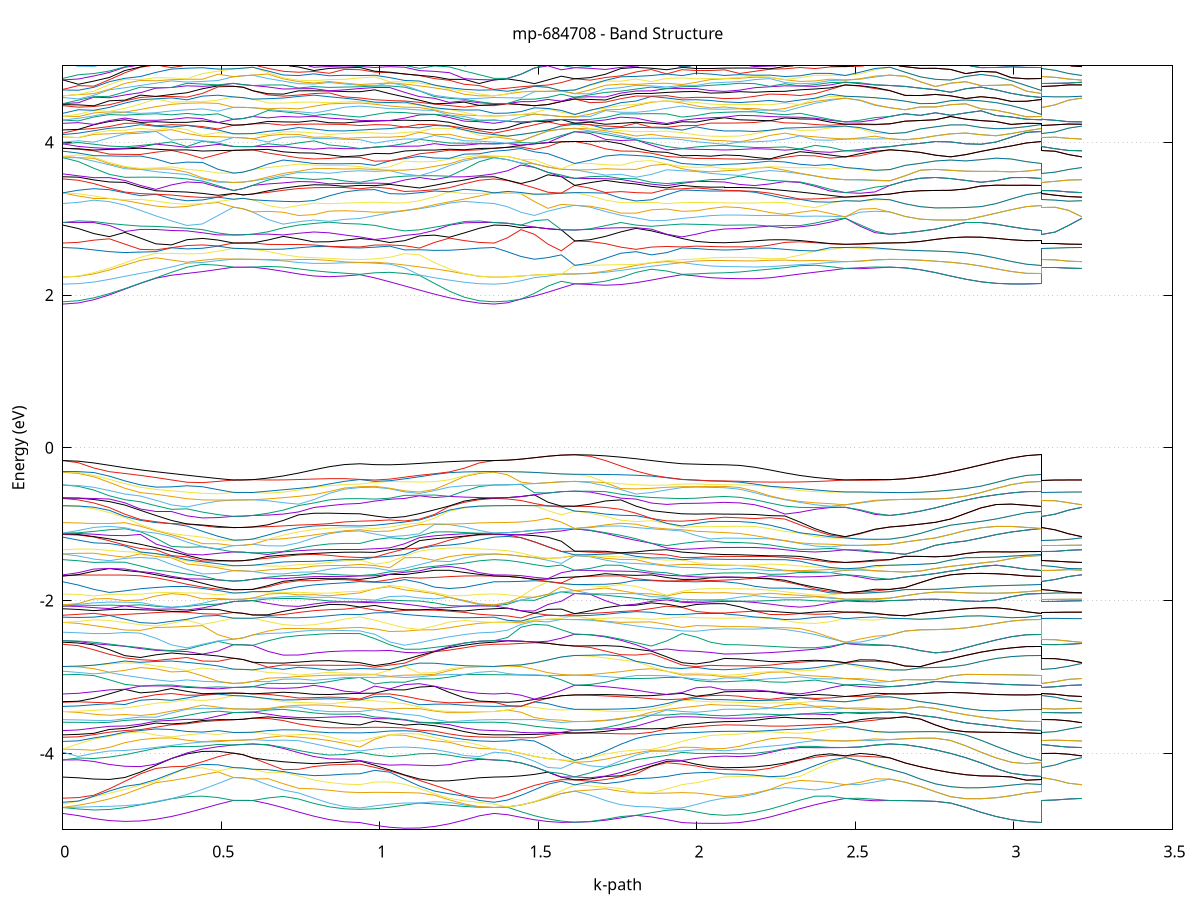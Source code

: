 set title 'mp-684708 - Band Structure'
set xlabel 'k-path'
set ylabel 'Energy (eV)'
set grid y
set yrange [-5:5]
set terminal png size 800,600
set output 'mp-684708_bands_gnuplot.png'
plot '-' using 1:2 with lines notitle, '-' using 1:2 with lines notitle, '-' using 1:2 with lines notitle, '-' using 1:2 with lines notitle, '-' using 1:2 with lines notitle, '-' using 1:2 with lines notitle, '-' using 1:2 with lines notitle, '-' using 1:2 with lines notitle, '-' using 1:2 with lines notitle, '-' using 1:2 with lines notitle, '-' using 1:2 with lines notitle, '-' using 1:2 with lines notitle, '-' using 1:2 with lines notitle, '-' using 1:2 with lines notitle, '-' using 1:2 with lines notitle, '-' using 1:2 with lines notitle, '-' using 1:2 with lines notitle, '-' using 1:2 with lines notitle, '-' using 1:2 with lines notitle, '-' using 1:2 with lines notitle, '-' using 1:2 with lines notitle, '-' using 1:2 with lines notitle, '-' using 1:2 with lines notitle, '-' using 1:2 with lines notitle, '-' using 1:2 with lines notitle, '-' using 1:2 with lines notitle, '-' using 1:2 with lines notitle, '-' using 1:2 with lines notitle, '-' using 1:2 with lines notitle, '-' using 1:2 with lines notitle, '-' using 1:2 with lines notitle, '-' using 1:2 with lines notitle, '-' using 1:2 with lines notitle, '-' using 1:2 with lines notitle, '-' using 1:2 with lines notitle, '-' using 1:2 with lines notitle, '-' using 1:2 with lines notitle, '-' using 1:2 with lines notitle, '-' using 1:2 with lines notitle, '-' using 1:2 with lines notitle, '-' using 1:2 with lines notitle, '-' using 1:2 with lines notitle, '-' using 1:2 with lines notitle, '-' using 1:2 with lines notitle, '-' using 1:2 with lines notitle, '-' using 1:2 with lines notitle, '-' using 1:2 with lines notitle, '-' using 1:2 with lines notitle, '-' using 1:2 with lines notitle, '-' using 1:2 with lines notitle, '-' using 1:2 with lines notitle, '-' using 1:2 with lines notitle, '-' using 1:2 with lines notitle, '-' using 1:2 with lines notitle, '-' using 1:2 with lines notitle, '-' using 1:2 with lines notitle, '-' using 1:2 with lines notitle, '-' using 1:2 with lines notitle, '-' using 1:2 with lines notitle, '-' using 1:2 with lines notitle, '-' using 1:2 with lines notitle, '-' using 1:2 with lines notitle, '-' using 1:2 with lines notitle, '-' using 1:2 with lines notitle, '-' using 1:2 with lines notitle, '-' using 1:2 with lines notitle, '-' using 1:2 with lines notitle, '-' using 1:2 with lines notitle, '-' using 1:2 with lines notitle, '-' using 1:2 with lines notitle, '-' using 1:2 with lines notitle, '-' using 1:2 with lines notitle, '-' using 1:2 with lines notitle, '-' using 1:2 with lines notitle, '-' using 1:2 with lines notitle, '-' using 1:2 with lines notitle, '-' using 1:2 with lines notitle, '-' using 1:2 with lines notitle, '-' using 1:2 with lines notitle, '-' using 1:2 with lines notitle, '-' using 1:2 with lines notitle, '-' using 1:2 with lines notitle, '-' using 1:2 with lines notitle, '-' using 1:2 with lines notitle, '-' using 1:2 with lines notitle, '-' using 1:2 with lines notitle, '-' using 1:2 with lines notitle, '-' using 1:2 with lines notitle, '-' using 1:2 with lines notitle, '-' using 1:2 with lines notitle, '-' using 1:2 with lines notitle, '-' using 1:2 with lines notitle, '-' using 1:2 with lines notitle, '-' using 1:2 with lines notitle, '-' using 1:2 with lines notitle, '-' using 1:2 with lines notitle, '-' using 1:2 with lines notitle, '-' using 1:2 with lines notitle, '-' using 1:2 with lines notitle, '-' using 1:2 with lines notitle, '-' using 1:2 with lines notitle, '-' using 1:2 with lines notitle, '-' using 1:2 with lines notitle, '-' using 1:2 with lines notitle, '-' using 1:2 with lines notitle, '-' using 1:2 with lines notitle, '-' using 1:2 with lines notitle, '-' using 1:2 with lines notitle, '-' using 1:2 with lines notitle, '-' using 1:2 with lines notitle, '-' using 1:2 with lines notitle, '-' using 1:2 with lines notitle, '-' using 1:2 with lines notitle, '-' using 1:2 with lines notitle, '-' using 1:2 with lines notitle, '-' using 1:2 with lines notitle, '-' using 1:2 with lines notitle, '-' using 1:2 with lines notitle, '-' using 1:2 with lines notitle, '-' using 1:2 with lines notitle, '-' using 1:2 with lines notitle, '-' using 1:2 with lines notitle, '-' using 1:2 with lines notitle, '-' using 1:2 with lines notitle, '-' using 1:2 with lines notitle, '-' using 1:2 with lines notitle, '-' using 1:2 with lines notitle, '-' using 1:2 with lines notitle, '-' using 1:2 with lines notitle, '-' using 1:2 with lines notitle, '-' using 1:2 with lines notitle, '-' using 1:2 with lines notitle, '-' using 1:2 with lines notitle, '-' using 1:2 with lines notitle, '-' using 1:2 with lines notitle, '-' using 1:2 with lines notitle, '-' using 1:2 with lines notitle, '-' using 1:2 with lines notitle, '-' using 1:2 with lines notitle, '-' using 1:2 with lines notitle, '-' using 1:2 with lines notitle, '-' using 1:2 with lines notitle, '-' using 1:2 with lines notitle, '-' using 1:2 with lines notitle, '-' using 1:2 with lines notitle, '-' using 1:2 with lines notitle, '-' using 1:2 with lines notitle, '-' using 1:2 with lines notitle, '-' using 1:2 with lines notitle, '-' using 1:2 with lines notitle, '-' using 1:2 with lines notitle, '-' using 1:2 with lines notitle, '-' using 1:2 with lines notitle, '-' using 1:2 with lines notitle, '-' using 1:2 with lines notitle, '-' using 1:2 with lines notitle, '-' using 1:2 with lines notitle, '-' using 1:2 with lines notitle, '-' using 1:2 with lines notitle, '-' using 1:2 with lines notitle, '-' using 1:2 with lines notitle, '-' using 1:2 with lines notitle, '-' using 1:2 with lines notitle, '-' using 1:2 with lines notitle, '-' using 1:2 with lines notitle, '-' using 1:2 with lines notitle, '-' using 1:2 with lines notitle, '-' using 1:2 with lines notitle, '-' using 1:2 with lines notitle, '-' using 1:2 with lines notitle, '-' using 1:2 with lines notitle, '-' using 1:2 with lines notitle, '-' using 1:2 with lines notitle, '-' using 1:2 with lines notitle, '-' using 1:2 with lines notitle, '-' using 1:2 with lines notitle, '-' using 1:2 with lines notitle, '-' using 1:2 with lines notitle, '-' using 1:2 with lines notitle, '-' using 1:2 with lines notitle, '-' using 1:2 with lines notitle, '-' using 1:2 with lines notitle, '-' using 1:2 with lines notitle, '-' using 1:2 with lines notitle, '-' using 1:2 with lines notitle, '-' using 1:2 with lines notitle, '-' using 1:2 with lines notitle, '-' using 1:2 with lines notitle, '-' using 1:2 with lines notitle, '-' using 1:2 with lines notitle, '-' using 1:2 with lines notitle, '-' using 1:2 with lines notitle, '-' using 1:2 with lines notitle, '-' using 1:2 with lines notitle, '-' using 1:2 with lines notitle, '-' using 1:2 with lines notitle, '-' using 1:2 with lines notitle, '-' using 1:2 with lines notitle, '-' using 1:2 with lines notitle, '-' using 1:2 with lines notitle, '-' using 1:2 with lines notitle, '-' using 1:2 with lines notitle, '-' using 1:2 with lines notitle, '-' using 1:2 with lines notitle, '-' using 1:2 with lines notitle, '-' using 1:2 with lines notitle, '-' using 1:2 with lines notitle, '-' using 1:2 with lines notitle, '-' using 1:2 with lines notitle, '-' using 1:2 with lines notitle, '-' using 1:2 with lines notitle, '-' using 1:2 with lines notitle, '-' using 1:2 with lines notitle, '-' using 1:2 with lines notitle, '-' using 1:2 with lines notitle, '-' using 1:2 with lines notitle, '-' using 1:2 with lines notitle, '-' using 1:2 with lines notitle, '-' using 1:2 with lines notitle, '-' using 1:2 with lines notitle, '-' using 1:2 with lines notitle, '-' using 1:2 with lines notitle, '-' using 1:2 with lines notitle, '-' using 1:2 with lines notitle, '-' using 1:2 with lines notitle, '-' using 1:2 with lines notitle, '-' using 1:2 with lines notitle, '-' using 1:2 with lines notitle, '-' using 1:2 with lines notitle, '-' using 1:2 with lines notitle, '-' using 1:2 with lines notitle, '-' using 1:2 with lines notitle, '-' using 1:2 with lines notitle, '-' using 1:2 with lines notitle, '-' using 1:2 with lines notitle, '-' using 1:2 with lines notitle, '-' using 1:2 with lines notitle, '-' using 1:2 with lines notitle, '-' using 1:2 with lines notitle, '-' using 1:2 with lines notitle, '-' using 1:2 with lines notitle, '-' using 1:2 with lines notitle, '-' using 1:2 with lines notitle, '-' using 1:2 with lines notitle, '-' using 1:2 with lines notitle, '-' using 1:2 with lines notitle, '-' using 1:2 with lines notitle, '-' using 1:2 with lines notitle, '-' using 1:2 with lines notitle, '-' using 1:2 with lines notitle, '-' using 1:2 with lines notitle, '-' using 1:2 with lines notitle, '-' using 1:2 with lines notitle, '-' using 1:2 with lines notitle, '-' using 1:2 with lines notitle, '-' using 1:2 with lines notitle, '-' using 1:2 with lines notitle, '-' using 1:2 with lines notitle, '-' using 1:2 with lines notitle, '-' using 1:2 with lines notitle, '-' using 1:2 with lines notitle, '-' using 1:2 with lines notitle, '-' using 1:2 with lines notitle, '-' using 1:2 with lines notitle, '-' using 1:2 with lines notitle, '-' using 1:2 with lines notitle, '-' using 1:2 with lines notitle, '-' using 1:2 with lines notitle
0.000000 -24.296226
0.048959 -24.296126
0.097918 -24.296126
0.146876 -24.295826
0.195835 -24.295426
0.244794 -24.294726
0.293753 -24.293726
0.342711 -24.292326
0.391670 -24.290726
0.440629 -24.289126
0.489588 -24.287526
0.538546 -24.286326
0.538546 -24.286326
0.568607 -24.286426
0.598667 -24.286726
0.598667 -24.286726
0.646995 -24.287726
0.695323 -24.288826
0.743652 -24.289926
0.791980 -24.290926
0.840308 -24.291826
0.888637 -24.292426
0.936965 -24.292626
0.936965 -24.292626
0.984001 -24.292026
1.031036 -24.291926
1.078072 -24.293026
1.125108 -24.294126
1.172144 -24.295026
1.219179 -24.295526
1.266215 -24.295926
1.313251 -24.296126
1.360286 -24.296226
1.360286 -24.296226
1.402698 -24.296226
1.445110 -24.296326
1.487521 -24.296326
1.529933 -24.296426
1.572345 -24.296426
1.614757 -24.296526
1.614757 -24.296526
1.663085 -24.296326
1.711413 -24.296126
1.759742 -24.295726
1.808070 -24.295126
1.856398 -24.294426
1.904727 -24.293526
1.953055 -24.292626
1.953055 -24.292626
1.997771 -24.292326
2.042488 -24.292026
2.087204 -24.291926
2.087204 -24.291926
2.134805 -24.291826
2.182407 -24.291526
2.230008 -24.290926
2.277609 -24.290226
2.325210 -24.289226
2.372812 -24.288226
2.420413 -24.287226
2.468014 -24.286326
2.468014 -24.286326
2.514922 -24.286626
2.561830 -24.286726
2.608738 -24.286726
2.608738 -24.286726
2.656581 -24.287526
2.704423 -24.288726
2.752266 -24.290126
2.800108 -24.291626
2.847951 -24.293026
2.895794 -24.294226
2.943636 -24.295226
2.991479 -24.295926
3.039321 -24.296326
3.087164 -24.296526
3.087164 -24.286326
3.129576 -24.286326
3.171988 -24.286326
3.214399 -24.286326
e
0.000000 -24.296126
0.048959 -24.295926
0.097918 -24.295326
0.146876 -24.294226
0.195835 -24.292826
0.244794 -24.291126
0.293753 -24.289226
0.342711 -24.287326
0.391670 -24.285626
0.440629 -24.284826
0.489588 -24.285326
0.538546 -24.286226
0.538546 -24.286226
0.568607 -24.286326
0.598667 -24.286626
0.598667 -24.286626
0.646995 -24.286826
0.695323 -24.287426
0.743652 -24.288226
0.791980 -24.288826
0.840308 -24.289126
0.888637 -24.289226
0.936965 -24.289126
0.936965 -24.289126
0.984001 -24.289926
1.031036 -24.291626
1.078072 -24.292326
1.125108 -24.293126
1.172144 -24.294026
1.219179 -24.294826
1.266215 -24.295626
1.313251 -24.296026
1.360286 -24.296126
1.360286 -24.296126
1.402698 -24.296126
1.445110 -24.296226
1.487521 -24.296226
1.529933 -24.296326
1.572345 -24.296326
1.614757 -24.296326
1.614757 -24.296426
1.663085 -24.296226
1.711413 -24.295626
1.759742 -24.294526
1.808070 -24.293326
1.856398 -24.291926
1.904727 -24.290526
1.953055 -24.289126
1.953055 -24.289126
1.997771 -24.289226
2.042488 -24.289726
2.087204 -24.290026
2.087204 -24.290026
2.134805 -24.289826
2.182407 -24.289226
2.230008 -24.288426
2.277609 -24.287426
2.325210 -24.286426
2.372812 -24.285826
2.420413 -24.285726
2.468014 -24.286226
2.468014 -24.286226
2.514922 -24.286026
2.561830 -24.286126
2.608738 -24.286626
2.608738 -24.286626
2.656581 -24.287426
2.704423 -24.288626
2.752266 -24.290026
2.800108 -24.291526
2.847951 -24.292926
2.895794 -24.294126
2.943636 -24.295126
2.991479 -24.295826
3.039321 -24.296226
3.087164 -24.296426
3.087164 -24.286226
3.129576 -24.286226
3.171988 -24.286226
3.214399 -24.286226
e
0.000000 -24.279626
0.048959 -24.279626
0.097918 -24.279526
0.146876 -24.279526
0.195835 -24.279526
0.244794 -24.279626
0.293753 -24.280626
0.342711 -24.281926
0.391670 -24.283026
0.440629 -24.283426
0.489588 -24.282726
0.538546 -24.282026
0.538546 -24.282126
0.568607 -24.282026
0.598667 -24.282026
0.598667 -24.282026
0.646995 -24.282626
0.695323 -24.283526
0.743652 -24.284626
0.791980 -24.285726
0.840308 -24.286826
0.888637 -24.287626
0.936965 -24.287926
0.936965 -24.287926
0.984001 -24.287726
1.031036 -24.285926
1.078072 -24.284026
1.125108 -24.282126
1.172144 -24.280626
1.219179 -24.279826
1.266215 -24.279626
1.313251 -24.279626
1.360286 -24.279626
1.360286 -24.279626
1.402698 -24.279526
1.445110 -24.279226
1.487521 -24.278826
1.529933 -24.278226
1.572345 -24.277526
1.614757 -24.276826
1.614757 -24.276826
1.663085 -24.277026
1.711413 -24.278026
1.759742 -24.279526
1.808070 -24.281426
1.856398 -24.283526
1.904727 -24.285726
1.953055 -24.287926
1.953055 -24.287926
1.997771 -24.288126
2.042488 -24.287826
2.087204 -24.287626
2.087204 -24.287626
2.134805 -24.287426
2.182407 -24.286926
2.230008 -24.286126
2.277609 -24.285126
2.325210 -24.284126
2.372812 -24.283226
2.420413 -24.282526
2.468014 -24.282126
2.468014 -24.282126
2.514922 -24.282226
2.561830 -24.282226
2.608738 -24.282026
2.608738 -24.282026
2.656581 -24.281826
2.704423 -24.281526
2.752266 -24.280926
2.800108 -24.280326
2.847951 -24.279526
2.895794 -24.278726
2.943636 -24.278026
2.991479 -24.277326
3.039321 -24.276926
3.087164 -24.276826
3.087164 -24.282126
3.129576 -24.282126
3.171988 -24.282126
3.214399 -24.282126
e
0.000000 -24.273526
0.048959 -24.273826
0.097918 -24.274726
0.146876 -24.276026
0.195835 -24.277526
0.244794 -24.279126
0.293753 -24.279826
0.342711 -24.280126
0.391670 -24.280526
0.440629 -24.281026
0.489588 -24.281526
0.538546 -24.282026
0.538546 -24.282026
0.568607 -24.282026
0.598667 -24.281926
0.598667 -24.281926
0.646995 -24.281226
0.695323 -24.280126
0.743652 -24.279026
0.791980 -24.278026
0.840308 -24.277126
0.888637 -24.276626
0.936965 -24.276426
0.936965 -24.276426
0.984001 -24.276526
1.031036 -24.276526
1.078072 -24.276626
1.125108 -24.276626
1.172144 -24.276326
1.219179 -24.275626
1.266215 -24.274626
1.313251 -24.273826
1.360286 -24.273526
1.360286 -24.273526
1.402698 -24.273726
1.445110 -24.274026
1.487521 -24.274526
1.529933 -24.275226
1.572345 -24.275926
1.614757 -24.276726
1.614757 -24.276726
1.663085 -24.276726
1.711413 -24.276626
1.759742 -24.276526
1.808070 -24.276426
1.856398 -24.276426
1.904727 -24.276426
1.953055 -24.276426
1.953055 -24.276426
1.997771 -24.276426
2.042488 -24.276526
2.087204 -24.276526
2.087204 -24.276526
2.134805 -24.276726
2.182407 -24.277226
2.230008 -24.277926
2.277609 -24.278926
2.325210 -24.279926
2.372812 -24.280926
2.420413 -24.281626
2.468014 -24.282026
2.468014 -24.282026
2.514922 -24.281926
2.561830 -24.281826
2.608738 -24.281926
2.608738 -24.281926
2.656581 -24.281726
2.704423 -24.281426
2.752266 -24.280826
2.800108 -24.280226
2.847951 -24.279426
2.895794 -24.278626
2.943636 -24.277926
2.991479 -24.277226
3.039321 -24.276826
3.087164 -24.276726
3.087164 -24.282026
3.129576 -24.282026
3.171988 -24.282026
3.214399 -24.282026
e
0.000000 -24.230426
0.048959 -24.230426
0.097918 -24.230426
0.146876 -24.230326
0.195835 -24.230126
0.244794 -24.229726
0.293753 -24.229026
0.342711 -24.227926
0.391670 -24.226526
0.440629 -24.224726
0.489588 -24.222826
0.538546 -24.220826
0.538546 -24.220826
0.568607 -24.221226
0.598667 -24.222026
0.598667 -24.222026
0.646995 -24.224426
0.695323 -24.227026
0.743652 -24.229526
0.791980 -24.231826
0.840308 -24.233626
0.888637 -24.234826
0.936965 -24.235226
0.936965 -24.235226
0.984001 -24.235426
1.031036 -24.235126
1.078072 -24.234426
1.125108 -24.233326
1.172144 -24.232226
1.219179 -24.231226
1.266215 -24.230626
1.313251 -24.230426
1.360286 -24.230426
1.360286 -24.230426
1.402698 -24.230326
1.445110 -24.230126
1.487521 -24.229726
1.529933 -24.229126
1.572345 -24.228526
1.614757 -24.227826
1.614757 -24.227826
1.663085 -24.228126
1.711413 -24.229126
1.759742 -24.230426
1.808070 -24.231926
1.856398 -24.233326
1.904727 -24.234426
1.953055 -24.235226
1.953055 -24.235226
1.997771 -24.235326
2.042488 -24.235426
2.087204 -24.235426
2.087204 -24.235426
2.134805 -24.235026
2.182407 -24.233926
2.230008 -24.232126
2.277609 -24.229926
2.325210 -24.227526
2.372812 -24.225026
2.420413 -24.222626
2.468014 -24.220826
2.468014 -24.220826
2.514922 -24.221326
2.561830 -24.221726
2.608738 -24.222026
2.608738 -24.222026
2.656581 -24.223426
2.704423 -24.224726
2.752266 -24.225826
2.800108 -24.226826
2.847951 -24.227426
2.895794 -24.227826
2.943636 -24.227926
2.991479 -24.227926
3.039321 -24.227826
3.087164 -24.227826
3.087164 -24.220826
3.129576 -24.220826
3.171988 -24.220826
3.214399 -24.220826
e
0.000000 -24.224726
0.048959 -24.224726
0.097918 -24.224926
0.146876 -24.225026
0.195835 -24.225026
0.244794 -24.224726
0.293753 -24.224226
0.342711 -24.223526
0.391670 -24.222626
0.440629 -24.221526
0.489588 -24.220526
0.538546 -24.220826
0.538546 -24.220826
0.568607 -24.221226
0.598667 -24.221926
0.598667 -24.221926
0.646995 -24.221426
0.695323 -24.220926
0.743652 -24.220326
0.791980 -24.219626
0.840308 -24.219126
0.888637 -24.218726
0.936965 -24.218526
0.936965 -24.218526
0.984001 -24.218326
1.031036 -24.219626
1.078072 -24.221026
1.125108 -24.222426
1.172144 -24.223526
1.219179 -24.224326
1.266215 -24.224726
1.313251 -24.224726
1.360286 -24.224726
1.360286 -24.224726
1.402698 -24.224826
1.445110 -24.225126
1.487521 -24.225626
1.529933 -24.226326
1.572345 -24.227026
1.614757 -24.227726
1.614757 -24.227726
1.663085 -24.227426
1.711413 -24.226726
1.759742 -24.225526
1.808070 -24.224026
1.856398 -24.222226
1.904727 -24.220426
1.953055 -24.218526
1.953055 -24.218526
1.997771 -24.218226
2.042488 -24.218226
2.087204 -24.218226
2.087204 -24.218226
2.134805 -24.218326
2.182407 -24.218626
2.230008 -24.219026
2.277609 -24.219426
2.325210 -24.219726
2.372812 -24.219926
2.420413 -24.220126
2.468014 -24.220726
2.468014 -24.220726
2.514922 -24.220626
2.561830 -24.221226
2.608738 -24.221926
2.608738 -24.221926
2.656581 -24.223326
2.704423 -24.224626
2.752266 -24.225726
2.800108 -24.226626
2.847951 -24.227326
2.895794 -24.227726
2.943636 -24.227826
2.991479 -24.227826
3.039321 -24.227726
3.087164 -24.227726
3.087164 -24.220826
3.129576 -24.220726
3.171988 -24.220726
3.214399 -24.220726
e
0.000000 -24.211326
0.048959 -24.211426
0.097918 -24.211726
0.146876 -24.212326
0.195835 -24.213026
0.244794 -24.213826
0.293753 -24.214726
0.342711 -24.215626
0.391670 -24.216526
0.440629 -24.217526
0.489588 -24.218826
0.538546 -24.219526
0.538546 -24.219526
0.568607 -24.219126
0.598667 -24.218526
0.598667 -24.218526
0.646995 -24.218326
0.695323 -24.218126
0.743652 -24.217926
0.791980 -24.217626
0.840308 -24.217326
0.888637 -24.217126
0.936965 -24.217026
0.936965 -24.217026
0.984001 -24.216826
1.031036 -24.215326
1.078072 -24.214026
1.125108 -24.213026
1.172144 -24.212226
1.219179 -24.211726
1.266215 -24.211426
1.313251 -24.211326
1.360286 -24.211326
1.360286 -24.211326
1.402698 -24.211326
1.445110 -24.211426
1.487521 -24.211626
1.529933 -24.211826
1.572345 -24.211926
1.614757 -24.211926
1.614757 -24.211926
1.663085 -24.212026
1.711413 -24.212326
1.759742 -24.212826
1.808070 -24.213626
1.856398 -24.214626
1.904727 -24.215726
1.953055 -24.217026
1.953055 -24.217026
1.997771 -24.217226
2.042488 -24.217026
2.087204 -24.216926
2.087204 -24.216926
2.134805 -24.217026
2.182407 -24.217326
2.230008 -24.217826
2.277609 -24.218326
2.325210 -24.218826
2.372812 -24.219326
2.420413 -24.219626
2.468014 -24.219526
2.468014 -24.219526
2.514922 -24.219426
2.561830 -24.218926
2.608738 -24.218526
2.608738 -24.218526
2.656581 -24.217426
2.704423 -24.216326
2.752266 -24.215326
2.800108 -24.214426
2.847951 -24.213626
2.895794 -24.212926
2.943636 -24.212426
2.991479 -24.212126
3.039321 -24.212026
3.087164 -24.211926
3.087164 -24.219526
3.129576 -24.219526
3.171988 -24.219526
3.214399 -24.219526
e
0.000000 -24.211226
0.048959 -24.211226
0.097918 -24.211126
0.146876 -24.211126
0.195835 -24.211426
0.244794 -24.211926
0.293753 -24.212826
0.342711 -24.213926
0.391670 -24.215326
0.440629 -24.217026
0.489588 -24.218426
0.538546 -24.219426
0.538546 -24.219426
0.568607 -24.219026
0.598667 -24.218426
0.598667 -24.218426
0.646995 -24.216926
0.695323 -24.215526
0.743652 -24.214326
0.791980 -24.213326
0.840308 -24.212526
0.888637 -24.212026
0.936965 -24.211926
0.936965 -24.211926
0.984001 -24.211826
1.031036 -24.211826
1.078072 -24.211826
1.125108 -24.211726
1.172144 -24.211626
1.219179 -24.211426
1.266215 -24.211326
1.313251 -24.211226
1.360286 -24.211226
1.360286 -24.211226
1.402698 -24.211226
1.445110 -24.211326
1.487521 -24.211526
1.529933 -24.211626
1.572345 -24.211826
1.614757 -24.211826
1.614757 -24.211826
1.663085 -24.211826
1.711413 -24.211926
1.759742 -24.211926
1.808070 -24.211926
1.856398 -24.211926
1.904727 -24.211926
1.953055 -24.211926
1.953055 -24.211926
1.997771 -24.211826
2.042488 -24.211826
2.087204 -24.211826
2.087204 -24.211826
2.134805 -24.212026
2.182407 -24.212426
2.230008 -24.213226
2.277609 -24.214226
2.325210 -24.215426
2.372812 -24.216726
2.420413 -24.218326
2.468014 -24.219526
2.468014 -24.219526
2.514922 -24.219226
2.561830 -24.218826
2.608738 -24.218426
2.608738 -24.218426
2.656581 -24.217326
2.704423 -24.216226
2.752266 -24.215226
2.800108 -24.214326
2.847951 -24.213526
2.895794 -24.212826
2.943636 -24.212326
2.991479 -24.212026
3.039321 -24.211926
3.087164 -24.211826
3.087164 -24.219426
3.129576 -24.219426
3.171988 -24.219526
3.214399 -24.219526
e
0.000000 -24.189026
0.048959 -24.191626
0.097918 -24.194126
0.146876 -24.196226
0.195835 -24.197726
0.244794 -24.198726
0.293753 -24.199126
0.342711 -24.199026
0.391670 -24.198426
0.440629 -24.197226
0.489588 -24.195426
0.538546 -24.193026
0.538546 -24.193026
0.568607 -24.193726
0.598667 -24.194826
0.598667 -24.194826
0.646995 -24.197726
0.695323 -24.200126
0.743652 -24.202026
0.791980 -24.203326
0.840308 -24.204126
0.888637 -24.204626
0.936965 -24.204826
0.936965 -24.204726
0.984001 -24.205226
1.031036 -24.205126
1.078072 -24.204426
1.125108 -24.203126
1.172144 -24.201226
1.219179 -24.198726
1.266215 -24.195626
1.313251 -24.192126
1.360286 -24.189026
1.360286 -24.189026
1.402698 -24.188926
1.445110 -24.188526
1.487521 -24.188126
1.529933 -24.187926
1.572345 -24.187826
1.614757 -24.187726
1.614757 -24.187726
1.663085 -24.191026
1.711413 -24.194626
1.759742 -24.197726
1.808070 -24.200226
1.856398 -24.202226
1.904727 -24.203726
1.953055 -24.204826
1.953055 -24.204726
1.997771 -24.205026
2.042488 -24.205126
2.087204 -24.205226
2.087204 -24.205226
2.134805 -24.205126
2.182407 -24.204626
2.230008 -24.203726
2.277609 -24.202526
2.325210 -24.200726
2.372812 -24.198426
2.420413 -24.195626
2.468014 -24.193026
2.468014 -24.193026
2.514922 -24.193726
2.561830 -24.194326
2.608738 -24.194826
2.608738 -24.194826
2.656581 -24.196226
2.704423 -24.197026
2.752266 -24.197326
2.800108 -24.197226
2.847951 -24.196626
2.895794 -24.195526
2.943636 -24.194126
2.991479 -24.192126
3.039321 -24.189826
3.087164 -24.187726
3.087164 -24.193026
3.129576 -24.193026
3.171988 -24.193026
3.214399 -24.193026
e
0.000000 -24.188526
0.048959 -24.189926
0.097918 -24.192126
0.146876 -24.193926
0.195835 -24.195326
0.244794 -24.196226
0.293753 -24.196626
0.342711 -24.196526
0.391670 -24.195826
0.440629 -24.194526
0.489588 -24.192526
0.538546 -24.193026
0.538546 -24.193026
0.568607 -24.193626
0.598667 -24.194726
0.598667 -24.194726
0.646995 -24.193526
0.695323 -24.191926
0.743652 -24.190126
0.791980 -24.188426
0.840308 -24.187226
0.888637 -24.186626
0.936965 -24.186426
0.936965 -24.186426
0.984001 -24.186126
1.031036 -24.185726
1.078072 -24.185526
1.125108 -24.185526
1.172144 -24.186226
1.219179 -24.186826
1.266215 -24.187626
1.313251 -24.188126
1.360286 -24.188526
1.360286 -24.188526
1.402698 -24.188426
1.445110 -24.188326
1.487521 -24.188026
1.529933 -24.187826
1.572345 -24.187726
1.614757 -24.187626
1.614757 -24.187626
1.663085 -24.187426
1.711413 -24.186826
1.759742 -24.186326
1.808070 -24.186526
1.856398 -24.186626
1.904727 -24.186626
1.953055 -24.186426
1.953055 -24.186426
1.997771 -24.186326
2.042488 -24.186026
2.087204 -24.185826
2.087204 -24.185826
2.134805 -24.185826
2.182407 -24.186026
2.230008 -24.186526
2.277609 -24.187526
2.325210 -24.188926
2.372812 -24.190426
2.420413 -24.191626
2.468014 -24.193026
2.468014 -24.193026
2.514922 -24.192826
2.561830 -24.193626
2.608738 -24.194726
2.608738 -24.194726
2.656581 -24.196126
2.704423 -24.196926
2.752266 -24.197226
2.800108 -24.197126
2.847951 -24.196526
2.895794 -24.195426
2.943636 -24.194026
2.991479 -24.192026
3.039321 -24.189726
3.087164 -24.187626
3.087164 -24.193026
3.129576 -24.193026
3.171988 -24.193026
3.214399 -24.193026
e
0.000000 -24.188426
0.048959 -24.185826
0.097918 -24.183326
0.146876 -24.181726
0.195835 -24.181026
0.244794 -24.180626
0.293753 -24.180226
0.342711 -24.179926
0.391670 -24.182226
0.440629 -24.186126
0.489588 -24.189826
0.538546 -24.189826
0.538546 -24.189826
0.568607 -24.189026
0.598667 -24.187226
0.598667 -24.187226
0.646995 -24.186526
0.695323 -24.185526
0.743652 -24.184526
0.791980 -24.183726
0.840308 -24.183226
0.888637 -24.183026
0.936965 -24.183026
0.936965 -24.183026
0.984001 -24.183226
1.031036 -24.183826
1.078072 -24.184726
1.125108 -24.185526
1.172144 -24.186026
1.219179 -24.186626
1.266215 -24.186926
1.313251 -24.187226
1.360286 -24.188326
1.360286 -24.188426
1.402698 -24.188326
1.445110 -24.188226
1.487521 -24.187926
1.529933 -24.187326
1.572345 -24.186626
1.614757 -24.186026
1.614757 -24.186126
1.663085 -24.186026
1.711413 -24.186126
1.759742 -24.185926
1.808070 -24.184926
1.856398 -24.183926
1.904727 -24.183226
1.953055 -24.183026
1.953055 -24.183026
1.997771 -24.183126
2.042488 -24.183526
2.087204 -24.183826
2.087204 -24.183726
2.134805 -24.184026
2.182407 -24.184626
2.230008 -24.185726
2.277609 -24.187126
2.325210 -24.188626
2.372812 -24.189926
2.420413 -24.190626
2.468014 -24.189926
2.468014 -24.189926
2.514922 -24.190026
2.561830 -24.188826
2.608738 -24.187226
2.608738 -24.187226
2.656581 -24.183926
2.704423 -24.180726
2.752266 -24.178426
2.800108 -24.177126
2.847951 -24.176826
2.895794 -24.177426
2.943636 -24.178826
2.991479 -24.181126
3.039321 -24.183826
3.087164 -24.186026
3.087164 -24.189826
3.129576 -24.189826
3.171988 -24.189926
3.214399 -24.189926
e
0.000000 -24.184226
0.048959 -24.182326
0.097918 -24.179326
0.146876 -24.176626
0.195835 -24.174926
0.244794 -24.174726
0.293753 -24.176026
0.342711 -24.178626
0.391670 -24.180926
0.440629 -24.183526
0.489588 -24.186726
0.538546 -24.189826
0.538546 -24.189826
0.568607 -24.188926
0.598667 -24.187126
0.598667 -24.187126
0.646995 -24.182926
0.695323 -24.178526
0.743652 -24.174926
0.791980 -24.173326
0.840308 -24.172726
0.888637 -24.171826
0.936965 -24.170726
0.936965 -24.170726
0.984001 -24.171726
1.031036 -24.172526
1.078072 -24.173026
1.125108 -24.173426
1.172144 -24.174126
1.219179 -24.175726
1.266215 -24.178726
1.313251 -24.182226
1.360286 -24.184226
1.360286 -24.184226
1.402698 -24.184226
1.445110 -24.184426
1.487521 -24.184626
1.529933 -24.185026
1.572345 -24.185526
1.614757 -24.185926
1.614757 -24.185926
1.663085 -24.182626
1.711413 -24.178426
1.759742 -24.174426
1.808070 -24.171226
1.856398 -24.169426
1.904727 -24.170126
1.953055 -24.170726
1.953055 -24.170726
1.997771 -24.172526
2.042488 -24.173626
2.087204 -24.174026
2.087204 -24.174026
2.134805 -24.174226
2.182407 -24.174526
2.230008 -24.174726
2.277609 -24.175326
2.325210 -24.178326
2.372812 -24.182526
2.420413 -24.186726
2.468014 -24.189826
2.468014 -24.189826
2.514922 -24.188926
2.561830 -24.188026
2.608738 -24.187126
2.608738 -24.187126
2.656581 -24.183826
2.704423 -24.180626
2.752266 -24.178326
2.800108 -24.177026
2.847951 -24.176826
2.895794 -24.177326
2.943636 -24.178726
2.991479 -24.181026
3.039321 -24.183726
3.087164 -24.185926
3.087164 -24.189826
3.129576 -24.189826
3.171988 -24.189826
3.214399 -24.189826
e
0.000000 -24.163126
0.048959 -24.165926
0.097918 -24.168126
0.146876 -24.169026
0.195835 -24.169026
0.244794 -24.169326
0.293753 -24.170426
0.342711 -24.171826
0.391670 -24.172026
0.440629 -24.170426
0.489588 -24.167626
0.538546 -24.164226
0.538546 -24.164226
0.568607 -24.164326
0.598667 -24.164626
0.598667 -24.164626
0.646995 -24.167026
0.695323 -24.168926
0.743652 -24.169826
0.791980 -24.169126
0.840308 -24.168726
0.888637 -24.169526
0.936965 -24.170526
0.936965 -24.170526
0.984001 -24.171326
1.031036 -24.171826
1.078072 -24.172026
1.125108 -24.171626
1.172144 -24.170526
1.219179 -24.168626
1.266215 -24.166726
1.313251 -24.165326
1.360286 -24.163126
1.360286 -24.163126
1.402698 -24.162926
1.445110 -24.162526
1.487521 -24.162326
1.529933 -24.162226
1.572345 -24.162026
1.614757 -24.162026
1.614757 -24.162026
1.663085 -24.163026
1.711413 -24.165026
1.759742 -24.166826
1.808070 -24.168326
1.856398 -24.169326
1.904727 -24.169426
1.953055 -24.170526
1.953055 -24.170526
1.997771 -24.168826
2.042488 -24.166626
2.087204 -24.164626
2.087204 -24.164626
2.134805 -24.164626
2.182407 -24.165526
2.230008 -24.167926
2.277609 -24.170726
2.325210 -24.170726
2.372812 -24.169126
2.420413 -24.166726
2.468014 -24.164126
2.468014 -24.164126
2.514922 -24.165026
2.561830 -24.165226
2.608738 -24.164626
2.608738 -24.164626
2.656581 -24.165226
2.704423 -24.165726
2.752266 -24.165726
2.800108 -24.165226
2.847951 -24.164626
2.895794 -24.164226
2.943636 -24.164026
2.991479 -24.163426
3.039321 -24.162526
3.087164 -24.162026
3.087164 -24.164226
3.129576 -24.164226
3.171988 -24.164126
3.214399 -24.164126
e
0.000000 -24.162626
0.048959 -24.162626
0.097918 -24.162426
0.146876 -24.161826
0.195835 -24.160626
0.244794 -24.159026
0.293753 -24.157826
0.342711 -24.156326
0.391670 -24.155526
0.440629 -24.157426
0.489588 -24.160626
0.538546 -24.164226
0.538546 -24.164226
0.568607 -24.164326
0.598667 -24.164526
0.598667 -24.164526
0.646995 -24.163126
0.695323 -24.162926
0.743652 -24.163326
0.791980 -24.163126
0.840308 -24.161226
0.888637 -24.158926
0.936965 -24.157826
0.936965 -24.157826
0.984001 -24.157626
1.031036 -24.158326
1.078072 -24.160026
1.125108 -24.162326
1.172144 -24.164926
1.219179 -24.166626
1.266215 -24.166226
1.313251 -24.163826
1.360286 -24.162626
1.360286 -24.162626
1.402698 -24.162626
1.445110 -24.162426
1.487521 -24.162226
1.529933 -24.162126
1.572345 -24.162026
1.614757 -24.161926
1.614757 -24.161926
1.663085 -24.161826
1.711413 -24.161526
1.759742 -24.161026
1.808070 -24.160326
1.856398 -24.159526
1.904727 -24.158626
1.953055 -24.157826
1.953055 -24.157826
1.997771 -24.159726
2.042488 -24.161926
2.087204 -24.163926
2.087204 -24.163926
2.134805 -24.163726
2.182407 -24.163126
2.230008 -24.162126
2.277609 -24.160926
2.325210 -24.159826
2.372812 -24.159726
2.420413 -24.161526
2.468014 -24.164026
2.468014 -24.164026
2.514922 -24.163326
2.561830 -24.163426
2.608738 -24.164526
2.608738 -24.164526
2.656581 -24.165126
2.704423 -24.165726
2.752266 -24.165726
2.800108 -24.165126
2.847951 -24.164526
2.895794 -24.164226
2.943636 -24.163926
2.991479 -24.163326
3.039321 -24.162426
3.087164 -24.161926
3.087164 -24.164226
3.129576 -24.164126
3.171988 -24.164126
3.214399 -24.164026
e
0.000000 -24.162626
0.048959 -24.160426
0.097918 -24.159626
0.146876 -24.159626
0.195835 -24.159626
0.244794 -24.158926
0.293753 -24.157026
0.342711 -24.155526
0.391670 -24.154726
0.440629 -24.152926
0.489588 -24.151026
0.538546 -24.149126
0.538546 -24.149126
0.568607 -24.149126
0.598667 -24.149226
0.598667 -24.149226
0.646995 -24.149926
0.695323 -24.150226
0.743652 -24.151726
0.791980 -24.153826
0.840308 -24.155726
0.888637 -24.157126
0.936965 -24.157726
0.936965 -24.157726
0.984001 -24.157026
1.031036 -24.156226
1.078072 -24.155226
1.125108 -24.154226
1.172144 -24.153326
1.219179 -24.152726
1.266215 -24.155426
1.313251 -24.159526
1.360286 -24.162626
1.360286 -24.162626
1.402698 -24.162526
1.445110 -24.162226
1.487521 -24.160926
1.529933 -24.159126
1.572345 -24.156826
1.614757 -24.154126
1.614757 -24.154126
1.663085 -24.153926
1.711413 -24.153526
1.759742 -24.153826
1.808070 -24.155826
1.856398 -24.157626
1.904727 -24.158026
1.953055 -24.157726
1.953055 -24.157726
1.997771 -24.156126
2.042488 -24.155126
2.087204 -24.154826
2.087204 -24.154826
2.134805 -24.155526
2.182407 -24.156326
2.230008 -24.155626
2.277609 -24.153726
2.325210 -24.151526
2.372812 -24.150426
2.420413 -24.150226
2.468014 -24.149326
2.468014 -24.149326
2.514922 -24.149426
2.561830 -24.149326
2.608738 -24.149226
2.608738 -24.149226
2.656581 -24.149526
2.704423 -24.149726
2.752266 -24.149726
2.800108 -24.149526
2.847951 -24.149326
2.895794 -24.149026
2.943636 -24.149826
2.991479 -24.151626
3.039321 -24.153326
3.087164 -24.154126
3.087164 -24.149126
3.129576 -24.149126
3.171988 -24.149226
3.214399 -24.149326
e
0.000000 -24.154626
0.048959 -24.153526
0.097918 -24.150526
0.146876 -24.146826
0.195835 -24.143226
0.244794 -24.140426
0.293753 -24.141826
0.342711 -24.143726
0.391670 -24.144826
0.440629 -24.145426
0.489588 -24.147026
0.538546 -24.149026
0.538546 -24.149026
0.568607 -24.149026
0.598667 -24.149226
0.598667 -24.149226
0.646995 -24.148626
0.695323 -24.147926
0.743652 -24.145726
0.791980 -24.143426
0.840308 -24.143326
0.888637 -24.143126
0.936965 -24.142826
0.936965 -24.142826
0.984001 -24.141126
1.031036 -24.139726
1.078072 -24.139226
1.125108 -24.141726
1.172144 -24.146126
1.219179 -24.150926
1.266215 -24.152826
1.313251 -24.153826
1.360286 -24.154626
1.360286 -24.154626
1.402698 -24.154126
1.445110 -24.152926
1.487521 -24.150926
1.529933 -24.148526
1.572345 -24.151226
1.614757 -24.154026
1.614757 -24.154026
1.663085 -24.152726
1.711413 -24.150126
1.759742 -24.148226
1.808070 -24.147926
1.856398 -24.146426
1.904727 -24.144626
1.953055 -24.142826
1.953055 -24.142826
1.997771 -24.142426
2.042488 -24.142426
2.087204 -24.142426
2.087204 -24.142426
2.134805 -24.142526
2.182407 -24.143026
2.230008 -24.144326
2.277609 -24.146526
2.325210 -24.148926
2.372812 -24.149726
2.420413 -24.148926
2.468014 -24.149326
2.468014 -24.149326
2.514922 -24.149126
2.561830 -24.149126
2.608738 -24.149226
2.608738 -24.149226
2.656581 -24.149526
2.704423 -24.149626
2.752266 -24.149626
2.800108 -24.149526
2.847951 -24.149226
2.895794 -24.148926
2.943636 -24.149726
2.991479 -24.151526
3.039321 -24.153326
3.087164 -24.154026
3.087164 -24.149026
3.129576 -24.149126
3.171988 -24.149226
3.214399 -24.149326
e
0.000000 -24.142626
0.048959 -24.142426
0.097918 -24.141726
0.146876 -24.140826
0.195835 -24.139926
0.244794 -24.140126
0.293753 -24.138226
0.342711 -24.137326
0.391670 -24.139526
0.440629 -24.140326
0.489588 -24.139026
0.538546 -24.137326
0.538546 -24.137326
0.568607 -24.137326
0.598667 -24.137326
0.598667 -24.137326
0.646995 -24.139026
0.695323 -24.140726
0.743652 -24.142026
0.791980 -24.142126
0.840308 -24.140026
0.888637 -24.140126
0.936965 -24.141026
0.936965 -24.141026
0.984001 -24.140126
1.031036 -24.139326
1.078072 -24.138626
1.125108 -24.138426
1.172144 -24.139026
1.219179 -24.140226
1.266215 -24.141526
1.313251 -24.142426
1.360286 -24.142626
1.360286 -24.142626
1.402698 -24.143026
1.445110 -24.144126
1.487521 -24.146026
1.529933 -24.148426
1.572345 -24.145626
1.614757 -24.142526
1.614757 -24.142526
1.663085 -24.143726
1.711413 -24.146326
1.759742 -24.147326
1.808070 -24.144826
1.856398 -24.143026
1.904727 -24.141926
1.953055 -24.141026
1.953055 -24.141026
1.997771 -24.140626
2.042488 -24.140326
2.087204 -24.140126
2.087204 -24.140126
2.134805 -24.139326
2.182407 -24.137626
2.230008 -24.136726
2.277609 -24.137626
2.325210 -24.137826
2.372812 -24.137726
2.420413 -24.137526
2.468014 -24.137226
2.468014 -24.137226
2.514922 -24.137226
2.561830 -24.137326
2.608738 -24.137326
2.608738 -24.137326
2.656581 -24.137726
2.704423 -24.138626
2.752266 -24.140226
2.800108 -24.142126
2.847951 -24.144126
2.895794 -24.145726
2.943636 -24.145826
2.991479 -24.144526
3.039321 -24.143126
3.087164 -24.142526
3.087164 -24.137326
3.129576 -24.137326
3.171988 -24.137226
3.214399 -24.137226
e
0.000000 -24.129326
0.048959 -24.130526
0.097918 -24.132126
0.146876 -24.133926
0.195835 -24.135626
0.244794 -24.136226
0.293753 -24.135726
0.342711 -24.136826
0.391670 -24.136026
0.440629 -24.135826
0.489588 -24.136226
0.538546 -24.137326
0.538546 -24.137326
0.568607 -24.137326
0.598667 -24.137326
0.598667 -24.137326
0.646995 -24.136226
0.695323 -24.135426
0.743652 -24.135426
0.791980 -24.136226
0.840308 -24.137626
0.888637 -24.137126
0.936965 -24.136426
0.936965 -24.136426
0.984001 -24.134326
1.031036 -24.132126
1.078072 -24.134126
1.125108 -24.134826
1.172144 -24.133926
1.219179 -24.132726
1.266215 -24.131526
1.313251 -24.130326
1.360286 -24.129326
1.360286 -24.129326
1.402698 -24.129826
1.445110 -24.131326
1.487521 -24.133626
1.529933 -24.136326
1.572345 -24.139426
1.614757 -24.142526
1.614757 -24.142526
1.663085 -24.142526
1.711413 -24.142226
1.759742 -24.141826
1.808070 -24.141126
1.856398 -24.140026
1.904727 -24.138326
1.953055 -24.136426
1.953055 -24.136426
1.997771 -24.135326
2.042488 -24.133426
2.087204 -24.132326
2.087204 -24.132326
2.134805 -24.133226
2.182407 -24.135026
2.230008 -24.135926
2.277609 -24.134926
2.325210 -24.135026
2.372812 -24.135826
2.420413 -24.136726
2.468014 -24.137226
2.468014 -24.137226
2.514922 -24.137226
2.561830 -24.137226
2.608738 -24.137326
2.608738 -24.137326
2.656581 -24.137626
2.704423 -24.138626
2.752266 -24.140126
2.800108 -24.142126
2.847951 -24.144126
2.895794 -24.145726
2.943636 -24.145726
2.991479 -24.144426
3.039321 -24.143126
3.087164 -24.142526
3.087164 -24.137326
3.129576 -24.137326
3.171988 -24.137226
3.214399 -24.137226
e
0.000000 -24.129126
0.048959 -24.128626
0.097918 -24.128226
0.146876 -24.128726
0.195835 -24.130026
0.244794 -24.131926
0.293753 -24.134126
0.342711 -24.133826
0.391670 -24.132426
0.440629 -24.130826
0.489588 -24.129126
0.538546 -24.127126
0.538546 -24.127126
0.568607 -24.127126
0.598667 -24.126926
0.598667 -24.126926
0.646995 -24.127726
0.695323 -24.127826
0.743652 -24.127326
0.791980 -24.126426
0.840308 -24.125426
0.888637 -24.125326
0.936965 -24.125626
0.936965 -24.125626
0.984001 -24.127726
1.031036 -24.130926
1.078072 -24.130226
1.125108 -24.129126
1.172144 -24.128826
1.219179 -24.128926
1.266215 -24.129026
1.313251 -24.129026
1.360286 -24.129126
1.360286 -24.129126
1.402698 -24.129126
1.445110 -24.129026
1.487521 -24.128826
1.529933 -24.128726
1.572345 -24.128626
1.614757 -24.128526
1.614757 -24.128526
1.663085 -24.128426
1.711413 -24.128126
1.759742 -24.127626
1.808070 -24.126926
1.856398 -24.126226
1.904727 -24.125626
1.953055 -24.125626
1.953055 -24.125626
1.997771 -24.126026
2.042488 -24.126826
2.087204 -24.127626
2.087204 -24.127626
2.134805 -24.127926
2.182407 -24.128626
2.230008 -24.129626
2.277609 -24.130526
2.325210 -24.130626
2.372812 -24.130026
2.420413 -24.128726
2.468014 -24.127126
2.468014 -24.127126
2.514922 -24.127626
2.561830 -24.127626
2.608738 -24.126926
2.608738 -24.126926
2.656581 -24.126426
2.704423 -24.125726
2.752266 -24.125026
2.800108 -24.124526
2.847951 -24.124326
2.895794 -24.124626
2.943636 -24.125526
2.991479 -24.126726
3.039321 -24.128026
3.087164 -24.128526
3.087164 -24.127126
3.129576 -24.127126
3.171988 -24.127126
3.214399 -24.127126
e
0.000000 -24.129026
0.048959 -24.128426
0.097918 -24.127526
0.146876 -24.125726
0.195835 -24.123826
0.244794 -24.122026
0.293753 -24.120726
0.342711 -24.120326
0.391670 -24.121026
0.440629 -24.122626
0.489588 -24.124826
0.538546 -24.127126
0.538546 -24.127126
0.568607 -24.127126
0.598667 -24.126926
0.598667 -24.126926
0.646995 -24.125426
0.695323 -24.124326
0.743652 -24.123826
0.791980 -24.123926
0.840308 -24.124326
0.888637 -24.124226
0.936965 -24.123926
0.936965 -24.123926
0.984001 -24.124226
1.031036 -24.124226
1.078072 -24.124526
1.125108 -24.124926
1.172144 -24.125626
1.219179 -24.126426
1.266215 -24.127226
1.313251 -24.128226
1.360286 -24.129026
1.360286 -24.129026
1.402698 -24.129026
1.445110 -24.128926
1.487521 -24.128826
1.529933 -24.128626
1.572345 -24.128526
1.614757 -24.128426
1.614757 -24.128426
1.663085 -24.127526
1.711413 -24.125426
1.759742 -24.123526
1.808070 -24.122226
1.856398 -24.121926
1.904727 -24.122626
1.953055 -24.123926
1.953055 -24.123926
1.997771 -24.124526
2.042488 -24.125126
2.087204 -24.125326
2.087204 -24.125326
2.134805 -24.124826
2.182407 -24.123826
2.230008 -24.122926
2.277609 -24.122626
2.325210 -24.122926
2.372812 -24.123826
2.420413 -24.125326
2.468014 -24.127126
2.468014 -24.127126
2.514922 -24.126526
2.561830 -24.126426
2.608738 -24.126926
2.608738 -24.126926
2.656581 -24.126426
2.704423 -24.125626
2.752266 -24.124926
2.800108 -24.124426
2.847951 -24.124326
2.895794 -24.124626
2.943636 -24.125426
2.991479 -24.126726
3.039321 -24.127926
3.087164 -24.128426
3.087164 -24.127126
3.129576 -24.127126
3.171988 -24.127126
3.214399 -24.127126
e
0.000000 -24.111226
0.048959 -24.111526
0.097918 -24.112426
0.146876 -24.113626
0.195835 -24.114626
0.244794 -24.115026
0.293753 -24.114426
0.342711 -24.113126
0.391670 -24.111826
0.440629 -24.110326
0.489588 -24.108926
0.538546 -24.107726
0.538546 -24.107726
0.568607 -24.107826
0.598667 -24.108026
0.598667 -24.108026
0.646995 -24.109326
0.695323 -24.110926
0.743652 -24.112426
0.791980 -24.113826
0.840308 -24.115026
0.888637 -24.115726
0.936965 -24.116026
0.936965 -24.116026
0.984001 -24.116726
1.031036 -24.117626
1.078072 -24.118326
1.125108 -24.118126
1.172144 -24.116826
1.219179 -24.114926
1.266215 -24.113026
1.313251 -24.111726
1.360286 -24.111226
1.360286 -24.111226
1.402698 -24.111226
1.445110 -24.111126
1.487521 -24.111126
1.529933 -24.111126
1.572345 -24.111126
1.614757 -24.111126
1.614757 -24.111126
1.663085 -24.111426
1.711413 -24.112126
1.759742 -24.113026
1.808070 -24.114026
1.856398 -24.114726
1.904727 -24.115426
1.953055 -24.116026
1.953055 -24.116026
1.997771 -24.116226
2.042488 -24.116426
2.087204 -24.116526
2.087204 -24.116526
2.134805 -24.116326
2.182407 -24.115626
2.230008 -24.114526
2.277609 -24.113126
2.325210 -24.111526
2.372812 -24.109926
2.420413 -24.108626
2.468014 -24.107626
2.468014 -24.107626
2.514922 -24.107826
2.561830 -24.108026
2.608738 -24.108026
2.608738 -24.108026
2.656581 -24.108726
2.704423 -24.109626
2.752266 -24.110526
2.800108 -24.111226
2.847951 -24.111726
2.895794 -24.111926
2.943636 -24.111726
2.991479 -24.111526
3.039321 -24.111226
3.087164 -24.111126
3.087164 -24.107726
3.129576 -24.107726
3.171988 -24.107626
3.214399 -24.107626
e
0.000000 -24.111126
0.048959 -24.111326
0.097918 -24.111926
0.146876 -24.112826
0.195835 -24.113726
0.244794 -24.114226
0.293753 -24.114026
0.342711 -24.112726
0.391670 -24.110226
0.440629 -24.107726
0.489588 -24.106726
0.538546 -24.107726
0.538546 -24.107726
0.568607 -24.107726
0.598667 -24.108026
0.598667 -24.108026
0.646995 -24.107526
0.695323 -24.107426
0.743652 -24.107426
0.791980 -24.107726
0.840308 -24.108026
0.888637 -24.108326
0.936965 -24.108326
0.936965 -24.108326
0.984001 -24.108726
1.031036 -24.110026
1.078072 -24.110826
1.125108 -24.111226
1.172144 -24.111326
1.219179 -24.111226
1.266215 -24.111226
1.313251 -24.111126
1.360286 -24.111126
1.360286 -24.111126
1.402698 -24.111126
1.445110 -24.111126
1.487521 -24.111026
1.529933 -24.111026
1.572345 -24.111026
1.614757 -24.111026
1.614757 -24.111026
1.663085 -24.111026
1.711413 -24.110826
1.759742 -24.110626
1.808070 -24.110326
1.856398 -24.109926
1.904727 -24.109326
1.953055 -24.108326
1.953055 -24.108326
1.997771 -24.108226
2.042488 -24.108326
2.087204 -24.108426
2.087204 -24.108426
2.134805 -24.108226
2.182407 -24.107826
2.230008 -24.107226
2.277609 -24.106526
2.325210 -24.106426
2.372812 -24.106626
2.420413 -24.106926
2.468014 -24.107626
2.468014 -24.107626
2.514922 -24.107426
2.561830 -24.107626
2.608738 -24.108026
2.608738 -24.108026
2.656581 -24.108626
2.704423 -24.109526
2.752266 -24.110426
2.800108 -24.111226
2.847951 -24.111626
2.895794 -24.111826
2.943636 -24.111726
2.991479 -24.111426
3.039321 -24.111126
3.087164 -24.111026
3.087164 -24.107726
3.129576 -24.107626
3.171988 -24.107626
3.214399 -24.107626
e
0.000000 -24.093426
0.048959 -24.093726
0.097918 -24.094526
0.146876 -24.095626
0.195835 -24.096626
0.244794 -24.098026
0.293753 -24.099626
0.342711 -24.101226
0.391670 -24.102826
0.440629 -24.104026
0.489588 -24.103826
0.538546 -24.102126
0.538546 -24.102126
0.568607 -24.102126
0.598667 -24.102026
0.598667 -24.102026
0.646995 -24.102926
0.695323 -24.104026
0.743652 -24.104926
0.791980 -24.105726
0.840308 -24.106326
0.888637 -24.106826
0.936965 -24.106926
0.936965 -24.106926
0.984001 -24.107026
1.031036 -24.105326
1.078072 -24.103326
1.125108 -24.101026
1.172144 -24.098726
1.219179 -24.096626
1.266215 -24.094826
1.313251 -24.093726
1.360286 -24.093426
1.360286 -24.093426
1.402698 -24.093526
1.445110 -24.093726
1.487521 -24.093926
1.529933 -24.094226
1.572345 -24.094426
1.614757 -24.094526
1.614757 -24.094526
1.663085 -24.094826
1.711413 -24.096026
1.759742 -24.097726
1.808070 -24.099926
1.856398 -24.102326
1.904727 -24.104726
1.953055 -24.106926
1.953055 -24.106926
1.997771 -24.107426
2.042488 -24.107426
2.087204 -24.107426
2.087204 -24.107426
2.134805 -24.107326
2.182407 -24.107026
2.230008 -24.106726
2.277609 -24.106426
2.325210 -24.105426
2.372812 -24.104426
2.420413 -24.103326
2.468014 -24.102226
2.468014 -24.102226
2.514922 -24.102526
2.561830 -24.102326
2.608738 -24.102026
2.608738 -24.102026
2.656581 -24.101626
2.704423 -24.101126
2.752266 -24.100326
2.800108 -24.099526
2.847951 -24.098526
2.895794 -24.097426
2.943636 -24.096426
2.991479 -24.095426
3.039321 -24.094726
3.087164 -24.094526
3.087164 -24.102126
3.129576 -24.102126
3.171988 -24.102226
3.214399 -24.102226
e
0.000000 -24.093326
0.048959 -24.093626
0.097918 -24.094226
0.146876 -24.095226
0.195835 -24.096526
0.244794 -24.097526
0.293753 -24.098226
0.342711 -24.098626
0.391670 -24.099126
0.440629 -24.099726
0.489588 -24.100626
0.538546 -24.102026
0.538546 -24.102026
0.568607 -24.102026
0.598667 -24.101926
0.598667 -24.101926
0.646995 -24.100726
0.695323 -24.099626
0.743652 -24.098626
0.791980 -24.097826
0.840308 -24.097126
0.888637 -24.096726
0.936965 -24.096526
0.936965 -24.096526
0.984001 -24.096426
1.031036 -24.096126
1.078072 -24.095726
1.125108 -24.095226
1.172144 -24.094726
1.219179 -24.094226
1.266215 -24.093826
1.313251 -24.093526
1.360286 -24.093326
1.360286 -24.093326
1.402698 -24.093426
1.445110 -24.093626
1.487521 -24.093926
1.529933 -24.094126
1.572345 -24.094326
1.614757 -24.094426
1.614757 -24.094426
1.663085 -24.094626
1.711413 -24.094826
1.759742 -24.095326
1.808070 -24.095726
1.856398 -24.096126
1.904727 -24.096426
1.953055 -24.096526
1.953055 -24.096526
1.997771 -24.096526
2.042488 -24.096426
2.087204 -24.096426
2.087204 -24.096426
2.134805 -24.096626
2.182407 -24.097026
2.230008 -24.097726
2.277609 -24.098426
2.325210 -24.099326
2.372812 -24.100226
2.420413 -24.101126
2.468014 -24.102226
2.468014 -24.102226
2.514922 -24.101926
2.561830 -24.101826
2.608738 -24.101926
2.608738 -24.101926
2.656581 -24.101526
2.704423 -24.101026
2.752266 -24.100226
2.800108 -24.099426
2.847951 -24.098426
2.895794 -24.097326
2.943636 -24.096326
2.991479 -24.095326
3.039321 -24.094626
3.087164 -24.094426
3.087164 -24.102026
3.129576 -24.102126
3.171988 -24.102126
3.214399 -24.102226
e
0.000000 -24.035326
0.048959 -24.035126
0.097918 -24.034826
0.146876 -24.034326
0.195835 -24.033726
0.244794 -24.033126
0.293753 -24.032426
0.342711 -24.031726
0.391670 -24.030926
0.440629 -24.030126
0.489588 -24.029226
0.538546 -24.028326
0.538546 -24.028326
0.568607 -24.028426
0.598667 -24.028626
0.598667 -24.028626
0.646995 -24.029626
0.695323 -24.030826
0.743652 -24.032026
0.791980 -24.033226
0.840308 -24.034226
0.888637 -24.034826
0.936965 -24.035126
0.936965 -24.035126
0.984001 -24.035526
1.031036 -24.035626
1.078072 -24.035426
1.125108 -24.035126
1.172144 -24.034826
1.219179 -24.034726
1.266215 -24.034926
1.313251 -24.035226
1.360286 -24.035326
1.360286 -24.035326
1.402698 -24.035326
1.445110 -24.035226
1.487521 -24.035226
1.529933 -24.035026
1.572345 -24.034826
1.614757 -24.034426
1.614757 -24.034426
1.663085 -24.034326
1.711413 -24.034026
1.759742 -24.033826
1.808070 -24.033826
1.856398 -24.034026
1.904727 -24.034526
1.953055 -24.035126
1.953055 -24.035126
1.997771 -24.035226
2.042488 -24.035426
2.087204 -24.035426
2.087204 -24.035426
2.134805 -24.035226
2.182407 -24.034526
2.230008 -24.033526
2.277609 -24.032326
2.325210 -24.031126
2.372812 -24.030026
2.420413 -24.029126
2.468014 -24.028326
2.468014 -24.028326
2.514922 -24.028526
2.561830 -24.028626
2.608738 -24.028626
2.608738 -24.028626
2.656581 -24.029126
2.704423 -24.029726
2.752266 -24.030326
2.800108 -24.031026
2.847951 -24.031626
2.895794 -24.032426
2.943636 -24.033126
2.991479 -24.033826
3.039321 -24.034226
3.087164 -24.034426
3.087164 -24.028326
3.129576 -24.028326
3.171988 -24.028326
3.214399 -24.028326
e
0.000000 -24.030826
0.048959 -24.030726
0.097918 -24.030426
0.146876 -24.030026
0.195835 -24.029526
0.244794 -24.028926
0.293753 -24.028226
0.342711 -24.027526
0.391670 -24.027126
0.440629 -24.027126
0.489588 -24.027526
0.538546 -24.028326
0.538546 -24.028326
0.568607 -24.028426
0.598667 -24.028626
0.598667 -24.028626
0.646995 -24.028326
0.695323 -24.028126
0.743652 -24.028126
0.791980 -24.028326
0.840308 -24.028526
0.888637 -24.028826
0.936965 -24.028926
0.936965 -24.028926
0.984001 -24.028626
1.031036 -24.028626
1.078072 -24.028926
1.125108 -24.029326
1.172144 -24.029726
1.219179 -24.030126
1.266215 -24.030426
1.313251 -24.030726
1.360286 -24.030826
1.360286 -24.030826
1.402698 -24.031026
1.445110 -24.031626
1.487521 -24.032426
1.529933 -24.033226
1.572345 -24.033926
1.614757 -24.034426
1.614757 -24.034426
1.663085 -24.034226
1.711413 -24.033526
1.759742 -24.032526
1.808070 -24.031426
1.856398 -24.030326
1.904727 -24.029426
1.953055 -24.028926
1.953055 -24.028926
1.997771 -24.028826
2.042488 -24.028726
2.087204 -24.028626
2.087204 -24.028626
2.134805 -24.028526
2.182407 -24.028226
2.230008 -24.027926
2.277609 -24.027526
2.325210 -24.027426
2.372812 -24.027426
2.420413 -24.027726
2.468014 -24.028326
2.468014 -24.028326
2.514922 -24.028126
2.561830 -24.028226
2.608738 -24.028626
2.608738 -24.028626
2.656581 -24.029026
2.704423 -24.029726
2.752266 -24.030326
2.800108 -24.030926
2.847951 -24.031626
2.895794 -24.032326
2.943636 -24.033126
2.991479 -24.033726
3.039321 -24.034226
3.087164 -24.034426
3.087164 -24.028326
3.129576 -24.028326
3.171988 -24.028326
3.214399 -24.028326
e
0.000000 -23.998426
0.048959 -23.998926
0.097918 -24.000026
0.146876 -24.001026
0.195835 -24.001826
0.244794 -24.002326
0.293753 -24.002626
0.342711 -24.002726
0.391670 -24.002626
0.440629 -24.002526
0.489588 -24.002326
0.538546 -24.001626
0.538546 -24.001626
0.568607 -24.001526
0.598667 -24.001126
0.598667 -24.001126
0.646995 -24.001026
0.695323 -24.000926
0.743652 -24.000626
0.791980 -24.000126
0.840308 -23.999526
0.888637 -23.998926
0.936965 -23.998726
0.936965 -23.998726
0.984001 -23.998226
1.031036 -23.998026
1.078072 -23.998426
1.125108 -23.999226
1.172144 -23.999826
1.219179 -24.000026
1.266215 -23.999626
1.313251 -23.998826
1.360286 -23.998426
1.360286 -23.998426
1.402698 -23.998426
1.445110 -23.998426
1.487521 -23.998526
1.529933 -23.998526
1.572345 -23.998526
1.614757 -23.998526
1.614757 -23.998526
1.663085 -23.998626
1.711413 -23.999026
1.759742 -23.999426
1.808070 -23.999626
1.856398 -23.999626
1.904727 -23.999326
1.953055 -23.998726
1.953055 -23.998726
1.997771 -23.998526
2.042488 -23.998326
2.087204 -23.998226
2.087204 -23.998226
2.134805 -23.998426
2.182407 -23.998826
2.230008 -23.999426
2.277609 -24.000626
2.325210 -24.001626
2.372812 -24.002226
2.420413 -24.002226
2.468014 -24.001626
2.468014 -24.001626
2.514922 -24.001826
2.561830 -24.001626
2.608738 -24.001026
2.608738 -24.001026
2.656581 -24.000126
2.704423 -23.999226
2.752266 -23.998726
2.800108 -23.998326
2.847951 -23.998226
2.895794 -23.998326
2.943636 -23.998426
2.991479 -23.998526
3.039321 -23.998526
3.087164 -23.998526
3.087164 -24.001626
3.129576 -24.001626
3.171988 -24.001626
3.214399 -24.001626
e
0.000000 -23.998426
0.048959 -23.998326
0.097918 -23.998126
0.146876 -23.997626
0.195835 -23.997026
0.244794 -23.996226
0.293753 -23.996926
0.342711 -23.999026
0.391670 -24.000626
0.440629 -24.001026
0.489588 -24.000626
0.538546 -24.001626
0.538546 -24.001626
0.568607 -24.001426
0.598667 -24.001026
0.598667 -24.001026
0.646995 -23.999826
0.695323 -23.999426
0.743652 -23.998726
0.791980 -23.998026
0.840308 -23.997426
0.888637 -23.997126
0.936965 -23.997026
0.936965 -23.997026
0.984001 -23.997226
1.031036 -23.997326
1.078072 -23.997426
1.125108 -23.997726
1.172144 -23.998026
1.219179 -23.998226
1.266215 -23.998326
1.313251 -23.998426
1.360286 -23.998426
1.360286 -23.998426
1.402698 -23.998426
1.445110 -23.998426
1.487521 -23.998426
1.529933 -23.998526
1.572345 -23.998526
1.614757 -23.998526
1.614757 -23.998526
1.663085 -23.998426
1.711413 -23.997926
1.759742 -23.997226
1.808070 -23.996326
1.856398 -23.995426
1.904727 -23.996426
1.953055 -23.997026
1.953055 -23.997026
1.997771 -23.997126
2.042488 -23.997226
2.087204 -23.997226
2.087204 -23.997226
2.134805 -23.997526
2.182407 -23.998326
2.230008 -23.999326
2.277609 -23.999926
2.325210 -24.000226
2.372812 -24.000426
2.420413 -24.000626
2.468014 -24.001626
2.468014 -24.001626
2.514922 -24.001226
2.561830 -24.001026
2.608738 -24.001026
2.608738 -24.001026
2.656581 -24.000126
2.704423 -23.999226
2.752266 -23.998626
2.800108 -23.998326
2.847951 -23.998126
2.895794 -23.998226
2.943636 -23.998426
2.991479 -23.998526
3.039321 -23.998526
3.087164 -23.998526
3.087164 -24.001626
3.129576 -24.001626
3.171988 -24.001626
3.214399 -24.001626
e
0.000000 -23.990126
0.048959 -23.989126
0.097918 -23.988626
0.146876 -23.990226
0.195835 -23.992326
0.244794 -23.994526
0.293753 -23.995926
0.342711 -23.996726
0.391670 -23.998026
0.440629 -23.999426
0.489588 -24.000526
0.538546 -23.999526
0.538546 -23.999526
0.568607 -23.999426
0.598667 -23.999326
0.598667 -23.999326
0.646995 -23.999426
0.695323 -23.997826
0.743652 -23.996026
0.791980 -23.994826
0.840308 -23.994126
0.888637 -23.993726
0.936965 -23.993626
0.936965 -23.993626
0.984001 -23.993226
1.031036 -23.993026
1.078072 -23.992826
1.125108 -23.992126
1.172144 -23.991026
1.219179 -23.989726
1.266215 -23.988326
1.313251 -23.989126
1.360286 -23.990126
1.360286 -23.990126
1.402698 -23.989226
1.445110 -23.987026
1.487521 -23.987126
1.529933 -23.987326
1.572345 -23.987426
1.614757 -23.987426
1.614757 -23.987426
1.663085 -23.988226
1.711413 -23.990026
1.759742 -23.992026
1.808070 -23.993926
1.856398 -23.995226
1.904727 -23.994226
1.953055 -23.993626
1.953055 -23.993626
1.997771 -23.993426
2.042488 -23.993326
2.087204 -23.993226
2.087204 -23.993226
2.134805 -23.993326
2.182407 -23.993726
2.230008 -23.994526
2.277609 -23.995726
2.325210 -23.997226
2.372812 -23.998826
2.420413 -23.999926
2.468014 -23.999526
2.468014 -23.999526
2.514922 -23.999626
2.561830 -23.999626
2.608738 -23.999326
2.608738 -23.999326
2.656581 -23.998726
2.704423 -23.997626
2.752266 -23.996226
2.800108 -23.994726
2.847951 -23.993326
2.895794 -23.991826
2.943636 -23.990326
2.991479 -23.988926
3.039321 -23.987826
3.087164 -23.987426
3.087164 -23.999526
3.129576 -23.999526
3.171988 -23.999526
3.214399 -23.999526
e
0.000000 -23.986826
0.048959 -23.987226
0.097918 -23.988226
0.146876 -23.989626
0.195835 -23.991226
0.244794 -23.992826
0.293753 -23.994226
0.342711 -23.994926
0.391670 -23.995626
0.440629 -23.996726
0.489588 -23.998126
0.538546 -23.999426
0.538546 -23.999526
0.568607 -23.999426
0.598667 -23.999226
0.598667 -23.999226
0.646995 -23.998026
0.695323 -23.996826
0.743652 -23.995526
0.791980 -23.994126
0.840308 -23.992726
0.888637 -23.991726
0.936965 -23.991326
0.936965 -23.991326
0.984001 -23.992226
1.031036 -23.992826
1.078072 -23.992426
1.125108 -23.991426
1.172144 -23.990326
1.219179 -23.989126
1.266215 -23.988126
1.313251 -23.987226
1.360286 -23.986826
1.360286 -23.986826
1.402698 -23.986926
1.445110 -23.986926
1.487521 -23.987126
1.529933 -23.987226
1.572345 -23.987326
1.614757 -23.987426
1.614757 -23.987426
1.663085 -23.987526
1.711413 -23.987726
1.759742 -23.988126
1.808070 -23.988726
1.856398 -23.989426
1.904727 -23.990326
1.953055 -23.991326
1.953055 -23.991326
1.997771 -23.991726
2.042488 -23.992126
2.087204 -23.992326
2.087204 -23.992326
2.134805 -23.992526
2.182407 -23.993226
2.230008 -23.994226
2.277609 -23.995426
2.325210 -23.996626
2.372812 -23.997726
2.420413 -23.998726
2.468014 -23.999526
2.468014 -23.999526
2.514922 -23.999326
2.561830 -23.999226
2.608738 -23.999326
2.608738 -23.999326
2.656581 -23.998726
2.704423 -23.997626
2.752266 -23.996126
2.800108 -23.994726
2.847951 -23.993226
2.895794 -23.991826
2.943636 -23.990326
2.991479 -23.988926
3.039321 -23.987826
3.087164 -23.987426
3.087164 -23.999526
3.129576 -23.999526
3.171988 -23.999526
3.214399 -23.999526
e
0.000000 -23.986826
0.048959 -23.987126
0.097918 -23.986126
0.146876 -23.982626
0.195835 -23.978726
0.244794 -23.975226
0.293753 -23.973226
0.342711 -23.972426
0.391670 -23.972126
0.440629 -23.971826
0.489588 -23.971526
0.538546 -23.971226
0.538546 -23.971226
0.568607 -23.971226
0.598667 -23.971226
0.598667 -23.971226
0.646995 -23.971426
0.695323 -23.971726
0.743652 -23.971926
0.791980 -23.972226
0.840308 -23.972526
0.888637 -23.972826
0.936965 -23.972926
0.936965 -23.972926
0.984001 -23.972726
1.031036 -23.972826
1.078072 -23.973826
1.125108 -23.976426
1.172144 -23.979826
1.219179 -23.983426
1.266215 -23.986526
1.313251 -23.987026
1.360286 -23.986826
1.360286 -23.986826
1.402698 -23.986826
1.445110 -23.986926
1.487521 -23.983626
1.529933 -23.980126
1.572345 -23.977426
1.614757 -23.976026
1.614757 -23.976026
1.663085 -23.975926
1.711413 -23.975626
1.759742 -23.975226
1.808070 -23.974626
1.856398 -23.973926
1.904727 -23.973326
1.953055 -23.972926
1.953055 -23.972926
1.997771 -23.972926
2.042488 -23.973026
2.087204 -23.973126
2.087204 -23.973126
2.134805 -23.973126
2.182407 -23.972926
2.230008 -23.972826
2.277609 -23.972626
2.325210 -23.972326
2.372812 -23.972126
2.420413 -23.971726
2.468014 -23.971426
2.468014 -23.971426
2.514922 -23.971526
2.561830 -23.971426
2.608738 -23.971226
2.608738 -23.971226
2.656581 -23.971226
2.704423 -23.971126
2.752266 -23.971026
2.800108 -23.970926
2.847951 -23.971226
2.895794 -23.971926
2.943636 -23.973126
2.991479 -23.974526
3.039321 -23.975626
3.087164 -23.976026
3.087164 -23.971226
3.129576 -23.971226
3.171988 -23.971426
3.214399 -23.971426
e
0.000000 -23.975326
0.048959 -23.974926
0.097918 -23.973926
0.146876 -23.972626
0.195835 -23.971426
0.244794 -23.970526
0.293753 -23.970126
0.342711 -23.970026
0.391670 -23.970326
0.440629 -23.970626
0.489588 -23.970926
0.538546 -23.971226
0.538546 -23.971226
0.568607 -23.971226
0.598667 -23.971226
0.598667 -23.971226
0.646995 -23.971026
0.695323 -23.970626
0.743652 -23.970026
0.791980 -23.969226
0.840308 -23.968326
0.888637 -23.967626
0.936965 -23.967226
0.936965 -23.967226
0.984001 -23.967826
1.031036 -23.968626
1.078072 -23.969526
1.125108 -23.970526
1.172144 -23.971626
1.219179 -23.972826
1.266215 -23.974026
1.313251 -23.974926
1.360286 -23.975326
1.360286 -23.975326
1.402698 -23.975326
1.445110 -23.975326
1.487521 -23.975426
1.529933 -23.975426
1.572345 -23.975626
1.614757 -23.976026
1.614757 -23.976026
1.663085 -23.975226
1.711413 -23.973326
1.759742 -23.971126
1.808070 -23.969026
1.856398 -23.967626
1.904727 -23.967126
1.953055 -23.967226
1.953055 -23.967226
1.997771 -23.967426
2.042488 -23.967526
2.087204 -23.967526
2.087204 -23.967526
2.134805 -23.967726
2.182407 -23.968326
2.230008 -23.969026
2.277609 -23.969626
2.325210 -23.970226
2.372812 -23.970626
2.420413 -23.971026
2.468014 -23.971326
2.468014 -23.971326
2.514922 -23.971126
2.561830 -23.971026
2.608738 -23.971126
2.608738 -23.971126
2.656581 -23.971126
2.704423 -23.971126
2.752266 -23.970926
2.800108 -23.970926
2.847951 -23.971226
2.895794 -23.971926
2.943636 -23.973126
2.991479 -23.974426
3.039321 -23.975626
3.087164 -23.976026
3.087164 -23.971226
3.129576 -23.971226
3.171988 -23.971326
3.214399 -23.971326
e
0.000000 -23.965826
0.048959 -23.965926
0.097918 -23.966326
0.146876 -23.966726
0.195835 -23.966926
0.244794 -23.966326
0.293753 -23.964126
0.342711 -23.960726
0.391670 -23.957226
0.440629 -23.957126
0.489588 -23.957726
0.538546 -23.957726
0.538546 -23.957726
0.568607 -23.957826
0.598667 -23.958126
0.598667 -23.958126
0.646995 -23.958826
0.695323 -23.959926
0.743652 -23.961226
0.791980 -23.962526
0.840308 -23.963826
0.888637 -23.964726
0.936965 -23.965026
0.936965 -23.965026
0.984001 -23.965326
1.031036 -23.966326
1.078072 -23.967426
1.125108 -23.967726
1.172144 -23.967326
1.219179 -23.966826
1.266215 -23.966226
1.313251 -23.965926
1.360286 -23.965826
1.360286 -23.965826
1.402698 -23.966026
1.445110 -23.966626
1.487521 -23.967126
1.529933 -23.967126
1.572345 -23.965826
1.614757 -23.963026
1.614757 -23.963026
1.663085 -23.963126
1.711413 -23.963526
1.759742 -23.964026
1.808070 -23.964626
1.856398 -23.965026
1.904727 -23.965126
1.953055 -23.965026
1.953055 -23.965026
1.997771 -23.965126
2.042488 -23.965226
2.087204 -23.965226
2.087204 -23.965226
2.134805 -23.964826
2.182407 -23.963826
2.230008 -23.962326
2.277609 -23.960626
2.325210 -23.958926
2.372812 -23.957626
2.420413 -23.956826
2.468014 -23.956426
2.468014 -23.956426
2.514922 -23.956826
2.561830 -23.957626
2.608738 -23.958126
2.608738 -23.958126
2.656581 -23.958826
2.704423 -23.959926
2.752266 -23.961126
2.800108 -23.962226
2.847951 -23.962926
2.895794 -23.963226
2.943636 -23.963226
2.991479 -23.963126
3.039321 -23.963026
3.087164 -23.963026
3.087164 -23.957726
3.129576 -23.957426
3.171988 -23.956826
3.214399 -23.956426
e
0.000000 -23.947726
0.048959 -23.947826
0.097918 -23.948026
0.146876 -23.948426
0.195835 -23.949226
0.244794 -23.950326
0.293753 -23.952226
0.342711 -23.954226
0.391670 -23.955926
0.440629 -23.956226
0.489588 -23.957126
0.538546 -23.957726
0.538546 -23.957726
0.568607 -23.957826
0.598667 -23.958026
0.598667 -23.958026
0.646995 -23.958126
0.695323 -23.958026
0.743652 -23.957826
0.791980 -23.957526
0.840308 -23.957326
0.888637 -23.957126
0.936965 -23.957126
0.936965 -23.957126
0.984001 -23.954826
1.031036 -23.952726
1.078072 -23.950926
1.125108 -23.949626
1.172144 -23.948926
1.219179 -23.948426
1.266215 -23.948026
1.313251 -23.947826
1.360286 -23.947726
1.360286 -23.947726
1.402698 -23.948326
1.445110 -23.950026
1.487521 -23.952626
1.529933 -23.955826
1.572345 -23.959426
1.614757 -23.963026
1.614757 -23.963026
1.663085 -23.962926
1.711413 -23.962726
1.759742 -23.962426
1.808070 -23.961926
1.856398 -23.960926
1.904727 -23.959226
1.953055 -23.957126
1.953055 -23.957126
1.997771 -23.955926
2.042488 -23.954126
2.087204 -23.952326
2.087204 -23.952326
2.134805 -23.952526
2.182407 -23.953026
2.230008 -23.953826
2.277609 -23.954526
2.325210 -23.955126
2.372812 -23.955726
2.420413 -23.956126
2.468014 -23.956426
2.468014 -23.956426
2.514922 -23.956826
2.561830 -23.957526
2.608738 -23.958026
2.608738 -23.958026
2.656581 -23.958726
2.704423 -23.959826
2.752266 -23.961026
2.800108 -23.962126
2.847951 -23.962826
2.895794 -23.963126
2.943636 -23.963226
2.991479 -23.963126
3.039321 -23.963026
3.087164 -23.963026
3.087164 -23.957726
3.129576 -23.957426
3.171988 -23.956826
3.214399 -23.956426
e
0.000000 -23.945826
0.048959 -23.946226
0.097918 -23.947226
0.146876 -23.948226
0.195835 -23.948926
0.244794 -23.950326
0.293753 -23.951626
0.342711 -23.953126
0.391670 -23.954526
0.440629 -23.953626
0.489588 -23.951226
0.538546 -23.949426
0.538546 -23.949426
0.568607 -23.949426
0.598667 -23.949226
0.598667 -23.949226
0.646995 -23.949826
0.695323 -23.950126
0.743652 -23.950026
0.791980 -23.949626
0.840308 -23.949126
0.888637 -23.948926
0.936965 -23.948926
0.936965 -23.948926
0.984001 -23.949226
1.031036 -23.949426
1.078072 -23.949126
1.125108 -23.948726
1.172144 -23.948026
1.219179 -23.947326
1.266215 -23.946626
1.313251 -23.946026
1.360286 -23.945826
1.360286 -23.945826
1.402698 -23.945326
1.445110 -23.944226
1.487521 -23.942626
1.529933 -23.941126
1.572345 -23.940326
1.614757 -23.939826
1.614757 -23.939826
1.663085 -23.940426
1.711413 -23.941826
1.759742 -23.943426
1.808070 -23.945226
1.856398 -23.946826
1.904727 -23.948026
1.953055 -23.948926
1.953055 -23.948926
1.997771 -23.949126
2.042488 -23.949926
2.087204 -23.951626
2.087204 -23.951626
2.134805 -23.951626
2.182407 -23.951826
2.230008 -23.952126
2.277609 -23.952426
2.325210 -23.952526
2.372812 -23.952326
2.420413 -23.951726
2.468014 -23.951126
2.468014 -23.951126
2.514922 -23.950726
2.561830 -23.949726
2.608738 -23.949226
2.608738 -23.949226
2.656581 -23.948726
2.704423 -23.948026
2.752266 -23.947026
2.800108 -23.945926
2.847951 -23.944626
2.895794 -23.943326
2.943636 -23.942226
2.991479 -23.941126
3.039321 -23.940226
3.087164 -23.939826
3.087164 -23.949426
3.129576 -23.949826
3.171988 -23.950626
3.214399 -23.951126
e
0.000000 -23.943426
0.048959 -23.943926
0.097918 -23.944926
0.146876 -23.946426
0.195835 -23.948026
0.244794 -23.948826
0.293753 -23.948926
0.342711 -23.948726
0.391670 -23.948326
0.440629 -23.948126
0.489588 -23.948426
0.538546 -23.949426
0.538546 -23.949426
0.568607 -23.949326
0.598667 -23.949226
0.598667 -23.949226
0.646995 -23.948226
0.695323 -23.947726
0.743652 -23.947426
0.791980 -23.947526
0.840308 -23.947526
0.888637 -23.947226
0.936965 -23.947026
0.936965 -23.947026
0.984001 -23.948726
1.031036 -23.949326
1.078072 -23.949126
1.125108 -23.948526
1.172144 -23.947726
1.219179 -23.946726
1.266215 -23.945726
1.313251 -23.944526
1.360286 -23.943426
1.360286 -23.943426
1.402698 -23.943026
1.445110 -23.942626
1.487521 -23.941926
1.529933 -23.941126
1.572345 -23.940226
1.614757 -23.939826
1.614757 -23.939826
1.663085 -23.939926
1.711413 -23.940626
1.759742 -23.941826
1.808070 -23.942826
1.856398 -23.943426
1.904727 -23.944826
1.953055 -23.947026
1.953055 -23.947026
1.997771 -23.947926
2.042488 -23.948826
2.087204 -23.948926
2.087204 -23.948926
2.134805 -23.949026
2.182407 -23.949126
2.230008 -23.949326
2.277609 -23.949526
2.325210 -23.949726
2.372812 -23.950026
2.420413 -23.950526
2.468014 -23.951126
2.468014 -23.951126
2.514922 -23.950526
2.561830 -23.949726
2.608738 -23.949226
2.608738 -23.949226
2.656581 -23.948726
2.704423 -23.947926
2.752266 -23.947026
2.800108 -23.945826
2.847951 -23.944626
2.895794 -23.943326
2.943636 -23.942126
2.991479 -23.941026
3.039321 -23.940226
3.087164 -23.939826
3.087164 -23.949426
3.129576 -23.949826
3.171988 -23.950626
3.214399 -23.951126
e
0.000000 -23.943226
0.048959 -23.943726
0.097918 -23.943226
0.146876 -23.941826
0.195835 -23.940226
0.244794 -23.938826
0.293753 -23.938926
0.342711 -23.939626
0.391670 -23.940126
0.440629 -23.940326
0.489588 -23.940126
0.538546 -23.939626
0.538546 -23.939626
0.568607 -23.939726
0.598667 -23.939926
0.598667 -23.939926
0.646995 -23.940726
0.695323 -23.941526
0.743652 -23.942226
0.791980 -23.942726
0.840308 -23.943026
0.888637 -23.943126
0.936965 -23.943226
0.936965 -23.943226
0.984001 -23.942626
1.031036 -23.941626
1.078072 -23.940326
1.125108 -23.939326
1.172144 -23.940126
1.219179 -23.941126
1.266215 -23.942026
1.313251 -23.942826
1.360286 -23.943226
1.360286 -23.943226
1.402698 -23.943026
1.445110 -23.942526
1.487521 -23.941926
1.529933 -23.940726
1.572345 -23.939026
1.614757 -23.937926
1.614757 -23.937926
1.663085 -23.939126
1.711413 -23.940226
1.759742 -23.940526
1.808070 -23.940926
1.856398 -23.942326
1.904727 -23.943426
1.953055 -23.943226
1.953055 -23.943226
1.997771 -23.943126
2.042488 -23.943026
2.087204 -23.942926
2.087204 -23.942926
2.134805 -23.942726
2.182407 -23.942226
2.230008 -23.941426
2.277609 -23.940826
2.325210 -23.940226
2.372812 -23.939626
2.420413 -23.939126
2.468014 -23.938926
2.468014 -23.938926
2.514922 -23.939226
2.561830 -23.939826
2.608738 -23.940026
2.608738 -23.940026
2.656581 -23.940626
2.704423 -23.941326
2.752266 -23.941926
2.800108 -23.942226
2.847951 -23.942226
2.895794 -23.941726
2.943636 -23.940726
2.991479 -23.939726
3.039321 -23.938626
3.087164 -23.937926
3.087164 -23.939626
3.129576 -23.939526
3.171988 -23.939126
3.214399 -23.938926
e
0.000000 -23.943126
0.048959 -23.941626
0.097918 -23.939526
0.146876 -23.937726
0.195835 -23.937426
0.244794 -23.937826
0.293753 -23.938826
0.342711 -23.939126
0.391670 -23.939026
0.440629 -23.939026
0.489588 -23.939226
0.538546 -23.939626
0.538546 -23.939626
0.568607 -23.939726
0.598667 -23.939926
0.598667 -23.939926
0.646995 -23.940026
0.695323 -23.940126
0.743652 -23.940426
0.791980 -23.940826
0.840308 -23.941126
0.888637 -23.941326
0.936965 -23.941426
0.936965 -23.941426
0.984001 -23.941126
1.031036 -23.940526
1.078072 -23.939626
1.125108 -23.938926
1.172144 -23.937626
1.219179 -23.939026
1.266215 -23.940626
1.313251 -23.942026
1.360286 -23.943126
1.360286 -23.943126
1.402698 -23.942926
1.445110 -23.941526
1.487521 -23.939326
1.529933 -23.936726
1.572345 -23.937426
1.614757 -23.937826
1.614757 -23.937826
1.663085 -23.938026
1.711413 -23.938426
1.759742 -23.939226
1.808070 -23.940526
1.856398 -23.941226
1.904727 -23.941326
1.953055 -23.941426
1.953055 -23.941426
1.997771 -23.941426
2.042488 -23.941526
2.087204 -23.941726
2.087204 -23.941726
2.134805 -23.941626
2.182407 -23.941526
2.230008 -23.941226
2.277609 -23.940626
2.325210 -23.939826
2.372812 -23.939226
2.420413 -23.938926
2.468014 -23.938826
2.468014 -23.938826
2.514922 -23.939026
2.561830 -23.939426
2.608738 -23.939926
2.608738 -23.939926
2.656581 -23.940526
2.704423 -23.941226
2.752266 -23.941826
2.800108 -23.942226
2.847951 -23.942126
2.895794 -23.941626
2.943636 -23.940726
2.991479 -23.939626
3.039321 -23.938626
3.087164 -23.937826
3.087164 -23.939626
3.129576 -23.939426
3.171988 -23.939026
3.214399 -23.938826
e
0.000000 -23.936126
0.048959 -23.935726
0.097918 -23.935726
0.146876 -23.936126
0.195835 -23.936826
0.244794 -23.937726
0.293753 -23.936426
0.342711 -23.934826
0.391670 -23.933226
0.440629 -23.931826
0.489588 -23.930426
0.538546 -23.929226
0.538546 -23.929226
0.568607 -23.929226
0.598667 -23.929326
0.598667 -23.929326
0.646995 -23.930326
0.695323 -23.931426
0.743652 -23.932426
0.791980 -23.933526
0.840308 -23.934526
0.888637 -23.935326
0.936965 -23.935726
0.936965 -23.935726
0.984001 -23.936326
1.031036 -23.937026
1.078072 -23.937826
1.125108 -23.937726
1.172144 -23.937226
1.219179 -23.936626
1.266215 -23.935926
1.313251 -23.935826
1.360286 -23.936126
1.360286 -23.936126
1.402698 -23.936026
1.445110 -23.935726
1.487521 -23.936026
1.529933 -23.936726
1.572345 -23.937426
1.614757 -23.937426
1.614757 -23.937426
1.663085 -23.937026
1.711413 -23.936226
1.759742 -23.935526
1.808070 -23.935126
1.856398 -23.935026
1.904727 -23.935226
1.953055 -23.935726
1.953055 -23.935726
1.997771 -23.935626
2.042488 -23.935426
2.087204 -23.935326
2.087204 -23.935326
2.134805 -23.935026
2.182407 -23.934426
2.230008 -23.933526
2.277609 -23.932626
2.325210 -23.931626
2.372812 -23.930726
2.420413 -23.929926
2.468014 -23.929226
2.468014 -23.929226
2.514922 -23.929326
2.561830 -23.929326
2.608738 -23.929326
2.608738 -23.929326
2.656581 -23.929726
2.704423 -23.930326
2.752266 -23.931026
2.800108 -23.931826
2.847951 -23.932626
2.895794 -23.933626
2.943636 -23.934626
2.991479 -23.935626
3.039321 -23.936626
3.087164 -23.937426
3.087164 -23.929226
3.129576 -23.929226
3.171988 -23.929226
3.214399 -23.929226
e
0.000000 -23.935026
0.048959 -23.935126
0.097918 -23.935326
0.146876 -23.935426
0.195835 -23.934026
0.244794 -23.931826
0.293753 -23.929826
0.342711 -23.928326
0.391670 -23.927426
0.440629 -23.927626
0.489588 -23.928226
0.538546 -23.929126
0.538546 -23.929126
0.568607 -23.929226
0.598667 -23.929326
0.598667 -23.929326
0.646995 -23.929026
0.695323 -23.929326
0.743652 -23.930026
0.791980 -23.931026
0.840308 -23.931926
0.888637 -23.932626
0.936965 -23.932926
0.936965 -23.932926
0.984001 -23.932626
1.031036 -23.933026
1.078072 -23.934026
1.125108 -23.935526
1.172144 -23.936626
1.219179 -23.935726
1.266215 -23.935226
1.313251 -23.935026
1.360286 -23.935026
1.360286 -23.935026
1.402698 -23.935126
1.445110 -23.935526
1.487521 -23.936026
1.529933 -23.936526
1.572345 -23.936326
1.614757 -23.937426
1.614757 -23.937426
1.663085 -23.936426
1.711413 -23.935626
1.759742 -23.935026
1.808070 -23.934526
1.856398 -23.933926
1.904727 -23.933426
1.953055 -23.932926
1.953055 -23.932926
1.997771 -23.932726
2.042488 -23.932626
2.087204 -23.932626
2.087204 -23.932626
2.134805 -23.932326
2.182407 -23.931726
2.230008 -23.930826
2.277609 -23.929926
2.325210 -23.929226
2.372812 -23.928726
2.420413 -23.928726
2.468014 -23.929226
2.468014 -23.929226
2.514922 -23.929126
2.561830 -23.929126
2.608738 -23.929226
2.608738 -23.929226
2.656581 -23.929626
2.704423 -23.930226
2.752266 -23.930926
2.800108 -23.931626
2.847951 -23.932526
2.895794 -23.933526
2.943636 -23.934526
2.991479 -23.935526
3.039321 -23.936626
3.087164 -23.937426
3.087164 -23.929126
3.129576 -23.929126
3.171988 -23.929226
3.214399 -23.929226
e
0.000000 -23.934926
0.048959 -23.934726
0.097918 -23.933626
0.146876 -23.931926
0.195835 -23.930226
0.244794 -23.928926
0.293753 -23.928026
0.342711 -23.927526
0.391670 -23.927326
0.440629 -23.926926
0.489588 -23.926426
0.538546 -23.925726
0.538546 -23.925726
0.568607 -23.925726
0.598667 -23.925726
0.598667 -23.925726
0.646995 -23.926326
0.695323 -23.926626
0.743652 -23.926926
0.791980 -23.927126
0.840308 -23.927326
0.888637 -23.927526
0.936965 -23.927526
0.936965 -23.927526
0.984001 -23.927726
1.031036 -23.927226
1.078072 -23.926526
1.125108 -23.927426
1.172144 -23.929326
1.219179 -23.931426
1.266215 -23.933526
1.313251 -23.934826
1.360286 -23.934926
1.360286 -23.934926
1.402698 -23.935126
1.445110 -23.935426
1.487521 -23.935626
1.529933 -23.935726
1.572345 -23.933326
1.614757 -23.929926
1.614757 -23.929926
1.663085 -23.929726
1.711413 -23.929126
1.759742 -23.928226
1.808070 -23.926926
1.856398 -23.926826
1.904727 -23.927126
1.953055 -23.927526
1.953055 -23.927526
1.997771 -23.927526
2.042488 -23.927326
2.087204 -23.927226
2.087204 -23.927226
2.134805 -23.927126
2.182407 -23.926926
2.230008 -23.926526
2.277609 -23.926126
2.325210 -23.925626
2.372812 -23.925926
2.420413 -23.926126
2.468014 -23.925926
2.468014 -23.925926
2.514922 -23.925926
2.561830 -23.925826
2.608738 -23.925826
2.608738 -23.925826
2.656581 -23.925826
2.704423 -23.925926
2.752266 -23.926126
2.800108 -23.926426
2.847951 -23.926826
2.895794 -23.927326
2.943636 -23.928026
2.991479 -23.928926
3.039321 -23.929626
3.087164 -23.929926
3.087164 -23.925726
3.129576 -23.925826
3.171988 -23.925926
3.214399 -23.925926
e
0.000000 -23.916926
0.048959 -23.917126
0.097918 -23.917826
0.146876 -23.919126
0.195835 -23.920626
0.244794 -23.922026
0.293753 -23.922926
0.342711 -23.923426
0.391670 -23.923826
0.440629 -23.924326
0.489588 -23.924926
0.538546 -23.925726
0.538546 -23.925726
0.568607 -23.925726
0.598667 -23.925726
0.598667 -23.925726
0.646995 -23.925126
0.695323 -23.924526
0.743652 -23.923826
0.791980 -23.923126
0.840308 -23.922626
0.888637 -23.922326
0.936965 -23.922126
0.936965 -23.922126
0.984001 -23.922026
1.031036 -23.923326
1.078072 -23.924226
1.125108 -23.923126
1.172144 -23.921126
1.219179 -23.919126
1.266215 -23.917726
1.313251 -23.917126
1.360286 -23.916926
1.360286 -23.916926
1.402698 -23.917326
1.445110 -23.918626
1.487521 -23.920726
1.529933 -23.923426
1.572345 -23.926526
1.614757 -23.929926
1.614757 -23.929926
1.663085 -23.929526
1.711413 -23.928426
1.759742 -23.927426
1.808070 -23.926826
1.856398 -23.925526
1.904727 -23.923826
1.953055 -23.922126
1.953055 -23.922126
1.997771 -23.922326
2.042488 -23.922926
2.087204 -23.923226
2.087204 -23.923226
2.134805 -23.923326
2.182407 -23.923626
2.230008 -23.924226
2.277609 -23.924826
2.325210 -23.925526
2.372812 -23.925426
2.420413 -23.925626
2.468014 -23.925826
2.468014 -23.925826
2.514922 -23.925826
2.561830 -23.925826
2.608738 -23.925726
2.608738 -23.925726
2.656581 -23.925726
2.704423 -23.925826
2.752266 -23.926026
2.800108 -23.926326
2.847951 -23.926726
2.895794 -23.927226
2.943636 -23.928026
2.991479 -23.928826
3.039321 -23.929626
3.087164 -23.929926
3.087164 -23.925726
3.129576 -23.925726
3.171988 -23.925826
3.214399 -23.925826
e
0.000000 -23.915226
0.048959 -23.916026
0.097918 -23.917226
0.146876 -23.918326
0.195835 -23.919226
0.244794 -23.919926
0.293753 -23.920526
0.342711 -23.920826
0.391670 -23.920626
0.440629 -23.920026
0.489588 -23.919326
0.538546 -23.918926
0.538546 -23.918926
0.568607 -23.919126
0.598667 -23.919426
0.598667 -23.919426
0.646995 -23.920326
0.695323 -23.920926
0.743652 -23.921126
0.791980 -23.921126
0.840308 -23.921026
0.888637 -23.920926
0.936965 -23.920826
0.936965 -23.920826
0.984001 -23.920626
1.031036 -23.919226
1.078072 -23.918426
1.125108 -23.918326
1.172144 -23.918326
1.219179 -23.918026
1.266215 -23.917126
1.313251 -23.915926
1.360286 -23.915226
1.360286 -23.915226
1.402698 -23.915226
1.445110 -23.915226
1.487521 -23.915226
1.529933 -23.915226
1.572345 -23.915126
1.614757 -23.914926
1.614757 -23.914926
1.663085 -23.915326
1.711413 -23.916326
1.759742 -23.917426
1.808070 -23.918226
1.856398 -23.918926
1.904727 -23.919726
1.953055 -23.920826
1.953055 -23.920826
1.997771 -23.920626
2.042488 -23.920226
2.087204 -23.920026
2.087204 -23.920026
2.134805 -23.920126
2.182407 -23.920226
2.230008 -23.920526
2.277609 -23.920726
2.325210 -23.920826
2.372812 -23.920526
2.420413 -23.919826
2.468014 -23.918926
2.468014 -23.918926
2.514922 -23.919326
2.561830 -23.919526
2.608738 -23.919426
2.608738 -23.919426
2.656581 -23.919726
2.704423 -23.919626
2.752266 -23.919126
2.800108 -23.918526
2.847951 -23.917926
2.895794 -23.917326
2.943636 -23.916826
2.991479 -23.916126
3.039321 -23.915326
3.087164 -23.914926
3.087164 -23.918926
3.129576 -23.918926
3.171988 -23.918926
3.214399 -23.918926
e
0.000000 -23.914026
0.048959 -23.914226
0.097918 -23.914626
0.146876 -23.914726
0.195835 -23.915126
0.244794 -23.916226
0.293753 -23.917226
0.342711 -23.918226
0.391670 -23.918926
0.440629 -23.919426
0.489588 -23.919226
0.538546 -23.918826
0.538546 -23.918926
0.568607 -23.919126
0.598667 -23.919426
0.598667 -23.919426
0.646995 -23.918926
0.695323 -23.918226
0.743652 -23.917326
0.791980 -23.916426
0.840308 -23.915826
0.888637 -23.915526
0.936965 -23.915526
0.936965 -23.915526
0.984001 -23.915526
1.031036 -23.915726
1.078072 -23.915726
1.125108 -23.915226
1.172144 -23.915026
1.219179 -23.915026
1.266215 -23.914726
1.313251 -23.914226
1.360286 -23.914026
1.360286 -23.914026
1.402698 -23.914026
1.445110 -23.913826
1.487521 -23.913526
1.529933 -23.913926
1.572345 -23.914426
1.614757 -23.914826
1.614757 -23.914826
1.663085 -23.915326
1.711413 -23.916026
1.759742 -23.916526
1.808070 -23.916526
1.856398 -23.916126
1.904727 -23.915726
1.953055 -23.915526
1.953055 -23.915526
1.997771 -23.915526
2.042488 -23.915526
2.087204 -23.915526
2.087204 -23.915526
2.134805 -23.915626
2.182407 -23.915926
2.230008 -23.916226
2.277609 -23.916726
2.325210 -23.917326
2.372812 -23.917826
2.420413 -23.918326
2.468014 -23.918926
2.468014 -23.918926
2.514922 -23.918626
2.561830 -23.918926
2.608738 -23.919426
2.608738 -23.919426
2.656581 -23.919726
2.704423 -23.919626
2.752266 -23.919126
2.800108 -23.918526
2.847951 -23.917926
2.895794 -23.917326
2.943636 -23.916826
2.991479 -23.916126
3.039321 -23.915326
3.087164 -23.914826
3.087164 -23.918826
3.129576 -23.918926
3.171988 -23.918926
3.214399 -23.918926
e
0.000000 -23.914026
0.048959 -23.913626
0.097918 -23.913526
0.146876 -23.913826
0.195835 -23.914126
0.244794 -23.914426
0.293753 -23.914726
0.342711 -23.915226
0.391670 -23.915826
0.440629 -23.916626
0.489588 -23.917526
0.538546 -23.917826
0.538546 -23.917826
0.568607 -23.917526
0.598667 -23.916826
0.598667 -23.916826
0.646995 -23.916426
0.695323 -23.916026
0.743652 -23.915626
0.791980 -23.915326
0.840308 -23.914926
0.888637 -23.914526
0.936965 -23.914226
0.936965 -23.914226
0.984001 -23.914326
1.031036 -23.914426
1.078072 -23.914626
1.125108 -23.914826
1.172144 -23.914326
1.219179 -23.913526
1.266215 -23.913326
1.313251 -23.913626
1.360286 -23.914026
1.360286 -23.914026
1.402698 -23.913926
1.445110 -23.913726
1.487521 -23.913526
1.529933 -23.913226
1.572345 -23.912926
1.614757 -23.912826
1.614757 -23.912826
1.663085 -23.912926
1.711413 -23.913126
1.759742 -23.913426
1.808070 -23.913726
1.856398 -23.914026
1.904727 -23.914226
1.953055 -23.914226
1.953055 -23.914226
1.997771 -23.914226
2.042488 -23.914226
2.087204 -23.914226
2.087204 -23.914226
2.134805 -23.914426
2.182407 -23.915026
2.230008 -23.915726
2.277609 -23.916426
2.325210 -23.917126
2.372812 -23.917626
2.420413 -23.917926
2.468014 -23.917826
2.468014 -23.917826
2.514922 -23.917926
2.561830 -23.917526
2.608738 -23.916826
2.608738 -23.916826
2.656581 -23.915626
2.704423 -23.914526
2.752266 -23.913626
2.800108 -23.913226
2.847951 -23.913226
2.895794 -23.913226
2.943636 -23.913026
2.991479 -23.912826
3.039321 -23.912826
3.087164 -23.912826
3.087164 -23.917826
3.129576 -23.917826
3.171988 -23.917826
3.214399 -23.917826
e
0.000000 -23.912026
0.048959 -23.912326
0.097918 -23.912926
0.146876 -23.913726
0.195835 -23.914126
0.244794 -23.913926
0.293753 -23.913926
0.342711 -23.914426
0.391670 -23.915226
0.440629 -23.916226
0.489588 -23.917126
0.538546 -23.917826
0.538546 -23.917826
0.568607 -23.917526
0.598667 -23.916826
0.598667 -23.916826
0.646995 -23.915426
0.695323 -23.914126
0.743652 -23.912926
0.791980 -23.911926
0.840308 -23.911126
0.888637 -23.911326
0.936965 -23.911726
0.936965 -23.911726
0.984001 -23.911926
1.031036 -23.912526
1.078072 -23.912926
1.125108 -23.913126
1.172144 -23.913226
1.219179 -23.913226
1.266215 -23.912826
1.313251 -23.912326
1.360286 -23.912026
1.360286 -23.912026
1.402698 -23.912226
1.445110 -23.912626
1.487521 -23.913226
1.529933 -23.913226
1.572345 -23.912926
1.614757 -23.912826
1.614757 -23.912826
1.663085 -23.912526
1.711413 -23.912026
1.759742 -23.911626
1.808070 -23.911826
1.856398 -23.912026
1.904727 -23.911926
1.953055 -23.911726
1.953055 -23.911726
1.997771 -23.911626
2.042488 -23.911526
2.087204 -23.911426
2.087204 -23.911426
2.134805 -23.911126
2.182407 -23.911626
2.230008 -23.912226
2.277609 -23.913226
2.325210 -23.914326
2.372812 -23.915626
2.420413 -23.916926
2.468014 -23.917726
2.468014 -23.917726
2.514922 -23.917526
2.561830 -23.917126
2.608738 -23.916826
2.608738 -23.916826
2.656581 -23.915626
2.704423 -23.914526
2.752266 -23.913626
2.800108 -23.913226
2.847951 -23.913126
2.895794 -23.913126
2.943636 -23.913026
2.991479 -23.912826
3.039321 -23.912726
3.087164 -23.912826
3.087164 -23.917826
3.129576 -23.917826
3.171988 -23.917826
3.214399 -23.917726
e
0.000000 -23.909926
0.048959 -23.909826
0.097918 -23.909626
0.146876 -23.909526
0.195835 -23.909426
0.244794 -23.909226
0.293753 -23.908726
0.342711 -23.907826
0.391670 -23.906726
0.440629 -23.905826
0.489588 -23.905226
0.538546 -23.905026
0.538546 -23.905026
0.568607 -23.905126
0.598667 -23.905326
0.598667 -23.905326
0.646995 -23.905826
0.695323 -23.906726
0.743652 -23.907926
0.791980 -23.909226
0.840308 -23.910426
0.888637 -23.910526
0.936965 -23.910326
0.936965 -23.910326
0.984001 -23.910226
1.031036 -23.910326
1.078072 -23.910426
1.125108 -23.910426
1.172144 -23.910426
1.219179 -23.910326
1.266215 -23.910126
1.313251 -23.910026
1.360286 -23.909926
1.360286 -23.909926
1.402698 -23.910026
1.445110 -23.910126
1.487521 -23.910426
1.529933 -23.910626
1.572345 -23.910926
1.614757 -23.911026
1.614757 -23.911026
1.663085 -23.911026
1.711413 -23.911226
1.759742 -23.911526
1.808070 -23.911226
1.856398 -23.910826
1.904727 -23.910526
1.953055 -23.910326
1.953055 -23.910326
1.997771 -23.910526
2.042488 -23.910826
2.087204 -23.911026
2.087204 -23.911026
2.134805 -23.911026
2.182407 -23.910126
2.230008 -23.908926
2.277609 -23.907726
2.325210 -23.906526
2.372812 -23.905726
2.420413 -23.905226
2.468014 -23.905026
2.468014 -23.905026
2.514922 -23.905026
2.561830 -23.905126
2.608738 -23.905326
2.608738 -23.905326
2.656581 -23.906026
2.704423 -23.906926
2.752266 -23.907826
2.800108 -23.908626
2.847951 -23.909126
2.895794 -23.909526
2.943636 -23.909826
2.991479 -23.910326
3.039321 -23.910826
3.087164 -23.911026
3.087164 -23.905026
3.129576 -23.905026
3.171988 -23.905026
3.214399 -23.905026
e
0.000000 -23.909926
0.048959 -23.909726
0.097918 -23.909126
0.146876 -23.908526
0.195835 -23.907926
0.244794 -23.907426
0.293753 -23.907026
0.342711 -23.906526
0.391670 -23.906026
0.440629 -23.905526
0.489588 -23.905126
0.538546 -23.905026
0.538546 -23.905026
0.568607 -23.905126
0.598667 -23.905326
0.598667 -23.905326
0.646995 -23.905826
0.695323 -23.906526
0.743652 -23.907326
0.791980 -23.908126
0.840308 -23.908826
0.888637 -23.909326
0.936965 -23.909626
0.936965 -23.909626
0.984001 -23.909426
1.031036 -23.908826
1.078072 -23.908226
1.125108 -23.907826
1.172144 -23.907926
1.219179 -23.908226
1.266215 -23.908926
1.313251 -23.909626
1.360286 -23.909926
1.360286 -23.909926
1.402698 -23.910026
1.445110 -23.910126
1.487521 -23.910326
1.529933 -23.910626
1.572345 -23.910826
1.614757 -23.910926
1.614757 -23.910926
1.663085 -23.910526
1.711413 -23.909826
1.759742 -23.909126
1.808070 -23.908826
1.856398 -23.908926
1.904727 -23.909226
1.953055 -23.909626
1.953055 -23.909626
1.997771 -23.909426
2.042488 -23.909226
2.087204 -23.909126
2.087204 -23.909126
2.134805 -23.909026
2.182407 -23.908626
2.230008 -23.908026
2.277609 -23.907226
2.325210 -23.906426
2.372812 -23.905726
2.420413 -23.905126
2.468014 -23.905026
2.468014 -23.905026
2.514922 -23.905026
2.561830 -23.905126
2.608738 -23.905326
2.608738 -23.905326
2.656581 -23.905926
2.704423 -23.906926
2.752266 -23.907826
2.800108 -23.908626
2.847951 -23.909126
2.895794 -23.909426
2.943636 -23.909826
2.991479 -23.910326
3.039321 -23.910726
3.087164 -23.910926
3.087164 -23.905026
3.129576 -23.905026
3.171988 -23.905026
3.214399 -23.905026
e
0.000000 -13.125526
0.048959 -13.118626
0.097918 -13.098226
0.146876 -13.064626
0.195835 -13.018626
0.244794 -12.961126
0.293753 -12.893426
0.342711 -12.817326
0.391670 -12.734926
0.440629 -12.648826
0.489588 -12.562826
0.538546 -12.481426
0.538546 -12.481426
0.568607 -12.486926
0.598667 -12.503426
0.598667 -12.503426
0.646995 -12.568626
0.695323 -12.628126
0.743652 -12.679426
0.791980 -12.720926
0.840308 -12.751326
0.888637 -12.769926
0.936965 -12.776226
0.936965 -12.776226
0.984001 -12.804926
1.031036 -12.858426
1.078072 -12.918826
1.125108 -12.976926
1.172144 -13.028026
1.219179 -13.069626
1.266215 -13.100326
1.313251 -13.119126
1.360286 -13.125526
1.360286 -13.125526
1.402698 -13.120126
1.445110 -13.104226
1.487521 -13.078026
1.529933 -13.041926
1.572345 -12.996626
1.614757 -12.943026
1.614757 -12.943026
1.663085 -12.937226
1.711413 -12.920326
1.759742 -12.893326
1.808070 -12.858126
1.856398 -12.819126
1.904727 -12.785526
1.953055 -12.776226
1.953055 -12.776226
1.997771 -12.784526
2.042488 -12.793726
2.087204 -12.797126
2.087204 -12.797126
2.134805 -12.791126
2.182407 -12.773126
2.230008 -12.743726
2.277609 -12.703726
2.325210 -12.654326
2.372812 -12.597426
2.420413 -12.536526
2.468014 -12.479726
2.468014 -12.479726
2.514922 -12.496226
2.561830 -12.504326
2.608738 -12.503426
2.608738 -12.503426
2.656581 -12.549826
2.704423 -12.611326
2.752266 -12.677126
2.800108 -12.741026
2.847951 -12.799126
2.895794 -12.849126
2.943636 -12.889426
2.991479 -12.918926
3.039321 -12.936926
3.087164 -12.943026
3.087164 -12.481426
3.129576 -12.481026
3.171988 -12.480126
3.214399 -12.479726
e
0.000000 -12.571526
0.048959 -12.566326
0.097918 -12.551026
0.146876 -12.526226
0.195835 -12.493126
0.244794 -12.453726
0.293753 -12.411226
0.342711 -12.371026
0.391670 -12.341026
0.440629 -12.356726
0.489588 -12.410626
0.538546 -12.481426
0.538546 -12.481426
0.568607 -12.486926
0.598667 -12.503426
0.598667 -12.503426
0.646995 -12.507726
0.695323 -12.538026
0.743652 -12.573826
0.791980 -12.605926
0.840308 -12.630726
0.888637 -12.646126
0.936965 -12.651326
0.936965 -12.651326
0.984001 -12.578126
1.031036 -12.504526
1.078072 -12.448926
1.125108 -12.470126
1.172144 -12.501326
1.219179 -12.530226
1.266215 -12.552726
1.313251 -12.566726
1.360286 -12.571526
1.360286 -12.571526
1.402698 -12.605026
1.445110 -12.671226
1.487521 -12.743626
1.529933 -12.814826
1.572345 -12.881926
1.614757 -12.942926
1.614757 -12.942926
1.663085 -12.936326
1.711413 -12.916726
1.759742 -12.884526
1.808070 -12.840626
1.856398 -12.786026
1.904727 -12.722226
1.953055 -12.651326
1.953055 -12.651326
1.997771 -12.629726
2.042488 -12.619726
2.087204 -12.618026
2.087204 -12.618026
2.134805 -12.612926
2.182407 -12.597926
2.230008 -12.573726
2.277609 -12.541726
2.325210 -12.504626
2.372812 -12.468426
2.420413 -12.451026
2.468014 -12.479626
2.468014 -12.479626
2.514922 -12.469126
2.561830 -12.477626
2.608738 -12.503426
2.608738 -12.503426
2.656581 -12.549826
2.704423 -12.611226
2.752266 -12.677126
2.800108 -12.740926
2.847951 -12.799026
2.895794 -12.849026
2.943636 -12.889326
2.991479 -12.918926
3.039321 -12.936926
3.087164 -12.942926
3.087164 -12.481426
3.129576 -12.481026
3.171988 -12.480126
3.214399 -12.479726
e
0.000000 -12.403226
0.048959 -12.399626
0.097918 -12.388926
0.146876 -12.372326
0.195835 -12.351626
0.244794 -12.330326
0.293753 -12.313626
0.342711 -12.308426
0.391670 -12.320326
0.440629 -12.320226
0.489588 -12.310326
0.538546 -12.301526
0.538546 -12.301526
0.568607 -12.305626
0.598667 -12.313326
0.598667 -12.313326
0.646995 -12.347926
0.695323 -12.386726
0.743652 -12.423426
0.791980 -12.454626
0.840308 -12.478126
0.888637 -12.492626
0.936965 -12.497526
0.936965 -12.497526
0.984001 -12.489426
1.031036 -12.459926
1.078072 -12.437426
1.125108 -12.389626
1.172144 -12.373026
1.219179 -12.378926
1.266215 -12.390726
1.313251 -12.399926
1.360286 -12.403226
1.360286 -12.403226
1.402698 -12.370526
1.445110 -12.307226
1.487521 -12.240826
1.529933 -12.181026
1.572345 -12.134126
1.614757 -12.100526
1.614757 -12.100526
1.663085 -12.103726
1.711413 -12.159326
1.759742 -12.235726
1.808070 -12.316526
1.856398 -12.395426
1.904727 -12.462126
1.953055 -12.497526
1.953055 -12.497526
1.997771 -12.485926
2.042488 -12.443426
2.087204 -12.399126
2.087204 -12.399126
2.134805 -12.395126
2.182407 -12.383426
2.230008 -12.365126
2.277609 -12.342226
2.325210 -12.318526
2.372812 -12.301326
2.420413 -12.311026
2.468014 -12.313426
2.468014 -12.313426
2.514922 -12.317726
2.561830 -12.318226
2.608738 -12.313326
2.608738 -12.313326
2.656581 -12.318126
2.704423 -12.309026
2.752266 -12.289126
2.800108 -12.261526
2.847951 -12.228426
2.895794 -12.191526
2.943636 -12.152626
2.991479 -12.115126
3.039321 -12.100426
3.087164 -12.100526
3.087164 -12.301526
3.129576 -12.304726
3.171988 -12.310626
3.214399 -12.313426
e
0.000000 -12.123126
0.048959 -12.122826
0.097918 -12.122526
0.146876 -12.123626
0.195835 -12.128626
0.244794 -12.161826
0.293753 -12.195926
0.342711 -12.226626
0.391670 -12.252926
0.440629 -12.274126
0.489588 -12.290126
0.538546 -12.301526
0.538546 -12.301526
0.568607 -12.305626
0.598667 -12.313326
0.598667 -12.313326
0.646995 -12.281026
0.695323 -12.226226
0.743652 -12.188126
0.791980 -12.197826
0.840308 -12.214226
0.888637 -12.225426
0.936965 -12.229326
0.936965 -12.229326
0.984001 -12.269426
1.031036 -12.300026
1.078072 -12.296426
1.125108 -12.253126
1.172144 -12.197426
1.219179 -12.150026
1.266215 -12.127026
1.313251 -12.123126
1.360286 -12.123126
1.360286 -12.123126
1.402698 -12.120726
1.445110 -12.113326
1.487521 -12.100426
1.529933 -12.080726
1.572345 -12.074926
1.614757 -12.100526
1.614757 -12.100526
1.663085 -12.097126
1.711413 -12.108026
1.759742 -12.118526
1.808070 -12.134626
1.856398 -12.158126
1.904727 -12.190226
1.953055 -12.229326
1.953055 -12.229326
1.997771 -12.257726
2.042488 -12.310626
2.087204 -12.357726
2.087204 -12.357726
2.134805 -12.352726
2.182407 -12.338126
2.230008 -12.314426
2.277609 -12.283626
2.325210 -12.253626
2.372812 -12.271426
2.420413 -12.300226
2.468014 -12.313426
2.468014 -12.313426
2.514922 -12.302326
2.561830 -12.298026
2.608738 -12.313326
2.608738 -12.313326
2.656581 -12.318126
2.704423 -12.308926
2.752266 -12.289126
2.800108 -12.261526
2.847951 -12.228426
2.895794 -12.191426
2.943636 -12.152626
2.991479 -12.115026
3.039321 -12.100426
3.087164 -12.100526
3.087164 -12.301526
3.129576 -12.304726
3.171988 -12.310626
3.214399 -12.313426
e
0.000000 -12.006126
0.048959 -12.021626
0.097918 -12.053326
0.146876 -12.089126
0.195835 -12.125826
0.244794 -12.138126
0.293753 -12.148626
0.342711 -12.153326
0.391670 -12.145126
0.440629 -12.147926
0.489588 -12.148726
0.538546 -12.143626
0.538546 -12.143626
0.568607 -12.135826
0.598667 -12.117726
0.598667 -12.117726
0.646995 -12.115026
0.695323 -12.129226
0.743652 -12.127626
0.791980 -12.081026
0.840308 -12.038526
0.888637 -12.030926
0.936965 -12.032226
0.936965 -12.032226
0.984001 -12.078026
1.031036 -12.121926
1.078072 -12.155326
1.125108 -12.165326
1.172144 -12.140926
1.219179 -12.092826
1.266215 -12.044526
1.313251 -12.019426
1.360286 -12.006126
1.360286 -12.006126
1.402698 -12.009826
1.445110 -12.020026
1.487521 -12.034926
1.529933 -12.053426
1.572345 -12.052926
1.614757 -12.046626
1.614757 -12.046626
1.663085 -12.090126
1.711413 -12.087226
1.759742 -12.071426
1.808070 -12.050626
1.856398 -12.026126
1.904727 -12.001926
1.953055 -12.032226
1.953055 -12.032226
1.997771 -12.035926
2.042488 -12.025226
2.087204 -12.015926
2.087204 -12.015926
2.134805 -12.015326
2.182407 -12.026726
2.230008 -12.069226
2.277609 -12.123726
2.325210 -12.177826
2.372812 -12.177926
2.420413 -12.135126
2.468014 -12.090126
2.468014 -12.090126
2.514922 -12.128626
2.561830 -12.145126
2.608738 -12.117726
2.608738 -12.117726
2.656581 -12.089026
2.704423 -12.074426
2.752266 -12.070826
2.800108 -12.072726
2.847951 -12.077326
2.895794 -12.083026
2.943636 -12.088426
2.991479 -12.091126
3.039321 -12.071126
3.087164 -12.046626
3.087164 -12.143626
3.129576 -12.134226
3.171988 -12.110626
3.214399 -12.090126
e
0.000000 -11.967126
0.048959 -11.985126
0.097918 -12.008526
0.146876 -12.035426
0.195835 -12.062926
0.244794 -12.088626
0.293753 -12.110726
0.342711 -12.128426
0.391670 -12.140926
0.440629 -12.131226
0.489588 -12.134326
0.538546 -12.143526
0.538546 -12.143526
0.568607 -12.135826
0.598667 -12.117726
0.598667 -12.117726
0.646995 -12.080926
0.695323 -12.045826
0.743652 -12.019726
0.791980 -12.010526
0.840308 -12.011126
0.888637 -11.993526
0.936965 -11.983726
0.936965 -11.983726
0.984001 -11.994426
1.031036 -12.009826
1.078072 -12.026926
1.125108 -12.043426
1.172144 -12.056526
1.219179 -12.060126
1.266215 -12.040426
1.313251 -11.995326
1.360286 -11.967126
1.360286 -11.967126
1.402698 -11.977526
1.445110 -11.998126
1.487521 -12.018026
1.529933 -12.033526
1.572345 -12.043326
1.614757 -12.046526
1.614757 -12.046526
1.663085 -12.042926
1.711413 -12.032926
1.759742 -12.018726
1.808070 -12.002826
1.856398 -11.988826
1.904727 -11.989226
1.953055 -11.983726
1.953055 -11.983726
1.997771 -11.983926
2.042488 -11.983926
2.087204 -11.991326
2.087204 -11.991326
2.134805 -12.000626
2.182407 -12.014426
2.230008 -12.016426
2.277609 -12.026626
2.325210 -12.047326
2.372812 -12.070026
2.420413 -12.080026
2.468014 -12.090126
2.468014 -12.090126
2.514922 -12.090526
2.561830 -12.103426
2.608738 -12.117626
2.608738 -12.117626
2.656581 -12.089026
2.704423 -12.074426
2.752266 -12.070826
2.800108 -12.072726
2.847951 -12.077326
2.895794 -12.083026
2.943636 -12.088426
2.991479 -12.091126
3.039321 -12.071126
3.087164 -12.046526
3.087164 -12.143526
3.129576 -12.134226
3.171988 -12.110626
3.214399 -12.090126
e
0.000000 -11.967126
0.048959 -11.972426
0.097918 -11.986726
0.146876 -12.005926
0.195835 -12.026226
0.244794 -12.045226
0.293753 -12.060826
0.342711 -12.071726
0.391670 -12.079426
0.440629 -12.076826
0.489588 -12.044826
0.538546 -11.997926
0.538546 -11.997926
0.568607 -11.995826
0.598667 -11.988826
0.598667 -11.988826
0.646995 -11.995926
0.695323 -11.989026
0.743652 -11.986126
0.791980 -11.983626
0.840308 -11.976426
0.888637 -11.972126
0.936965 -11.971426
0.936965 -11.971426
0.984001 -11.947126
1.031036 -11.926026
1.078072 -11.909226
1.125108 -11.897026
1.172144 -11.903126
1.219179 -11.918426
1.266215 -11.938526
1.313251 -11.957126
1.360286 -11.967126
1.360286 -11.967126
1.402698 -11.977526
1.445110 -11.998026
1.487521 -12.018026
1.529933 -12.033526
1.572345 -12.043226
1.614757 -12.020426
1.614757 -12.020426
1.663085 -12.017026
1.711413 -12.007226
1.759742 -11.992926
1.808070 -11.978326
1.856398 -11.973326
1.904727 -11.981326
1.953055 -11.971426
1.953055 -11.971426
1.997771 -11.971026
2.042488 -11.979226
2.087204 -11.979226
2.087204 -11.979226
2.134805 -11.975526
2.182407 -11.968226
2.230008 -11.961526
2.277609 -11.962926
2.325210 -11.978126
2.372812 -12.004126
2.420413 -12.034126
2.468014 -12.057026
2.468014 -12.057026
2.514922 -12.036826
2.561830 -12.007526
2.608738 -11.988826
2.608738 -11.988826
2.656581 -11.964426
2.704423 -11.926726
2.752266 -11.894226
2.800108 -11.888526
2.847951 -11.902626
2.895794 -11.922826
2.943636 -11.945726
2.991479 -11.970826
3.039321 -11.998526
3.087164 -12.020426
3.087164 -11.997926
3.129576 -12.009026
3.171988 -12.035326
3.214399 -12.057026
e
0.000000 -11.954326
0.048959 -11.929126
0.097918 -11.908926
0.146876 -11.938926
0.195835 -11.962226
0.244794 -11.973426
0.293753 -11.971826
0.342711 -11.959326
0.391670 -11.936226
0.440629 -11.909126
0.489588 -11.950626
0.538546 -11.997926
0.538546 -11.997926
0.568607 -11.995826
0.598667 -11.988826
0.598667 -11.988826
0.646995 -11.949026
0.695323 -11.911426
0.743652 -11.881626
0.791980 -11.884526
0.840308 -11.887026
0.888637 -11.883126
0.936965 -11.878926
0.936965 -11.878926
0.984001 -11.881726
1.031036 -11.884826
1.078072 -11.889326
1.125108 -11.895226
1.172144 -11.888926
1.219179 -11.897426
1.266215 -11.916126
1.313251 -11.935526
1.360286 -11.954326
1.360286 -11.954326
1.402698 -11.954526
1.445110 -11.956126
1.487521 -11.961226
1.529933 -11.972326
1.572345 -11.991826
1.614757 -12.020426
1.614757 -12.020426
1.663085 -11.989226
1.711413 -11.957826
1.759742 -11.931326
1.808070 -11.906826
1.856398 -11.885926
1.904727 -11.876926
1.953055 -11.878926
1.953055 -11.878926
1.997771 -11.875526
2.042488 -11.863826
2.087204 -11.855426
2.087204 -11.855426
2.134805 -11.861526
2.182407 -11.878326
2.230008 -11.902726
2.277609 -11.930126
2.325210 -11.958626
2.372812 -11.992126
2.420413 -12.032426
2.468014 -12.057026
2.468014 -12.057026
2.514922 -12.031726
2.561830 -12.002426
2.608738 -11.988826
2.608738 -11.988826
2.656581 -11.964326
2.704423 -11.926726
2.752266 -11.894226
2.800108 -11.888526
2.847951 -11.902626
2.895794 -11.922826
2.943636 -11.945626
2.991479 -11.970826
3.039321 -11.998526
3.087164 -12.020426
3.087164 -11.997926
3.129576 -12.008926
3.171988 -12.035226
3.214399 -12.057026
e
0.000000 -11.867826
0.048959 -11.880626
0.097918 -11.895926
0.146876 -11.864126
0.195835 -11.845926
0.244794 -11.840826
0.293753 -11.843326
0.342711 -11.854726
0.391670 -11.876626
0.440629 -11.902126
0.489588 -11.859026
0.538546 -11.811526
0.538546 -11.811526
0.568607 -11.811826
0.598667 -11.812726
0.598667 -11.812726
0.646995 -11.842126
0.695323 -11.863526
0.743652 -11.870826
0.791980 -11.847826
0.840308 -11.832326
0.888637 -11.826926
0.936965 -11.826926
0.936965 -11.826926
0.984001 -11.821126
1.031036 -11.825626
1.078072 -11.839226
1.125108 -11.857626
1.172144 -11.878426
1.219179 -11.887426
1.266215 -11.883126
1.313251 -11.873326
1.360286 -11.867826
1.360286 -11.867826
1.402698 -11.853026
1.445110 -11.819526
1.487521 -11.783826
1.529933 -11.794926
1.572345 -11.798726
1.614757 -11.793326
1.614757 -11.793326
1.663085 -11.792726
1.711413 -11.792126
1.759742 -11.796426
1.808070 -11.811526
1.856398 -11.830326
1.904727 -11.835126
1.953055 -11.826926
1.953055 -11.826926
1.997771 -11.826026
2.042488 -11.831326
2.087204 -11.836726
2.087204 -11.836726
2.134805 -11.845026
2.182407 -11.860126
2.230008 -11.870326
2.277609 -11.868226
2.325210 -11.851526
2.372812 -11.824726
2.420413 -11.793026
2.468014 -11.760526
2.468014 -11.760526
2.514922 -11.787326
2.561830 -11.808026
2.608738 -11.812726
2.608738 -11.812726
2.656581 -11.816126
2.704423 -11.821726
2.752266 -11.823126
2.800108 -11.806326
2.847951 -11.781426
2.895794 -11.766826
2.943636 -11.769326
2.991479 -11.780126
3.039321 -11.789726
3.087164 -11.793326
3.087164 -11.811526
3.129576 -11.802826
3.171988 -11.782726
3.214399 -11.760526
e
0.000000 -11.867826
0.048959 -11.864426
0.097918 -11.856326
0.146876 -11.845326
0.195835 -11.822926
0.244794 -11.792426
0.293753 -11.763226
0.342711 -11.738226
0.391670 -11.744226
0.440629 -11.753326
0.489588 -11.765726
0.538546 -11.811526
0.538546 -11.811526
0.568607 -11.811826
0.598667 -11.812726
0.598667 -11.812726
0.646995 -11.792226
0.695323 -11.791926
0.743652 -11.793826
0.791980 -11.786626
0.840308 -11.774826
0.888637 -11.770226
0.936965 -11.771626
0.936965 -11.771626
0.984001 -11.770126
1.031036 -11.798426
1.078072 -11.827726
1.125108 -11.855626
1.172144 -11.877226
1.219179 -11.882226
1.266215 -11.876626
1.313251 -11.870826
1.360286 -11.867826
1.360286 -11.867826
1.402698 -11.853026
1.445110 -11.819526
1.487521 -11.778526
1.529933 -11.753026
1.572345 -11.777726
1.614757 -11.793326
1.614757 -11.793326
1.663085 -11.786826
1.711413 -11.772426
1.759742 -11.764526
1.808070 -11.779026
1.856398 -11.798626
1.904727 -11.797526
1.953055 -11.771626
1.953055 -11.771626
1.997771 -11.765826
2.042488 -11.770126
2.087204 -11.774526
2.087204 -11.774526
2.134805 -11.773926
2.182407 -11.773726
2.230008 -11.776226
2.277609 -11.781726
2.325210 -11.786226
2.372812 -11.784226
2.420413 -11.774626
2.468014 -11.760526
2.468014 -11.760526
2.514922 -11.778826
2.561830 -11.798926
2.608738 -11.812726
2.608738 -11.812726
2.656581 -11.816026
2.704423 -11.821626
2.752266 -11.823126
2.800108 -11.806226
2.847951 -11.781426
2.895794 -11.766726
2.943636 -11.769326
2.991479 -11.780126
3.039321 -11.789726
3.087164 -11.793326
3.087164 -11.811526
3.129576 -11.802826
3.171988 -11.782726
3.214399 -11.760526
e
0.000000 -11.730526
0.048959 -11.722626
0.097918 -11.705926
0.146876 -11.686226
0.195835 -11.666426
0.244794 -11.654326
0.293753 -11.678126
0.342711 -11.716626
0.391670 -11.723426
0.440629 -11.731526
0.489588 -11.744926
0.538546 -11.724926
0.538546 -11.724926
0.568607 -11.725326
0.598667 -11.726326
0.598667 -11.726326
0.646995 -11.732326
0.695323 -11.716426
0.743652 -11.714326
0.791980 -11.724526
0.840308 -11.737826
0.888637 -11.745026
0.936965 -11.745226
0.936965 -11.745226
0.984001 -11.734926
1.031036 -11.694026
1.078072 -11.653126
1.125108 -11.644126
1.172144 -11.661626
1.219179 -11.682626
1.266215 -11.704326
1.313251 -11.722726
1.360286 -11.730526
1.360286 -11.730526
1.402698 -11.745726
1.445110 -11.766726
1.487521 -11.778426
1.529933 -11.734526
1.572345 -11.690426
1.614757 -11.657626
1.614757 -11.657626
1.663085 -11.666426
1.711413 -11.688026
1.759742 -11.709626
1.808070 -11.715426
1.856398 -11.717126
1.904727 -11.726626
1.953055 -11.745226
1.953055 -11.745226
1.997771 -11.754226
2.042488 -11.759526
2.087204 -11.760226
2.087204 -11.760226
2.134805 -11.753426
2.182407 -11.740926
2.230008 -11.731026
2.277609 -11.726426
2.325210 -11.727626
2.372812 -11.734326
2.420413 -11.745926
2.468014 -11.760226
2.468014 -11.760226
2.514922 -11.750126
2.561830 -11.738426
2.608738 -11.726326
2.608738 -11.726326
2.656581 -11.727726
2.704423 -11.726326
2.752266 -11.720726
2.800108 -11.712726
2.847951 -11.706126
2.895794 -11.700126
2.943636 -11.687326
2.991479 -11.671826
3.039321 -11.661126
3.087164 -11.657626
3.087164 -11.724926
3.129576 -11.729226
3.171988 -11.741526
3.214399 -11.760226
e
0.000000 -11.696126
0.048959 -11.685126
0.097918 -11.656726
0.146876 -11.623926
0.195835 -11.610426
0.244794 -11.608626
0.293753 -11.611426
0.342711 -11.620726
0.391670 -11.647826
0.440629 -11.675226
0.489588 -11.700126
0.538546 -11.724926
0.538546 -11.724926
0.568607 -11.725326
0.598667 -11.726326
0.598667 -11.726326
0.646995 -11.715826
0.695323 -11.709926
0.743652 -11.691026
0.791980 -11.670226
0.840308 -11.655026
0.888637 -11.658626
0.936965 -11.660126
0.936965 -11.660126
0.984001 -11.644226
1.031036 -11.634026
1.078072 -11.633826
1.125108 -11.618526
1.172144 -11.614926
1.219179 -11.637126
1.266215 -11.663626
1.313251 -11.686426
1.360286 -11.696126
1.360286 -11.696126
1.402698 -11.677326
1.445110 -11.691726
1.487521 -11.722826
1.529933 -11.734526
1.572345 -11.690426
1.614757 -11.657626
1.614757 -11.657626
1.663085 -11.655326
1.711413 -11.662626
1.759742 -11.685226
1.808070 -11.695726
1.856398 -11.691126
1.904727 -11.677326
1.953055 -11.660126
1.953055 -11.660126
1.997771 -11.648926
2.042488 -11.632426
2.087204 -11.628926
2.087204 -11.628926
2.134805 -11.632726
2.182407 -11.642326
2.230008 -11.654426
2.277609 -11.667326
2.325210 -11.682726
2.372812 -11.703026
2.420413 -11.729426
2.468014 -11.760226
2.468014 -11.760226
2.514922 -11.732726
2.561830 -11.720926
2.608738 -11.726326
2.608738 -11.726326
2.656581 -11.727726
2.704423 -11.726226
2.752266 -11.720726
2.800108 -11.712726
2.847951 -11.706026
2.895794 -11.700126
2.943636 -11.687326
2.991479 -11.671726
3.039321 -11.661126
3.087164 -11.657626
3.087164 -11.724926
3.129576 -11.729226
3.171988 -11.741526
3.214399 -11.760226
e
0.000000 -11.653526
0.048959 -11.649426
0.097918 -11.638326
0.146876 -11.620426
0.195835 -11.584326
0.244794 -11.602026
0.293753 -11.603726
0.342711 -11.597126
0.391670 -11.582926
0.440629 -11.584726
0.489588 -11.575326
0.538546 -11.560626
0.538546 -11.560726
0.568607 -11.566726
0.598667 -11.576626
0.598667 -11.576626
0.646995 -11.597526
0.695323 -11.617326
0.743652 -11.633926
0.791980 -11.645926
0.840308 -11.652626
0.888637 -11.642026
0.936965 -11.637726
0.936965 -11.637726
0.984001 -11.631126
1.031036 -11.613326
1.078072 -11.590126
1.125108 -11.581426
1.172144 -11.599126
1.219179 -11.620426
1.266215 -11.638126
1.313251 -11.649626
1.360286 -11.653626
1.360286 -11.653626
1.402698 -11.665326
1.445110 -11.645226
1.487521 -11.610126
1.529933 -11.573826
1.572345 -11.601826
1.614757 -11.631826
1.614757 -11.631826
1.663085 -11.640826
1.711413 -11.648426
1.759742 -11.636526
1.808070 -11.626626
1.856398 -11.630026
1.904727 -11.635226
1.953055 -11.637726
1.953055 -11.637726
1.997771 -11.635026
2.042488 -11.630826
2.087204 -11.624326
2.087204 -11.624326
2.134805 -11.623826
2.182407 -11.622226
2.230008 -11.618426
2.277609 -11.611426
2.325210 -11.601226
2.372812 -11.588326
2.420413 -11.573226
2.468014 -11.560626
2.468014 -11.560726
2.514922 -11.565026
2.561830 -11.570626
2.608738 -11.576626
2.608738 -11.576626
2.656581 -11.593826
2.704423 -11.611926
2.752266 -11.630526
2.800108 -11.647526
2.847951 -11.658526
2.895794 -11.659126
2.943636 -11.652726
2.991479 -11.644126
3.039321 -11.635626
3.087164 -11.631826
3.087164 -11.560726
3.129576 -11.560726
3.171988 -11.560726
3.214399 -11.560726
e
0.000000 -11.546326
0.048959 -11.546126
0.097918 -11.545626
0.146876 -11.545026
0.195835 -11.572726
0.244794 -11.553126
0.293753 -11.563926
0.342711 -11.572526
0.391670 -11.580926
0.440629 -11.571026
0.489588 -11.562526
0.538546 -11.560626
0.538546 -11.560626
0.568607 -11.566726
0.598667 -11.576626
0.598667 -11.576626
0.646995 -11.579726
0.695323 -11.580826
0.743652 -11.577626
0.791980 -11.571126
0.840308 -11.564426
0.888637 -11.560226
0.936965 -11.559026
0.936965 -11.559026
0.984001 -11.551726
1.031036 -11.554826
1.078072 -11.563926
1.125108 -11.574126
1.172144 -11.563326
1.219179 -11.545226
1.266215 -11.545526
1.313251 -11.546126
1.360286 -11.546326
1.360286 -11.546326
1.402698 -11.535126
1.445110 -11.513026
1.487521 -11.536026
1.529933 -11.566226
1.572345 -11.601826
1.614757 -11.631726
1.614757 -11.631726
1.663085 -11.630826
1.711413 -11.628526
1.759742 -11.626526
1.808070 -11.619726
1.856398 -11.599026
1.904727 -11.576926
1.953055 -11.559026
1.953055 -11.559026
1.997771 -11.555926
2.042488 -11.554726
2.087204 -11.554626
2.087204 -11.554626
2.134805 -11.555626
2.182407 -11.558626
2.230008 -11.562526
2.277609 -11.565926
2.325210 -11.567226
2.372812 -11.565426
2.420413 -11.560726
2.468014 -11.560626
2.468014 -11.560626
2.514922 -11.560526
2.561830 -11.568326
2.608738 -11.576626
2.608738 -11.576626
2.656581 -11.593726
2.704423 -11.611926
2.752266 -11.630526
2.800108 -11.647426
2.847951 -11.658526
2.895794 -11.659126
2.943636 -11.652726
2.991479 -11.644026
3.039321 -11.635626
3.087164 -11.631726
3.087164 -11.560626
3.129576 -11.560626
3.171988 -11.560726
3.214399 -11.560626
e
0.000000 -11.493726
0.048959 -11.498926
0.097918 -11.514226
0.146876 -11.539626
0.195835 -11.546326
0.244794 -11.547926
0.293753 -11.521426
0.342711 -11.534426
0.391670 -11.544326
0.440629 -11.548426
0.489588 -11.550326
0.538546 -11.548626
0.538546 -11.548626
0.568607 -11.542626
0.598667 -11.532926
0.598667 -11.532926
0.646995 -11.530126
0.695323 -11.525026
0.743652 -11.517226
0.791980 -11.506826
0.840308 -11.494726
0.888637 -11.482826
0.936965 -11.474326
0.936965 -11.474326
0.984001 -11.487326
1.031036 -11.503926
1.078072 -11.527026
1.125108 -11.536626
1.172144 -11.537426
1.219179 -11.533126
1.266215 -11.512526
1.313251 -11.498526
1.360286 -11.493726
1.360286 -11.493726
1.402698 -11.498626
1.445110 -11.513026
1.487521 -11.536026
1.529933 -11.566226
1.572345 -11.538026
1.614757 -11.504026
1.614757 -11.504026
1.663085 -11.499726
1.711413 -11.489826
1.759742 -11.479026
1.808070 -11.470526
1.856398 -11.466226
1.904727 -11.466526
1.953055 -11.474326
1.953055 -11.474326
1.997771 -11.486026
2.042488 -11.499826
2.087204 -11.506226
2.087204 -11.506226
2.134805 -11.508826
2.182407 -11.516426
2.230008 -11.527426
2.277609 -11.538826
2.325210 -11.547626
2.372812 -11.552826
2.420413 -11.556126
2.468014 -11.550326
2.468014 -11.550326
2.514922 -11.552326
2.561830 -11.543526
2.608738 -11.532926
2.608738 -11.532926
2.656581 -11.516326
2.704423 -11.498526
2.752266 -11.479826
2.800108 -11.462426
2.847951 -11.454526
2.895794 -11.460926
2.943636 -11.473726
2.991479 -11.487726
3.039321 -11.499326
3.087164 -11.504026
3.087164 -11.548626
3.129576 -11.549026
3.171988 -11.549926
3.214399 -11.550326
e
0.000000 -11.493726
0.048959 -11.494926
0.097918 -11.498426
0.146876 -11.504026
0.195835 -11.510126
0.244794 -11.514326
0.293753 -11.517726
0.342711 -11.494926
0.391670 -11.489526
0.440629 -11.506026
0.489588 -11.529026
0.538546 -11.548626
0.538546 -11.548626
0.568607 -11.542626
0.598667 -11.532926
0.598667 -11.532926
0.646995 -11.511526
0.695323 -11.492126
0.743652 -11.477326
0.791980 -11.467326
0.840308 -11.460626
0.888637 -11.463226
0.936965 -11.469926
0.936965 -11.469926
0.984001 -11.484826
1.031036 -11.502426
1.078072 -11.517426
1.125108 -11.529826
1.172144 -11.521926
1.219179 -11.507326
1.266215 -11.498626
1.313251 -11.494826
1.360286 -11.493726
1.360286 -11.493726
1.402698 -11.498626
1.445110 -11.510126
1.487521 -11.481126
1.529933 -11.458526
1.572345 -11.473826
1.614757 -11.504026
1.614757 -11.504026
1.663085 -11.499026
1.711413 -11.487526
1.759742 -11.474926
1.808070 -11.464226
1.856398 -11.458226
1.904727 -11.460026
1.953055 -11.469926
1.953055 -11.469926
1.997771 -11.469526
2.042488 -11.469726
2.087204 -11.470126
2.087204 -11.470126
2.134805 -11.468626
2.182407 -11.464926
2.230008 -11.463826
2.277609 -11.473926
2.325210 -11.489726
2.372812 -11.509526
2.420413 -11.530726
2.468014 -11.550326
2.468014 -11.550326
2.514922 -11.543026
2.561830 -11.537026
2.608738 -11.532926
2.608738 -11.532926
2.656581 -11.516326
2.704423 -11.498526
2.752266 -11.479826
2.800108 -11.462426
2.847951 -11.454526
2.895794 -11.460926
2.943636 -11.473626
2.991479 -11.487726
3.039321 -11.499326
3.087164 -11.504026
3.087164 -11.548626
3.129576 -11.549026
3.171988 -11.549826
3.214399 -11.550326
e
0.000000 -11.387726
0.048959 -11.392626
0.097918 -11.405726
0.146876 -11.423926
0.195835 -11.443526
0.244794 -11.459826
0.293753 -11.464326
0.342711 -11.453626
0.391670 -11.440526
0.440629 -11.430726
0.489588 -11.415626
0.538546 -11.399326
0.538546 -11.399326
0.568607 -11.400926
0.598667 -11.404726
0.598667 -11.404726
0.646995 -11.420726
0.695323 -11.433426
0.743652 -11.442526
0.791980 -11.449326
0.840308 -11.455926
0.888637 -11.456126
0.936965 -11.454326
0.936965 -11.454326
0.984001 -11.441326
1.031036 -11.459126
1.078072 -11.466926
1.125108 -11.458626
1.172144 -11.441826
1.219179 -11.422426
1.266215 -11.404726
1.313251 -11.392326
1.360286 -11.387726
1.360286 -11.387726
1.402698 -11.391226
1.445110 -11.401226
1.487521 -11.417026
1.529933 -11.431226
1.572345 -11.413126
1.614757 -11.386126
1.614757 -11.386126
1.663085 -11.389126
1.711413 -11.397726
1.759742 -11.410726
1.808070 -11.425926
1.856398 -11.441026
1.904727 -11.452926
1.953055 -11.454326
1.953055 -11.454326
1.997771 -11.452526
2.042488 -11.451126
2.087204 -11.450526
2.087204 -11.450526
2.134805 -11.451926
2.182407 -11.455526
2.230008 -11.457326
2.277609 -11.449726
2.325210 -11.437926
2.372812 -11.421926
2.420413 -11.403226
2.468014 -11.388426
2.468014 -11.388426
2.514922 -11.393526
2.561830 -11.401926
2.608738 -11.404726
2.608738 -11.404726
2.656581 -11.411826
2.704423 -11.417426
2.752266 -11.421826
2.800108 -11.425326
2.847951 -11.422726
2.895794 -11.411626
2.943636 -11.400426
2.991479 -11.392326
3.039321 -11.387626
3.087164 -11.386126
3.087164 -11.399326
3.129576 -11.397026
3.171988 -11.391726
3.214399 -11.388426
e
0.000000 -11.296426
0.048959 -11.301926
0.097918 -11.316126
0.146876 -11.336126
0.195835 -11.359726
0.244794 -11.384826
0.293753 -11.409826
0.342711 -11.431726
0.391670 -11.434026
0.440629 -11.410026
0.489588 -11.388626
0.538546 -11.399326
0.538546 -11.399326
0.568607 -11.400926
0.598667 -11.404726
0.598667 -11.404726
0.646995 -11.397826
0.695323 -11.389826
0.743652 -11.379926
0.791980 -11.383426
0.840308 -11.389626
0.888637 -11.394326
0.936965 -11.396126
0.936965 -11.396126
0.984001 -11.432526
1.031036 -11.416526
1.078072 -11.385826
1.125108 -11.354126
1.172144 -11.324626
1.219179 -11.315226
1.266215 -11.308726
1.313251 -11.300826
1.360286 -11.296426
1.360286 -11.296426
1.402698 -11.299226
1.445110 -11.307326
1.487521 -11.320626
1.529933 -11.338626
1.572345 -11.360726
1.614757 -11.386026
1.614757 -11.386026
1.663085 -11.386126
1.711413 -11.385826
1.759742 -11.384426
1.808070 -11.380826
1.856398 -11.373626
1.904727 -11.362126
1.953055 -11.396126
1.953055 -11.396126
1.997771 -11.405526
2.042488 -11.410026
2.087204 -11.411126
2.087204 -11.411226
2.134805 -11.410726
2.182407 -11.409226
2.230008 -11.406426
2.277609 -11.402326
2.325210 -11.397126
2.372812 -11.391526
2.420413 -11.387126
2.468014 -11.388426
2.468014 -11.388426
2.514922 -11.392826
2.561830 -11.398626
2.608738 -11.404726
2.608738 -11.404726
2.656581 -11.411726
2.704423 -11.417426
2.752266 -11.421826
2.800108 -11.425326
2.847951 -11.422726
2.895794 -11.411626
2.943636 -11.400426
2.991479 -11.392326
3.039321 -11.387626
3.087164 -11.386026
3.087164 -11.399326
3.129576 -11.397026
3.171988 -11.391726
3.214399 -11.388426
e
0.000000 -11.264526
0.048959 -11.263726
0.097918 -11.263026
0.146876 -11.263526
0.195835 -11.265626
0.244794 -11.269026
0.293753 -11.274026
0.342711 -11.292226
0.391670 -11.323226
0.440629 -11.351626
0.489588 -11.370326
0.538546 -11.352426
0.538546 -11.352426
0.568607 -11.350526
0.598667 -11.345626
0.598667 -11.345626
0.646995 -11.356726
0.695323 -11.366926
0.743652 -11.375826
0.791980 -11.367926
0.840308 -11.356026
0.888637 -11.347226
0.936965 -11.344026
0.936965 -11.344026
0.984001 -11.328326
1.031036 -11.318126
1.078072 -11.315326
1.125108 -11.316826
1.172144 -11.317826
1.219179 -11.299526
1.266215 -11.280426
1.313251 -11.268526
1.360286 -11.264526
1.360286 -11.264526
1.402698 -11.262326
1.445110 -11.255826
1.487521 -11.245526
1.529933 -11.232426
1.572345 -11.218526
1.614757 -11.211126
1.614757 -11.211126
1.663085 -11.215726
1.711413 -11.229726
1.759742 -11.252126
1.808070 -11.281726
1.856398 -11.316926
1.904727 -11.354726
1.953055 -11.344026
1.953055 -11.344026
1.997771 -11.341226
2.042488 -11.341826
2.087204 -11.342626
2.087204 -11.342626
2.134805 -11.343626
2.182407 -11.346626
2.230008 -11.351126
2.277609 -11.356226
2.325210 -11.361026
2.372812 -11.365026
2.420413 -11.367426
2.468014 -11.362526
2.468014 -11.362526
2.514922 -11.358826
2.561830 -11.350726
2.608738 -11.345626
2.608738 -11.345626
2.656581 -11.335526
2.704423 -11.324526
2.752266 -11.312526
2.800108 -11.297926
2.847951 -11.280226
2.895794 -11.260426
2.943636 -11.240926
2.991479 -11.224826
3.039321 -11.214626
3.087164 -11.211126
3.087164 -11.352426
3.129576 -11.354426
3.171988 -11.359326
3.214399 -11.362526
e
0.000000 -11.264426
0.048959 -11.262126
0.097918 -11.256426
0.146876 -11.250126
0.195835 -11.246426
0.244794 -11.249626
0.293753 -11.265126
0.342711 -11.281126
0.391670 -11.291626
0.440629 -11.307126
0.489588 -11.327926
0.538546 -11.352426
0.538546 -11.352426
0.568607 -11.350426
0.598667 -11.345626
0.598667 -11.345626
0.646995 -11.320726
0.695323 -11.297126
0.743652 -11.276426
0.791980 -11.259526
0.840308 -11.246626
0.888637 -11.237726
0.936965 -11.234226
0.936965 -11.234226
0.984001 -11.221226
1.031036 -11.206526
1.078072 -11.196426
1.125108 -11.198426
1.172144 -11.211026
1.219179 -11.227726
1.266215 -11.244326
1.313251 -11.258126
1.360286 -11.264426
1.360286 -11.264426
1.402698 -11.262226
1.445110 -11.255826
1.487521 -11.245526
1.529933 -11.232326
1.572345 -11.218426
1.614757 -11.211026
1.614757 -11.211026
1.663085 -11.213426
1.711413 -11.219926
1.759742 -11.229026
1.808070 -11.237926
1.856398 -11.243226
1.904727 -11.242226
1.953055 -11.234226
1.953055 -11.234226
1.997771 -11.230126
2.042488 -11.226426
2.087204 -11.224926
2.087204 -11.224926
2.134805 -11.227926
2.182407 -11.236526
2.230008 -11.250626
2.277609 -11.269426
2.325210 -11.292126
2.372812 -11.317326
2.420413 -11.342626
2.468014 -11.362426
2.468014 -11.362426
2.514922 -11.356626
2.561830 -11.350426
2.608738 -11.345626
2.608738 -11.345626
2.656581 -11.335426
2.704423 -11.324526
2.752266 -11.312426
2.800108 -11.297926
2.847951 -11.280226
2.895794 -11.260326
2.943636 -11.240826
2.991479 -11.224826
3.039321 -11.214526
3.087164 -11.211026
3.087164 -11.352426
3.129576 -11.354426
3.171988 -11.359326
3.214399 -11.362426
e
0.000000 -11.061626
0.048959 -11.066126
0.097918 -11.079226
0.146876 -11.099926
0.195835 -11.125526
0.244794 -11.150626
0.293753 -11.167526
0.342711 -11.173626
0.391670 -11.176126
0.440629 -11.190626
0.489588 -11.198326
0.538546 -11.198826
0.538546 -11.198826
0.568607 -11.198326
0.598667 -11.197126
0.598667 -11.197126
0.646995 -11.199826
0.695323 -11.203426
0.743652 -11.206726
0.791980 -11.209226
0.840308 -11.211626
0.888637 -11.214126
0.936965 -11.215526
0.936965 -11.215526
0.984001 -11.203626
1.031036 -11.184726
1.078072 -11.161526
1.125108 -11.136626
1.172144 -11.112526
1.219179 -11.091526
1.266215 -11.075326
1.313251 -11.065026
1.360286 -11.061626
1.360286 -11.061626
1.402698 -11.070026
1.445110 -11.088626
1.487521 -11.110626
1.529933 -11.132926
1.572345 -11.152526
1.614757 -11.161826
1.614757 -11.161826
1.663085 -11.165026
1.711413 -11.173926
1.759742 -11.186926
1.808070 -11.201226
1.856398 -11.213026
1.904727 -11.218726
1.953055 -11.215526
1.953055 -11.215526
1.997771 -11.209826
2.042488 -11.201426
2.087204 -11.197426
2.087204 -11.197426
2.134805 -11.198026
2.182407 -11.199426
2.230008 -11.200826
2.277609 -11.201126
2.325210 -11.200026
2.372812 -11.198426
2.420413 -11.198226
2.468014 -11.198226
2.468014 -11.198226
2.514922 -11.198426
2.561830 -11.198026
2.608738 -11.197126
2.608738 -11.197126
2.656581 -11.194326
2.704423 -11.191426
2.752266 -11.188326
2.800108 -11.184726
2.847951 -11.180526
2.895794 -11.175826
2.943636 -11.171026
2.991479 -11.166526
3.039321 -11.163126
3.087164 -11.161826
3.087164 -11.198826
3.129576 -11.198726
3.171988 -11.198426
3.214399 -11.198226
e
0.000000 -11.061526
0.048959 -11.063926
0.097918 -11.070826
0.146876 -11.082026
0.195835 -11.097226
0.244794 -11.115526
0.293753 -11.136026
0.342711 -11.157026
0.391670 -11.173326
0.440629 -11.180926
0.489588 -11.192726
0.538546 -11.198826
0.538546 -11.198826
0.568607 -11.198326
0.598667 -11.197126
0.598667 -11.197126
0.646995 -11.188226
0.695323 -11.174326
0.743652 -11.158226
0.791980 -11.142726
0.840308 -11.129926
0.888637 -11.121626
0.936965 -11.118726
0.936965 -11.118726
0.984001 -11.103126
1.031036 -11.108126
1.078072 -11.114026
1.125108 -11.111026
1.172144 -11.098926
1.219179 -11.084626
1.266215 -11.072426
1.313251 -11.064426
1.360286 -11.061526
1.360286 -11.061526
1.402698 -11.070026
1.445110 -11.088626
1.487521 -11.110626
1.529933 -11.132926
1.572345 -11.152526
1.614757 -11.161826
1.614757 -11.161826
1.663085 -11.161326
1.711413 -11.159726
1.759742 -11.156526
1.808070 -11.151326
1.856398 -11.143426
1.904727 -11.132526
1.953055 -11.118726
1.953055 -11.118726
1.997771 -11.113026
2.042488 -11.106526
2.087204 -11.105226
2.087204 -11.105226
2.134805 -11.109126
2.182407 -11.119526
2.230008 -11.134326
2.277609 -11.151526
2.325210 -11.169026
2.372812 -11.184026
2.420413 -11.194126
2.468014 -11.198226
2.468014 -11.198226
2.514922 -11.197726
2.561830 -11.197526
2.608738 -11.197126
2.608738 -11.197126
2.656581 -11.194326
2.704423 -11.191426
2.752266 -11.188326
2.800108 -11.184726
2.847951 -11.180526
2.895794 -11.175826
2.943636 -11.171026
2.991479 -11.166526
3.039321 -11.163126
3.087164 -11.161826
3.087164 -11.198826
3.129576 -11.198626
3.171988 -11.198426
3.214399 -11.198226
e
0.000000 -11.003426
0.048959 -11.007526
0.097918 -11.019326
0.146876 -11.037826
0.195835 -11.061426
0.244794 -11.087926
0.293753 -11.115026
0.342711 -11.140626
0.391670 -11.162526
0.440629 -11.168426
0.489588 -11.162626
0.538546 -11.154626
0.538546 -11.154626
0.568607 -11.152926
0.598667 -11.147926
0.598667 -11.147926
0.646995 -11.140026
0.695323 -11.125326
0.743652 -11.110826
0.791980 -11.099326
0.840308 -11.090626
0.888637 -11.085026
0.936965 -11.083126
0.936965 -11.083126
0.984001 -11.099626
1.031036 -11.093826
1.078072 -11.091926
1.125108 -11.076526
1.172144 -11.055826
1.219179 -11.035226
1.266215 -11.018326
1.313251 -11.007226
1.360286 -11.003426
1.360286 -11.003426
1.402698 -10.996826
1.445110 -10.983526
1.487521 -10.970426
1.529933 -10.959926
1.572345 -10.953226
1.614757 -10.950926
1.614757 -10.950926
1.663085 -10.954826
1.711413 -10.966126
1.759742 -10.984026
1.808070 -11.007026
1.856398 -11.033126
1.904727 -11.059626
1.953055 -11.083126
1.953055 -11.083126
1.997771 -11.089926
2.042488 -11.094726
2.087204 -11.091426
2.087204 -11.091426
2.134805 -11.092326
2.182407 -11.095726
2.230008 -11.108726
2.277609 -11.124626
2.325210 -11.140826
2.372812 -11.153526
2.420413 -11.158426
2.468014 -11.154426
2.468014 -11.154426
2.514922 -11.156126
2.561830 -11.154126
2.608738 -11.147926
2.608738 -11.147926
2.656581 -11.132826
2.704423 -11.110226
2.752266 -11.083026
2.800108 -11.054226
2.847951 -11.026226
2.895794 -11.000926
2.943636 -10.979826
2.991479 -10.964026
3.039321 -10.954226
3.087164 -10.950926
3.087164 -11.154626
3.129576 -11.154526
3.171988 -11.154526
3.214399 -11.154426
e
0.000000 -11.003426
0.048959 -11.005926
0.097918 -11.013326
0.146876 -11.025026
0.195835 -11.040326
0.244794 -11.058226
0.293753 -11.077426
0.342711 -11.096826
0.391670 -11.114926
0.440629 -11.130926
0.489588 -11.144126
0.538546 -11.154626
0.538546 -11.154626
0.568607 -11.152926
0.598667 -11.147926
0.598667 -11.147926
0.646995 -11.134926
0.695323 -11.120826
0.743652 -11.103926
0.791980 -11.085926
0.840308 -11.071026
0.888637 -11.061226
0.936965 -11.057826
0.936965 -11.057826
0.984001 -11.078726
1.031036 -11.086126
1.078072 -11.068726
1.125108 -11.051726
1.172144 -11.036026
1.219179 -11.022626
1.266215 -11.012226
1.313251 -11.005626
1.360286 -11.003426
1.360286 -11.003426
1.402698 -10.996826
1.445110 -10.983526
1.487521 -10.970426
1.529933 -10.959926
1.572345 -10.953226
1.614757 -10.950926
1.614757 -10.950926
1.663085 -10.953826
1.711413 -10.962126
1.759742 -10.975426
1.808070 -10.992726
1.856398 -11.013026
1.904727 -11.035126
1.953055 -11.057826
1.953055 -11.057826
1.997771 -11.065826
2.042488 -11.076126
2.087204 -11.084326
2.087204 -11.084326
2.134805 -11.087326
2.182407 -11.095726
2.230008 -11.102126
2.277609 -11.111226
2.325210 -11.122226
2.372812 -11.133926
2.420413 -11.145226
2.468014 -11.154426
2.468014 -11.154426
2.514922 -11.151626
2.561830 -11.149326
2.608738 -11.147926
2.608738 -11.147926
2.656581 -11.132826
2.704423 -11.110226
2.752266 -11.083026
2.800108 -11.054226
2.847951 -11.026126
2.895794 -11.000926
2.943636 -10.979826
2.991479 -10.964026
3.039321 -10.954226
3.087164 -10.950926
3.087164 -11.154626
3.129576 -11.154526
3.171988 -11.154426
3.214399 -11.154426
e
0.000000 -4.785826
0.048959 -4.814526
0.097918 -4.853126
0.146876 -4.879726
0.195835 -4.890426
0.244794 -4.884426
0.293753 -4.862426
0.342711 -4.826026
0.391670 -4.778326
0.440629 -4.723326
0.489588 -4.666826
0.538546 -4.615726
0.538546 -4.615726
0.568607 -4.615926
0.598667 -4.616526
0.598667 -4.616526
0.646995 -4.658526
0.695323 -4.710926
0.743652 -4.767926
0.791980 -4.822226
0.840308 -4.866626
0.888637 -4.895626
0.936965 -4.905626
0.936965 -4.905626
0.984001 -4.941026
1.031036 -4.967226
1.078072 -4.979926
1.125108 -4.976726
1.172144 -4.956926
1.219179 -4.921426
1.266215 -4.872626
1.313251 -4.817726
1.360286 -4.785826
1.360286 -4.785826
1.402698 -4.802826
1.445110 -4.836726
1.487521 -4.868626
1.529933 -4.891626
1.572345 -4.902926
1.614757 -4.901226
1.614757 -4.901226
1.663085 -4.894326
1.711413 -4.874726
1.759742 -4.845626
1.808070 -4.811426
1.856398 -4.831826
1.904727 -4.866726
1.953055 -4.905626
1.953055 -4.905626
1.997771 -4.914026
2.042488 -4.915926
2.087204 -4.915326
2.087204 -4.915326
2.134805 -4.905426
2.182407 -4.876926
2.230008 -4.833226
2.277609 -4.779926
2.325210 -4.724126
2.372812 -4.672226
2.420413 -4.627526
2.468014 -4.589726
2.468014 -4.589726
2.514922 -4.607626
2.561830 -4.620426
2.608738 -4.616526
2.608738 -4.616526
2.656581 -4.618226
2.704423 -4.621326
2.752266 -4.628226
2.800108 -4.650426
2.847951 -4.705926
2.895794 -4.770826
2.943636 -4.826426
2.991479 -4.867626
3.039321 -4.892826
3.087164 -4.901226
3.087164 -4.615726
3.129576 -4.610226
3.171988 -4.597426
3.214399 -4.589726
e
0.000000 -4.708326
0.048959 -4.727726
0.097918 -4.740626
0.146876 -4.734426
0.195835 -4.710426
0.244794 -4.673226
0.293753 -4.637326
0.342711 -4.594626
0.391670 -4.565426
0.440629 -4.560226
0.489588 -4.578026
0.538546 -4.615726
0.538546 -4.615726
0.568607 -4.615926
0.598667 -4.616526
0.598667 -4.616526
0.646995 -4.583626
0.695323 -4.563326
0.743652 -4.597526
0.791980 -4.654626
0.840308 -4.699726
0.888637 -4.725326
0.936965 -4.731926
0.936965 -4.731926
0.984001 -4.725626
1.031036 -4.704926
1.078072 -4.676326
1.125108 -4.649426
1.172144 -4.661526
1.219179 -4.678526
1.266215 -4.694126
1.313251 -4.704626
1.360286 -4.708326
1.360286 -4.708326
1.402698 -4.705326
1.445110 -4.764026
1.487521 -4.816126
1.529933 -4.857426
1.572345 -4.886026
1.614757 -4.901226
1.614757 -4.901226
1.663085 -4.891126
1.711413 -4.863226
1.759742 -4.827226
1.808070 -4.811126
1.856398 -4.776726
1.904727 -4.744426
1.953055 -4.731926
1.953055 -4.731926
1.997771 -4.766826
2.042488 -4.798326
2.087204 -4.810626
2.087204 -4.810626
2.134805 -4.801226
2.182407 -4.773626
2.230008 -4.729926
2.277609 -4.673926
2.325210 -4.611926
2.372812 -4.560026
2.420413 -4.559526
2.468014 -4.589626
2.468014 -4.589626
2.514922 -4.587726
2.561830 -4.601026
2.608738 -4.616526
2.608738 -4.616526
2.656581 -4.618126
2.704423 -4.621226
2.752266 -4.628126
2.800108 -4.650326
2.847951 -4.705926
2.895794 -4.770826
2.943636 -4.826426
2.991479 -4.867626
3.039321 -4.892826
3.087164 -4.901226
3.087164 -4.615726
3.129576 -4.610226
3.171988 -4.597326
3.214399 -4.589626
e
0.000000 -4.708326
0.048959 -4.703926
0.097918 -4.697726
0.146876 -4.692826
0.195835 -4.684226
0.244794 -4.666826
0.293753 -4.630326
0.342711 -4.591126
0.391670 -4.538726
0.440629 -4.471126
0.489588 -4.395026
0.538546 -4.315826
0.538546 -4.315826
0.568607 -4.321126
0.598667 -4.336326
0.598667 -4.336326
0.646995 -4.412426
0.695323 -4.480226
0.743652 -4.517526
0.791980 -4.586126
0.840308 -4.651326
0.888637 -4.696726
0.936965 -4.714426
0.936965 -4.714426
0.984001 -4.687426
1.031036 -4.664126
1.078072 -4.649626
1.125108 -4.648526
1.172144 -4.633326
1.219179 -4.641726
1.266215 -4.674726
1.313251 -4.703226
1.360286 -4.708326
1.360286 -4.708326
1.402698 -4.701726
1.445110 -4.675526
1.487521 -4.634026
1.529933 -4.581926
1.572345 -4.525726
1.614757 -4.493626
1.614757 -4.493626
1.663085 -4.545726
1.711413 -4.616626
1.759742 -4.672326
1.808070 -4.695326
1.856398 -4.700526
1.904727 -4.720226
1.953055 -4.714426
1.953055 -4.714426
1.997771 -4.668926
2.042488 -4.619626
2.087204 -4.584726
2.087204 -4.584726
2.134805 -4.571726
2.182407 -4.533726
2.230008 -4.474626
2.277609 -4.447526
2.325210 -4.460726
2.372812 -4.478626
2.420413 -4.453126
2.468014 -4.410426
2.468014 -4.410426
2.514922 -4.405926
2.561830 -4.373826
2.608738 -4.336326
2.608738 -4.336326
2.656581 -4.377126
2.704423 -4.433126
2.752266 -4.502426
2.800108 -4.566826
2.847951 -4.593126
2.895794 -4.593826
2.943636 -4.580426
2.991479 -4.554326
3.039321 -4.518726
3.087164 -4.493626
3.087164 -4.315826
3.129576 -4.345826
3.171988 -4.390526
3.214399 -4.410426
e
0.000000 -4.707526
0.048959 -4.678726
0.097918 -4.641826
0.146876 -4.595626
0.195835 -4.533126
0.244794 -4.456726
0.293753 -4.383326
0.342711 -4.355526
0.391670 -4.320926
0.440629 -4.278926
0.489588 -4.242426
0.538546 -4.315726
0.538546 -4.315726
0.568607 -4.321026
0.598667 -4.336326
0.598667 -4.336326
0.646995 -4.331126
0.695323 -4.396526
0.743652 -4.457226
0.791980 -4.464426
0.840308 -4.482626
0.888637 -4.504626
0.936965 -4.513426
0.936965 -4.513426
0.984001 -4.509926
1.031036 -4.510926
1.078072 -4.513826
1.125108 -4.518426
1.172144 -4.547626
1.219179 -4.608526
1.266215 -4.661826
1.313251 -4.695926
1.360286 -4.707526
1.360286 -4.707526
1.402698 -4.699726
1.445110 -4.674426
1.487521 -4.634026
1.529933 -4.581926
1.572345 -4.525726
1.614757 -4.493526
1.614757 -4.493526
1.663085 -4.479826
1.711413 -4.463026
1.759742 -4.496526
1.808070 -4.516726
1.856398 -4.523326
1.904727 -4.520026
1.953055 -4.513426
1.953055 -4.513426
1.997771 -4.519326
2.042488 -4.540026
2.087204 -4.565326
2.087204 -4.565326
2.134805 -4.553426
2.182407 -4.519926
2.230008 -4.473326
2.277609 -4.396026
2.325210 -4.353526
2.372812 -4.364126
2.420413 -4.380426
2.468014 -4.410426
2.468014 -4.410426
2.514922 -4.378326
2.561830 -4.332626
2.608738 -4.336326
2.608738 -4.336326
2.656581 -4.377126
2.704423 -4.433126
2.752266 -4.502426
2.800108 -4.566726
2.847951 -4.593026
2.895794 -4.593726
2.943636 -4.580326
2.991479 -4.554326
3.039321 -4.518626
3.087164 -4.493526
3.087164 -4.315726
3.129576 -4.345826
3.171988 -4.390526
3.214399 -4.410426
e
0.000000 -4.664626
0.048959 -4.625226
0.097918 -4.567026
0.146876 -4.521226
0.195835 -4.472226
0.244794 -4.412126
0.293753 -4.368026
0.342711 -4.278726
0.391670 -4.189926
0.440629 -4.189426
0.489588 -4.232426
0.538546 -4.186226
0.538546 -4.186226
0.568607 -4.191326
0.598667 -4.207626
0.598667 -4.207626
0.646995 -4.254726
0.695323 -4.250026
0.743652 -4.294126
0.791980 -4.347926
0.840308 -4.381626
0.888637 -4.401726
0.936965 -4.408826
0.936965 -4.408826
0.984001 -4.374926
1.031036 -4.374026
1.078072 -4.404426
1.125108 -4.460026
1.172144 -4.528226
1.219179 -4.588226
1.266215 -4.621726
1.313251 -4.640326
1.360286 -4.664626
1.360286 -4.664626
1.402698 -4.699726
1.445110 -4.674426
1.487521 -4.629426
1.529933 -4.566526
1.572345 -4.490926
1.614757 -4.412026
1.614757 -4.412026
1.663085 -4.424826
1.711413 -4.441226
1.759742 -4.459526
1.808070 -4.509426
1.856398 -4.514726
1.904727 -4.466726
1.953055 -4.408826
1.953055 -4.408826
1.997771 -4.384326
2.042488 -4.343626
2.087204 -4.308226
2.087204 -4.308226
2.134805 -4.302726
2.182407 -4.297226
2.230008 -4.312126
2.277609 -4.332326
2.325210 -4.300626
2.372812 -4.208326
2.420413 -4.121126
2.468014 -4.054726
2.468014 -4.054726
2.514922 -4.099126
2.561830 -4.171126
2.608738 -4.207626
2.608738 -4.207626
2.656581 -4.260726
2.704423 -4.335526
2.752266 -4.399026
2.800108 -4.436226
2.847951 -4.451126
2.895794 -4.449526
2.943636 -4.436726
2.991479 -4.415626
3.039321 -4.396726
3.087164 -4.412026
3.087164 -4.186226
3.129576 -4.152526
3.171988 -4.095326
3.214399 -4.054726
e
0.000000 -4.639826
0.048959 -4.623926
0.097918 -4.560926
0.146876 -4.492626
0.195835 -4.432126
0.244794 -4.402126
0.293753 -4.342026
0.342711 -4.264326
0.391670 -4.189426
0.440629 -4.143826
0.489588 -4.149726
0.538546 -4.186126
0.538546 -4.186126
0.568607 -4.191326
0.598667 -4.207526
0.598667 -4.207526
0.646995 -4.213526
0.695323 -4.237726
0.743652 -4.271226
0.791980 -4.291126
0.840308 -4.285326
0.888637 -4.271526
0.936965 -4.266926
0.936965 -4.266926
0.984001 -4.221926
1.031036 -4.246026
1.078072 -4.337926
1.125108 -4.428226
1.172144 -4.493826
1.219179 -4.529326
1.266215 -4.558826
1.313251 -4.615626
1.360286 -4.639826
1.360286 -4.639826
1.402698 -4.610726
1.445110 -4.549626
1.487521 -4.477126
1.529933 -4.403326
1.572345 -4.364526
1.614757 -4.411926
1.614757 -4.411926
1.663085 -4.373026
1.711413 -4.396326
1.759742 -4.372826
1.808070 -4.330726
1.856398 -4.322226
1.904727 -4.302126
1.953055 -4.266926
1.953055 -4.266926
1.997771 -4.254126
2.042488 -4.248126
2.087204 -4.269826
2.087204 -4.269826
2.134805 -4.272626
2.182407 -4.285326
2.230008 -4.304626
2.277609 -4.296726
2.325210 -4.237426
2.372812 -4.159326
2.420413 -4.088526
2.468014 -4.054726
2.468014 -4.054726
2.514922 -4.097726
2.561830 -4.156426
2.608738 -4.207526
2.608738 -4.207526
2.656581 -4.260726
2.704423 -4.335426
2.752266 -4.399026
2.800108 -4.436226
2.847951 -4.451126
2.895794 -4.449526
2.943636 -4.436626
2.991479 -4.415626
3.039321 -4.396726
3.087164 -4.411926
3.087164 -4.186126
3.129576 -4.152526
3.171988 -4.095326
3.214399 -4.054726
e
0.000000 -4.586326
0.048959 -4.578426
0.097918 -4.547826
0.146876 -4.463026
0.195835 -4.365626
0.244794 -4.267526
0.293753 -4.196926
0.342711 -4.174726
0.391670 -4.168626
0.440629 -4.109526
0.489588 -4.043726
0.538546 -3.997126
0.538546 -3.997126
0.568607 -4.017126
0.598667 -4.059026
0.598667 -4.059026
0.646995 -4.136526
0.695323 -4.212826
0.743652 -4.208826
0.791980 -4.171726
0.840308 -4.151726
0.888637 -4.144026
0.936965 -4.140726
0.936965 -4.140726
0.984001 -4.183326
1.031036 -4.230226
1.078072 -4.287526
1.125108 -4.353826
1.172144 -4.417626
1.219179 -4.479626
1.266215 -4.547426
1.313251 -4.579126
1.360286 -4.586326
1.360286 -4.586326
1.402698 -4.543026
1.445110 -4.477926
1.487521 -4.419026
1.529933 -4.376326
1.572345 -4.343426
1.614757 -4.346826
1.614757 -4.346826
1.663085 -4.364826
1.711413 -4.342526
1.759742 -4.304726
1.808070 -4.270726
1.856398 -4.170726
1.904727 -4.122326
1.953055 -4.140726
1.953055 -4.140726
1.997771 -4.164826
2.042488 -4.203426
2.087204 -4.210026
2.087204 -4.210026
2.134805 -4.217426
2.182407 -4.222826
2.230008 -4.195226
2.277609 -4.143626
2.325210 -4.088326
2.372812 -4.050326
2.420413 -4.027326
2.468014 -4.032826
2.468014 -4.032826
2.514922 -4.035526
2.561830 -4.045126
2.608738 -4.059026
2.608738 -4.059026
2.656581 -4.125026
2.704423 -4.174626
2.752266 -4.215926
2.800108 -4.251826
2.847951 -4.279426
2.895794 -4.294926
2.943636 -4.298226
2.991479 -4.308426
3.039321 -4.350726
3.087164 -4.346826
3.087164 -3.997126
3.129576 -3.999226
3.171988 -4.010826
3.214399 -4.032826
e
0.000000 -4.309926
0.048959 -4.319626
0.097918 -4.336026
0.146876 -4.341426
0.195835 -4.315326
0.244794 -4.244826
0.293753 -4.155626
0.342711 -4.067326
0.391670 -4.006926
0.440629 -3.974226
0.489588 -3.972126
0.538546 -3.997026
0.538546 -3.997026
0.568607 -4.017126
0.598667 -4.059026
0.598667 -4.059026
0.646995 -4.088226
0.695323 -4.109726
0.743652 -4.123926
0.791980 -4.134526
0.840308 -4.123426
0.888637 -4.115726
0.936965 -4.099126
0.936965 -4.099126
0.984001 -4.155126
1.031036 -4.216526
1.078072 -4.282026
1.125108 -4.335226
1.172144 -4.361326
1.219179 -4.358826
1.266215 -4.340126
1.313251 -4.319426
1.360286 -4.309926
1.360286 -4.309926
1.402698 -4.306026
1.445110 -4.294326
1.487521 -4.274926
1.529933 -4.245326
1.572345 -4.310426
1.614757 -4.346826
1.614757 -4.346826
1.663085 -4.335226
1.711413 -4.301626
1.759742 -4.294426
1.808070 -4.232326
1.856398 -4.165926
1.904727 -4.104426
1.953055 -4.099126
1.953055 -4.099126
1.997771 -4.141626
2.042488 -4.172326
2.087204 -4.187326
2.087204 -4.187326
2.134805 -4.185026
2.182407 -4.177226
2.230008 -4.157626
2.277609 -4.126126
2.325210 -4.082526
2.372812 -4.026026
2.420413 -4.005726
2.468014 -4.032826
2.468014 -4.032826
2.514922 -4.000126
2.561830 -4.017726
2.608738 -4.059026
2.608738 -4.059026
2.656581 -4.125026
2.704423 -4.174626
2.752266 -4.215926
2.800108 -4.251826
2.847951 -4.279426
2.895794 -4.294926
2.943636 -4.298126
2.991479 -4.308426
3.039321 -4.350726
3.087164 -4.346826
3.087164 -3.997026
3.129576 -3.999226
3.171988 -4.010726
3.214399 -4.032826
e
0.000000 -4.085926
0.048959 -4.084426
0.097918 -4.105726
0.146876 -4.145226
0.195835 -4.168526
0.244794 -4.172926
0.293753 -4.140926
0.342711 -4.067326
0.391670 -3.994026
0.440629 -3.944626
0.489588 -3.912826
0.538546 -3.890026
0.538546 -3.890026
0.568607 -3.883026
0.598667 -3.876726
0.598667 -3.876726
0.646995 -3.890926
0.695323 -3.934526
0.743652 -3.990626
0.791980 -4.041126
0.840308 -4.072126
0.888637 -4.074526
0.936965 -4.092726
0.936965 -4.092726
0.984001 -4.130926
1.031036 -4.153826
1.078072 -4.148526
1.125108 -4.155826
1.172144 -4.161326
1.219179 -4.147226
1.266215 -4.105426
1.313251 -4.077726
1.360286 -4.085926
1.360286 -4.085926
1.402698 -4.095326
1.445110 -4.124926
1.487521 -4.176026
1.529933 -4.242726
1.572345 -4.310426
1.614757 -4.307426
1.614757 -4.307426
1.663085 -4.319126
1.711413 -4.297026
1.759742 -4.249726
1.808070 -4.188226
1.856398 -4.134926
1.904727 -4.081426
1.953055 -4.092726
1.953055 -4.092726
1.997771 -4.065526
2.042488 -4.044326
2.087204 -4.035726
2.087204 -4.035726
2.134805 -4.041726
2.182407 -4.029726
2.230008 -3.988526
2.277609 -3.943926
2.325210 -3.923826
2.372812 -3.925226
2.420413 -3.926026
2.468014 -3.923226
2.468014 -3.923226
2.514922 -3.916126
2.561830 -3.893126
2.608738 -3.876726
2.608738 -3.876726
2.656581 -3.887026
2.704423 -3.915126
2.752266 -3.953626
2.800108 -4.000326
2.847951 -4.056526
2.895794 -4.124026
2.943636 -4.199226
2.991479 -4.260826
3.039321 -4.285826
3.087164 -4.307426
3.087164 -3.890026
3.129576 -3.901926
3.171988 -3.918026
3.214399 -3.923226
e
0.000000 -4.085926
0.048959 -4.060226
0.097918 -4.066826
0.146876 -4.048426
0.195835 -4.017026
0.244794 -3.975926
0.293753 -3.934126
0.342711 -3.909626
0.391670 -3.911926
0.440629 -3.905726
0.489588 -3.882626
0.538546 -3.890026
0.538546 -3.890026
0.568607 -3.882926
0.598667 -3.876726
0.598667 -3.876726
0.646995 -3.885826
0.695323 -3.920526
0.743652 -3.961626
0.791980 -3.997226
0.840308 -4.022326
0.888637 -4.014926
0.936965 -3.986626
0.936965 -3.986626
0.984001 -4.021326
1.031036 -4.041126
1.078072 -4.027826
1.125108 -4.004926
1.172144 -4.001526
1.219179 -4.024226
1.266215 -4.054926
1.313251 -4.068226
1.360286 -4.085926
1.360286 -4.085926
1.402698 -4.095326
1.445110 -4.124826
1.487521 -4.176026
1.529933 -4.242726
1.572345 -4.263126
1.614757 -4.307426
1.614757 -4.307426
1.663085 -4.255326
1.711413 -4.185026
1.759742 -4.137326
1.808070 -4.082826
1.856398 -4.052426
1.904727 -4.026926
1.953055 -3.986626
1.953055 -3.986626
1.997771 -4.000626
2.042488 -4.001326
2.087204 -3.999226
2.087204 -3.999226
2.134805 -4.005326
2.182407 -3.999026
2.230008 -3.974926
2.277609 -3.936626
2.325210 -3.908026
2.372812 -3.908626
2.420413 -3.921326
2.468014 -3.923226
2.468014 -3.923226
2.514922 -3.914826
2.561830 -3.889426
2.608738 -3.876726
2.608738 -3.876726
2.656581 -3.887026
2.704423 -3.915126
2.752266 -3.953626
2.800108 -4.000326
2.847951 -4.056426
2.895794 -4.124026
2.943636 -4.199226
2.991479 -4.260826
3.039321 -4.285826
3.087164 -4.307426
3.087164 -3.890026
3.129576 -3.901926
3.171988 -3.918026
3.214399 -3.923226
e
0.000000 -3.984426
0.048959 -4.040226
0.097918 -3.999226
0.146876 -3.968226
0.195835 -3.961326
0.244794 -3.944726
0.293753 -3.921526
0.342711 -3.895826
0.391670 -3.870126
0.440629 -3.850426
0.489588 -3.846326
0.538546 -3.829326
0.538546 -3.829326
0.568607 -3.826626
0.598667 -3.819626
0.598667 -3.819626
0.646995 -3.830626
0.695323 -3.826826
0.743652 -3.834226
0.791980 -3.873326
0.840308 -3.917526
0.888637 -3.958626
0.936965 -3.968726
0.936965 -3.968726
0.984001 -3.943526
1.031036 -3.922726
1.078072 -3.916926
1.125108 -3.926526
1.172144 -3.949626
1.219179 -3.984026
1.266215 -4.027226
1.313251 -4.042326
1.360286 -3.984426
1.360286 -3.984426
1.402698 -3.998126
1.445110 -4.038626
1.487521 -4.103226
1.529933 -4.184026
1.572345 -4.195526
1.614757 -4.117026
1.614757 -4.117026
1.663085 -4.163726
1.711413 -4.177626
1.759742 -4.096626
1.808070 -4.022226
1.856398 -3.972026
1.904727 -3.971726
1.953055 -3.968726
1.953055 -3.968726
1.997771 -3.952626
2.042488 -3.953526
2.087204 -3.966226
2.087204 -3.966226
2.134805 -3.948626
2.182407 -3.923526
2.230008 -3.905626
2.277609 -3.887826
2.325210 -3.856226
2.372812 -3.832326
2.420413 -3.836326
2.468014 -3.837426
2.468014 -3.837426
2.514922 -3.833226
2.561830 -3.830526
2.608738 -3.819626
2.608738 -3.819626
2.656581 -3.808126
2.704423 -3.800426
2.752266 -3.801526
2.800108 -3.830526
2.847951 -3.901226
2.895794 -3.984026
2.943636 -4.058826
2.991479 -4.116026
3.039321 -4.134826
3.087164 -4.117026
3.087164 -3.829326
3.129576 -3.826826
3.171988 -3.831926
3.214399 -3.837426
e
0.000000 -3.943526
0.048959 -3.949326
0.097918 -3.958926
0.146876 -3.921126
0.195835 -3.859426
0.244794 -3.821126
0.293753 -3.800826
0.342711 -3.797626
0.391670 -3.827626
0.440629 -3.847426
0.489588 -3.832726
0.538546 -3.829326
0.538546 -3.829326
0.568607 -3.826626
0.598667 -3.819626
0.598667 -3.819626
0.646995 -3.791926
0.695323 -3.769926
0.743652 -3.787526
0.791980 -3.805726
0.840308 -3.831726
0.888637 -3.868326
0.936965 -3.918126
0.936965 -3.918126
0.984001 -3.814026
1.031036 -3.756926
1.078072 -3.762726
1.125108 -3.804126
1.172144 -3.834126
1.219179 -3.854126
1.266215 -3.904826
1.313251 -3.934226
1.360286 -3.943526
1.360286 -3.943526
1.402698 -3.960626
1.445110 -3.999626
1.487521 -4.039126
1.529933 -4.068326
1.572345 -4.085926
1.614757 -4.117026
1.614757 -4.117026
1.663085 -4.106426
1.711413 -4.076726
1.759742 -4.035226
1.808070 -3.995026
1.856398 -3.960726
1.904727 -3.956726
1.953055 -3.918126
1.953055 -3.918126
1.997771 -3.922726
2.042488 -3.938626
2.087204 -3.936326
2.087204 -3.936326
2.134805 -3.906526
2.182407 -3.853426
2.230008 -3.809526
2.277609 -3.791526
2.325210 -3.797626
2.372812 -3.818126
2.420413 -3.830826
2.468014 -3.837426
2.468014 -3.837426
2.514922 -3.826926
2.561830 -3.809826
2.608738 -3.819626
2.608738 -3.819626
2.656581 -3.808126
2.704423 -3.800426
2.752266 -3.801426
2.800108 -3.830526
2.847951 -3.901226
2.895794 -3.984026
2.943636 -4.058726
2.991479 -4.115926
3.039321 -4.134826
3.087164 -4.117026
3.087164 -3.829326
3.129576 -3.826726
3.171988 -3.831926
3.214399 -3.837426
e
0.000000 -3.943526
0.048959 -3.874626
0.097918 -3.813226
0.146876 -3.774926
0.195835 -3.736926
0.244794 -3.718726
0.293753 -3.760226
0.342711 -3.784026
0.391670 -3.758026
0.440629 -3.739726
0.489588 -3.751826
0.538546 -3.726326
0.538546 -3.726326
0.568607 -3.725626
0.598667 -3.723426
0.598667 -3.723426
0.646995 -3.742926
0.695323 -3.763726
0.743652 -3.754126
0.791980 -3.746926
0.840308 -3.783326
0.888637 -3.834026
0.936965 -3.841326
0.936965 -3.841326
0.984001 -3.791326
1.031036 -3.755726
1.078072 -3.739026
1.125108 -3.747926
1.172144 -3.793526
1.219179 -3.840226
1.266215 -3.847226
1.313251 -3.889726
1.360286 -3.943526
1.360286 -3.943526
1.402698 -3.960526
1.445110 -3.999526
1.487521 -4.039126
1.529933 -4.068326
1.572345 -4.085826
1.614757 -4.091826
1.614757 -4.091826
1.663085 -4.058226
1.711413 -4.007226
1.759742 -3.975126
1.808070 -3.955326
1.856398 -3.947826
1.904727 -3.902626
1.953055 -3.841326
1.953055 -3.841326
1.997771 -3.799726
2.042488 -3.765026
2.087204 -3.755626
2.087204 -3.755626
2.134805 -3.747126
2.182407 -3.724726
2.230008 -3.717026
2.277609 -3.729526
2.325210 -3.736726
2.372812 -3.719826
2.420413 -3.682626
2.468014 -3.651226
2.468014 -3.651226
2.514922 -3.684626
2.561830 -3.720226
2.608738 -3.723426
2.608738 -3.723426
2.656581 -3.718926
2.704423 -3.716026
2.752266 -3.715126
2.800108 -3.722826
2.847951 -3.759826
2.895794 -3.827926
2.943636 -3.907126
2.991479 -3.982626
3.039321 -4.048726
3.087164 -4.091826
3.087164 -3.726326
3.129576 -3.715326
3.171988 -3.681626
3.214399 -3.651226
e
0.000000 -3.843426
0.048959 -3.835726
0.097918 -3.798026
0.146876 -3.765326
0.195835 -3.722526
0.244794 -3.700426
0.293753 -3.680026
0.342711 -3.687726
0.391670 -3.713426
0.440629 -3.721226
0.489588 -3.702126
0.538546 -3.726326
0.538546 -3.726326
0.568607 -3.725626
0.598667 -3.723426
0.598667 -3.723426
0.646995 -3.701326
0.695323 -3.691126
0.743652 -3.693626
0.791980 -3.716026
0.840308 -3.729026
0.888637 -3.730426
0.936965 -3.731926
0.936965 -3.731926
0.984001 -3.724226
1.031036 -3.706626
1.078072 -3.703826
1.125108 -3.713326
1.172144 -3.753626
1.219179 -3.787426
1.266215 -3.817226
1.313251 -3.836526
1.360286 -3.843426
1.360286 -3.843326
1.402698 -3.837426
1.445110 -3.820326
1.487521 -3.837826
1.529933 -3.921126
1.572345 -4.020426
1.614757 -4.091826
1.614757 -4.091826
1.663085 -4.043826
1.711413 -3.970226
1.759742 -3.880626
1.808070 -3.805326
1.856398 -3.761126
1.904727 -3.740726
1.953055 -3.731926
1.953055 -3.731926
1.997771 -3.726326
2.042488 -3.716326
2.087204 -3.711526
2.087204 -3.711526
2.134805 -3.710726
2.182407 -3.710826
2.230008 -3.701426
2.277609 -3.688926
2.325210 -3.681026
2.372812 -3.665226
2.420413 -3.652026
2.468014 -3.651226
2.468014 -3.651226
2.514922 -3.683126
2.561830 -3.713726
2.608738 -3.723426
2.608738 -3.723426
2.656581 -3.718926
2.704423 -3.716026
2.752266 -3.715126
2.800108 -3.722826
2.847951 -3.759726
2.895794 -3.827826
2.943636 -3.907126
2.991479 -3.982526
3.039321 -4.048726
3.087164 -4.091826
3.087164 -3.726326
3.129576 -3.715326
3.171988 -3.681626
3.214399 -3.651226
e
0.000000 -3.788526
0.048959 -3.783026
0.097918 -3.754226
0.146876 -3.722326
0.195835 -3.700926
0.244794 -3.689326
0.293753 -3.657626
0.342711 -3.625426
0.391670 -3.612226
0.440629 -3.585226
0.489588 -3.570226
0.538546 -3.558826
0.538546 -3.558826
0.568607 -3.553326
0.598667 -3.539126
0.598667 -3.539126
0.646995 -3.542726
0.695323 -3.570226
0.743652 -3.614726
0.791980 -3.648626
0.840308 -3.664426
0.888637 -3.666026
0.936965 -3.662326
0.936965 -3.662326
0.984001 -3.658326
1.031036 -3.660326
1.078072 -3.666726
1.125108 -3.696026
1.172144 -3.708826
1.219179 -3.745526
1.266215 -3.774026
1.313251 -3.784626
1.360286 -3.788526
1.360286 -3.788526
1.402698 -3.788426
1.445110 -3.795326
1.487521 -3.794826
1.529933 -3.765226
1.572345 -3.744126
1.614757 -3.733526
1.614757 -3.733526
1.663085 -3.734026
1.711413 -3.738026
1.759742 -3.744226
1.808070 -3.743926
1.856398 -3.723926
1.904727 -3.681726
1.953055 -3.662326
1.953055 -3.662326
1.997771 -3.654226
2.042488 -3.637026
2.087204 -3.626726
2.087204 -3.626726
2.134805 -3.629226
2.182407 -3.635426
2.230008 -3.642426
2.277609 -3.643326
2.325210 -3.635026
2.372812 -3.625526
2.420413 -3.620026
2.468014 -3.598526
2.468014 -3.598526
2.514922 -3.583526
2.561830 -3.564126
2.608738 -3.539126
2.608738 -3.539126
2.656581 -3.520326
2.704423 -3.549926
2.752266 -3.627626
2.800108 -3.693526
2.847951 -3.716926
2.895794 -3.722526
2.943636 -3.724526
2.991479 -3.727126
3.039321 -3.731126
3.087164 -3.733526
3.087164 -3.558826
3.129576 -3.559326
3.171988 -3.574326
3.214399 -3.598526
e
0.000000 -3.757426
0.048959 -3.751026
0.097918 -3.737226
0.146876 -3.686826
0.195835 -3.672226
0.244794 -3.639426
0.293753 -3.603026
0.342711 -3.614626
0.391670 -3.600726
0.440629 -3.569626
0.489588 -3.558526
0.538546 -3.558726
0.538546 -3.558726
0.568607 -3.553326
0.598667 -3.539126
0.598667 -3.539126
0.646995 -3.521726
0.695323 -3.538026
0.743652 -3.552326
0.791980 -3.563926
0.840308 -3.587126
0.888637 -3.614226
0.936965 -3.627826
0.936965 -3.627826
0.984001 -3.576726
1.031036 -3.603326
1.078072 -3.630126
1.125108 -3.617026
1.172144 -3.638126
1.219179 -3.670126
1.266215 -3.714726
1.313251 -3.749126
1.360286 -3.757426
1.360286 -3.757426
1.402698 -3.756726
1.445110 -3.754526
1.487521 -3.750826
1.529933 -3.744426
1.572345 -3.725426
1.614757 -3.733526
1.614757 -3.733526
1.663085 -3.727726
1.711413 -3.711526
1.759742 -3.685726
1.808070 -3.676626
1.856398 -3.678226
1.904727 -3.672426
1.953055 -3.627826
1.953055 -3.627826
1.997771 -3.609926
2.042488 -3.593126
2.087204 -3.584426
2.087204 -3.584426
2.134805 -3.581526
2.182407 -3.567926
2.230008 -3.542026
2.277609 -3.527626
2.325210 -3.543726
2.372812 -3.546526
2.420413 -3.544826
2.468014 -3.598526
2.468014 -3.598526
2.514922 -3.558826
2.561830 -3.535926
2.608738 -3.539126
2.608738 -3.539126
2.656581 -3.520226
2.704423 -3.549926
2.752266 -3.627626
2.800108 -3.693426
2.847951 -3.716826
2.895794 -3.722526
2.943636 -3.724426
2.991479 -3.727026
3.039321 -3.731126
3.087164 -3.733526
3.087164 -3.558726
3.129576 -3.559326
3.171988 -3.574326
3.214399 -3.598526
e
0.000000 -3.701426
0.048959 -3.692726
0.097918 -3.668326
0.146876 -3.645726
0.195835 -3.641326
0.244794 -3.618026
0.293753 -3.578326
0.342711 -3.567226
0.391670 -3.554226
0.440629 -3.555326
0.489588 -3.511226
0.538546 -3.465126
0.538546 -3.465126
0.568607 -3.463426
0.598667 -3.459726
0.598667 -3.459726
0.646995 -3.486026
0.695323 -3.516526
0.743652 -3.530426
0.791980 -3.533426
0.840308 -3.525726
0.888637 -3.519026
0.936965 -3.519226
0.936965 -3.519226
0.984001 -3.545326
1.031036 -3.546326
1.078072 -3.562826
1.125108 -3.596926
1.172144 -3.604226
1.219179 -3.623826
1.266215 -3.667426
1.313251 -3.693126
1.360286 -3.701426
1.360286 -3.701426
1.402698 -3.708426
1.445110 -3.725326
1.487521 -3.731326
1.529933 -3.724326
1.572345 -3.724626
1.614757 -3.695926
1.614757 -3.695926
1.663085 -3.691026
1.711413 -3.680326
1.759742 -3.673926
1.808070 -3.644626
1.856398 -3.586726
1.904727 -3.528326
1.953055 -3.519226
1.953055 -3.519226
1.997771 -3.523326
2.042488 -3.532126
2.087204 -3.540626
2.087204 -3.540626
2.134805 -3.539826
2.182407 -3.534626
2.230008 -3.518326
2.277609 -3.498426
2.325210 -3.486326
2.372812 -3.484826
2.420413 -3.495426
2.468014 -3.466926
2.468014 -3.466926
2.514922 -3.476826
2.561830 -3.471126
2.608738 -3.459626
2.608738 -3.459626
2.656581 -3.470826
2.704423 -3.503626
2.752266 -3.525726
2.800108 -3.561626
2.847951 -3.599426
2.895794 -3.622626
2.943636 -3.645126
2.991479 -3.670626
3.039321 -3.689526
3.087164 -3.695926
3.087164 -3.465126
3.129576 -3.467026
3.171988 -3.469426
3.214399 -3.466926
e
0.000000 -3.592126
0.048959 -3.593626
0.097918 -3.599126
0.146876 -3.593226
0.195835 -3.568326
0.244794 -3.557026
0.293753 -3.562526
0.342711 -3.540326
0.391670 -3.503326
0.440629 -3.466026
0.489588 -3.447126
0.538546 -3.465126
0.538546 -3.465126
0.568607 -3.463426
0.598667 -3.459626
0.598667 -3.459626
0.646995 -3.432726
0.695323 -3.423226
0.743652 -3.445826
0.791980 -3.470726
0.840308 -3.486126
0.888637 -3.486526
0.936965 -3.482426
0.936965 -3.482426
0.984001 -3.523426
1.031036 -3.537726
1.078072 -3.555726
1.125108 -3.592126
1.172144 -3.597126
1.219179 -3.592926
1.266215 -3.593726
1.313251 -3.593126
1.360286 -3.592126
1.360286 -3.592126
1.402698 -3.598626
1.445110 -3.617426
1.487521 -3.643326
1.529933 -3.663526
1.572345 -3.674626
1.614757 -3.695826
1.614757 -3.695826
1.663085 -3.688026
1.711413 -3.663126
1.759742 -3.621126
1.808070 -3.564426
1.856398 -3.500226
1.904727 -3.497326
1.953055 -3.482426
1.953055 -3.482426
1.997771 -3.485426
2.042488 -3.501226
2.087204 -3.509226
2.087204 -3.509226
2.134805 -3.499526
2.182407 -3.483726
2.230008 -3.488226
2.277609 -3.496926
2.325210 -3.484526
2.372812 -3.472626
2.420413 -3.462526
2.468014 -3.466926
2.468014 -3.466926
2.514922 -3.464226
2.561830 -3.462726
2.608738 -3.459626
2.608738 -3.459626
2.656581 -3.470826
2.704423 -3.503626
2.752266 -3.525726
2.800108 -3.561526
2.847951 -3.599326
2.895794 -3.622526
2.943636 -3.645126
2.991479 -3.670626
3.039321 -3.689526
3.087164 -3.695826
3.087164 -3.465126
3.129576 -3.467026
3.171988 -3.469426
3.214399 -3.466926
e
0.000000 -3.558526
0.048959 -3.561826
0.097918 -3.567826
0.146876 -3.571026
0.195835 -3.547226
0.244794 -3.524126
0.293753 -3.526626
0.342711 -3.470926
0.391670 -3.421926
0.440629 -3.409426
0.489588 -3.411626
0.538546 -3.417826
0.538546 -3.417826
0.568607 -3.419026
0.598667 -3.422326
0.598667 -3.422326
0.646995 -3.421826
0.695323 -3.394926
0.743652 -3.393126
0.791980 -3.435426
0.840308 -3.453226
0.888637 -3.453926
0.936965 -3.451326
0.936965 -3.451326
0.984001 -3.427526
1.031036 -3.460426
1.078072 -3.486326
1.125108 -3.506626
1.172144 -3.556126
1.219179 -3.585726
1.266215 -3.572426
1.313251 -3.562026
1.360286 -3.558526
1.360286 -3.558526
1.402698 -3.558626
1.445110 -3.558326
1.487521 -3.556926
1.529933 -3.576126
1.572345 -3.595526
1.614757 -3.584126
1.614757 -3.584126
1.663085 -3.581326
1.711413 -3.571326
1.759742 -3.550726
1.808070 -3.515326
1.856398 -3.496526
1.904727 -3.432526
1.953055 -3.451326
1.953055 -3.451326
1.997771 -3.461526
2.042488 -3.444726
2.087204 -3.421726
2.087204 -3.421726
2.134805 -3.422326
2.182407 -3.421526
2.230008 -3.407326
2.277609 -3.414726
2.325210 -3.398426
2.372812 -3.392926
2.420413 -3.420026
2.468014 -3.409326
2.468014 -3.409326
2.514922 -3.423826
2.561830 -3.428026
2.608738 -3.422326
2.608738 -3.422326
2.656581 -3.415326
2.704423 -3.389526
2.752266 -3.411926
2.800108 -3.457826
2.847951 -3.493126
2.895794 -3.523226
2.943636 -3.550126
2.991479 -3.569626
3.039321 -3.580626
3.087164 -3.584126
3.087164 -3.417826
3.129576 -3.419526
3.171988 -3.414826
3.214399 -3.409326
e
0.000000 -3.451826
0.048959 -3.463526
0.097918 -3.487026
0.146876 -3.500926
0.195835 -3.491426
0.244794 -3.504026
0.293753 -3.484826
0.342711 -3.445926
0.391670 -3.413426
0.440629 -3.368526
0.489588 -3.394726
0.538546 -3.417826
0.538546 -3.417826
0.568607 -3.419026
0.598667 -3.422326
0.598667 -3.422326
0.646995 -3.412626
0.695323 -3.384126
0.743652 -3.369526
0.791980 -3.365826
0.840308 -3.370526
0.888637 -3.391526
0.936965 -3.401426
0.936965 -3.401426
0.984001 -3.420326
1.031036 -3.415726
1.078072 -3.409926
1.125108 -3.415326
1.172144 -3.446126
1.219179 -3.466926
1.266215 -3.465726
1.313251 -3.456526
1.360286 -3.451826
1.360286 -3.451826
1.402698 -3.431826
1.445110 -3.460926
1.487521 -3.530926
1.529933 -3.556626
1.572345 -3.564826
1.614757 -3.584126
1.614757 -3.584126
1.663085 -3.579826
1.711413 -3.565926
1.759742 -3.541826
1.808070 -3.515326
1.856398 -3.459526
1.904727 -3.423926
1.953055 -3.401426
1.953055 -3.401426
1.997771 -3.382326
2.042488 -3.360126
2.087204 -3.369826
2.087204 -3.369826
2.134805 -3.372326
2.182407 -3.385526
2.230008 -3.402526
2.277609 -3.363226
2.325210 -3.351226
2.372812 -3.382726
2.420413 -3.384026
2.468014 -3.409326
2.468014 -3.409326
2.514922 -3.404426
2.561830 -3.410126
2.608738 -3.422326
2.608738 -3.422326
2.656581 -3.415326
2.704423 -3.389526
2.752266 -3.411826
2.800108 -3.457826
2.847951 -3.493126
2.895794 -3.523226
2.943636 -3.550126
2.991479 -3.569626
3.039321 -3.580626
3.087164 -3.584126
3.087164 -3.417826
3.129576 -3.419526
3.171988 -3.414826
3.214399 -3.409326
e
0.000000 -3.451826
0.048959 -3.447126
0.097918 -3.436626
0.146876 -3.422626
0.195835 -3.403326
0.244794 -3.376626
0.293753 -3.343026
0.342711 -3.328126
0.391670 -3.296526
0.440629 -3.307226
0.489588 -3.290126
0.538546 -3.243326
0.538546 -3.243326
0.568607 -3.248126
0.598667 -3.259326
0.598667 -3.259326
0.646995 -3.288526
0.695323 -3.324026
0.743652 -3.333826
0.791980 -3.338726
0.840308 -3.352026
0.888637 -3.331626
0.936965 -3.301026
0.936965 -3.301026
0.984001 -3.312426
1.031036 -3.329026
1.078072 -3.349726
1.125108 -3.391526
1.172144 -3.436726
1.219179 -3.451426
1.266215 -3.454926
1.313251 -3.453326
1.360286 -3.451826
1.360286 -3.451826
1.402698 -3.431826
1.445110 -3.382926
1.487521 -3.398326
1.529933 -3.420626
1.572345 -3.432926
1.614757 -3.423526
1.614757 -3.423526
1.663085 -3.431226
1.711413 -3.446526
1.759742 -3.453526
1.808070 -3.442126
1.856398 -3.421126
1.904727 -3.378326
1.953055 -3.301026
1.953055 -3.301026
1.997771 -3.314426
2.042488 -3.325026
2.087204 -3.325226
2.087204 -3.325226
2.134805 -3.333226
2.182407 -3.343526
2.230008 -3.340826
2.277609 -3.337826
2.325210 -3.334226
2.372812 -3.317626
2.420413 -3.320526
2.468014 -3.324526
2.468014 -3.324526
2.514922 -3.307226
2.561830 -3.271726
2.608738 -3.259326
2.608738 -3.259326
2.656581 -3.286526
2.704423 -3.321626
2.752266 -3.348226
2.800108 -3.379026
2.847951 -3.413426
2.895794 -3.437326
2.943636 -3.443226
2.991479 -3.436526
3.039321 -3.427426
3.087164 -3.423526
3.087164 -3.243326
3.129576 -3.263826
3.171988 -3.303926
3.214399 -3.324526
e
0.000000 -3.384826
0.048959 -3.378726
0.097918 -3.362726
0.146876 -3.349726
0.195835 -3.360426
0.244794 -3.304326
0.293753 -3.291326
0.342711 -3.305726
0.391670 -3.274926
0.440629 -3.237726
0.489588 -3.224026
0.538546 -3.243326
0.538546 -3.243326
0.568607 -3.248126
0.598667 -3.259326
0.598667 -3.259326
0.646995 -3.283226
0.695323 -3.301226
0.743652 -3.297726
0.791980 -3.289526
0.840308 -3.285226
0.888637 -3.291426
0.936965 -3.300026
0.936965 -3.300026
0.984001 -3.257526
1.031036 -3.256326
1.078072 -3.314326
1.125108 -3.363326
1.172144 -3.355826
1.219179 -3.354326
1.266215 -3.368526
1.313251 -3.379726
1.360286 -3.384826
1.360286 -3.384826
1.402698 -3.381626
1.445110 -3.382926
1.487521 -3.325926
1.529933 -3.349226
1.572345 -3.393826
1.614757 -3.423426
1.614757 -3.423426
1.663085 -3.423226
1.711413 -3.422126
1.759742 -3.418826
1.808070 -3.410026
1.856398 -3.388726
1.904727 -3.348426
1.953055 -3.300126
1.953055 -3.300026
1.997771 -3.279726
2.042488 -3.295626
2.087204 -3.296926
2.087204 -3.296926
2.134805 -3.305026
2.182407 -3.309226
2.230008 -3.304726
2.277609 -3.299926
2.325210 -3.269126
2.372812 -3.293526
2.420413 -3.315226
2.468014 -3.324426
2.468014 -3.324426
2.514922 -3.299026
2.561830 -3.262326
2.608738 -3.259326
2.608738 -3.259326
2.656581 -3.286526
2.704423 -3.321626
2.752266 -3.348226
2.800108 -3.379026
2.847951 -3.413326
2.895794 -3.437226
2.943636 -3.443226
2.991479 -3.436426
3.039321 -3.427326
3.087164 -3.423426
3.087164 -3.243326
3.129576 -3.263826
3.171988 -3.303926
3.214399 -3.324426
e
0.000000 -3.330226
0.048959 -3.324226
0.097918 -3.331726
0.146876 -3.338826
0.195835 -3.307226
0.244794 -3.269026
0.293753 -3.232126
0.342711 -3.216126
0.391670 -3.239426
0.440629 -3.235326
0.489588 -3.218126
0.538546 -3.210426
0.538546 -3.210426
0.568607 -3.213426
0.598667 -3.220326
0.598667 -3.220326
0.646995 -3.227626
0.695323 -3.248526
0.743652 -3.275326
0.791980 -3.270226
0.840308 -3.263126
0.888637 -3.268926
0.936965 -3.287926
0.936965 -3.287926
0.984001 -3.223326
1.031036 -3.222026
1.078072 -3.251326
1.125108 -3.290026
1.172144 -3.322326
1.219179 -3.337926
1.266215 -3.332026
1.313251 -3.326826
1.360286 -3.330226
1.360286 -3.330226
1.402698 -3.375226
1.445110 -3.382126
1.487521 -3.325926
1.529933 -3.277026
1.572345 -3.245526
1.614757 -3.234826
1.614757 -3.234826
1.663085 -3.238726
1.711413 -3.248026
1.759742 -3.258226
1.808070 -3.267826
1.856398 -3.284326
1.904727 -3.296926
1.953055 -3.287926
1.953055 -3.287926
1.997771 -3.260126
2.042488 -3.243426
2.087204 -3.239326
2.087204 -3.239326
2.134805 -3.251926
2.182407 -3.280826
2.230008 -3.292526
2.277609 -3.269826
2.325210 -3.268126
2.372812 -3.280726
2.420413 -3.274226
2.468014 -3.255326
2.468014 -3.255326
2.514922 -3.256226
2.561830 -3.246626
2.608738 -3.220326
2.608738 -3.220326
2.656581 -3.222926
2.704423 -3.217126
2.752266 -3.209326
2.800108 -3.202526
2.847951 -3.207926
2.895794 -3.219826
2.943636 -3.229426
2.991479 -3.234126
3.039321 -3.235026
3.087164 -3.234826
3.087164 -3.210426
3.129576 -3.225926
3.171988 -3.246526
3.214399 -3.255326
e
0.000000 -3.323426
0.048959 -3.317326
0.097918 -3.278326
0.146876 -3.220526
0.195835 -3.161526
0.244794 -3.207426
0.293753 -3.193026
0.342711 -3.151426
0.391670 -3.188126
0.440629 -3.218926
0.489588 -3.212526
0.538546 -3.210426
0.538546 -3.210426
0.568607 -3.213426
0.598667 -3.220326
0.598667 -3.220326
0.646995 -3.210626
0.695323 -3.199826
0.743652 -3.208226
0.791980 -3.227226
0.840308 -3.229126
0.888637 -3.219526
0.936965 -3.213926
0.936965 -3.213926
0.984001 -3.211826
1.031036 -3.166026
1.078072 -3.169426
1.125108 -3.132026
1.172144 -3.121726
1.219179 -3.201726
1.266215 -3.272126
1.313251 -3.314826
1.360286 -3.323426
1.360286 -3.323426
1.402698 -3.330626
1.445110 -3.321326
1.487521 -3.293826
1.529933 -3.277026
1.572345 -3.245526
1.614757 -3.234826
1.614757 -3.234826
1.663085 -3.231926
1.711413 -3.229726
1.759742 -3.235126
1.808070 -3.245426
1.856398 -3.244126
1.904727 -3.228826
1.953055 -3.213926
1.953055 -3.213926
1.997771 -3.251726
2.042488 -3.229926
2.087204 -3.193726
2.087204 -3.193726
2.134805 -3.189426
2.182407 -3.185626
2.230008 -3.192826
2.277609 -3.221526
2.325210 -3.244726
2.372812 -3.227326
2.420413 -3.237626
2.468014 -3.255326
2.468014 -3.255326
2.514922 -3.238126
2.561830 -3.212426
2.608738 -3.220326
2.608738 -3.220326
2.656581 -3.222826
2.704423 -3.217026
2.752266 -3.209326
2.800108 -3.202526
2.847951 -3.207926
2.895794 -3.219826
2.943636 -3.229426
2.991479 -3.234126
3.039321 -3.235026
3.087164 -3.234826
3.087164 -3.210426
3.129576 -3.225926
3.171988 -3.246526
3.214399 -3.255326
e
0.000000 -3.222126
0.048959 -3.213426
0.097918 -3.191926
0.146876 -3.168726
0.195835 -3.160326
0.244794 -3.120226
0.293753 -3.116126
0.342711 -3.118426
0.391670 -3.135826
0.440629 -3.143826
0.489588 -3.155326
0.538546 -3.137226
0.538546 -3.137226
0.568607 -3.133826
0.598667 -3.126526
0.598667 -3.126526
0.646995 -3.145526
0.695323 -3.148726
0.743652 -3.139926
0.791980 -3.109026
0.840308 -3.140926
0.888637 -3.185726
0.936965 -3.203026
0.936965 -3.203026
0.984001 -3.119526
1.031036 -3.155826
1.078072 -3.099726
1.125108 -3.087426
1.172144 -3.120826
1.219179 -3.158426
1.266215 -3.191326
1.313251 -3.213926
1.360286 -3.222126
1.360286 -3.222126
1.402698 -3.212126
1.445110 -3.238226
1.487521 -3.289626
1.529933 -3.240026
1.572345 -3.177826
1.614757 -3.107626
1.614757 -3.107626
1.663085 -3.112626
1.711413 -3.126426
1.759742 -3.146326
1.808070 -3.172326
1.856398 -3.203826
1.904727 -3.228426
1.953055 -3.203026
1.953055 -3.203026
1.997771 -3.141126
2.042488 -3.129326
2.087204 -3.169026
2.087204 -3.169026
2.134805 -3.168226
2.182407 -3.169926
2.230008 -3.187126
2.277609 -3.209626
2.325210 -3.221426
2.372812 -3.190226
2.420413 -3.142426
2.468014 -3.103326
2.468014 -3.103326
2.514922 -3.124126
2.561830 -3.137826
2.608738 -3.126526
2.608738 -3.126526
2.656581 -3.113126
2.704423 -3.089226
2.752266 -3.059026
2.800108 -3.067026
2.847951 -3.074626
2.895794 -3.082526
2.943636 -3.092226
2.991479 -3.100526
3.039321 -3.105826
3.087164 -3.107626
3.087164 -3.137226
3.129576 -3.127526
3.171988 -3.110726
3.214399 -3.103326
e
0.000000 -2.970126
0.048959 -2.967426
0.097918 -2.981726
0.146876 -3.036626
0.195835 -3.096626
0.244794 -3.117426
0.293753 -3.107126
0.342711 -3.104726
0.391670 -3.124326
0.440629 -3.138326
0.489588 -3.129626
0.538546 -3.137126
0.538546 -3.137226
0.568607 -3.133826
0.598667 -3.126526
0.598667 -3.126526
0.646995 -3.083526
0.695323 -3.085326
0.743652 -3.081926
0.791980 -3.086426
0.840308 -3.060326
0.888637 -3.025226
0.936965 -3.006226
0.936965 -3.006226
0.984001 -3.089526
1.031036 -3.066826
1.078072 -3.068826
1.125108 -3.023626
1.172144 -3.025426
1.219179 -3.001926
1.266215 -2.967626
1.313251 -2.968026
1.360286 -2.970126
1.360286 -2.970126
1.402698 -2.971126
1.445110 -2.973826
1.487521 -2.977226
1.529933 -2.984926
1.572345 -3.036826
1.614757 -3.107626
1.614757 -3.107626
1.663085 -3.098426
1.711413 -3.068626
1.759742 -3.020026
1.808070 -3.020526
1.856398 -3.016426
1.904727 -3.005526
1.953055 -3.006226
1.953055 -3.006226
1.997771 -3.045926
2.042488 -3.061226
2.087204 -3.062926
2.087204 -3.062926
2.134805 -3.052826
2.182407 -3.042726
2.230008 -3.064426
2.277609 -3.069126
2.325210 -3.054626
2.372812 -3.040026
2.420413 -3.071826
2.468014 -3.103326
2.468014 -3.103326
2.514922 -3.097026
2.561830 -3.107926
2.608738 -3.126526
2.608738 -3.126526
2.656581 -3.113126
2.704423 -3.089226
2.752266 -3.058926
2.800108 -3.067026
2.847951 -3.074626
2.895794 -3.082526
2.943636 -3.092226
2.991479 -3.100526
3.039321 -3.105826
3.087164 -3.107626
3.087164 -3.137226
3.129576 -3.127526
3.171988 -3.110726
3.214399 -3.103326
e
0.000000 -2.923926
0.048959 -2.940326
0.097918 -2.958726
0.146876 -2.941626
0.195835 -2.978826
0.244794 -3.007626
0.293753 -3.037226
0.342711 -3.057726
0.391670 -3.037826
0.440629 -3.056426
0.489588 -3.064326
0.538546 -3.084226
0.538546 -3.084226
0.568607 -3.077326
0.598667 -3.059326
0.598667 -3.059326
0.646995 -3.061226
0.695323 -3.028926
0.743652 -3.025026
0.791980 -3.043326
0.840308 -3.026626
0.888637 -3.007526
0.936965 -3.005626
0.936965 -3.005626
0.984001 -3.004326
1.031036 -2.996126
1.078072 -3.006426
1.125108 -2.998526
1.172144 -2.976026
1.219179 -2.967626
1.266215 -2.965326
1.313251 -2.937726
1.360286 -2.923926
1.360286 -2.923926
1.402698 -2.954926
1.445110 -2.970726
1.487521 -2.971126
1.529933 -2.979626
1.572345 -2.979626
1.614757 -2.975926
1.614757 -2.975926
1.663085 -2.980826
1.711413 -2.994126
1.759742 -3.010526
1.808070 -2.981526
1.856398 -2.979726
1.904727 -2.984526
1.953055 -3.005626
1.953055 -3.005626
1.997771 -3.023826
2.042488 -3.040726
2.087204 -3.011626
2.087204 -3.011626
2.134805 -3.014226
2.182407 -3.037426
2.230008 -3.022726
2.277609 -3.009726
2.325210 -2.996926
2.372812 -3.021426
2.420413 -3.025626
2.468014 -3.019826
2.468014 -3.019826
2.514922 -3.036526
2.561830 -3.071126
2.608738 -3.059326
2.608738 -3.059326
2.656581 -3.033826
2.704423 -3.037126
2.752266 -3.033926
2.800108 -2.986726
2.847951 -2.965926
2.895794 -2.967626
2.943636 -2.969326
2.991479 -2.971326
3.039321 -2.974326
3.087164 -2.975926
3.087164 -3.084226
3.129576 -3.061426
3.171988 -3.030826
3.214399 -3.019826
e
0.000000 -2.862426
0.048959 -2.867126
0.097918 -2.891326
0.146876 -2.936426
0.195835 -2.913426
0.244794 -2.876526
0.293753 -2.893026
0.342711 -2.933426
0.391670 -2.925426
0.440629 -2.986026
0.489588 -3.055726
0.538546 -3.084226
0.538546 -3.084226
0.568607 -3.077326
0.598667 -3.059326
0.598667 -3.059326
0.646995 -3.014626
0.695323 -3.008726
0.743652 -2.992726
0.791980 -2.984126
0.840308 -2.976926
0.888637 -2.974026
0.936965 -2.974426
0.936965 -2.974426
0.984001 -2.968926
1.031036 -2.990826
1.078072 -2.976326
1.125108 -2.972926
1.172144 -2.965626
1.219179 -2.916426
1.266215 -2.877326
1.313251 -2.866226
1.360286 -2.862426
1.360286 -2.862426
1.402698 -2.857426
1.445110 -2.863226
1.487521 -2.899526
1.529933 -2.943426
1.572345 -2.966826
1.614757 -2.975826
1.614757 -2.975826
1.663085 -2.967926
1.711413 -2.949626
1.759742 -2.930426
1.808070 -2.904626
1.856398 -2.891726
1.904727 -2.924026
1.953055 -2.974426
1.953055 -2.974426
1.997771 -2.971326
2.042488 -2.976726
2.087204 -2.997826
2.087204 -2.997826
2.134805 -3.001526
2.182407 -2.971626
2.230008 -2.937726
2.277609 -2.934526
2.325210 -2.974126
2.372812 -2.986926
2.420413 -2.998326
2.468014 -3.019826
2.468014 -3.019826
2.514922 -3.022226
2.561830 -3.038126
2.608738 -3.059326
2.608738 -3.059326
2.656581 -3.033726
2.704423 -3.037126
2.752266 -3.033926
2.800108 -2.986726
2.847951 -2.965926
2.895794 -2.967626
2.943636 -2.969326
2.991479 -2.971326
3.039321 -2.974326
3.087164 -2.975826
3.087164 -3.084226
3.129576 -3.061426
3.171988 -3.030826
3.214399 -3.019826
e
0.000000 -2.862426
0.048959 -2.859726
0.097918 -2.846226
0.146876 -2.829626
0.195835 -2.815226
0.244794 -2.820026
0.293753 -2.856026
0.342711 -2.879126
0.391670 -2.916826
0.440629 -2.882626
0.489588 -2.905426
0.538546 -2.897726
0.538546 -2.897726
0.568607 -2.900426
0.598667 -2.907426
0.598667 -2.907426
0.646995 -2.941126
0.695323 -2.950126
0.743652 -2.975826
0.791980 -2.958226
0.840308 -2.938326
0.888637 -2.948826
0.936965 -2.956626
0.936965 -2.956626
0.984001 -2.964226
1.031036 -2.910326
1.078072 -2.861526
1.125108 -2.948726
1.172144 -2.944426
1.219179 -2.894726
1.266215 -2.871326
1.313251 -2.862826
1.360286 -2.862426
1.360286 -2.862426
1.402698 -2.857426
1.445110 -2.841826
1.487521 -2.814926
1.529933 -2.777726
1.572345 -2.738226
1.614757 -2.718026
1.614757 -2.718026
1.663085 -2.726426
1.711413 -2.748926
1.759742 -2.777126
1.808070 -2.798426
1.856398 -2.864726
1.904727 -2.922626
1.953055 -2.956626
1.953055 -2.956626
1.997771 -2.950626
2.042488 -2.963226
2.087204 -2.979126
2.087204 -2.979126
2.134805 -2.967526
2.182407 -2.944626
2.230008 -2.928626
2.277609 -2.920426
2.325210 -2.920026
2.372812 -2.910826
2.420413 -2.868626
2.468014 -2.822326
2.468014 -2.822326
2.514922 -2.873426
2.561830 -2.905126
2.608738 -2.907426
2.608738 -2.907426
2.656581 -2.908226
2.704423 -2.880026
2.752266 -2.875726
2.800108 -2.868026
2.847951 -2.841526
2.895794 -2.795926
2.943636 -2.757626
2.991479 -2.733026
3.039321 -2.721126
3.087164 -2.718026
3.087164 -2.897726
3.129576 -2.888326
3.171988 -2.859226
3.214399 -2.822326
e
0.000000 -2.862426
0.048959 -2.857926
0.097918 -2.845726
0.146876 -2.820526
0.195835 -2.790826
0.244794 -2.807826
0.293753 -2.796326
0.342711 -2.790826
0.391670 -2.808126
0.440629 -2.828826
0.489588 -2.855326
0.538546 -2.897726
0.538546 -2.897726
0.568607 -2.900426
0.598667 -2.907426
0.598667 -2.907426
0.646995 -2.877226
0.695323 -2.899626
0.743652 -2.872426
0.791980 -2.886826
0.840308 -2.910026
0.888637 -2.898926
0.936965 -2.888626
0.936965 -2.888626
0.984001 -2.895426
1.031036 -2.901526
1.078072 -2.850426
1.125108 -2.818326
1.172144 -2.819626
1.219179 -2.837526
1.266215 -2.851826
1.313251 -2.857626
1.360286 -2.862426
1.360286 -2.862426
1.402698 -2.849126
1.445110 -2.841826
1.487521 -2.814926
1.529933 -2.777726
1.572345 -2.738226
1.614757 -2.718026
1.614757 -2.718026
1.663085 -2.715426
1.711413 -2.709726
1.759742 -2.723826
1.808070 -2.794526
1.856398 -2.828126
1.904727 -2.878226
1.953055 -2.888626
1.953055 -2.888626
1.997771 -2.873126
2.042488 -2.898826
2.087204 -2.905026
2.087204 -2.905026
2.134805 -2.893926
2.182407 -2.875126
2.230008 -2.874926
2.277609 -2.893626
2.325210 -2.896726
2.372812 -2.879226
2.420413 -2.849926
2.468014 -2.822326
2.468014 -2.822326
2.514922 -2.848326
2.561830 -2.881326
2.608738 -2.907426
2.608738 -2.907426
2.656581 -2.908226
2.704423 -2.880026
2.752266 -2.875726
2.800108 -2.868026
2.847951 -2.841526
2.895794 -2.795926
2.943636 -2.757626
2.991479 -2.733026
3.039321 -2.721126
3.087164 -2.718026
3.087164 -2.897726
3.129576 -2.888326
3.171988 -2.859226
3.214399 -2.822326
e
0.000000 -2.571326
0.048959 -2.590326
0.097918 -2.643126
0.146876 -2.703126
0.195835 -2.749326
0.244794 -2.773626
0.293753 -2.784326
0.342711 -2.763726
0.391670 -2.744726
0.440629 -2.790826
0.489588 -2.794926
0.538546 -2.754526
0.538546 -2.754526
0.568607 -2.771326
0.598667 -2.806826
0.598667 -2.806826
0.646995 -2.871926
0.695323 -2.842226
0.743652 -2.847926
0.791980 -2.844926
0.840308 -2.847126
0.888637 -2.848226
0.936965 -2.842226
0.936965 -2.842226
0.984001 -2.871926
1.031036 -2.843926
1.078072 -2.818926
1.125108 -2.741426
1.172144 -2.669626
1.219179 -2.648026
1.266215 -2.617326
1.313251 -2.585626
1.360286 -2.571326
1.360286 -2.571326
1.402698 -2.570026
1.445110 -2.560526
1.487521 -2.551826
1.529933 -2.559026
1.572345 -2.581226
1.614757 -2.594426
1.614757 -2.594426
1.663085 -2.612726
1.711413 -2.660126
1.759742 -2.708226
1.808070 -2.712526
1.856398 -2.694326
1.904727 -2.767726
1.953055 -2.842226
1.953055 -2.842226
1.997771 -2.864826
2.042488 -2.847426
2.087204 -2.852726
2.087204 -2.852726
2.134805 -2.853826
2.182407 -2.855926
2.230008 -2.844826
2.277609 -2.822926
2.325210 -2.805926
2.372812 -2.793626
2.420413 -2.792426
2.468014 -2.812026
2.468014 -2.812026
2.514922 -2.794926
2.561830 -2.793326
2.608738 -2.806826
2.608738 -2.806826
2.656581 -2.856326
2.704423 -2.864426
2.752266 -2.809626
2.800108 -2.762726
2.847951 -2.717026
2.895794 -2.674626
2.943636 -2.642026
2.991479 -2.619026
3.039321 -2.601826
3.087164 -2.594426
3.087164 -2.754526
3.129576 -2.760026
3.171988 -2.780126
3.214399 -2.812026
e
0.000000 -2.544426
0.048959 -2.555026
0.097918 -2.579626
0.146876 -2.642026
0.195835 -2.720626
0.244794 -2.744526
0.293753 -2.709626
0.342711 -2.685826
0.391670 -2.702526
0.440629 -2.705926
0.489588 -2.725126
0.538546 -2.754526
0.538546 -2.754526
0.568607 -2.771326
0.598667 -2.806726
0.598667 -2.806726
0.646995 -2.816426
0.695323 -2.818726
0.743652 -2.805126
0.791980 -2.790726
0.840308 -2.785526
0.888637 -2.798326
0.936965 -2.812926
0.936965 -2.812926
0.984001 -2.851026
1.031036 -2.823626
1.078072 -2.774626
1.125108 -2.718226
1.172144 -2.666026
1.219179 -2.615126
1.266215 -2.584726
1.313251 -2.557626
1.360286 -2.544426
1.360286 -2.544426
1.402698 -2.526026
1.445110 -2.531426
1.487521 -2.541926
1.529933 -2.559026
1.572345 -2.581226
1.614757 -2.594426
1.614757 -2.594426
1.663085 -2.591926
1.711413 -2.589326
1.759742 -2.599426
1.808070 -2.634526
1.856398 -2.661326
1.904727 -2.735926
1.953055 -2.812926
1.953055 -2.812926
1.997771 -2.829326
2.042488 -2.802226
2.087204 -2.756626
2.087204 -2.756626
2.134805 -2.763326
2.182407 -2.780426
2.230008 -2.798026
2.277609 -2.800026
2.325210 -2.786826
2.372812 -2.781026
2.420413 -2.789526
2.468014 -2.812026
2.468014 -2.812026
2.514922 -2.774726
2.561830 -2.777726
2.608738 -2.806726
2.608738 -2.806726
2.656581 -2.856326
2.704423 -2.864426
2.752266 -2.809626
2.800108 -2.762726
2.847951 -2.716926
2.895794 -2.674626
2.943636 -2.642026
2.991479 -2.619026
3.039321 -2.601726
3.087164 -2.594426
3.087164 -2.754526
3.129576 -2.760026
3.171988 -2.780126
3.214399 -2.812026
e
0.000000 -2.524426
0.048959 -2.535426
0.097918 -2.564526
0.146876 -2.580226
0.195835 -2.597826
0.244794 -2.627526
0.293753 -2.650926
0.342711 -2.659826
0.391670 -2.667326
0.440629 -2.700326
0.489588 -2.660526
0.538546 -2.577326
0.538546 -2.577326
0.568607 -2.578526
0.598667 -2.585826
0.598667 -2.585826
0.646995 -2.664326
0.695323 -2.713526
0.743652 -2.712226
0.791980 -2.686926
0.840308 -2.667926
0.888637 -2.658826
0.936965 -2.656526
0.936965 -2.656526
0.984001 -2.657426
1.031036 -2.652426
1.078072 -2.677726
1.125108 -2.684326
1.172144 -2.661626
1.219179 -2.602026
1.266215 -2.556726
1.313251 -2.532426
1.360286 -2.524426
1.360286 -2.524426
1.402698 -2.526026
1.445110 -2.531426
1.487521 -2.541926
1.529933 -2.531426
1.572345 -2.492226
1.614757 -2.439326
1.614757 -2.439326
1.663085 -2.448526
1.711413 -2.475526
1.759742 -2.518826
1.808070 -2.577726
1.856398 -2.652226
1.904727 -2.633526
1.953055 -2.656526
1.953055 -2.656526
1.997771 -2.663426
2.042488 -2.678426
2.087204 -2.699226
2.087204 -2.699226
2.134805 -2.695926
2.182407 -2.689026
2.230008 -2.680526
2.277609 -2.667826
2.325210 -2.652326
2.372812 -2.636626
2.420413 -2.610526
2.468014 -2.561026
2.468014 -2.561026
2.514922 -2.579326
2.561830 -2.584126
2.608738 -2.585826
2.608738 -2.585826
2.656581 -2.613326
2.704423 -2.654626
2.752266 -2.684126
2.800108 -2.666026
2.847951 -2.616626
2.895794 -2.564426
2.943636 -2.515326
2.991479 -2.472926
3.039321 -2.446926
3.087164 -2.439326
3.087164 -2.577326
3.129576 -2.576926
3.171988 -2.571426
3.214399 -2.561026
e
0.000000 -2.524426
0.048959 -2.529626
0.097918 -2.544826
0.146876 -2.568626
0.195835 -2.595326
0.244794 -2.615426
0.293753 -2.641326
0.342711 -2.655526
0.391670 -2.636726
0.440629 -2.583326
0.489588 -2.533926
0.538546 -2.577326
0.538546 -2.577326
0.568607 -2.578526
0.598667 -2.585826
0.598667 -2.585826
0.646995 -2.526626
0.695323 -2.479526
0.743652 -2.458126
0.791980 -2.444626
0.840308 -2.432326
0.888637 -2.430326
0.936965 -2.431826
0.936965 -2.431826
0.984001 -2.497626
1.031036 -2.577526
1.078072 -2.636426
1.125108 -2.636026
1.172144 -2.612626
1.219179 -2.589026
1.266215 -2.555726
1.313251 -2.530826
1.360286 -2.524426
1.360286 -2.524426
1.402698 -2.483126
1.445110 -2.347726
1.487521 -2.310926
1.529933 -2.321626
1.572345 -2.380326
1.614757 -2.439326
1.614757 -2.439326
1.663085 -2.444926
1.711413 -2.466426
1.759742 -2.504626
1.808070 -2.550126
1.856398 -2.594726
1.904727 -2.527926
1.953055 -2.431826
1.953055 -2.431826
1.997771 -2.476126
2.042488 -2.544226
2.087204 -2.575526
2.087204 -2.575526
2.134805 -2.579026
2.182407 -2.587726
2.230008 -2.598326
2.277609 -2.608526
2.325210 -2.617326
2.372812 -2.617426
2.420413 -2.596326
2.468014 -2.561026
2.468014 -2.561026
2.514922 -2.567726
2.561830 -2.575926
2.608738 -2.585826
2.608738 -2.585826
2.656581 -2.613326
2.704423 -2.654626
2.752266 -2.684126
2.800108 -2.665926
2.847951 -2.616626
2.895794 -2.564426
2.943636 -2.515226
2.991479 -2.472926
3.039321 -2.446826
3.087164 -2.439326
3.087164 -2.577326
3.129576 -2.576926
3.171988 -2.571426
3.214399 -2.561026
e
0.000000 -2.413326
0.048959 -2.421226
0.097918 -2.431726
0.146876 -2.430826
0.195835 -2.416626
0.244794 -2.426026
0.293753 -2.492526
0.342711 -2.579326
0.391670 -2.619126
0.440629 -2.571626
0.489588 -2.527526
0.538546 -2.504926
0.538546 -2.504926
0.568607 -2.487926
0.598667 -2.449826
0.598667 -2.449826
0.646995 -2.430226
0.695323 -2.423826
0.743652 -2.403226
0.791980 -2.388026
0.840308 -2.385626
0.888637 -2.392626
0.936965 -2.396726
0.936965 -2.396726
0.984001 -2.440726
1.031036 -2.540226
1.078072 -2.583926
1.125108 -2.550826
1.172144 -2.509626
1.219179 -2.474126
1.266215 -2.444326
1.313251 -2.421926
1.360286 -2.413326
1.360286 -2.413326
1.402698 -2.387326
1.445110 -2.312626
1.487521 -2.269026
1.529933 -2.279426
1.572345 -2.245526
1.614757 -2.248626
1.614757 -2.248626
1.663085 -2.256326
1.711413 -2.276426
1.759742 -2.303326
1.808070 -2.331626
1.856398 -2.356826
1.904727 -2.374126
1.953055 -2.396726
1.953055 -2.396726
1.997771 -2.401026
2.042488 -2.381226
2.087204 -2.370326
2.087204 -2.370326
2.134805 -2.372726
2.182407 -2.373426
2.230008 -2.365026
2.277609 -2.377826
2.325210 -2.407526
2.372812 -2.443626
2.420413 -2.496226
2.468014 -2.546226
2.468014 -2.546226
2.514922 -2.542926
2.561830 -2.502626
2.608738 -2.449826
2.608738 -2.449826
2.656581 -2.398626
2.704423 -2.382726
2.752266 -2.379726
2.800108 -2.373026
2.847951 -2.356826
2.895794 -2.330526
2.943636 -2.298326
2.991479 -2.267926
3.039321 -2.250826
3.087164 -2.248626
3.087164 -2.504926
3.129576 -2.512026
3.171988 -2.530026
3.214399 -2.546226
e
0.000000 -2.284726
0.048959 -2.298826
0.097918 -2.326426
0.146876 -2.355226
0.195835 -2.385026
0.244794 -2.389226
0.293753 -2.351526
0.342711 -2.347726
0.391670 -2.338126
0.440629 -2.327426
0.489588 -2.446326
0.538546 -2.504926
0.538546 -2.504926
0.568607 -2.487926
0.598667 -2.449826
0.598667 -2.449826
0.646995 -2.398426
0.695323 -2.366126
0.743652 -2.364026
0.791980 -2.369826
0.840308 -2.369926
0.888637 -2.358226
0.936965 -2.350826
0.936965 -2.350826
0.984001 -2.370426
1.031036 -2.404526
1.078072 -2.399926
1.125108 -2.384226
1.172144 -2.381326
1.219179 -2.354626
1.266215 -2.322926
1.313251 -2.296626
1.360286 -2.284726
1.360286 -2.284726
1.402698 -2.280426
1.445110 -2.291826
1.487521 -2.254726
1.529933 -2.244626
1.572345 -2.245526
1.614757 -2.248626
1.614757 -2.248626
1.663085 -2.243826
1.711413 -2.269726
1.759742 -2.284426
1.808070 -2.281226
1.856398 -2.278526
1.904727 -2.312026
1.953055 -2.350826
1.953055 -2.350826
1.997771 -2.326826
2.042488 -2.330126
2.087204 -2.340326
2.087204 -2.340326
2.134805 -2.340926
2.182407 -2.344126
2.230008 -2.354826
2.277609 -2.354126
2.325210 -2.366026
2.372812 -2.413526
2.420413 -2.481126
2.468014 -2.546226
2.468014 -2.546226
2.514922 -2.502326
2.561830 -2.466126
2.608738 -2.449826
2.608738 -2.449826
2.656581 -2.398626
2.704423 -2.382626
2.752266 -2.379726
2.800108 -2.373026
2.847951 -2.356826
2.895794 -2.330426
2.943636 -2.298326
2.991479 -2.267826
3.039321 -2.250826
3.087164 -2.248626
3.087164 -2.504926
3.129576 -2.512026
3.171988 -2.530026
3.214399 -2.546226
e
0.000000 -2.284726
0.048959 -2.272226
0.097918 -2.251226
0.146876 -2.259526
0.195835 -2.286826
0.244794 -2.315826
0.293753 -2.334426
0.342711 -2.296326
0.391670 -2.256426
0.440629 -2.311726
0.489588 -2.273926
0.538546 -2.229826
0.538546 -2.229826
0.568607 -2.230526
0.598667 -2.231226
0.598667 -2.231226
0.646995 -2.274326
0.695323 -2.314426
0.743652 -2.327426
0.791980 -2.315426
0.840308 -2.284826
0.888637 -2.242526
0.936965 -2.212826
0.936965 -2.212826
0.984001 -2.254826
1.031036 -2.307326
1.078072 -2.355926
1.125108 -2.376826
1.172144 -2.332426
1.219179 -2.280626
1.266215 -2.260026
1.313251 -2.274926
1.360286 -2.284726
1.360286 -2.284726
1.402698 -2.280426
1.445110 -2.269026
1.487521 -2.254726
1.529933 -2.244626
1.572345 -2.230026
1.614757 -2.198426
1.614757 -2.198426
1.663085 -2.235026
1.711413 -2.231926
1.759742 -2.222626
1.808070 -2.234226
1.856398 -2.245626
1.904727 -2.232126
1.953055 -2.212826
1.953055 -2.212826
1.997771 -2.222826
2.042488 -2.228026
2.087204 -2.230626
2.087204 -2.230626
2.134805 -2.227126
2.182407 -2.221026
2.230008 -2.235826
2.277609 -2.259726
2.325210 -2.290626
2.372812 -2.299326
2.420413 -2.275326
2.468014 -2.236426
2.468014 -2.236426
2.514922 -2.250926
2.561830 -2.254326
2.608738 -2.231226
2.608738 -2.231226
2.656581 -2.236126
2.704423 -2.244226
2.752266 -2.235626
2.800108 -2.218126
2.847951 -2.202726
2.895794 -2.199626
2.943636 -2.210626
2.991479 -2.223826
3.039321 -2.218326
3.087164 -2.198426
3.087164 -2.229826
3.129576 -2.232226
3.171988 -2.235426
3.214399 -2.236426
e
0.000000 -2.216726
0.048959 -2.220926
0.097918 -2.216326
0.146876 -2.194226
0.195835 -2.243226
0.244794 -2.288526
0.293753 -2.298126
0.342711 -2.270826
0.391670 -2.244726
0.440629 -2.203426
0.489588 -2.194926
0.538546 -2.229726
0.538546 -2.229826
0.568607 -2.230526
0.598667 -2.231226
0.598667 -2.231226
0.646995 -2.212326
0.695323 -2.224026
0.743652 -2.224526
0.791980 -2.215126
0.840308 -2.197726
0.888637 -2.179326
0.936965 -2.183226
0.936965 -2.183226
0.984001 -2.160126
1.031036 -2.157126
1.078072 -2.180426
1.125108 -2.195926
1.172144 -2.208826
1.219179 -2.219726
1.266215 -2.224826
1.313251 -2.221326
1.360286 -2.216726
1.360286 -2.216726
1.402698 -2.257726
1.445110 -2.269026
1.487521 -2.220726
1.529933 -2.189226
1.572345 -2.198026
1.614757 -2.198426
1.614757 -2.198426
1.663085 -2.193526
1.711413 -2.179226
1.759742 -2.159026
1.808070 -2.144326
1.856398 -2.153426
1.904727 -2.182026
1.953055 -2.183226
1.953055 -2.183226
1.997771 -2.170026
2.042488 -2.174626
2.087204 -2.174626
2.087204 -2.174626
2.134805 -2.191126
2.182407 -2.214626
2.230008 -2.226726
2.277609 -2.247826
2.325210 -2.241926
2.372812 -2.219126
2.420413 -2.210226
2.468014 -2.236326
2.468014 -2.236326
2.514922 -2.221726
2.561830 -2.213426
2.608738 -2.231226
2.608738 -2.231226
2.656581 -2.236126
2.704423 -2.244226
2.752266 -2.235626
2.800108 -2.218126
2.847951 -2.202626
2.895794 -2.199626
2.943636 -2.210626
2.991479 -2.223826
3.039321 -2.218326
3.087164 -2.198426
3.087164 -2.229826
3.129576 -2.232226
3.171988 -2.235426
3.214399 -2.236326
e
0.000000 -2.191326
0.048959 -2.179326
0.097918 -2.166926
0.146876 -2.191226
0.195835 -2.181326
0.244794 -2.169826
0.293753 -2.156926
0.342711 -2.147126
0.391670 -2.153226
0.440629 -2.171626
0.489588 -2.177926
0.538546 -2.155626
0.538546 -2.155626
0.568607 -2.166226
0.598667 -2.187926
0.598667 -2.187926
0.646995 -2.197026
0.695323 -2.182126
0.743652 -2.155126
0.791980 -2.131626
0.840308 -2.118626
0.888637 -2.111926
0.936965 -2.088626
0.936965 -2.088526
0.984001 -2.123526
1.031036 -2.146226
1.078072 -2.128026
1.125108 -2.122726
1.172144 -2.125926
1.219179 -2.137826
1.266215 -2.154126
1.313251 -2.179226
1.360286 -2.191326
1.360286 -2.191326
1.402698 -2.200626
1.445110 -2.227326
1.487521 -2.165126
1.529933 -2.189126
1.572345 -2.198026
1.614757 -2.171826
1.614757 -2.171826
1.663085 -2.167926
1.711413 -2.156426
1.759742 -2.142726
1.808070 -2.131526
1.856398 -2.104226
1.904727 -2.073226
1.953055 -2.088626
1.953055 -2.088526
1.997771 -2.142626
2.042488 -2.159526
2.087204 -2.162326
2.087204 -2.162326
2.134805 -2.148326
2.182407 -2.138226
2.230008 -2.181426
2.277609 -2.184526
2.325210 -2.169626
2.372812 -2.179026
2.420413 -2.175126
2.468014 -2.151026
2.468014 -2.151026
2.514922 -2.159526
2.561830 -2.171526
2.608738 -2.187926
2.608738 -2.187926
2.656581 -2.198826
2.704423 -2.169626
2.752266 -2.143726
2.800108 -2.124226
2.847951 -2.107526
2.895794 -2.093526
2.943636 -2.093726
2.991479 -2.114226
3.039321 -2.146126
3.087164 -2.171826
3.087164 -2.155626
3.129576 -2.153426
3.171988 -2.151226
3.214399 -2.151126
e
0.000000 -2.106626
0.048959 -2.116026
0.097918 -2.131026
0.146876 -2.118326
0.195835 -2.113926
0.244794 -2.119326
0.293753 -2.125226
0.342711 -2.140926
0.391670 -2.139726
0.440629 -2.112026
0.489588 -2.115726
0.538546 -2.155626
0.538546 -2.155626
0.568607 -2.166226
0.598667 -2.187826
0.598667 -2.187826
0.646995 -2.185326
0.695323 -2.141126
0.743652 -2.104326
0.791980 -2.079126
0.840308 -2.050026
0.888637 -2.053726
0.936965 -2.083626
0.936965 -2.083626
0.984001 -2.063626
1.031036 -2.098826
1.078072 -2.119226
1.125108 -2.120826
1.172144 -2.111426
1.219179 -2.126126
1.266215 -2.136426
1.313251 -2.116226
1.360286 -2.106626
1.360286 -2.106626
1.402698 -2.099126
1.445110 -2.133226
1.487521 -2.165126
1.529933 -2.114826
1.572345 -2.110726
1.614757 -2.171826
1.614757 -2.171826
1.663085 -2.133526
1.711413 -2.092526
1.759742 -2.065626
1.808070 -2.059526
1.856398 -2.029426
1.904727 -2.047026
1.953055 -2.083626
1.953055 -2.083626
1.997771 -2.050826
2.042488 -2.040926
2.087204 -2.040226
2.087204 -2.040226
2.134805 -2.080426
2.182407 -2.135826
2.230008 -2.138726
2.277609 -2.153326
2.325210 -2.166226
2.372812 -2.149726
2.420413 -2.138826
2.468014 -2.151026
2.468014 -2.151026
2.514922 -2.148426
2.561830 -2.165926
2.608738 -2.187826
2.608738 -2.187826
2.656581 -2.198826
2.704423 -2.169526
2.752266 -2.143726
2.800108 -2.124226
2.847951 -2.107526
2.895794 -2.093526
2.943636 -2.093726
2.991479 -2.114226
3.039321 -2.146126
3.087164 -2.171826
3.087164 -2.155626
3.129576 -2.153426
3.171988 -2.151226
3.214399 -2.151026
e
0.000000 -2.070526
0.048959 -2.076526
0.097918 -2.091926
0.146876 -2.104326
0.195835 -2.069226
0.244794 -2.095426
0.293753 -2.112826
0.342711 -2.109926
0.391670 -2.122426
0.440629 -2.096326
0.489588 -2.054126
0.538546 -2.012626
0.538546 -2.012626
0.568607 -2.005826
0.598667 -2.000026
0.598667 -2.000026
0.646995 -2.036026
0.695323 -2.067626
0.743652 -2.075826
0.791980 -2.044526
0.840308 -2.020726
0.888637 -2.016826
0.936965 -2.021726
0.936965 -2.021726
0.984001 -2.027926
1.031036 -2.025426
1.078072 -2.045126
1.125108 -2.069326
1.172144 -2.096226
1.219179 -2.089826
1.266215 -2.074126
1.313251 -2.070626
1.360286 -2.070526
1.360286 -2.070526
1.402698 -2.099026
1.445110 -2.133126
1.487521 -2.135826
1.529933 -2.051026
1.572345 -2.007626
1.614757 -1.907026
1.614757 -1.907026
1.663085 -1.916926
1.711413 -2.000926
1.759742 -2.064626
1.808070 -2.046326
1.856398 -2.010026
1.904727 -1.990526
1.953055 -2.021726
1.953055 -2.021726
1.997771 -2.029626
2.042488 -2.018426
2.087204 -2.010326
2.087204 -2.010326
2.134805 -2.009326
2.182407 -2.024426
2.230008 -2.045426
2.277609 -2.070826
2.325210 -2.085626
2.372812 -2.067726
2.420413 -2.029626
2.468014 -2.001926
2.468014 -2.001926
2.514922 -2.013226
2.561830 -2.015026
2.608738 -2.000026
2.608738 -2.000026
2.656581 -1.994826
2.704423 -1.983726
2.752266 -1.981526
2.800108 -1.992026
2.847951 -2.005526
2.895794 -2.010326
2.943636 -1.990726
2.991479 -1.949126
3.039321 -1.914526
3.087164 -1.907026
3.087164 -2.012626
3.129576 -2.010326
3.171988 -2.004926
3.214399 -2.001926
e
0.000000 -2.070526
0.048959 -2.059326
0.097918 -2.063026
0.146876 -2.058726
0.195835 -2.065326
0.244794 -2.054526
0.293753 -2.073926
0.342711 -2.089126
0.391670 -2.076226
0.440629 -2.054626
0.489588 -2.045626
0.538546 -2.012626
0.538546 -2.012626
0.568607 -2.005826
0.598667 -1.999926
0.598667 -1.999926
0.646995 -1.977126
0.695323 -1.973126
0.743652 -1.973126
0.791980 -1.984426
0.840308 -2.004026
0.888637 -2.014526
0.936965 -2.013026
0.936965 -2.013026
0.984001 -2.007326
1.031036 -1.992926
1.078072 -2.000826
1.125108 -2.005326
1.172144 -2.029226
1.219179 -2.064526
1.266215 -2.071426
1.313251 -2.060226
1.360286 -2.070526
1.360286 -2.070526
1.402698 -2.047026
1.445110 -1.992526
1.487521 -1.996726
1.529933 -1.935526
1.572345 -1.885326
1.614757 -1.906926
1.614757 -1.906926
1.663085 -1.913426
1.711413 -1.929426
1.759742 -1.949126
1.808070 -1.970926
1.856398 -1.990826
1.904727 -1.968526
1.953055 -2.013026
1.953055 -2.013026
1.997771 -2.008326
2.042488 -2.002526
2.087204 -2.003526
2.087204 -2.003526
2.134805 -2.007526
2.182407 -2.006926
2.230008 -2.000126
2.277609 -1.989526
2.325210 -1.989626
2.372812 -2.002326
2.420413 -2.008126
2.468014 -2.001926
2.468014 -2.001926
2.514922 -1.996826
2.561830 -1.991426
2.608738 -1.999926
2.608738 -1.999926
2.656581 -1.994826
2.704423 -1.983726
2.752266 -1.981526
2.800108 -1.992026
2.847951 -2.005526
2.895794 -2.010326
2.943636 -1.990726
2.991479 -1.949026
3.039321 -1.914526
3.087164 -1.906926
3.087164 -2.012626
3.129576 -2.010226
3.171988 -2.004926
3.214399 -2.001926
e
0.000000 -2.056626
0.048959 -2.049826
0.097918 -2.030026
0.146876 -2.019026
0.195835 -2.020626
0.244794 -2.025026
0.293753 -2.063126
0.342711 -2.086726
0.391670 -2.068626
0.440629 -2.034026
0.489588 -1.987026
0.538546 -1.984126
0.538546 -1.984126
0.568607 -1.981526
0.598667 -1.967226
0.598667 -1.967226
0.646995 -1.966226
0.695323 -1.949526
0.743652 -1.943426
0.791980 -1.958426
0.840308 -1.955026
0.888637 -1.972126
0.936965 -1.981426
0.936965 -1.981426
0.984001 -1.993426
1.031036 -1.946326
1.078072 -1.940326
1.125108 -1.965526
1.172144 -1.977126
1.219179 -1.958226
1.266215 -2.008126
1.313251 -2.051226
1.360286 -2.056626
1.360286 -2.056626
1.402698 -2.027926
1.445110 -1.992526
1.487521 -1.955626
1.529933 -1.918426
1.572345 -1.885326
1.614757 -1.869326
1.614757 -1.869326
1.663085 -1.907526
1.711413 -1.910426
1.759742 -1.907526
1.808070 -1.910226
1.856398 -1.948826
1.904727 -1.952726
1.953055 -1.981426
1.953055 -1.981426
1.997771 -1.988226
2.042488 -1.987726
2.087204 -1.984326
2.087204 -1.984326
2.134805 -1.954726
2.182407 -1.934126
2.230008 -1.956726
2.277609 -1.963726
2.325210 -1.959126
2.372812 -1.949726
2.420413 -1.968526
2.468014 -1.981926
2.468014 -1.981926
2.514922 -1.980826
2.561830 -1.978326
2.608738 -1.967226
2.608738 -1.967226
2.656581 -1.936026
2.704423 -1.907626
2.752266 -1.888126
2.800108 -1.889326
2.847951 -1.897826
2.895794 -1.902726
2.943636 -1.903126
2.991479 -1.898426
3.039321 -1.883626
3.087164 -1.869326
3.087164 -1.984126
3.129576 -1.983626
3.171988 -1.982526
3.214399 -1.981926
e
0.000000 -2.056626
0.048959 -2.038026
0.097918 -1.978426
0.146876 -1.973426
0.195835 -2.000626
0.244794 -1.991026
0.293753 -1.939626
0.342711 -1.908526
0.391670 -1.924826
0.440629 -1.977226
0.489588 -1.971026
0.538546 -1.984126
0.538546 -1.984126
0.568607 -1.981526
0.598667 -1.967226
0.598667 -1.967226
0.646995 -1.914426
0.695323 -1.904126
0.743652 -1.924626
0.791980 -1.922426
0.840308 -1.937126
0.888637 -1.917726
0.936965 -1.899226
0.936965 -1.899226
0.984001 -1.843626
1.031036 -1.817326
1.078072 -1.859226
1.125108 -1.881126
1.172144 -1.909526
1.219179 -1.957426
1.266215 -1.997126
1.313251 -2.041626
1.360286 -2.056626
1.360286 -2.056626
1.402698 -2.027926
1.445110 -1.952326
1.487521 -1.955626
1.529933 -1.918426
1.572345 -1.819426
1.614757 -1.869326
1.614757 -1.869326
1.663085 -1.853626
1.711413 -1.835226
1.759742 -1.870126
1.808070 -1.904326
1.856398 -1.913426
1.904727 -1.937726
1.953055 -1.899226
1.953055 -1.899226
1.997771 -1.899226
2.042488 -1.900026
2.087204 -1.896126
2.087204 -1.896126
2.134805 -1.907626
2.182407 -1.917326
2.230008 -1.903926
2.277609 -1.919026
2.325210 -1.931126
2.372812 -1.944026
2.420413 -1.957526
2.468014 -1.981926
2.468014 -1.981926
2.514922 -1.979626
2.561830 -1.975926
2.608738 -1.967226
2.608738 -1.967226
2.656581 -1.936026
2.704423 -1.907526
2.752266 -1.888126
2.800108 -1.889326
2.847951 -1.897726
2.895794 -1.902726
2.943636 -1.903126
2.991479 -1.898426
3.039321 -1.883626
3.087164 -1.869326
3.087164 -1.984126
3.129576 -1.983626
3.171988 -1.982526
3.214399 -1.981926
e
0.000000 -1.912626
0.048959 -1.919026
0.097918 -1.939426
0.146876 -1.918126
0.195835 -1.917126
0.244794 -1.915526
0.293753 -1.897526
0.342711 -1.891626
0.391670 -1.899826
0.440629 -1.902226
0.489588 -1.925326
0.538546 -1.900726
0.538546 -1.900726
0.568607 -1.896826
0.598667 -1.882326
0.598667 -1.882326
0.646995 -1.886726
0.695323 -1.894526
0.743652 -1.890726
0.791980 -1.901626
0.840308 -1.903026
0.888637 -1.885626
0.936965 -1.877326
0.936965 -1.877326
0.984001 -1.842126
1.031036 -1.800926
1.078072 -1.823526
1.125108 -1.864326
1.172144 -1.892626
1.219179 -1.937326
1.266215 -1.934426
1.313251 -1.918326
1.360286 -1.912626
1.360286 -1.912626
1.402698 -1.922926
1.445110 -1.945226
1.487521 -1.834026
1.529933 -1.753926
1.572345 -1.776526
1.614757 -1.790126
1.614757 -1.790126
1.663085 -1.805126
1.711413 -1.817126
1.759742 -1.790026
1.808070 -1.812726
1.856398 -1.866126
1.904727 -1.929926
1.953055 -1.877326
1.953055 -1.877326
1.997771 -1.851226
2.042488 -1.841526
2.087204 -1.844326
2.087204 -1.844326
2.134805 -1.845026
2.182407 -1.849526
2.230008 -1.863426
2.277609 -1.884026
2.325210 -1.906226
2.372812 -1.927326
2.420413 -1.925026
2.468014 -1.901826
2.468014 -1.901826
2.514922 -1.905126
2.561830 -1.900026
2.608738 -1.882326
2.608738 -1.882326
2.656581 -1.855926
2.704423 -1.854426
2.752266 -1.851626
2.800108 -1.839026
2.847951 -1.823926
2.895794 -1.812626
2.943636 -1.805226
2.991479 -1.800526
3.039321 -1.795226
3.087164 -1.790126
3.087164 -1.900726
3.129576 -1.900426
3.171988 -1.900126
3.214399 -1.901826
e
0.000000 -1.753426
0.048959 -1.796226
0.097918 -1.852926
0.146876 -1.893326
0.195835 -1.872726
0.244794 -1.844826
0.293753 -1.828426
0.342711 -1.815426
0.391670 -1.814926
0.440629 -1.841026
0.489588 -1.867626
0.538546 -1.900726
0.538546 -1.900726
0.568607 -1.896826
0.598667 -1.882326
0.598667 -1.882326
0.646995 -1.881826
0.695323 -1.857726
0.743652 -1.819226
0.791980 -1.794326
0.840308 -1.779126
0.888637 -1.766726
0.936965 -1.751226
0.936965 -1.751126
0.984001 -1.759726
1.031036 -1.761826
1.078072 -1.724726
1.125108 -1.762426
1.172144 -1.823226
1.219179 -1.841526
1.266215 -1.827426
1.313251 -1.790126
1.360286 -1.753426
1.360286 -1.753426
1.402698 -1.752426
1.445110 -1.747826
1.487521 -1.739826
1.529933 -1.749726
1.572345 -1.776426
1.614757 -1.790126
1.614757 -1.790126
1.663085 -1.788426
1.711413 -1.786126
1.759742 -1.770526
1.808070 -1.733026
1.856398 -1.738926
1.904727 -1.747526
1.953055 -1.751226
1.953055 -1.751226
1.997771 -1.754026
2.042488 -1.748326
2.087204 -1.753526
2.087204 -1.753526
2.134805 -1.773926
2.182407 -1.812426
2.230008 -1.836426
2.277609 -1.836526
2.325210 -1.843126
2.372812 -1.860026
2.420413 -1.898926
2.468014 -1.901726
2.468014 -1.901726
2.514922 -1.904826
2.561830 -1.894226
2.608738 -1.882326
2.608738 -1.882326
2.656581 -1.855926
2.704423 -1.854426
2.752266 -1.851626
2.800108 -1.839026
2.847951 -1.823926
2.895794 -1.812626
2.943636 -1.805226
2.991479 -1.800526
3.039321 -1.795226
3.087164 -1.790126
3.087164 -1.900726
3.129576 -1.900426
3.171988 -1.900126
3.214399 -1.901726
e
0.000000 -1.677226
0.048959 -1.665626
0.097918 -1.665526
0.146876 -1.665226
0.195835 -1.665826
0.244794 -1.675426
0.293753 -1.701226
0.342711 -1.740426
0.391670 -1.786226
0.440629 -1.823226
0.489588 -1.850026
0.538546 -1.857526
0.538546 -1.857526
0.568607 -1.855926
0.598667 -1.853026
0.598667 -1.853126
0.646995 -1.820726
0.695323 -1.767726
0.743652 -1.739526
0.791980 -1.738826
0.840308 -1.723426
0.888637 -1.725726
0.936965 -1.739526
0.936965 -1.739526
0.984001 -1.754026
1.031036 -1.725626
1.078072 -1.697026
1.125108 -1.705226
1.172144 -1.697226
1.219179 -1.685726
1.266215 -1.677726
1.313251 -1.675726
1.360286 -1.677226
1.360286 -1.677226
1.402698 -1.682726
1.445110 -1.698326
1.487521 -1.721926
1.529933 -1.749726
1.572345 -1.768526
1.614757 -1.690926
1.614757 -1.690926
1.663085 -1.682126
1.711413 -1.676426
1.759742 -1.676626
1.808070 -1.713826
1.856398 -1.731726
1.904727 -1.743126
1.953055 -1.739526
1.953055 -1.739526
1.997771 -1.730126
2.042488 -1.736926
2.087204 -1.731426
2.087204 -1.731426
2.134805 -1.722626
2.182407 -1.706026
2.230008 -1.718926
2.277609 -1.752326
2.325210 -1.792926
2.372812 -1.848726
2.420413 -1.878726
2.468014 -1.897326
2.468014 -1.897326
2.514922 -1.885526
2.561830 -1.873426
2.608738 -1.853126
2.608738 -1.853126
2.656581 -1.828926
2.704423 -1.764726
2.752266 -1.701626
2.800108 -1.662326
2.847951 -1.646526
2.895794 -1.643626
2.943636 -1.648226
2.991479 -1.659626
3.039321 -1.677926
3.087164 -1.690926
3.087164 -1.857526
3.129576 -1.871426
3.171988 -1.891226
3.214399 -1.897326
e
0.000000 -1.677226
0.048959 -1.659526
0.097918 -1.615726
0.146876 -1.580226
0.195835 -1.605126
0.244794 -1.624926
0.293753 -1.662026
0.342711 -1.698026
0.391670 -1.722726
0.440629 -1.772626
0.489588 -1.823926
0.538546 -1.857526
0.538546 -1.857526
0.568607 -1.855826
0.598667 -1.853026
0.598667 -1.853026
0.646995 -1.804426
0.695323 -1.747526
0.743652 -1.726326
0.791980 -1.708726
0.840308 -1.713926
0.888637 -1.713326
0.936965 -1.722026
0.936965 -1.722026
0.984001 -1.698826
1.031036 -1.656426
1.078072 -1.659026
1.125108 -1.632326
1.172144 -1.603226
1.219179 -1.603326
1.266215 -1.630926
1.313251 -1.656226
1.360286 -1.677226
1.360286 -1.677226
1.402698 -1.682726
1.445110 -1.698326
1.487521 -1.721926
1.529933 -1.717826
1.572345 -1.697426
1.614757 -1.690926
1.614757 -1.690926
1.663085 -1.674526
1.711413 -1.647326
1.759742 -1.663426
1.808070 -1.669626
1.856398 -1.663826
1.904727 -1.698026
1.953055 -1.722026
1.953055 -1.722026
1.997771 -1.722326
2.042488 -1.701826
2.087204 -1.693526
2.087204 -1.693526
2.134805 -1.695026
2.182407 -1.702326
2.230008 -1.711926
2.277609 -1.733726
2.325210 -1.784826
2.372812 -1.825126
2.420413 -1.859226
2.468014 -1.897326
2.468014 -1.897326
2.514922 -1.880526
2.561830 -1.851326
2.608738 -1.853026
2.608738 -1.853026
2.656581 -1.828826
2.704423 -1.764626
2.752266 -1.701626
2.800108 -1.662326
2.847951 -1.646526
2.895794 -1.643626
2.943636 -1.648226
2.991479 -1.659626
3.039321 -1.677926
3.087164 -1.690926
3.087164 -1.857526
3.129576 -1.871426
3.171988 -1.891226
3.214399 -1.897326
e
0.000000 -1.663526
0.048959 -1.634326
0.097918 -1.587126
0.146876 -1.578926
0.195835 -1.586026
0.244794 -1.619626
0.293753 -1.639226
0.342711 -1.681426
0.391670 -1.714926
0.440629 -1.717626
0.489588 -1.729426
0.538546 -1.744726
0.538546 -1.744726
0.568607 -1.737926
0.598667 -1.720626
0.598667 -1.720626
0.646995 -1.704926
0.695323 -1.713026
0.743652 -1.696626
0.791980 -1.686426
0.840308 -1.684126
0.888637 -1.686726
0.936965 -1.677626
0.936965 -1.677626
0.984001 -1.675126
1.031036 -1.653926
1.078072 -1.629126
1.125108 -1.610126
1.172144 -1.565226
1.219179 -1.552826
1.266215 -1.581326
1.313251 -1.634326
1.360286 -1.663626
1.360286 -1.663526
1.402698 -1.664926
1.445110 -1.673126
1.487521 -1.695026
1.529933 -1.711726
1.572345 -1.634626
1.614757 -1.603026
1.614757 -1.603026
1.663085 -1.604026
1.711413 -1.611926
1.759742 -1.614326
1.808070 -1.618726
1.856398 -1.643026
1.904727 -1.668026
1.953055 -1.677626
1.953055 -1.677626
1.997771 -1.689126
2.042488 -1.694326
2.087204 -1.690626
2.087204 -1.690626
2.134805 -1.694926
2.182407 -1.699226
2.230008 -1.676426
2.277609 -1.683926
2.325210 -1.691326
2.372812 -1.686326
2.420413 -1.678826
2.468014 -1.661626
2.468014 -1.661626
2.514922 -1.692726
2.561830 -1.728326
2.608738 -1.720626
2.608738 -1.720626
2.656581 -1.690226
2.704423 -1.670726
2.752266 -1.645526
2.800108 -1.613526
2.847951 -1.583726
2.895794 -1.552826
2.943636 -1.536326
2.991479 -1.559326
3.039321 -1.590226
3.087164 -1.603026
3.087164 -1.744726
3.129576 -1.723626
3.171988 -1.684826
3.214399 -1.661626
e
0.000000 -1.463626
0.048959 -1.478426
0.097918 -1.500726
0.146876 -1.495826
0.195835 -1.497626
0.244794 -1.546626
0.293753 -1.600726
0.342711 -1.622226
0.391670 -1.651626
0.440629 -1.677626
0.489588 -1.727326
0.538546 -1.744726
0.538546 -1.744726
0.568607 -1.737926
0.598667 -1.720626
0.598667 -1.720626
0.646995 -1.693326
0.695323 -1.674726
0.743652 -1.669026
0.791980 -1.645426
0.840308 -1.655326
0.888637 -1.665726
0.936965 -1.671926
0.936965 -1.671926
0.984001 -1.658226
1.031036 -1.622926
1.078072 -1.613126
1.125108 -1.569726
1.172144 -1.551126
1.219179 -1.527926
1.266215 -1.510526
1.313251 -1.479126
1.360286 -1.463726
1.360286 -1.463726
1.402698 -1.473426
1.445110 -1.498226
1.487521 -1.529526
1.529933 -1.555226
1.572345 -1.534426
1.614757 -1.603026
1.614757 -1.603026
1.663085 -1.578326
1.711413 -1.534926
1.759742 -1.537726
1.808070 -1.591026
1.856398 -1.623026
1.904727 -1.636026
1.953055 -1.671926
1.953055 -1.671926
1.997771 -1.660926
2.042488 -1.645926
2.087204 -1.638126
2.087204 -1.638126
2.134805 -1.637326
2.182407 -1.635526
2.230008 -1.656226
2.277609 -1.652526
2.325210 -1.630826
2.372812 -1.633926
2.420413 -1.633126
2.468014 -1.661626
2.468014 -1.661626
2.514922 -1.674526
2.561830 -1.702526
2.608738 -1.720626
2.608738 -1.720626
2.656581 -1.690226
2.704423 -1.670626
2.752266 -1.645426
2.800108 -1.613526
2.847951 -1.583726
2.895794 -1.552826
2.943636 -1.536326
2.991479 -1.559326
3.039321 -1.590226
3.087164 -1.603026
3.087164 -1.744726
3.129576 -1.723626
3.171988 -1.684826
3.214399 -1.661626
e
0.000000 -1.389826
0.048959 -1.416026
0.097918 -1.456626
0.146876 -1.477326
0.195835 -1.446426
0.244794 -1.435526
0.293753 -1.448226
0.342711 -1.526526
0.391670 -1.591826
0.440629 -1.650826
0.489588 -1.644926
0.538546 -1.607726
0.538546 -1.607726
0.568607 -1.611126
0.598667 -1.618626
0.598667 -1.618626
0.646995 -1.648826
0.695323 -1.650826
0.743652 -1.628226
0.791980 -1.625326
0.840308 -1.588926
0.888637 -1.564026
0.936965 -1.565126
0.936965 -1.565126
0.984001 -1.572926
1.031036 -1.606126
1.078072 -1.577326
1.125108 -1.529526
1.172144 -1.480826
1.219179 -1.489726
1.266215 -1.441726
1.313251 -1.405826
1.360286 -1.389826
1.360286 -1.389826
1.402698 -1.398326
1.445110 -1.418126
1.487521 -1.437926
1.529933 -1.472326
1.572345 -1.513026
1.614757 -1.411726
1.614757 -1.411726
1.663085 -1.426126
1.711413 -1.469626
1.759742 -1.504426
1.808070 -1.514626
1.856398 -1.524726
1.904727 -1.546326
1.953055 -1.565126
1.953055 -1.565126
1.997771 -1.568426
2.042488 -1.579926
2.087204 -1.592626
2.087204 -1.592626
2.134805 -1.579426
2.182407 -1.590826
2.230008 -1.607426
2.277609 -1.608626
2.325210 -1.617426
2.372812 -1.619226
2.420413 -1.630926
2.468014 -1.602226
2.468014 -1.602226
2.514922 -1.600726
2.561830 -1.610626
2.608738 -1.618626
2.608738 -1.618626
2.656581 -1.626126
2.704423 -1.612526
2.752266 -1.579726
2.800108 -1.551826
2.847951 -1.529626
2.895794 -1.507626
2.943636 -1.486926
2.991479 -1.449826
3.039321 -1.419926
3.087164 -1.411726
3.087164 -1.607726
3.129576 -1.603526
3.171988 -1.594226
3.214399 -1.602226
e
0.000000 -1.389826
0.048959 -1.380526
0.097918 -1.379926
0.146876 -1.407526
0.195835 -1.431626
0.244794 -1.387826
0.293753 -1.422226
0.342711 -1.439326
0.391670 -1.520326
0.440629 -1.541126
0.489588 -1.571226
0.538546 -1.607726
0.538546 -1.607726
0.568607 -1.611126
0.598667 -1.618626
0.598667 -1.618626
0.646995 -1.598926
0.695323 -1.581826
0.743652 -1.580326
0.791980 -1.547526
0.840308 -1.537426
0.888637 -1.537426
0.936965 -1.525526
0.936965 -1.525526
0.984001 -1.541526
1.031036 -1.569326
1.078072 -1.438726
1.125108 -1.435926
1.172144 -1.472826
1.219179 -1.424326
1.266215 -1.397426
1.313251 -1.390526
1.360286 -1.389826
1.360286 -1.389826
1.402698 -1.398326
1.445110 -1.418126
1.487521 -1.437926
1.529933 -1.446926
1.572345 -1.437626
1.614757 -1.411726
1.614757 -1.411726
1.663085 -1.415026
1.711413 -1.446026
1.759742 -1.460526
1.808070 -1.463126
1.856398 -1.511226
1.904727 -1.538726
1.953055 -1.525526
1.953055 -1.525526
1.997771 -1.526626
2.042488 -1.537526
2.087204 -1.536126
2.087204 -1.536126
2.134805 -1.541226
2.182407 -1.551426
2.230008 -1.578726
2.277609 -1.603126
2.325210 -1.607926
2.372812 -1.600726
2.420413 -1.592326
2.468014 -1.602226
2.468014 -1.602226
2.514922 -1.592626
2.561830 -1.608026
2.608738 -1.618626
2.608738 -1.618626
2.656581 -1.626126
2.704423 -1.612526
2.752266 -1.579626
2.800108 -1.551726
2.847951 -1.529626
2.895794 -1.507626
2.943636 -1.486926
2.991479 -1.449726
3.039321 -1.419926
3.087164 -1.411726
3.087164 -1.607726
3.129576 -1.603526
3.171988 -1.594226
3.214399 -1.602226
e
0.000000 -1.334426
0.048959 -1.325226
0.097918 -1.326326
0.146876 -1.343426
0.195835 -1.358826
0.244794 -1.369926
0.293753 -1.389426
0.342711 -1.434926
0.391670 -1.480726
0.440629 -1.519526
0.489588 -1.550526
0.538546 -1.543726
0.538546 -1.543726
0.568607 -1.541226
0.598667 -1.537026
0.598667 -1.536926
0.646995 -1.547026
0.695323 -1.549526
0.743652 -1.529326
0.791980 -1.520626
0.840308 -1.501726
0.888637 -1.478826
0.936965 -1.465926
0.936965 -1.465926
0.984001 -1.525126
1.031036 -1.493926
1.078072 -1.418726
1.125108 -1.352126
1.172144 -1.324326
1.219179 -1.310726
1.266215 -1.310126
1.313251 -1.322826
1.360286 -1.334426
1.360286 -1.334426
1.402698 -1.345826
1.445110 -1.376626
1.487521 -1.420026
1.529933 -1.446926
1.572345 -1.437626
1.614757 -1.401226
1.614757 -1.401226
1.663085 -1.413126
1.711413 -1.418826
1.759742 -1.428726
1.808070 -1.437926
1.856398 -1.456426
1.904727 -1.470426
1.953055 -1.465926
1.953055 -1.465926
1.997771 -1.504326
2.042488 -1.522426
2.087204 -1.531226
2.087204 -1.531226
2.134805 -1.538626
2.182407 -1.534726
2.230008 -1.521126
2.277609 -1.528526
2.325210 -1.547026
2.372812 -1.561426
2.420413 -1.573026
2.468014 -1.582926
2.468014 -1.582926
2.514922 -1.582126
2.561830 -1.559526
2.608738 -1.537026
2.608738 -1.537026
2.656581 -1.531826
2.704423 -1.524826
2.752266 -1.512626
2.800108 -1.469026
2.847951 -1.438426
2.895794 -1.436226
2.943636 -1.430626
2.991479 -1.417626
3.039321 -1.406526
3.087164 -1.401226
3.087164 -1.543726
3.129576 -1.555426
3.171988 -1.579926
3.214399 -1.582926
e
0.000000 -1.168726
0.048959 -1.208026
0.097918 -1.244126
0.146876 -1.252726
0.195835 -1.285126
0.244794 -1.363726
0.293753 -1.384626
0.342711 -1.417326
0.391670 -1.466626
0.440629 -1.491826
0.489588 -1.517626
0.538546 -1.543726
0.538546 -1.543726
0.568607 -1.541226
0.598667 -1.536926
0.598667 -1.536926
0.646995 -1.516326
0.695323 -1.493726
0.743652 -1.488426
0.791980 -1.486226
0.840308 -1.475526
0.888637 -1.463526
0.936965 -1.464926
0.936965 -1.464926
0.984001 -1.433026
1.031036 -1.419326
1.078072 -1.398026
1.125108 -1.318926
1.172144 -1.285426
1.219179 -1.273326
1.266215 -1.251226
1.313251 -1.206926
1.360286 -1.168726
1.360286 -1.168726
1.402698 -1.159726
1.445110 -1.176026
1.487521 -1.231026
1.529933 -1.294526
1.572345 -1.356126
1.614757 -1.401226
1.614757 -1.401226
1.663085 -1.398826
1.711413 -1.391626
1.759742 -1.380126
1.808070 -1.420526
1.856398 -1.441526
1.904727 -1.441026
1.953055 -1.464926
1.953055 -1.464926
1.997771 -1.452226
2.042488 -1.456226
2.087204 -1.459826
2.087204 -1.459826
2.134805 -1.460226
2.182407 -1.462926
2.230008 -1.463726
2.277609 -1.464526
2.325210 -1.483726
2.372812 -1.528226
2.420413 -1.566026
2.468014 -1.582926
2.468014 -1.582926
2.514922 -1.572626
2.561830 -1.541826
2.608738 -1.536926
2.608738 -1.536926
2.656581 -1.531826
2.704423 -1.524826
2.752266 -1.512626
2.800108 -1.469026
2.847951 -1.438426
2.895794 -1.436226
2.943636 -1.430626
2.991479 -1.417526
3.039321 -1.406526
3.087164 -1.401226
3.087164 -1.543726
3.129576 -1.555426
3.171988 -1.579826
3.214399 -1.582926
e
0.000000 -1.134426
0.048959 -1.141926
0.097918 -1.166726
0.146876 -1.217726
0.195835 -1.272526
0.244794 -1.318226
0.293753 -1.335026
0.342711 -1.410726
0.391670 -1.427526
0.440629 -1.480726
0.489588 -1.482026
0.538546 -1.480626
0.538546 -1.480626
0.568607 -1.477226
0.598667 -1.463826
0.598667 -1.463826
0.646995 -1.444726
0.695323 -1.422626
0.743652 -1.402026
0.791980 -1.394326
0.840308 -1.407326
0.888637 -1.426926
0.936965 -1.436126
0.936965 -1.436126
0.984001 -1.431526
1.031036 -1.374526
1.078072 -1.324826
1.125108 -1.312326
1.172144 -1.267426
1.219179 -1.208126
1.266215 -1.161526
1.313251 -1.140626
1.360286 -1.134426
1.360286 -1.134426
1.402698 -1.138726
1.445110 -1.176026
1.487521 -1.231026
1.529933 -1.294426
1.572345 -1.356126
1.614757 -1.353526
1.614757 -1.353526
1.663085 -1.365026
1.711413 -1.374926
1.759742 -1.377926
1.808070 -1.381926
1.856398 -1.387026
1.904727 -1.401526
1.953055 -1.436126
1.953055 -1.436126
1.997771 -1.434326
2.042488 -1.426226
2.087204 -1.421226
2.087204 -1.421226
2.134805 -1.422226
2.182407 -1.421426
2.230008 -1.422626
2.277609 -1.434126
2.325210 -1.452126
2.372812 -1.472926
2.420413 -1.497226
2.468014 -1.500626
2.468014 -1.500626
2.514922 -1.495026
2.561830 -1.483426
2.608738 -1.463926
2.608738 -1.463926
2.656581 -1.420426
2.704423 -1.421526
2.752266 -1.426226
2.800108 -1.416826
2.847951 -1.383626
2.895794 -1.362026
2.943636 -1.361626
2.991479 -1.363126
3.039321 -1.358526
3.087164 -1.353526
3.087164 -1.480626
3.129576 -1.483726
3.171988 -1.493526
3.214399 -1.500626
e
0.000000 -1.125926
0.048959 -1.134526
0.097918 -1.162226
0.146876 -1.191926
0.195835 -1.225626
0.244794 -1.262726
0.293753 -1.308026
0.342711 -1.355626
0.391670 -1.406326
0.440629 -1.456026
0.489588 -1.473826
0.538546 -1.480526
0.538546 -1.480626
0.568607 -1.477126
0.598667 -1.463826
0.598667 -1.463826
0.646995 -1.420726
0.695323 -1.404226
0.743652 -1.391626
0.791980 -1.382926
0.840308 -1.372826
0.888637 -1.366926
0.936965 -1.365226
0.936965 -1.365226
0.984001 -1.368726
1.031036 -1.332826
1.078072 -1.315926
1.125108 -1.214826
1.172144 -1.190426
1.219179 -1.175326
1.266215 -1.156126
1.313251 -1.133126
1.360286 -1.125926
1.360286 -1.125926
1.402698 -1.138726
1.445110 -1.139126
1.487521 -1.149326
1.529933 -1.170226
1.572345 -1.222526
1.614757 -1.353426
1.614757 -1.353426
1.663085 -1.351926
1.711413 -1.354926
1.759742 -1.373526
1.808070 -1.362026
1.856398 -1.342126
1.904727 -1.333926
1.953055 -1.365226
1.953055 -1.365226
1.997771 -1.377026
2.042488 -1.390126
2.087204 -1.397126
2.087204 -1.397126
2.134805 -1.399726
2.182407 -1.406926
2.230008 -1.413726
2.277609 -1.414226
2.325210 -1.421826
2.372812 -1.453326
2.420413 -1.484926
2.468014 -1.500626
2.468014 -1.500626
2.514922 -1.487926
2.561830 -1.469726
2.608738 -1.463826
2.608738 -1.463826
2.656581 -1.420426
2.704423 -1.421526
2.752266 -1.426226
2.800108 -1.416826
2.847951 -1.383626
2.895794 -1.362026
2.943636 -1.361526
2.991479 -1.363126
3.039321 -1.358526
3.087164 -1.353426
3.087164 -1.480526
3.129576 -1.483726
3.171988 -1.493526
3.214399 -1.500626
e
0.000000 -1.125926
0.048959 -1.123226
0.097918 -1.130626
0.146876 -1.146126
0.195835 -1.149726
0.244794 -1.133326
0.293753 -1.259426
0.342711 -1.317226
0.391670 -1.390526
0.440629 -1.402026
0.489588 -1.381026
0.538546 -1.362526
0.538546 -1.362526
0.568607 -1.365926
0.598667 -1.375326
0.598667 -1.375326
0.646995 -1.395926
0.695323 -1.362126
0.743652 -1.346326
0.791980 -1.335526
0.840308 -1.331526
0.888637 -1.329926
0.936965 -1.329926
0.936965 -1.329926
0.984001 -1.320926
1.031036 -1.309626
1.078072 -1.255826
1.125108 -1.175526
1.172144 -1.152526
1.219179 -1.135526
1.266215 -1.125426
1.313251 -1.120226
1.360286 -1.125926
1.360286 -1.125926
1.402698 -1.135126
1.445110 -1.138326
1.487521 -1.116226
1.529933 -1.101026
1.572345 -1.088526
1.614757 -1.060726
1.614757 -1.060726
1.663085 -1.082426
1.711413 -1.119326
1.759742 -1.169926
1.808070 -1.211126
1.856398 -1.249326
1.904727 -1.311226
1.953055 -1.329926
1.953055 -1.329926
1.997771 -1.321326
2.042488 -1.309026
2.087204 -1.304226
2.087204 -1.304226
2.134805 -1.303426
2.182407 -1.304526
2.230008 -1.313826
2.277609 -1.333726
2.325210 -1.355226
2.372812 -1.363426
2.420413 -1.353626
2.468014 -1.334126
2.468014 -1.334126
2.514922 -1.349526
2.561830 -1.367026
2.608738 -1.375326
2.608738 -1.375326
2.656581 -1.393026
2.704423 -1.341626
2.752266 -1.276126
2.800108 -1.242526
2.847951 -1.219926
2.895794 -1.179726
2.943636 -1.136426
2.991479 -1.102126
3.039321 -1.077026
3.087164 -1.060726
3.087164 -1.362526
3.129576 -1.355526
3.171988 -1.341326
3.214399 -1.334126
e
0.000000 -1.116326
0.048959 -1.111826
0.097918 -1.094126
0.146876 -1.072526
0.195835 -1.059326
0.244794 -1.099226
0.293753 -1.184126
0.342711 -1.290626
0.391670 -1.301226
0.440629 -1.295526
0.489588 -1.328526
0.538546 -1.362426
0.538546 -1.362426
0.568607 -1.365826
0.598667 -1.375326
0.598667 -1.375326
0.646995 -1.371126
0.695323 -1.355926
0.743652 -1.313926
0.791980 -1.280826
0.840308 -1.258026
0.888637 -1.251826
0.936965 -1.251526
0.936965 -1.251526
0.984001 -1.202626
1.031036 -1.176326
1.078072 -1.193726
1.125108 -1.149426
1.172144 -1.101826
1.219179 -1.099426
1.266215 -1.108726
1.313251 -1.118326
1.360286 -1.116326
1.360286 -1.116326
1.402698 -1.110826
1.445110 -1.096626
1.487521 -1.080626
1.529933 -1.067326
1.572345 -1.058826
1.614757 -1.060726
1.614757 -1.060726
1.663085 -1.077026
1.711413 -1.111026
1.759742 -1.145326
1.808070 -1.189826
1.856398 -1.248926
1.904727 -1.279826
1.953055 -1.251526
1.953055 -1.251526
1.997771 -1.229726
2.042488 -1.218726
2.087204 -1.237726
2.087204 -1.237726
2.134805 -1.240026
2.182407 -1.249826
2.230008 -1.271026
2.277609 -1.302226
2.325210 -1.329326
2.372812 -1.327626
2.420413 -1.316426
2.468014 -1.334126
2.468014 -1.334126
2.514922 -1.336026
2.561830 -1.357226
2.608738 -1.375326
2.608738 -1.375326
2.656581 -1.393026
2.704423 -1.341626
2.752266 -1.276126
2.800108 -1.242526
2.847951 -1.219826
2.895794 -1.179726
2.943636 -1.136426
2.991479 -1.102126
3.039321 -1.076926
3.087164 -1.060726
3.087164 -1.362426
3.129576 -1.355426
3.171988 -1.341326
3.214399 -1.334126
e
0.000000 -1.116226
0.048959 -1.082126
0.097918 -1.042126
0.146876 -1.027226
0.195835 -1.046426
0.244794 -1.092426
0.293753 -1.116926
0.342711 -1.159026
0.391670 -1.233926
0.440629 -1.290926
0.489588 -1.323226
0.538546 -1.280426
0.538546 -1.280426
0.568607 -1.275826
0.598667 -1.262926
0.598667 -1.262926
0.646995 -1.282826
0.695323 -1.284026
0.743652 -1.243726
0.791980 -1.177526
0.840308 -1.123126
0.888637 -1.094926
0.936965 -1.088626
0.936965 -1.088626
0.984001 -1.127726
1.031036 -1.163926
1.078072 -1.149626
1.125108 -1.124826
1.172144 -1.003626
1.219179 -1.005326
1.266215 -1.035326
1.313251 -1.081626
1.360286 -1.116226
1.360286 -1.116226
1.402698 -1.110726
1.445110 -1.096626
1.487521 -1.080626
1.529933 -1.067226
1.572345 -1.058726
1.614757 -1.055926
1.614757 -1.055926
1.663085 -1.043026
1.711413 -1.024526
1.759742 -1.023326
1.808070 -1.043326
1.856398 -1.059726
1.904727 -1.073726
1.953055 -1.088626
1.953055 -1.088626
1.997771 -1.147626
2.042488 -1.193326
2.087204 -1.181626
2.087204 -1.181626
2.134805 -1.183326
2.182407 -1.185926
2.230008 -1.191626
2.277609 -1.218126
2.325210 -1.251626
2.372812 -1.285426
2.420413 -1.297226
2.468014 -1.274126
2.468014 -1.274126
2.514922 -1.276026
2.561830 -1.273926
2.608738 -1.262926
2.608738 -1.262926
2.656581 -1.233126
2.704423 -1.205326
2.752266 -1.179426
2.800108 -1.133026
2.847951 -1.082026
2.895794 -1.046926
2.943636 -1.028626
2.991479 -1.028826
3.039321 -1.041726
3.087164 -1.055926
3.087164 -1.280426
3.129576 -1.278926
3.171988 -1.275726
3.214399 -1.274126
e
0.000000 -0.978726
0.048959 -0.983426
0.097918 -0.991626
0.146876 -0.990926
0.195835 -0.980026
0.244794 -1.025826
0.293753 -1.086426
0.342711 -1.137326
0.391670 -1.192026
0.440629 -1.254326
0.489588 -1.255526
0.538546 -1.280426
0.538546 -1.280426
0.568607 -1.275826
0.598667 -1.262926
0.598667 -1.262926
0.646995 -1.201726
0.695323 -1.190226
0.743652 -1.167326
0.791980 -1.140226
0.840308 -1.112726
0.888637 -1.085926
0.936965 -1.071826
0.936965 -1.071826
0.984001 -1.094926
1.031036 -1.089926
1.078072 -1.046026
1.125108 -1.005526
1.172144 -0.995626
1.219179 -0.998726
1.266215 -0.992726
1.313251 -0.983226
1.360286 -0.978726
1.360286 -0.978726
1.402698 -0.977226
1.445110 -0.970726
1.487521 -0.953626
1.529933 -0.921926
1.572345 -0.972126
1.614757 -1.055826
1.614757 -1.055826
1.663085 -1.035226
1.711413 -1.008726
1.759742 -0.987626
1.808070 -0.999626
1.856398 -1.043726
1.904727 -1.061226
1.953055 -1.071826
1.953055 -1.071826
1.997771 -1.091826
2.042488 -1.101126
2.087204 -1.109626
2.087204 -1.109626
2.134805 -1.121326
2.182407 -1.149826
2.230008 -1.184526
2.277609 -1.213626
2.325210 -1.244426
2.372812 -1.257226
2.420413 -1.262226
2.468014 -1.274126
2.468014 -1.274126
2.514922 -1.274126
2.561830 -1.268826
2.608738 -1.262926
2.608738 -1.262926
2.656581 -1.233126
2.704423 -1.205326
2.752266 -1.179426
2.800108 -1.133026
2.847951 -1.082026
2.895794 -1.046926
2.943636 -1.028626
2.991479 -1.028726
3.039321 -1.041626
3.087164 -1.055826
3.087164 -1.280426
3.129576 -1.278926
3.171988 -1.275726
3.214399 -1.274126
e
0.000000 -0.758126
0.048959 -0.767926
0.097918 -0.797726
0.146876 -0.846926
0.195835 -0.910726
0.244794 -1.005426
0.293753 -1.076026
0.342711 -1.121726
0.391670 -1.146926
0.440629 -1.168526
0.489588 -1.206826
0.538546 -1.209226
0.538546 -1.209226
0.568607 -1.205526
0.598667 -1.195026
0.598667 -1.195026
0.646995 -1.198426
0.695323 -1.142126
0.743652 -1.100026
0.791980 -1.069826
0.840308 -1.051426
0.888637 -1.044326
0.936965 -1.043526
0.936965 -1.043526
0.984001 -1.057026
1.031036 -1.037326
1.078072 -1.003326
1.125108 -0.984826
1.172144 -0.921726
1.219179 -0.828026
1.266215 -0.788226
1.313251 -0.765526
1.360286 -0.758126
1.360286 -0.758126
1.402698 -0.757026
1.445110 -0.755726
1.487521 -0.757026
1.529933 -0.821826
1.572345 -0.878126
1.614757 -0.828026
1.614757 -0.828026
1.663085 -0.855026
1.711413 -0.898326
1.759742 -0.946626
1.808070 -0.965926
1.856398 -0.953826
1.904727 -0.989426
1.953055 -1.043526
1.953055 -1.043526
1.997771 -1.030026
2.042488 -1.032426
2.087204 -1.029526
2.087204 -1.029526
2.134805 -1.026026
2.182407 -1.029026
2.230008 -1.059126
2.277609 -1.094226
2.325210 -1.115826
2.372812 -1.159926
2.420413 -1.181526
2.468014 -1.178526
2.468014 -1.178526
2.514922 -1.198126
2.561830 -1.204326
2.608738 -1.195026
2.608738 -1.195026
2.656581 -1.166526
2.704423 -1.121526
2.752266 -1.061726
2.800108 -1.012626
2.847951 -0.987126
2.895794 -0.963426
2.943636 -0.931426
2.991479 -0.889826
3.039321 -0.849026
3.087164 -0.828026
3.087164 -1.209226
3.129576 -1.207626
3.171988 -1.198426
3.214399 -1.178526
e
0.000000 -0.758126
0.048959 -0.761726
0.097918 -0.777326
0.146876 -0.818426
0.195835 -0.898426
0.244794 -0.949426
0.293753 -0.978826
0.342711 -0.992726
0.391670 -1.024226
0.440629 -1.092826
0.489588 -1.157726
0.538546 -1.209226
0.538546 -1.209226
0.568607 -1.205526
0.598667 -1.195026
0.598667 -1.195026
0.646995 -1.141526
0.695323 -1.085226
0.743652 -1.046426
0.791980 -1.023126
0.840308 -1.015326
0.888637 -1.020526
0.936965 -1.023426
0.936965 -1.023426
0.984001 -1.014026
1.031036 -0.993526
1.078072 -0.970726
1.125108 -0.944526
1.172144 -0.884226
1.219179 -0.814526
1.266215 -0.779126
1.313251 -0.762926
1.360286 -0.758126
1.360286 -0.758126
1.402698 -0.756926
1.445110 -0.755626
1.487521 -0.757026
1.529933 -0.760226
1.572345 -0.775126
1.614757 -0.828026
1.614757 -0.828026
1.663085 -0.840626
1.711413 -0.867826
1.759742 -0.882826
1.808070 -0.888126
1.856398 -0.925326
1.904727 -0.987926
1.953055 -1.023426
1.953055 -1.023426
1.997771 -0.991526
2.042488 -0.963526
2.087204 -0.963426
2.087204 -0.963426
2.134805 -0.965326
2.182407 -0.979126
2.230008 -1.012126
2.277609 -1.059426
2.325210 -1.112426
2.372812 -1.136226
2.420413 -1.163726
2.468014 -1.178526
2.468014 -1.178526
2.514922 -1.194626
2.561830 -1.197226
2.608738 -1.195026
2.608738 -1.195026
2.656581 -1.166526
2.704423 -1.121526
2.752266 -1.061726
2.800108 -1.012626
2.847951 -0.987126
2.895794 -0.963326
2.943636 -0.931426
2.991479 -0.889826
3.039321 -0.849026
3.087164 -0.828026
3.087164 -1.209226
3.129576 -1.207626
3.171988 -1.198426
3.214399 -1.178526
e
0.000000 -0.662626
0.048959 -0.681626
0.097918 -0.721926
0.146876 -0.782326
0.195835 -0.868626
0.244794 -0.938626
0.293753 -0.967526
0.342711 -0.991826
0.391670 -0.997826
0.440629 -1.018126
0.489588 -1.043126
0.538546 -1.044126
0.538546 -1.044126
0.568607 -1.042126
0.598667 -1.036326
0.598667 -1.036326
0.646995 -1.032526
0.695323 -1.022126
0.743652 -1.010526
0.791980 -1.004826
0.840308 -0.992026
0.888637 -0.969726
0.936965 -0.960426
0.936965 -0.960426
0.984001 -0.954426
1.031036 -0.943926
1.078072 -0.957426
1.125108 -0.933326
1.172144 -0.872426
1.219179 -0.765526
1.266215 -0.713726
1.313251 -0.678926
1.360286 -0.662626
1.360286 -0.662626
1.402698 -0.669326
1.445110 -0.689726
1.487521 -0.728426
1.529933 -0.760226
1.572345 -0.763326
1.614757 -0.764526
1.614757 -0.764526
1.663085 -0.768526
1.711413 -0.780726
1.759742 -0.805426
1.808070 -0.855526
1.856398 -0.924226
1.904727 -0.956526
1.953055 -0.960426
1.953055 -0.960426
1.997771 -0.948626
2.042488 -0.926026
2.087204 -0.908626
2.087204 -0.908626
2.134805 -0.916226
2.182407 -0.926426
2.230008 -0.914226
2.277609 -0.932626
2.325210 -1.008026
2.372812 -1.083626
2.420413 -1.143926
2.468014 -1.163526
2.468014 -1.163526
2.514922 -1.125726
2.561830 -1.068626
2.608738 -1.036326
2.608738 -1.036326
2.656581 -1.020126
2.704423 -0.999126
2.752266 -0.975326
2.800108 -0.932026
2.847951 -0.859126
2.895794 -0.786126
2.943636 -0.742526
2.991479 -0.736726
3.039321 -0.751826
3.087164 -0.764526
3.087164 -1.044126
3.129576 -1.073326
3.171988 -1.125226
3.214399 -1.163526
e
0.000000 -0.656526
0.048959 -0.658426
0.097918 -0.676326
0.146876 -0.703526
0.195835 -0.749126
0.244794 -0.817926
0.293753 -0.885926
0.342711 -0.950526
0.391670 -0.995826
0.440629 -1.010526
0.489588 -1.028726
0.538546 -1.044126
0.538546 -1.044126
0.568607 -1.042126
0.598667 -1.036226
0.598667 -1.036226
0.646995 -1.007926
0.695323 -0.950826
0.743652 -0.877726
0.791980 -0.856626
0.840308 -0.855326
0.888637 -0.860726
0.936965 -0.863626
0.936965 -0.863626
0.984001 -0.891826
1.031036 -0.917026
1.078072 -0.901126
1.125108 -0.861126
1.172144 -0.812226
1.219179 -0.760726
1.266215 -0.697226
1.313251 -0.666726
1.360286 -0.656526
1.360286 -0.656526
1.402698 -0.652026
1.445110 -0.637826
1.487521 -0.615526
1.529933 -0.710826
1.572345 -0.763326
1.614757 -0.764526
1.614757 -0.764526
1.663085 -0.737126
1.711413 -0.695726
1.759742 -0.681426
1.808070 -0.763326
1.856398 -0.822126
1.904727 -0.844126
1.953055 -0.863626
1.953055 -0.863626
1.997771 -0.867426
2.042488 -0.864326
2.087204 -0.867726
2.087204 -0.867726
2.134805 -0.868726
2.182407 -0.872426
2.230008 -0.887226
2.277609 -0.892226
2.325210 -0.972526
2.372812 -1.059026
2.420413 -1.124926
2.468014 -1.163526
2.468014 -1.163526
2.514922 -1.118326
2.561830 -1.065026
2.608738 -1.036326
2.608738 -1.036326
2.656581 -1.020126
2.704423 -0.999126
2.752266 -0.975326
2.800108 -0.932026
2.847951 -0.859126
2.895794 -0.786126
2.943636 -0.742526
2.991479 -0.736726
3.039321 -0.751726
3.087164 -0.764526
3.087164 -1.044126
3.129576 -1.073326
3.171988 -1.125126
3.214399 -1.163526
e
0.000000 -0.656426
0.048959 -0.658426
0.097918 -0.663126
0.146876 -0.670026
0.195835 -0.719626
0.244794 -0.800726
0.293753 -0.833426
0.342711 -0.833726
0.391670 -0.890626
0.440629 -0.917826
0.489588 -0.912926
0.538546 -0.897426
0.538546 -0.897426
0.568607 -0.894426
0.598667 -0.885626
0.598667 -0.885626
0.646995 -0.880126
0.695323 -0.867426
0.743652 -0.839126
0.791980 -0.781126
0.840308 -0.757326
0.888637 -0.737126
0.936965 -0.727926
0.936965 -0.727926
0.984001 -0.697026
1.031036 -0.673326
1.078072 -0.662526
1.125108 -0.628026
1.172144 -0.650826
1.219179 -0.636026
1.266215 -0.644826
1.313251 -0.651026
1.360286 -0.656426
1.360286 -0.656426
1.402698 -0.651926
1.445110 -0.637826
1.487521 -0.615526
1.529933 -0.591626
1.572345 -0.573826
1.614757 -0.567426
1.614757 -0.567426
1.663085 -0.579126
1.711413 -0.616426
1.759742 -0.658326
1.808070 -0.671026
1.856398 -0.722726
1.904727 -0.740926
1.953055 -0.727926
1.953055 -0.727926
1.997771 -0.726026
2.042488 -0.721626
2.087204 -0.714026
2.087204 -0.714026
2.134805 -0.721126
2.182407 -0.745226
2.230008 -0.795926
2.277609 -0.867526
2.325210 -0.842626
2.372812 -0.804926
2.420413 -0.781926
2.468014 -0.778726
2.468014 -0.778726
2.514922 -0.820826
2.561830 -0.871726
2.608738 -0.885626
2.608738 -0.885626
2.656581 -0.862326
2.704423 -0.829026
2.752266 -0.785726
2.800108 -0.735026
2.847951 -0.684726
2.895794 -0.644326
2.943636 -0.614926
2.991479 -0.590226
3.039321 -0.573326
3.087164 -0.567426
3.087164 -0.897426
3.129576 -0.868426
3.171988 -0.816226
3.214399 -0.778726
e
0.000000 -0.486426
0.048959 -0.503726
0.097918 -0.553226
0.146876 -0.627926
0.195835 -0.678926
0.244794 -0.706626
0.293753 -0.758026
0.342711 -0.805126
0.391670 -0.798526
0.440629 -0.841326
0.489588 -0.874426
0.538546 -0.897426
0.538546 -0.897426
0.568607 -0.894326
0.598667 -0.885626
0.598667 -0.885626
0.646995 -0.856326
0.695323 -0.815526
0.743652 -0.756126
0.791980 -0.721826
0.840308 -0.681126
0.888637 -0.666826
0.936965 -0.664726
0.936965 -0.664726
0.984001 -0.670926
1.031036 -0.659826
1.078072 -0.622326
1.125108 -0.621326
1.172144 -0.617726
1.219179 -0.634526
1.266215 -0.565526
1.313251 -0.506826
1.360286 -0.486426
1.360286 -0.486426
1.402698 -0.484026
1.445110 -0.477626
1.487521 -0.587526
1.529933 -0.591626
1.572345 -0.573826
1.614757 -0.567426
1.614757 -0.567426
1.663085 -0.568126
1.711413 -0.573726
1.759742 -0.606726
1.808070 -0.634126
1.856398 -0.650026
1.904727 -0.658626
1.953055 -0.664726
1.953055 -0.664726
1.997771 -0.659326
2.042488 -0.645226
2.087204 -0.636226
2.087204 -0.636226
2.134805 -0.648026
2.182407 -0.679226
2.230008 -0.722226
2.277609 -0.762426
2.325210 -0.779826
2.372812 -0.782526
2.420413 -0.773626
2.468014 -0.778726
2.468014 -0.778726
2.514922 -0.811026
2.561830 -0.858326
2.608738 -0.885626
2.608738 -0.885626
2.656581 -0.862326
2.704423 -0.829026
2.752266 -0.785626
2.800108 -0.735026
2.847951 -0.684726
2.895794 -0.644326
2.943636 -0.614926
2.991479 -0.590126
3.039321 -0.573226
3.087164 -0.567426
3.087164 -0.897426
3.129576 -0.868426
3.171988 -0.816226
3.214399 -0.778726
e
0.000000 -0.486426
0.048959 -0.493726
0.097918 -0.516926
0.146876 -0.559326
0.195835 -0.604826
0.244794 -0.631226
0.293753 -0.686426
0.342711 -0.747026
0.391670 -0.773126
0.440629 -0.732726
0.489588 -0.697826
0.538546 -0.683326
0.538546 -0.683226
0.568607 -0.682426
0.598667 -0.680026
0.598667 -0.680126
0.646995 -0.692826
0.695323 -0.718026
0.743652 -0.737626
0.791980 -0.677726
0.840308 -0.596926
0.888637 -0.541126
0.936965 -0.520026
0.936965 -0.519926
0.984001 -0.516326
1.031036 -0.536526
1.078072 -0.576226
1.125108 -0.597726
1.172144 -0.560026
1.219179 -0.513626
1.266215 -0.496426
1.313251 -0.488726
1.360286 -0.486426
1.360286 -0.486426
1.402698 -0.484026
1.445110 -0.477626
1.487521 -0.468026
1.529933 -0.456426
1.572345 -0.444826
1.614757 -0.439326
1.614757 -0.439326
1.663085 -0.455826
1.711413 -0.498326
1.759742 -0.545426
1.808070 -0.605226
1.856398 -0.584726
1.904727 -0.551826
1.953055 -0.520026
1.953055 -0.519926
1.997771 -0.513426
2.042488 -0.517726
2.087204 -0.522026
2.087204 -0.522026
2.134805 -0.541626
2.182407 -0.587826
2.230008 -0.638426
2.277609 -0.679426
2.325210 -0.714426
2.372812 -0.745026
2.420413 -0.764626
2.468014 -0.745726
2.468014 -0.745726
2.514922 -0.722526
2.561830 -0.696026
2.608738 -0.680026
2.608738 -0.680026
2.656581 -0.674926
2.704423 -0.671626
2.752266 -0.669626
2.800108 -0.659126
2.847951 -0.631426
2.895794 -0.586226
2.943636 -0.531026
2.991479 -0.481726
3.039321 -0.450126
3.087164 -0.439326
3.087164 -0.683226
3.129576 -0.692626
3.171988 -0.718426
3.214399 -0.745726
e
0.000000 -0.319526
0.048959 -0.335626
0.097918 -0.378826
0.146876 -0.452326
0.195835 -0.529626
0.244794 -0.586426
0.293753 -0.607726
0.342711 -0.636626
0.391670 -0.666026
0.440629 -0.681426
0.489588 -0.683726
0.538546 -0.683226
0.538546 -0.683226
0.568607 -0.682426
0.598667 -0.680026
0.598667 -0.680026
0.646995 -0.668126
0.695323 -0.652526
0.743652 -0.635026
0.791980 -0.612926
0.840308 -0.572526
0.888637 -0.526026
0.936965 -0.509226
0.936965 -0.509226
0.984001 -0.503126
1.031036 -0.528826
1.078072 -0.563226
1.125108 -0.578126
1.172144 -0.544626
1.219179 -0.462926
1.266215 -0.375326
1.313251 -0.335826
1.360286 -0.319626
1.360286 -0.319626
1.402698 -0.353226
1.445110 -0.448826
1.487521 -0.468026
1.529933 -0.456326
1.572345 -0.444826
1.614757 -0.439326
1.614757 -0.439326
1.663085 -0.444126
1.711413 -0.456126
1.759742 -0.533426
1.808070 -0.537726
1.856398 -0.530026
1.904727 -0.516926
1.953055 -0.509226
1.953055 -0.509226
1.997771 -0.509326
2.042488 -0.504826
2.087204 -0.505326
2.087204 -0.505326
2.134805 -0.519926
2.182407 -0.566826
2.230008 -0.628126
2.277609 -0.674326
2.325210 -0.702626
2.372812 -0.719826
2.420413 -0.731026
2.468014 -0.745726
2.468014 -0.745726
2.514922 -0.714126
2.561830 -0.687026
2.608738 -0.680026
2.608738 -0.680026
2.656581 -0.674926
2.704423 -0.671626
2.752266 -0.669626
2.800108 -0.659126
2.847951 -0.631426
2.895794 -0.586226
2.943636 -0.531026
2.991479 -0.481726
3.039321 -0.450026
3.087164 -0.439326
3.087164 -0.683226
3.129576 -0.692626
3.171988 -0.718426
3.214399 -0.745726
e
0.000000 -0.310926
0.048959 -0.324126
0.097918 -0.360826
0.146876 -0.413126
0.195835 -0.469326
0.244794 -0.515626
0.293753 -0.544326
0.342711 -0.562826
0.391670 -0.579826
0.440629 -0.595426
0.489588 -0.601426
0.538546 -0.583526
0.538546 -0.583526
0.568607 -0.584026
0.598667 -0.585026
0.598667 -0.585026
0.646995 -0.593626
0.695323 -0.580226
0.743652 -0.551626
0.791980 -0.517126
0.840308 -0.495926
0.888637 -0.480226
0.936965 -0.474126
0.936965 -0.474026
0.984001 -0.451926
1.031036 -0.440826
1.078072 -0.444126
1.125108 -0.447826
1.172144 -0.442826
1.219179 -0.418526
1.266215 -0.366326
1.313251 -0.321626
1.360286 -0.310926
1.360286 -0.310926
1.402698 -0.311826
1.445110 -0.315226
1.487521 -0.321826
1.529933 -0.331526
1.572345 -0.341826
1.614757 -0.346726
1.614757 -0.346726
1.663085 -0.375226
1.711413 -0.451426
1.759742 -0.470526
1.808070 -0.483126
1.856398 -0.490126
1.904727 -0.488426
1.953055 -0.474126
1.953055 -0.474026
1.997771 -0.472526
2.042488 -0.479526
2.087204 -0.484026
2.087204 -0.484026
2.134805 -0.484826
2.182407 -0.491426
2.230008 -0.506826
2.277609 -0.536926
2.325210 -0.558926
2.372812 -0.573326
2.420413 -0.580326
2.468014 -0.578026
2.468014 -0.578126
2.514922 -0.579526
2.561830 -0.582726
2.608738 -0.585026
2.608738 -0.585026
2.656581 -0.586026
2.704423 -0.581526
2.752266 -0.569526
2.800108 -0.553326
2.847951 -0.533126
2.895794 -0.501526
2.943636 -0.453726
2.991479 -0.400926
3.039321 -0.361126
3.087164 -0.346726
3.087164 -0.583526
3.129576 -0.582026
3.171988 -0.579326
3.214399 -0.578026
e
0.000000 -0.310826
0.048959 -0.311226
0.097918 -0.323526
0.146876 -0.370826
0.195835 -0.432626
0.244794 -0.484926
0.293753 -0.514526
0.342711 -0.511026
0.391670 -0.496726
0.440629 -0.509426
0.489588 -0.546926
0.538546 -0.583526
0.538546 -0.583526
0.568607 -0.583926
0.598667 -0.585026
0.598667 -0.585026
0.646995 -0.567226
0.695323 -0.549226
0.743652 -0.531226
0.791980 -0.509626
0.840308 -0.472926
0.888637 -0.438726
0.936965 -0.415026
0.936965 -0.415026
0.984001 -0.438826
1.031036 -0.430726
1.078072 -0.406026
1.125108 -0.378226
1.172144 -0.348726
1.219179 -0.324826
1.266215 -0.315826
1.313251 -0.311326
1.360286 -0.310926
1.360286 -0.310926
1.402698 -0.311826
1.445110 -0.315226
1.487521 -0.321826
1.529933 -0.331526
1.572345 -0.341726
1.614757 -0.346626
1.614757 -0.346626
1.663085 -0.347326
1.711413 -0.349226
1.759742 -0.352726
1.808070 -0.358926
1.856398 -0.369826
1.904727 -0.391326
1.953055 -0.415026
1.953055 -0.414926
1.997771 -0.423526
2.042488 -0.433926
2.087204 -0.437926
2.087204 -0.437926
2.134805 -0.449426
2.182407 -0.474126
2.230008 -0.503226
2.277609 -0.517626
2.325210 -0.533626
2.372812 -0.550826
2.420413 -0.566926
2.468014 -0.578026
2.468014 -0.578026
2.514922 -0.578326
2.561830 -0.581526
2.608738 -0.585026
2.608738 -0.585026
2.656581 -0.586026
2.704423 -0.581526
2.752266 -0.569526
2.800108 -0.553326
2.847951 -0.533126
2.895794 -0.501426
2.943636 -0.453726
2.991479 -0.400926
3.039321 -0.361126
3.087164 -0.346626
3.087164 -0.583526
3.129576 -0.582026
3.171988 -0.579326
3.214399 -0.578026
e
0.000000 -0.166526
0.048959 -0.195026
0.097918 -0.263926
0.146876 -0.312026
0.195835 -0.335926
0.244794 -0.360926
0.293753 -0.389126
0.342711 -0.420126
0.391670 -0.450326
0.440629 -0.455526
0.489588 -0.439526
0.538546 -0.421426
0.538546 -0.421426
0.568607 -0.420326
0.598667 -0.416826
0.598667 -0.416826
0.646995 -0.421126
0.695323 -0.420026
0.743652 -0.415026
0.791980 -0.408626
0.840308 -0.403526
0.888637 -0.403426
0.936965 -0.413226
0.936965 -0.413226
0.984001 -0.421326
1.031036 -0.409726
1.078072 -0.384126
1.125108 -0.359326
1.172144 -0.339226
1.219179 -0.315626
1.266215 -0.266926
1.313251 -0.198126
1.360286 -0.166526
1.360286 -0.166526
1.402698 -0.161726
1.445110 -0.148226
1.487521 -0.129326
1.529933 -0.109926
1.572345 -0.095626
1.614757 -0.090326
1.614757 -0.090326
1.663085 -0.111026
1.711413 -0.166026
1.759742 -0.236926
1.808070 -0.303726
1.856398 -0.355426
1.904727 -0.388326
1.953055 -0.413226
1.953055 -0.413226
1.997771 -0.422226
2.042488 -0.430626
2.087204 -0.433626
2.087204 -0.433626
2.134805 -0.437626
2.182407 -0.445626
2.230008 -0.448526
2.277609 -0.448626
2.325210 -0.446626
2.372812 -0.441526
2.420413 -0.432926
2.468014 -0.421026
2.468014 -0.421026
2.514922 -0.424726
2.561830 -0.423626
2.608738 -0.416826
2.608738 -0.416826
2.656581 -0.404926
2.704423 -0.383726
2.752266 -0.353226
2.800108 -0.315126
2.847951 -0.271726
2.895794 -0.225026
2.943636 -0.177626
2.991479 -0.134226
3.039321 -0.102226
3.087164 -0.090326
3.087164 -0.421426
3.129576 -0.421326
3.171988 -0.421126
3.214399 -0.421026
e
0.000000 -0.166526
0.048959 -0.174926
0.097918 -0.197726
0.146876 -0.228726
0.195835 -0.260726
0.244794 -0.288826
0.293753 -0.313026
0.342711 -0.335726
0.391670 -0.358426
0.440629 -0.380926
0.489588 -0.402126
0.538546 -0.421426
0.538546 -0.421426
0.568607 -0.420326
0.598667 -0.416826
0.598667 -0.416826
0.646995 -0.396126
0.695323 -0.368026
0.743652 -0.330626
0.791980 -0.287526
0.840308 -0.247326
0.888637 -0.218926
0.936965 -0.208526
0.936965 -0.208526
0.984001 -0.220226
1.031036 -0.222126
1.078072 -0.215426
1.125108 -0.204126
1.172144 -0.192026
1.219179 -0.181426
1.266215 -0.173426
1.313251 -0.168326
1.360286 -0.166526
1.360286 -0.166526
1.402698 -0.161726
1.445110 -0.148226
1.487521 -0.129326
1.529933 -0.109926
1.572345 -0.095526
1.614757 -0.090226
1.614757 -0.090326
1.663085 -0.094126
1.711413 -0.105126
1.759742 -0.122026
1.808070 -0.143026
1.856398 -0.166326
1.904727 -0.189226
1.953055 -0.208526
1.953055 -0.208526
1.997771 -0.214226
2.042488 -0.219526
2.087204 -0.221726
2.087204 -0.221626
2.134805 -0.230226
2.182407 -0.254326
2.230008 -0.289426
2.277609 -0.328026
2.325210 -0.362126
2.372812 -0.387726
2.420413 -0.406326
2.468014 -0.421026
2.468014 -0.421026
2.514922 -0.416826
2.561830 -0.415326
2.608738 -0.416826
2.608738 -0.416826
2.656581 -0.404926
2.704423 -0.383726
2.752266 -0.353226
2.800108 -0.315126
2.847951 -0.271726
2.895794 -0.225026
2.943636 -0.177626
2.991479 -0.134226
3.039321 -0.102226
3.087164 -0.090326
3.087164 -0.421426
3.129576 -0.421326
3.171988 -0.421126
3.214399 -0.421026
e
0.000000 1.881674
0.048959 1.896574
0.097918 1.938774
0.146876 2.001974
0.195835 2.077674
0.244794 2.152974
0.293753 2.220274
0.342711 2.259174
0.391670 2.282874
0.440629 2.306774
0.489588 2.335274
0.538546 2.365274
0.538546 2.365274
0.568607 2.365674
0.598667 2.365274
0.598667 2.365274
0.646995 2.341574
0.695323 2.310574
0.743652 2.276074
0.791980 2.249474
0.840308 2.240274
0.888637 2.249774
0.936965 2.266674
0.936965 2.266674
0.984001 2.224474
1.031036 2.173474
1.078072 2.119774
1.125108 2.064974
1.172144 2.012074
1.219179 1.964474
1.266215 1.924974
1.313251 1.894674
1.360286 1.881874
1.360286 1.881874
1.402698 1.898474
1.445110 1.946474
1.487521 1.986474
1.529933 2.036974
1.572345 2.092674
1.614757 2.146774
1.614757 2.146974
1.663085 2.137874
1.711413 2.128774
1.759742 2.136574
1.808070 2.161174
1.856398 2.195774
1.904727 2.232974
1.953055 2.266674
1.953055 2.266774
1.997771 2.250074
2.042488 2.227674
2.087204 2.218374
2.087204 2.218274
2.134805 2.214274
2.182407 2.213574
2.230008 2.225974
2.277609 2.249874
2.325210 2.275574
2.372812 2.298974
2.420413 2.322874
2.468014 2.347874
2.468014 2.347874
2.514922 2.344874
2.561830 2.354474
2.608738 2.365274
2.608738 2.365274
2.656581 2.355874
2.704423 2.331374
2.752266 2.293974
2.800108 2.249374
2.847951 2.207174
2.895794 2.173874
2.943636 2.153174
2.991479 2.145274
3.039321 2.145474
3.087164 2.146874
3.087164 2.365274
3.129576 2.361074
3.171988 2.352374
3.214399 2.348074
e
0.000000 1.911774
0.048959 1.925474
0.097918 1.963574
0.146876 2.018774
0.195835 2.083674
0.244794 2.155374
0.293753 2.224874
0.342711 2.297274
0.391670 2.364274
0.440629 2.401574
0.489588 2.390874
0.538546 2.365374
0.538546 2.365374
0.568607 2.365374
0.598667 2.365274
0.598667 2.365274
0.646995 2.374674
0.695323 2.366074
0.743652 2.342874
0.791980 2.318274
0.840308 2.299674
0.888637 2.286274
0.936965 2.271274
0.936965 2.271474
0.984001 2.291274
1.031036 2.297574
1.078072 2.282474
1.125108 2.256874
1.172144 2.152774
1.219179 2.051074
1.266215 1.971674
1.313251 1.925374
1.360286 1.911774
1.360286 1.911674
1.402698 1.920574
1.445110 1.947274
1.487521 2.022674
1.529933 2.116774
1.572345 2.180174
1.614757 2.146674
1.614757 2.146774
1.663085 2.154774
1.711413 2.181474
1.759742 2.229874
1.808070 2.296574
1.856398 2.337974
1.904727 2.314374
1.953055 2.271274
1.953055 2.271274
1.997771 2.277074
2.042488 2.286774
2.087204 2.291274
2.087204 2.291274
2.134805 2.301574
2.182407 2.320974
2.230008 2.339274
2.277609 2.358374
2.325210 2.384074
2.372812 2.390274
2.420413 2.371474
2.468014 2.347874
2.468014 2.347874
2.514922 2.359374
2.561830 2.367474
2.608738 2.365274
2.608738 2.365274
2.656581 2.355774
2.704423 2.331374
2.752266 2.293974
2.800108 2.249274
2.847951 2.207174
2.895794 2.173674
2.943636 2.153074
2.991479 2.144974
3.039321 2.145374
3.087164 2.146674
3.087164 2.365274
3.129576 2.361074
3.171988 2.352274
3.214399 2.347874
e
0.000000 2.142674
0.048959 2.149474
0.097918 2.170574
0.146876 2.205174
0.195835 2.245674
0.244794 2.283674
0.293753 2.320274
0.342711 2.367274
0.391670 2.417474
0.440629 2.427174
0.489588 2.449974
0.538546 2.469974
0.538546 2.469774
0.568607 2.469074
0.598667 2.467174
0.598667 2.467174
0.646995 2.458474
0.695323 2.447774
0.743652 2.426074
0.791980 2.414274
0.840308 2.415374
0.888637 2.422274
0.936965 2.425074
0.936965 2.425074
0.984001 2.417474
1.031036 2.404874
1.078072 2.356774
1.125108 2.262374
1.172144 2.227074
1.219179 2.195574
1.266215 2.167474
1.313251 2.148574
1.360286 2.142674
1.360286 2.142674
1.402698 2.154074
1.445110 2.186774
1.487521 2.227674
1.529933 2.247774
1.572345 2.273574
1.614757 2.276074
1.614757 2.276074
1.663085 2.281574
1.711413 2.298174
1.759742 2.322574
1.808070 2.350274
1.856398 2.376674
1.904727 2.401174
1.953055 2.425074
1.953055 2.425074
1.997771 2.400674
2.042488 2.381074
2.087204 2.373474
2.087204 2.373474
2.134805 2.370674
2.182407 2.367274
2.230008 2.371174
2.277609 2.385674
2.325210 2.398574
2.372812 2.409574
2.420413 2.426674
2.468014 2.436974
2.468014 2.436974
2.514922 2.443374
2.561830 2.457574
2.608738 2.467174
2.608738 2.467174
2.656581 2.464374
2.704423 2.456374
2.752266 2.443274
2.800108 2.429074
2.847951 2.409274
2.895794 2.379874
2.943636 2.343774
2.991479 2.308574
3.039321 2.284374
3.087164 2.275974
3.087164 2.469974
3.129576 2.460074
3.171988 2.443774
3.214399 2.436974
e
0.000000 2.233874
0.048959 2.244874
0.097918 2.277074
0.146876 2.328274
0.195835 2.391474
0.244794 2.453674
0.293753 2.487374
0.342711 2.458574
0.391670 2.429874
0.440629 2.455974
0.489588 2.474274
0.538546 2.469974
0.538546 2.469874
0.568607 2.469074
0.598667 2.467174
0.598667 2.466974
0.646995 2.466274
0.695323 2.459374
0.743652 2.465474
0.791980 2.465774
0.840308 2.453274
0.888637 2.434474
0.936965 2.426474
0.936965 2.426474
0.984001 2.429474
1.031036 2.415574
1.078072 2.393074
1.125108 2.367974
1.172144 2.342774
1.219179 2.313274
1.266215 2.278174
1.313251 2.245474
1.360286 2.233874
1.360286 2.233774
1.402698 2.238274
1.445110 2.249274
1.487521 2.261374
1.529933 2.270374
1.572345 2.274874
1.614757 2.275874
1.614757 2.275874
1.663085 2.286274
1.711413 2.312374
1.759742 2.348474
1.808070 2.388474
1.856398 2.421374
1.904727 2.437674
1.953055 2.426474
1.953055 2.426474
1.997771 2.445774
2.042488 2.450774
2.087204 2.450774
2.087204 2.450774
2.134805 2.448174
2.182407 2.446474
2.230008 2.455174
2.277609 2.457774
2.325210 2.448174
2.372812 2.453074
2.420413 2.447474
2.468014 2.436974
2.468014 2.436974
2.514922 2.444774
2.561830 2.461974
2.608738 2.466974
2.608738 2.467174
2.656581 2.464274
2.704423 2.456174
2.752266 2.443274
2.800108 2.429174
2.847951 2.409274
2.895794 2.379674
2.943636 2.343574
2.991479 2.308574
3.039321 2.284174
3.087164 2.275874
3.087164 2.469974
3.129576 2.460074
3.171988 2.443774
3.214399 2.436974
e
0.000000 2.233674
0.048959 2.249874
0.097918 2.292774
0.146876 2.352674
0.195835 2.421174
0.244794 2.494474
0.293753 2.546774
0.342711 2.545474
0.391670 2.539474
0.440629 2.543174
0.489588 2.574674
0.538546 2.611374
0.538546 2.611374
0.568607 2.608574
0.598667 2.601374
0.598667 2.601274
0.646995 2.570074
0.695323 2.529074
0.743652 2.500374
0.791980 2.488474
0.840308 2.479974
0.888637 2.469074
0.936965 2.462874
0.936965 2.462974
0.984001 2.473774
1.031036 2.493874
1.078072 2.542474
1.125108 2.526374
1.172144 2.425574
1.219179 2.340874
1.266215 2.280674
1.313251 2.246674
1.360286 2.233674
1.360286 2.233874
1.402698 2.238174
1.445110 2.249274
1.487521 2.261374
1.529933 2.270274
1.572345 2.274874
1.614757 2.388774
1.614757 2.388674
1.663085 2.390174
1.711413 2.393874
1.759742 2.398074
1.808070 2.401274
1.856398 2.425274
1.904727 2.451674
1.953055 2.462874
1.953055 2.462974
1.997771 2.471774
2.042488 2.486874
2.087204 2.493174
2.087204 2.492974
2.134805 2.492874
2.182407 2.487474
2.230008 2.474374
2.277609 2.480574
2.325210 2.523874
2.372812 2.577074
2.420413 2.595374
2.468014 2.622474
2.468014 2.622474
2.514922 2.610574
2.561830 2.600074
2.608738 2.601274
2.608738 2.601274
2.656581 2.588274
2.704423 2.581174
2.752266 2.575674
2.800108 2.566974
2.847951 2.551874
2.895794 2.524174
2.943636 2.484274
2.991479 2.440174
3.039321 2.403574
3.087164 2.388674
3.087164 2.611374
3.129576 2.614774
3.171988 2.620274
3.214399 2.622474
e
0.000000 2.622374
0.048959 2.613074
0.097918 2.590774
0.146876 2.568074
0.195835 2.556074
0.244794 2.562574
0.293753 2.568074
0.342711 2.618774
0.391670 2.603874
0.440629 2.612474
0.489588 2.639774
0.538546 2.611374
0.538546 2.611374
0.568607 2.608574
0.598667 2.601174
0.598667 2.601374
0.646995 2.598074
0.695323 2.601174
0.743652 2.618474
0.791980 2.634474
0.840308 2.634174
0.888637 2.621474
0.936965 2.616374
0.936965 2.616374
0.984001 2.626474
1.031036 2.639974
1.078072 2.591074
1.125108 2.592874
1.172144 2.584574
1.219179 2.586574
1.266215 2.597974
1.313251 2.614274
1.360286 2.622374
1.360286 2.622374
1.402698 2.566474
1.445110 2.504974
1.487521 2.469074
1.529933 2.490074
1.572345 2.526274
1.614757 2.388774
1.614757 2.388774
1.663085 2.416874
1.711413 2.480174
1.759742 2.546974
1.808070 2.567974
1.856398 2.525774
1.904727 2.555374
1.953055 2.616374
1.953055 2.616474
1.997771 2.608974
2.042488 2.595474
2.087204 2.589474
2.087204 2.589374
2.134805 2.595574
2.182407 2.614074
2.230008 2.614274
2.277609 2.598374
2.325210 2.582674
2.372812 2.577574
2.420413 2.619874
2.468014 2.622574
2.468014 2.622574
2.514922 2.625774
2.561830 2.617474
2.608738 2.601274
2.608738 2.601074
2.656581 2.588074
2.704423 2.581174
2.752266 2.575674
2.800108 2.566974
2.847951 2.551874
2.895794 2.524174
2.943636 2.484274
2.991479 2.440174
3.039321 2.403674
3.087164 2.388774
3.087164 2.611374
3.129576 2.614874
3.171988 2.620274
3.214399 2.622574
e
0.000000 2.680374
0.048959 2.689974
0.097918 2.718574
0.146876 2.736374
0.195835 2.666574
0.244794 2.597574
0.293753 2.591974
0.342711 2.620174
0.391670 2.648074
0.440629 2.656274
0.489588 2.642074
0.538546 2.680974
0.538546 2.680874
0.568607 2.681274
0.598667 2.681974
0.598667 2.681974
0.646995 2.663174
0.695323 2.660974
0.743652 2.662274
0.791980 2.655274
0.840308 2.637874
0.888637 2.632074
0.936965 2.629774
0.936965 2.629774
0.984001 2.654474
1.031036 2.655874
1.078072 2.645274
1.125108 2.614874
1.172144 2.688374
1.219179 2.745074
1.266215 2.712974
1.313251 2.688974
1.360286 2.680374
1.360286 2.680274
1.402698 2.750374
1.445110 2.855974
1.487521 2.795074
1.529933 2.666874
1.572345 2.578874
1.614757 2.707974
1.614757 2.707974
1.663085 2.699374
1.711413 2.673374
1.759742 2.627374
1.808070 2.598574
1.856398 2.627974
1.904727 2.635874
1.953055 2.629674
1.953055 2.629774
1.997771 2.640774
2.042488 2.635474
2.087204 2.631074
2.087204 2.631074
2.134805 2.630874
2.182407 2.629874
2.230008 2.653574
2.277609 2.689174
2.325210 2.697774
2.372812 2.684774
2.420413 2.670674
2.468014 2.664174
2.468014 2.664174
2.514922 2.665274
2.561830 2.672274
2.608738 2.681974
2.608738 2.681974
2.656581 2.685674
2.704423 2.701074
2.752266 2.728274
2.800108 2.750274
2.847951 2.759674
2.895794 2.757174
2.943636 2.742574
2.991479 2.724174
3.039321 2.711774
3.087164 2.707974
3.087164 2.680874
3.129576 2.674274
3.171988 2.666774
3.214399 2.664174
e
0.000000 2.915974
0.048959 2.870574
0.097918 2.804674
0.146876 2.764574
0.195835 2.819974
0.244794 2.744874
0.293753 2.670274
0.342711 2.656674
0.391670 2.724474
0.440629 2.741474
0.489588 2.719874
0.538546 2.680974
0.538546 2.680974
0.568607 2.681274
0.598667 2.681974
0.598667 2.681974
0.646995 2.720274
0.695323 2.767774
0.743652 2.734974
0.791980 2.695574
0.840308 2.697474
0.888637 2.717874
0.936965 2.740374
0.936965 2.740374
0.984001 2.722374
1.031036 2.687874
1.078072 2.711674
1.125108 2.774174
1.172144 2.784474
1.219179 2.756674
1.266215 2.813274
1.313251 2.873374
1.360286 2.916074
1.360286 2.915974
1.402698 2.910774
1.445110 2.880774
1.487521 2.889074
1.529933 2.867974
1.572345 2.853874
1.614757 2.707974
1.614757 2.707874
1.663085 2.723974
1.711413 2.767774
1.759742 2.826274
1.808070 2.873774
1.856398 2.840674
1.904727 2.792174
1.953055 2.740474
1.953055 2.740374
1.997771 2.702474
2.042488 2.687974
2.087204 2.685074
2.087204 2.685074
2.134805 2.692774
2.182407 2.709674
2.230008 2.722974
2.277609 2.723974
2.325210 2.713574
2.372812 2.694474
2.420413 2.674374
2.468014 2.664174
2.468014 2.664274
2.514922 2.670374
2.561830 2.680574
2.608738 2.681974
2.608738 2.681974
2.656581 2.685674
2.704423 2.701174
2.752266 2.728374
2.800108 2.750274
2.847951 2.759674
2.895794 2.757174
2.943636 2.742674
2.991479 2.724174
3.039321 2.711874
3.087164 2.708074
3.087164 2.680974
3.129576 2.674374
3.171988 2.666474
3.214399 2.664274
e
0.000000 2.949674
0.048959 2.950574
0.097918 2.948374
0.146876 2.911474
0.195835 2.831374
0.244794 2.859174
0.293753 2.858174
0.342711 2.845074
0.391670 2.840074
0.440629 2.815574
0.489588 2.787074
0.538546 2.786874
0.538546 2.786874
0.568607 2.789274
0.598667 2.795874
0.598667 2.795874
0.646995 2.797974
0.695323 2.786674
0.743652 2.808574
0.791980 2.825574
0.840308 2.814374
0.888637 2.786474
0.936965 2.760674
0.936965 2.760674
0.984001 2.727474
1.031036 2.748674
1.078072 2.780274
1.125108 2.800274
1.172144 2.846074
1.219179 2.914774
1.266215 2.944874
1.313251 2.950474
1.360286 2.949674
1.360286 2.949674
1.402698 2.939774
1.445110 2.915674
1.487521 2.889174
1.529933 2.868074
1.572345 2.855274
1.614757 2.850974
1.614757 2.850974
1.663085 2.860174
1.711413 2.875474
1.759742 2.881674
1.808070 2.881174
1.856398 2.862474
1.904727 2.796674
1.953055 2.760674
1.953055 2.760674
1.997771 2.796374
2.042488 2.840474
2.087204 2.864874
2.087204 2.864874
2.134805 2.871474
2.182407 2.886474
2.230008 2.902074
2.277609 2.879174
2.325210 2.892774
2.372812 2.915474
2.420413 2.954374
2.468014 3.005674
2.468014 3.005674
2.514922 2.900674
2.561830 2.816474
2.608738 2.795874
2.608738 2.795874
2.656581 2.813474
2.704423 2.835274
2.752266 2.862674
2.800108 2.904674
2.847951 2.950074
2.895794 2.949174
2.943636 2.927274
2.991479 2.893974
3.039321 2.863474
3.087164 2.850974
3.087164 2.786974
3.129576 2.824374
3.171988 2.910474
3.214399 3.005674
e
0.000000 2.949674
0.048959 2.970974
0.097918 2.962874
0.146876 2.936974
0.195835 2.918274
0.244794 2.902374
0.293753 2.898674
0.342711 2.887974
0.391670 2.874374
0.440629 2.856274
0.489588 2.812974
0.538546 2.786674
0.538546 2.786574
0.568607 2.789274
0.598667 2.795674
0.598667 2.795874
0.646995 2.827974
0.695323 2.879274
0.743652 2.916074
0.791980 2.937174
0.840308 2.954174
0.888637 2.936474
0.936965 2.929774
0.936965 2.929674
0.984001 2.912574
1.031036 2.870374
1.078072 2.840074
1.125108 2.854174
1.172144 2.887874
1.219179 2.922674
1.266215 2.962174
1.313251 2.969774
1.360286 2.949774
1.360286 2.949674
1.402698 2.939674
1.445110 2.915774
1.487521 2.974274
1.529933 2.986474
1.572345 2.855274
1.614757 2.851074
1.614757 2.851074
1.663085 2.866774
1.711413 2.908574
1.759742 2.949674
1.808070 2.915574
1.856398 2.899574
1.904727 2.915974
1.953055 2.929674
1.953055 2.929674
1.997771 2.925774
2.042488 2.920874
2.087204 2.913574
2.087204 2.913574
2.134805 2.916474
2.182407 2.917674
2.230008 2.902374
2.277609 2.911374
2.325210 2.909274
2.372812 2.941874
2.420413 2.984974
2.468014 3.005674
2.468014 3.005674
2.514922 2.919074
2.561830 2.835774
2.608738 2.795674
2.608738 2.795874
2.656581 2.813474
2.704423 2.835274
2.752266 2.862674
2.800108 2.904774
2.847951 2.950074
2.895794 2.949174
2.943636 2.927274
2.991479 2.893974
3.039321 2.863474
3.087164 2.851074
3.087164 2.786774
3.129576 2.824174
3.171988 2.910574
3.214399 3.005774
e
0.000000 3.198074
0.048959 3.213374
0.097918 3.241974
0.146876 3.222874
0.195835 3.177174
0.244794 3.107974
0.293753 3.036074
0.342711 2.971174
0.391670 2.910774
0.440629 2.931074
0.489588 3.041374
0.538546 3.151174
0.538546 3.151174
0.568607 3.128774
0.598667 3.087874
0.598667 3.087874
0.646995 2.988674
0.695323 2.928474
0.743652 2.959674
0.791980 2.981674
0.840308 2.965574
0.888637 2.990274
0.936965 3.002874
0.936965 3.002974
0.984001 3.038774
1.031036 3.076474
1.078072 3.103574
1.125108 3.129874
1.172144 3.161574
1.219179 3.203274
1.266215 3.226674
1.313251 3.211374
1.360286 3.198174
1.360286 3.198074
1.402698 3.155974
1.445110 3.083574
1.487521 3.041674
1.529933 3.097774
1.572345 3.140174
1.614757 3.175174
1.614757 3.175174
1.663085 3.151074
1.711413 3.094474
1.759742 3.044374
1.808070 3.009874
1.856398 2.973674
1.904727 2.977974
1.953055 3.002874
1.953055 3.002874
1.997771 3.020074
2.042488 3.039374
2.087204 3.047774
2.087204 3.047774
2.134805 3.046574
2.182407 3.042074
2.230008 3.041574
2.277609 3.043974
2.325210 3.030374
2.372812 3.033474
2.420413 3.031574
2.468014 3.024074
2.468014 3.024074
2.514922 3.084674
2.561830 3.096474
2.608738 3.087874
2.608738 3.087874
2.656581 3.029074
2.704423 2.993774
2.752266 2.982974
2.800108 2.981574
2.847951 2.984574
2.895794 3.026774
2.943636 3.071874
2.991479 3.117074
3.039321 3.157774
3.087164 3.175174
3.087164 3.151174
3.129576 3.149374
3.171988 3.109174
3.214399 3.024074
e
0.000000 3.336674
0.048959 3.296874
0.097918 3.263974
0.146876 3.263574
0.195835 3.237874
0.244794 3.200574
0.293753 3.165374
0.342711 3.147174
0.391670 3.159474
0.440629 3.194474
0.489588 3.211274
0.538546 3.151274
0.538546 3.151174
0.568607 3.128774
0.598667 3.087774
0.598667 3.087874
0.646995 3.095474
0.695323 3.084374
0.743652 3.040974
0.791980 3.052574
0.840308 3.098174
0.888637 3.103174
0.936965 3.096174
0.936965 3.096174
0.984001 3.084274
1.031036 3.086774
1.078072 3.107174
1.125108 3.138174
1.172144 3.182574
1.219179 3.220374
1.266215 3.256174
1.313251 3.296474
1.360286 3.336674
1.360286 3.336674
1.402698 3.333674
1.445110 3.326274
1.487521 3.224474
1.529933 3.134774
1.572345 3.187374
1.614757 3.175174
1.614757 3.175174
1.663085 3.162874
1.711413 3.126974
1.759742 3.072374
1.808070 3.071974
1.856398 3.116074
1.904727 3.125974
1.953055 3.096174
1.953055 3.096174
1.997771 3.102874
2.042488 3.133174
2.087204 3.154974
2.087204 3.154974
2.134805 3.145174
2.182407 3.118474
2.230008 3.080174
2.277609 3.055474
2.325210 3.084174
2.372812 3.108574
2.420413 3.068174
2.468014 3.024074
2.468014 3.024074
2.514922 3.124074
2.561830 3.132374
2.608738 3.087774
2.608738 3.087974
2.656581 3.029074
2.704423 2.993874
2.752266 2.982974
2.800108 2.981574
2.847951 2.984574
2.895794 3.026774
2.943636 3.071874
2.991479 3.117174
3.039321 3.157774
3.087164 3.175174
3.087164 3.151174
3.129576 3.149374
3.171988 3.109174
3.214399 3.024174
e
0.000000 3.336674
0.048959 3.325274
0.097918 3.297274
0.146876 3.265574
0.195835 3.247374
0.244794 3.252874
0.293753 3.229374
0.342711 3.201374
0.391670 3.188574
0.440629 3.196674
0.489588 3.223774
0.538546 3.254174
0.538546 3.254174
0.568607 3.266274
0.598667 3.247574
0.598667 3.247574
0.646995 3.172874
0.695323 3.138274
0.743652 3.171074
0.791980 3.203474
0.840308 3.195774
0.888637 3.203074
0.936965 3.209374
0.936965 3.209374
0.984001 3.215574
1.031036 3.206974
1.078072 3.206074
1.125108 3.235074
1.172144 3.285874
1.219179 3.351574
1.266215 3.328474
1.313251 3.330674
1.360286 3.336674
1.360286 3.336774
1.402698 3.333774
1.445110 3.326274
1.487521 3.320174
1.529933 3.322074
1.572345 3.333074
1.614757 3.340774
1.614757 3.340774
1.663085 3.300174
1.711413 3.243074
1.759742 3.209674
1.808070 3.209074
1.856398 3.213874
1.904727 3.197274
1.953055 3.209374
1.953055 3.209374
1.997771 3.211974
2.042488 3.210574
2.087204 3.207174
2.087204 3.207174
2.134805 3.204374
2.182407 3.203774
2.230008 3.212974
2.277609 3.211374
2.325210 3.169474
2.372812 3.144174
2.420413 3.202674
2.468014 3.234674
2.468014 3.234674
2.514922 3.227474
2.561830 3.246474
2.608738 3.247574
2.608738 3.247474
2.656581 3.193974
2.704423 3.156874
2.752266 3.140874
2.800108 3.141774
2.847951 3.146274
2.895794 3.157374
2.943636 3.197274
2.991479 3.257374
3.039321 3.314174
3.087164 3.340774
3.087164 3.254174
3.129576 3.242774
3.171988 3.228574
3.214399 3.234674
e
0.000000 3.337474
0.048959 3.372374
0.097918 3.392274
0.146876 3.378774
0.195835 3.339174
0.244794 3.300574
0.293753 3.319174
0.342711 3.263074
0.391670 3.234174
0.440629 3.244874
0.489588 3.281274
0.538546 3.254174
0.538546 3.254174
0.568607 3.266274
0.598667 3.247574
0.598667 3.247574
0.646995 3.235174
0.695323 3.226074
0.743652 3.222074
0.791980 3.237074
0.840308 3.298674
0.888637 3.349974
0.936965 3.374474
0.936965 3.374474
0.984001 3.380574
1.031036 3.327674
1.078072 3.322474
1.125108 3.339674
1.172144 3.361674
1.219179 3.352374
1.266215 3.384374
1.313251 3.369474
1.360286 3.337474
1.360286 3.337474
1.402698 3.356674
1.445110 3.342474
1.487521 3.320174
1.529933 3.322074
1.572345 3.333274
1.614757 3.340774
1.614757 3.340774
1.663085 3.339474
1.711413 3.334274
1.759742 3.269374
1.808070 3.231374
1.856398 3.247074
1.904727 3.313274
1.953055 3.374474
1.953055 3.374574
1.997771 3.369274
2.042488 3.361674
2.087204 3.361974
2.087204 3.361974
2.134805 3.362674
2.182407 3.346074
2.230008 3.306674
2.277609 3.264974
2.325210 3.252274
2.372812 3.220474
2.420413 3.216474
2.468014 3.234674
2.468014 3.234674
2.514922 3.229574
2.561830 3.259074
2.608738 3.247574
2.608738 3.247574
2.656581 3.194074
2.704423 3.156874
2.752266 3.140874
2.800108 3.141774
2.847951 3.146374
2.895794 3.157374
2.943636 3.197274
2.991479 3.257474
3.039321 3.314274
3.087164 3.340774
3.087164 3.254274
3.129576 3.242774
3.171988 3.228574
3.214399 3.234674
e
0.000000 3.519974
0.048959 3.502974
0.097918 3.458974
0.146876 3.400174
0.195835 3.348374
0.244794 3.328274
0.293753 3.320174
0.342711 3.309574
0.391670 3.289774
0.440629 3.277274
0.489588 3.282774
0.538546 3.329374
0.538546 3.329374
0.568607 3.310974
0.598667 3.322174
0.598667 3.322174
0.646995 3.344174
0.695323 3.371274
0.743652 3.394874
0.791980 3.405074
0.840308 3.409374
0.888637 3.407474
0.936965 3.390574
0.936965 3.390574
0.984001 3.412874
1.031036 3.395974
1.078072 3.355674
1.125108 3.363674
1.172144 3.378274
1.219179 3.405674
1.266215 3.456774
1.313251 3.502274
1.360286 3.519974
1.360286 3.519974
1.402698 3.499374
1.445110 3.452874
1.487521 3.402274
1.529933 3.346074
1.572345 3.334074
1.614757 3.435574
1.614757 3.435574
1.663085 3.399574
1.711413 3.341974
1.759742 3.354274
1.808070 3.340474
1.856398 3.334174
1.904727 3.384374
1.953055 3.390574
1.953055 3.390574
1.997771 3.402374
2.042488 3.387074
2.087204 3.371974
2.087204 3.371974
2.134805 3.365974
2.182407 3.357274
2.230008 3.334574
2.277609 3.296074
2.325210 3.256274
2.372812 3.258474
2.420413 3.269174
2.468014 3.281974
2.468014 3.281874
2.514922 3.288074
2.561830 3.308874
2.608738 3.322074
2.608738 3.322174
2.656581 3.351974
2.704423 3.365374
2.752266 3.369274
2.800108 3.370874
2.847951 3.388774
2.895794 3.426774
2.943636 3.438074
2.991479 3.436374
3.039321 3.437374
3.087164 3.435574
3.087164 3.329474
3.129576 3.307074
3.171988 3.289374
3.214399 3.281674
e
0.000000 3.548574
0.048959 3.542874
0.097918 3.507274
0.146876 3.480174
0.195835 3.474774
0.244794 3.412974
0.293753 3.364874
0.342711 3.355674
0.391670 3.348174
0.440629 3.330774
0.489588 3.305674
0.538546 3.329474
0.538546 3.329474
0.568607 3.310974
0.598667 3.322274
0.598667 3.322274
0.646995 3.363174
0.695323 3.399074
0.743652 3.424974
0.791980 3.443674
0.840308 3.440374
0.888637 3.423174
0.936965 3.435674
0.936965 3.435574
0.984001 3.432274
1.031036 3.448774
1.078072 3.424774
1.125108 3.401374
1.172144 3.436474
1.219179 3.474574
1.266215 3.504974
1.313251 3.545274
1.360286 3.548574
1.360286 3.548574
1.402698 3.503374
1.445110 3.459874
1.487521 3.502874
1.529933 3.574074
1.572345 3.550374
1.614757 3.435674
1.614757 3.435774
1.663085 3.471574
1.711413 3.501574
1.759742 3.473274
1.808070 3.453874
1.856398 3.423274
1.904727 3.402874
1.953055 3.435674
1.953055 3.435574
1.997771 3.419074
2.042488 3.411874
2.087204 3.413374
2.087204 3.413374
2.134805 3.413374
2.182407 3.403274
2.230008 3.385474
2.277609 3.367874
2.325210 3.348374
2.372812 3.326874
2.420413 3.304674
2.468014 3.281974
2.468014 3.281774
2.514922 3.296474
2.561830 3.308974
2.608738 3.322174
2.608738 3.322074
2.656581 3.351774
2.704423 3.365374
2.752266 3.369274
2.800108 3.370974
2.847951 3.388874
2.895794 3.426874
2.943636 3.438274
2.991479 3.436474
3.039321 3.437574
3.087164 3.435774
3.087164 3.329474
3.129576 3.307174
3.171988 3.288974
3.214399 3.281674
e
0.000000 3.586574
0.048959 3.560474
0.097918 3.536474
0.146876 3.537374
0.195835 3.499474
0.244794 3.434674
0.293753 3.383274
0.342711 3.442174
0.391670 3.480274
0.440629 3.469974
0.489588 3.414974
0.538546 3.368474
0.538546 3.368474
0.568607 3.394374
0.598667 3.435274
0.598667 3.435274
0.646995 3.454474
0.695323 3.468274
0.743652 3.485674
0.791980 3.481474
0.840308 3.455274
0.888637 3.462874
0.936965 3.462574
0.936965 3.462574
0.984001 3.465974
1.031036 3.459374
1.078072 3.505674
1.125108 3.538774
1.172144 3.510574
1.219179 3.547474
1.266215 3.547774
1.313251 3.561174
1.360286 3.586574
1.360286 3.586974
1.402698 3.626974
1.445110 3.701274
1.487521 3.671874
1.529933 3.606274
1.572345 3.550274
1.614757 3.527074
1.614757 3.527174
1.663085 3.525074
1.711413 3.523174
1.759742 3.513674
1.808070 3.480174
1.856398 3.451874
1.904727 3.432074
1.953055 3.462474
1.953055 3.462574
1.997771 3.486374
2.042488 3.485874
2.087204 3.479574
2.087204 3.479574
2.134805 3.447674
2.182407 3.433474
2.230008 3.454574
2.277609 3.485874
2.325210 3.473074
2.372812 3.424274
2.420413 3.361174
2.468014 3.341174
2.468014 3.341174
2.514922 3.332274
2.561830 3.350074
2.608738 3.435274
2.608738 3.435274
2.656581 3.493274
2.704423 3.528774
2.752266 3.539074
2.800108 3.524774
2.847951 3.500474
2.895794 3.476574
2.943636 3.498074
2.991479 3.537174
3.039321 3.538774
3.087164 3.527074
3.087164 3.368474
3.129576 3.365074
3.171988 3.349774
3.214399 3.341174
e
0.000000 3.798474
0.048959 3.747574
0.097918 3.659674
0.146876 3.580074
0.195835 3.540874
0.244794 3.543274
0.293753 3.543074
0.342711 3.536974
0.391670 3.520574
0.440629 3.491274
0.489588 3.431374
0.538546 3.368574
0.538546 3.368474
0.568607 3.394474
0.598667 3.435274
0.598667 3.435274
0.646995 3.505074
0.695323 3.544374
0.743652 3.528774
0.791980 3.513274
0.840308 3.525474
0.888637 3.493074
0.936965 3.475774
0.936965 3.475574
0.984001 3.508774
1.031036 3.541674
1.078072 3.556074
1.125108 3.562374
1.172144 3.561774
1.219179 3.555574
1.266215 3.646574
1.313251 3.745274
1.360286 3.798374
1.360286 3.798674
1.402698 3.772274
1.445110 3.728274
1.487521 3.671874
1.529933 3.606174
1.572345 3.570274
1.614757 3.527074
1.614757 3.527074
1.663085 3.549174
1.711413 3.556174
1.759742 3.526174
1.808070 3.522074
1.856398 3.476874
1.904727 3.458874
1.953055 3.475474
1.953055 3.475774
1.997771 3.489474
2.042488 3.510474
2.087204 3.515474
2.087204 3.515574
2.134805 3.556174
2.182407 3.530574
2.230008 3.501574
2.277609 3.490874
2.325210 3.480774
2.372812 3.437874
2.420413 3.384174
2.468014 3.341174
2.468014 3.340974
2.514922 3.369874
2.561830 3.412274
2.608738 3.435274
2.608738 3.435274
2.656581 3.493374
2.704423 3.528774
2.752266 3.539174
2.800108 3.524874
2.847951 3.500574
2.895794 3.476474
2.943636 3.498074
2.991479 3.537274
3.039321 3.538874
3.087164 3.527174
3.087164 3.368474
3.129576 3.364974
3.171988 3.349774
3.214399 3.341174
e
0.000000 3.798374
0.048959 3.797674
0.097918 3.752574
0.146876 3.704474
0.195835 3.653674
0.244794 3.643774
0.293753 3.615174
0.342711 3.594474
0.391670 3.578074
0.440629 3.517874
0.489588 3.478074
0.538546 3.473674
0.538546 3.473674
0.568607 3.478474
0.598667 3.495274
0.598667 3.495274
0.646995 3.525274
0.695323 3.566974
0.743652 3.605274
0.791980 3.607374
0.840308 3.593574
0.888637 3.615974
0.936965 3.626774
0.936965 3.626774
0.984001 3.618774
1.031036 3.627674
1.078072 3.584274
1.125108 3.562574
1.172144 3.619074
1.219179 3.693674
1.266215 3.756174
1.313251 3.797874
1.360286 3.798374
1.360286 3.798674
1.402698 3.772174
1.445110 3.728174
1.487521 3.717774
1.529933 3.674874
1.572345 3.648074
1.614757 3.638774
1.614757 3.638774
1.663085 3.604574
1.711413 3.570274
1.759742 3.581374
1.808070 3.542274
1.856398 3.578974
1.904727 3.640074
1.953055 3.626874
1.953055 3.626774
1.997771 3.618274
2.042488 3.592574
2.087204 3.577674
2.087204 3.577774
2.134805 3.565774
2.182407 3.607074
2.230008 3.629974
2.277609 3.615174
2.325210 3.588474
2.372812 3.557874
2.420413 3.524374
2.468014 3.509774
2.468014 3.509374
2.514922 3.505974
2.561830 3.498074
2.608738 3.495274
2.608738 3.495274
2.656581 3.560874
2.704423 3.634274
2.752266 3.645074
2.800108 3.632574
2.847951 3.621874
2.895794 3.618874
2.943636 3.619674
2.991479 3.612674
3.039321 3.621774
3.087164 3.638874
3.087164 3.473674
3.129576 3.488674
3.171988 3.505474
3.214399 3.509774
e
0.000000 3.815974
0.048959 3.799174
0.097918 3.789874
0.146876 3.718474
0.195835 3.670874
0.244794 3.646874
0.293753 3.651174
0.342711 3.648374
0.391670 3.609074
0.440629 3.533674
0.489588 3.488774
0.538546 3.473674
0.538546 3.473674
0.568607 3.478474
0.598667 3.495374
0.598667 3.495274
0.646995 3.545474
0.695323 3.592174
0.743652 3.620974
0.791980 3.653674
0.840308 3.655874
0.888637 3.649274
0.936965 3.653174
0.936965 3.653274
0.984001 3.642274
1.031036 3.633574
1.078072 3.634874
1.125108 3.651074
1.172144 3.684374
1.219179 3.717974
1.266215 3.777874
1.313251 3.809474
1.360286 3.815874
1.360286 3.816174
1.402698 3.813774
1.445110 3.773474
1.487521 3.717674
1.529933 3.675074
1.572345 3.648174
1.614757 3.638874
1.614757 3.638874
1.663085 3.639874
1.711413 3.653574
1.759742 3.646274
1.808070 3.645374
1.856398 3.697474
1.904727 3.712474
1.953055 3.653174
1.953055 3.653274
1.997771 3.625574
2.042488 3.613374
2.087204 3.626074
2.087204 3.626074
2.134805 3.637674
2.182407 3.662574
2.230008 3.670674
2.277609 3.634474
2.325210 3.594874
2.372812 3.559774
2.420413 3.526674
2.468014 3.509674
2.468014 3.509474
2.514922 3.511874
2.561830 3.504574
2.608738 3.495274
2.608738 3.495374
2.656581 3.560974
2.704423 3.634174
2.752266 3.645074
2.800108 3.632574
2.847951 3.621874
2.895794 3.618874
2.943636 3.619574
2.991479 3.612674
3.039321 3.621774
3.087164 3.638874
3.087164 3.473674
3.129576 3.488674
3.171988 3.505074
3.214399 3.509274
e
0.000000 3.815974
0.048959 3.834474
0.097918 3.803874
0.146876 3.735874
0.195835 3.683174
0.244794 3.657774
0.293753 3.663774
0.342711 3.677674
0.391670 3.645374
0.440629 3.629274
0.489588 3.596874
0.538546 3.596274
0.538546 3.595874
0.568607 3.609274
0.598667 3.642674
0.598667 3.642674
0.646995 3.669774
0.695323 3.689974
0.743652 3.715374
0.791980 3.700674
0.840308 3.696074
0.888637 3.695974
0.936965 3.681674
0.936965 3.681474
0.984001 3.653574
1.031036 3.677774
1.078072 3.753774
1.125108 3.743374
1.172144 3.748974
1.219179 3.779574
1.266215 3.802874
1.313251 3.833274
1.360286 3.815874
1.360286 3.815974
1.402698 3.813674
1.445110 3.773374
1.487521 3.771874
1.529933 3.703974
1.572345 3.652074
1.614757 3.721974
1.614757 3.721974
1.663085 3.723074
1.711413 3.705774
1.759742 3.699774
1.808070 3.749274
1.856398 3.760174
1.904727 3.716574
1.953055 3.681374
1.953055 3.681574
1.997771 3.671274
2.042488 3.678974
2.087204 3.654974
2.087204 3.654874
2.134805 3.652274
2.182407 3.664074
2.230008 3.680974
2.277609 3.671474
2.325210 3.666374
2.372812 3.668574
2.420413 3.648774
2.468014 3.669274
2.468014 3.669274
2.514922 3.642274
2.561830 3.626874
2.608738 3.642374
2.608738 3.642674
2.656581 3.697474
2.704423 3.724074
2.752266 3.755074
2.800108 3.767174
2.847951 3.755574
2.895794 3.772474
2.943636 3.792074
2.991479 3.781074
3.039321 3.746274
3.087164 3.721974
3.087164 3.596274
3.129576 3.608774
3.171988 3.643774
3.214399 3.669374
e
0.000000 3.883374
0.048959 3.859074
0.097918 3.824674
0.146876 3.821674
0.195835 3.816374
0.244794 3.819874
0.293753 3.780574
0.342711 3.720874
0.391670 3.740074
0.440629 3.735874
0.489588 3.646274
0.538546 3.596374
0.538546 3.595774
0.568607 3.609174
0.598667 3.642674
0.598667 3.642374
0.646995 3.714574
0.695323 3.767374
0.743652 3.747374
0.791980 3.722274
0.840308 3.718074
0.888637 3.718974
0.936965 3.721474
0.936965 3.721474
0.984001 3.696774
1.031036 3.757274
1.078072 3.786574
1.125108 3.816974
1.172144 3.793674
1.219179 3.789874
1.266215 3.844674
1.313251 3.849874
1.360286 3.883574
1.360286 3.883774
1.402698 3.895574
1.445110 3.919074
1.487521 3.874974
1.529933 3.851274
1.572345 3.788774
1.614757 3.721874
1.614757 3.722074
1.663085 3.764674
1.711413 3.820174
1.759742 3.837274
1.808070 3.827174
1.856398 3.813574
1.904727 3.776474
1.953055 3.721474
1.953055 3.721574
1.997771 3.710174
2.042488 3.700074
2.087204 3.710774
2.087204 3.710774
2.134805 3.717874
2.182407 3.734074
2.230008 3.753274
2.277609 3.742074
2.325210 3.712274
2.372812 3.696674
2.420413 3.709374
2.468014 3.669374
2.468014 3.669274
2.514922 3.654674
2.561830 3.633474
2.608738 3.642574
2.608738 3.642274
2.656581 3.697474
2.704423 3.724074
2.752266 3.755074
2.800108 3.767174
2.847951 3.755574
2.895794 3.772374
2.943636 3.792074
2.991479 3.780874
3.039321 3.746374
3.087164 3.722074
3.087164 3.596374
3.129576 3.608874
3.171988 3.643774
3.214399 3.669474
e
0.000000 3.921174
0.048959 3.909674
0.097918 3.888074
0.146876 3.844574
0.195835 3.841574
0.244794 3.840174
0.293753 3.870474
0.342711 3.893874
0.391670 3.849574
0.440629 3.788274
0.489588 3.841874
0.538546 3.894174
0.538546 3.894174
0.568607 3.897174
0.598667 3.901174
0.598667 3.901174
0.646995 3.859074
0.695323 3.828474
0.743652 3.795974
0.791980 3.781174
0.840308 3.788074
0.888637 3.804874
0.936965 3.802174
0.936965 3.802174
0.984001 3.752574
1.031036 3.757174
1.078072 3.798174
1.125108 3.849274
1.172144 3.869574
1.219179 3.895874
1.266215 3.892474
1.313251 3.901574
1.360286 3.921274
1.360286 3.921374
1.402698 3.933874
1.445110 3.937674
1.487521 3.906474
1.529933 3.943174
1.572345 4.006274
1.614757 4.009974
1.614757 4.009874
1.663085 3.973674
1.711413 3.913874
1.759742 3.885174
1.808070 3.882574
1.856398 3.856674
1.904727 3.813574
1.953055 3.801974
1.953055 3.802374
1.997771 3.788274
2.042488 3.788574
2.087204 3.782474
2.087204 3.782574
2.134805 3.779774
2.182407 3.771974
2.230008 3.776274
2.277609 3.803474
2.325210 3.828174
2.372812 3.821674
2.420413 3.792174
2.468014 3.808774
2.468014 3.808574
2.514922 3.823474
2.561830 3.868074
2.608738 3.901274
2.608738 3.901174
2.656581 3.887774
2.704423 3.867174
2.752266 3.831074
2.800108 3.809274
2.847951 3.838074
2.895794 3.880274
2.943636 3.918274
2.991479 3.951874
3.039321 3.990774
3.087164 4.009974
3.087164 3.894174
3.129576 3.882374
3.171988 3.838774
3.214399 3.808574
e
0.000000 3.921274
0.048959 3.914974
0.097918 3.897874
0.146876 3.906874
0.195835 3.914374
0.244794 3.922074
0.293753 3.909074
0.342711 3.898474
0.391670 3.900274
0.440629 3.884974
0.489588 3.891174
0.538546 3.894174
0.538546 3.894174
0.568607 3.897274
0.598667 3.901174
0.598667 3.901274
0.646995 3.907474
0.695323 3.874774
0.743652 3.861574
0.791980 3.858574
0.840308 3.835374
0.888637 3.811074
0.936965 3.823074
0.936965 3.822874
0.984001 3.854274
1.031036 3.849574
1.078072 3.885474
1.125108 3.895974
1.172144 3.897674
1.219179 3.908874
1.266215 3.901774
1.313251 3.919174
1.360286 3.921374
1.360286 3.921574
1.402698 3.933874
1.445110 3.960674
1.487521 3.980174
1.529933 3.995574
1.572345 4.006174
1.614757 4.009874
1.614757 4.009974
1.663085 4.010974
1.711413 4.015974
1.759742 3.982074
1.808070 3.924674
1.856398 3.878874
1.904727 3.867874
1.953055 3.822974
1.953055 3.823174
1.997771 3.827174
2.042488 3.817274
2.087204 3.833474
2.087204 3.833374
2.134805 3.825974
2.182407 3.801974
2.230008 3.782574
2.277609 3.834874
2.325210 3.876774
2.372812 3.857674
2.420413 3.832574
2.468014 3.808374
2.468014 3.808674
2.514922 3.851274
2.561830 3.881174
2.608738 3.901374
2.608738 3.901274
2.656581 3.887774
2.704423 3.867174
2.752266 3.831074
2.800108 3.809274
2.847951 3.838274
2.895794 3.880174
2.943636 3.918274
2.991479 3.951874
3.039321 3.990874
3.087164 4.009974
3.087164 3.894174
3.129576 3.882374
3.171988 3.838874
3.214399 3.808674
e
0.000000 3.979574
0.048959 3.945674
0.097918 3.928574
0.146876 3.917574
0.195835 3.922374
0.244794 3.938874
0.293753 3.975374
0.342711 3.955674
0.391670 3.932674
0.440629 3.948574
0.489588 3.972274
0.538546 3.945074
0.538546 3.945174
0.568607 3.942974
0.598667 3.942774
0.598667 3.942774
0.646995 3.944274
0.695323 3.947374
0.743652 3.924574
0.791980 3.909574
0.840308 3.924874
0.888637 3.916174
0.936965 3.915174
0.936965 3.915874
0.984001 3.934274
1.031036 3.947074
1.078072 3.947674
1.125108 3.950474
1.172144 3.981974
1.219179 3.958174
1.266215 3.961274
1.313251 3.980174
1.360286 3.979374
1.360286 3.979574
1.402698 3.984574
1.445110 3.960674
1.487521 3.980174
1.529933 3.995474
1.572345 4.072074
1.614757 4.138774
1.614757 4.138674
1.663085 4.114174
1.711413 4.038274
1.759742 4.023174
1.808070 4.030774
1.856398 3.962174
1.904727 3.900374
1.953055 3.915174
1.953055 3.915174
1.997771 3.908174
2.042488 3.904574
2.087204 3.898774
2.087204 3.898874
2.134805 3.905774
2.182407 3.915574
2.230008 3.910574
2.277609 3.896774
2.325210 3.910074
2.372812 3.878074
2.420413 3.868474
2.468014 3.888074
2.468014 3.888074
2.514922 3.885374
2.561830 3.923974
2.608738 3.943174
2.608738 3.942774
2.656581 3.968274
2.704423 3.985674
2.752266 4.009374
2.800108 4.004774
2.847951 3.979774
2.895794 3.973874
2.943636 4.003174
2.991479 4.067074
3.039321 4.129674
3.087164 4.138774
3.087164 3.945074
3.129576 3.915874
3.171988 3.892874
3.214399 3.888074
e
0.000000 3.979274
0.048959 3.997274
0.097918 3.974274
0.146876 3.950474
0.195835 3.940974
0.244794 3.958074
0.293753 3.978574
0.342711 4.004474
0.391670 3.943974
0.440629 4.013374
0.489588 3.988874
0.538546 3.945174
0.538546 3.945074
0.568607 3.942974
0.598667 3.942774
0.598667 3.942774
0.646995 3.981174
0.695323 3.960674
0.743652 3.991774
0.791980 4.018674
0.840308 3.964674
0.888637 3.946174
0.936965 3.918574
0.936965 3.917874
0.984001 3.937174
1.031036 3.951574
1.078072 3.982774
1.125108 4.037374
1.172144 4.014774
1.219179 3.989874
1.266215 3.987174
1.313251 3.986674
1.360286 3.979374
1.360286 3.979374
1.402698 3.984774
1.445110 3.995274
1.487521 3.989974
1.529933 4.034274
1.572345 4.088474
1.614757 4.138874
1.614757 4.138674
1.663085 4.134574
1.711413 4.101574
1.759742 4.067074
1.808070 4.030874
1.856398 3.987974
1.904727 3.944174
1.953055 3.918674
1.953055 3.918374
1.997771 3.938674
2.042488 3.953574
2.087204 3.959574
2.087204 3.959474
2.134805 3.944874
2.182407 3.931374
2.230008 3.932574
2.277609 3.939074
2.325210 3.913674
2.372812 3.959274
2.420413 3.934174
2.468014 3.888074
2.468014 3.888074
2.514922 3.906674
2.561830 3.932574
2.608738 3.943274
2.608738 3.942874
2.656581 3.968374
2.704423 3.985974
2.752266 4.009274
2.800108 4.004874
2.847951 3.979874
2.895794 3.973874
2.943636 4.003474
2.991479 4.066974
3.039321 4.129874
3.087164 4.138774
3.087164 3.945074
3.129576 3.915874
3.171988 3.892974
3.214399 3.888174
e
0.000000 4.001874
0.048959 4.019474
0.097918 4.001574
0.146876 4.057474
0.195835 4.109774
0.244794 4.118074
0.293753 4.141774
0.342711 4.028974
0.391670 4.040274
0.440629 4.019174
0.489588 4.000974
0.538546 4.062974
0.538546 4.062974
0.568607 4.058074
0.598667 4.045774
0.598667 4.045874
0.646995 4.003374
0.695323 4.063874
0.743652 4.072774
0.791980 4.050674
0.840308 4.049274
0.888637 4.039874
0.936965 4.033874
0.936965 4.033574
0.984001 3.988974
1.031036 4.020074
1.078072 4.043074
1.125108 4.042074
1.172144 4.088474
1.219179 4.058074
1.266215 4.019974
1.313251 4.014774
1.360286 4.001774
1.360286 4.002874
1.402698 3.987074
1.445110 4.017074
1.487521 4.083474
1.529933 4.147174
1.572345 4.172474
1.614757 4.182674
1.614757 4.182674
1.663085 4.148074
1.711413 4.129274
1.759742 4.085674
1.808070 4.046174
1.856398 4.052474
1.904727 4.051574
1.953055 4.033674
1.953055 4.033674
1.997771 4.007374
2.042488 3.990174
2.087204 3.972974
2.087204 3.972974
2.134805 4.002774
2.182407 4.006674
2.230008 4.016274
2.277609 4.041274
2.325210 4.083474
2.372812 4.030274
2.420413 4.027174
2.468014 4.042074
2.468014 4.041974
2.514922 4.044574
2.561830 4.043274
2.608738 4.045974
2.608738 4.045774
2.656581 4.032274
2.704423 4.051674
2.752266 4.084274
2.800108 4.110274
2.847951 4.120974
2.895794 4.099274
2.943636 4.085274
2.991479 4.113974
3.039321 4.149774
3.087164 4.182674
3.087164 4.062974
3.129576 4.066774
3.171988 4.051674
3.214399 4.042074
e
0.000000 4.069574
0.048959 4.060874
0.097918 4.102774
0.146876 4.111274
0.195835 4.121374
0.244794 4.139174
0.293753 4.145574
0.342711 4.165074
0.391670 4.115474
0.440629 4.080274
0.489588 4.072774
0.538546 4.063174
0.538546 4.062974
0.568607 4.058174
0.598667 4.045874
0.598667 4.045874
0.646995 4.086074
0.695323 4.105474
0.743652 4.101474
0.791980 4.065274
0.840308 4.070674
0.888637 4.051074
0.936965 4.059274
0.936965 4.059274
0.984001 4.066774
1.031036 4.066974
1.078072 4.077974
1.125108 4.131774
1.172144 4.098974
1.219179 4.105274
1.266215 4.059574
1.313251 4.034474
1.360286 4.069574
1.360286 4.069574
1.402698 4.050874
1.445110 4.017174
1.487521 4.083274
1.529933 4.147174
1.572345 4.172474
1.614757 4.182674
1.614757 4.182874
1.663085 4.174974
1.711413 4.151074
1.759742 4.119474
1.808070 4.081574
1.856398 4.103774
1.904727 4.073774
1.953055 4.059474
1.953055 4.059174
1.997771 4.051574
2.042488 4.026674
2.087204 4.019874
2.087204 4.019674
2.134805 4.006474
2.182407 4.041574
2.230008 4.089574
2.277609 4.119074
2.325210 4.086274
2.372812 4.070974
2.420413 4.053974
2.468014 4.042374
2.468014 4.041974
2.514922 4.057574
2.561830 4.079874
2.608738 4.046174
2.608738 4.045874
2.656581 4.032374
2.704423 4.051774
2.752266 4.084374
2.800108 4.110274
2.847951 4.121174
2.895794 4.099374
2.943636 4.085374
2.991479 4.113974
3.039321 4.149774
3.087164 4.182674
3.087164 4.063074
3.129576 4.066874
3.171988 4.051774
3.214399 4.042074
e
0.000000 4.069574
0.048959 4.061974
0.097918 4.118774
0.146876 4.153474
0.195835 4.157274
0.244794 4.183774
0.293753 4.159774
0.342711 4.195974
0.391670 4.164974
0.440629 4.091474
0.489588 4.127574
0.538546 4.111274
0.538546 4.111274
0.568607 4.111474
0.598667 4.113374
0.598667 4.113374
0.646995 4.100274
0.695323 4.136974
0.743652 4.136674
0.791980 4.123074
0.840308 4.102874
0.888637 4.115274
0.936965 4.126774
0.936965 4.126574
0.984001 4.120674
1.031036 4.112174
1.078072 4.128774
1.125108 4.140974
1.172144 4.183374
1.219179 4.180874
1.266215 4.160374
1.313251 4.089874
1.360286 4.069674
1.360286 4.069574
1.402698 4.079874
1.445110 4.102474
1.487521 4.128174
1.529933 4.160974
1.572345 4.213874
1.614757 4.235574
1.614757 4.235674
1.663085 4.180274
1.711413 4.169974
1.759742 4.152074
1.808070 4.138674
1.856398 4.140774
1.904727 4.145974
1.953055 4.126774
1.953055 4.127074
1.997771 4.095674
2.042488 4.080374
2.087204 4.076974
2.087204 4.076974
2.134805 4.082374
2.182407 4.111674
2.230008 4.152774
2.277609 4.178574
2.325210 4.155874
2.372812 4.157974
2.420413 4.187774
2.468014 4.211474
2.468014 4.211274
2.514922 4.175974
2.561830 4.114974
2.608738 4.113474
2.608738 4.113374
2.656581 4.125174
2.704423 4.174474
2.752266 4.201874
2.800108 4.227274
2.847951 4.227074
2.895794 4.193974
2.943636 4.177074
2.991479 4.184074
3.039321 4.204474
3.087164 4.235574
3.087164 4.111274
3.129576 4.134574
3.171988 4.184674
3.214399 4.211574
e
0.000000 4.100674
0.048959 4.118874
0.097918 4.150974
0.146876 4.183474
0.195835 4.197974
0.244794 4.230174
0.293753 4.209874
0.342711 4.199874
0.391670 4.220274
0.440629 4.191374
0.489588 4.160474
0.538546 4.111174
0.538546 4.111174
0.568607 4.111374
0.598667 4.113474
0.598667 4.113374
0.646995 4.142874
0.695323 4.161174
0.743652 4.192774
0.791980 4.173874
0.840308 4.150874
0.888637 4.148374
0.936965 4.159274
0.936965 4.158974
0.984001 4.170374
1.031036 4.179174
1.078072 4.199274
1.125108 4.188374
1.172144 4.220574
1.219179 4.210574
1.266215 4.161474
1.313251 4.120474
1.360286 4.100774
1.360286 4.100574
1.402698 4.079874
1.445110 4.102574
1.487521 4.128274
1.529933 4.160974
1.572345 4.213874
1.614757 4.235674
1.614757 4.235474
1.663085 4.229974
1.711413 4.175774
1.759742 4.192674
1.808070 4.196174
1.856398 4.190374
1.904727 4.184874
1.953055 4.159274
1.953055 4.158974
1.997771 4.201974
2.042488 4.167574
2.087204 4.147874
2.087204 4.147774
2.134805 4.148774
2.182407 4.140774
2.230008 4.157374
2.277609 4.185074
2.325210 4.190974
2.372812 4.197974
2.420413 4.203174
2.468014 4.211674
2.468014 4.211374
2.514922 4.191674
2.561830 4.146574
2.608738 4.114174
2.608738 4.113474
2.656581 4.125174
2.704423 4.174474
2.752266 4.202074
2.800108 4.227374
2.847951 4.227074
2.895794 4.194074
2.943636 4.177474
2.991479 4.184074
3.039321 4.204474
3.087164 4.235574
3.087164 4.111374
3.129576 4.134774
3.171988 4.184874
3.214399 4.211574
e
0.000000 4.118674
0.048959 4.165274
0.097918 4.180974
0.146876 4.205874
0.195835 4.247774
0.244794 4.251174
0.293753 4.216274
0.342711 4.230374
0.391670 4.223274
0.440629 4.205074
0.489588 4.173774
0.538546 4.223774
0.538546 4.223774
0.568607 4.227974
0.598667 4.241174
0.598667 4.241174
0.646995 4.245674
0.695323 4.223774
0.743652 4.235174
0.791980 4.238474
0.840308 4.235874
0.888637 4.232874
0.936965 4.218074
0.936965 4.218074
0.984001 4.230774
1.031036 4.226874
1.078072 4.200274
1.125108 4.234074
1.172144 4.229274
1.219179 4.214274
1.266215 4.185174
1.313251 4.151774
1.360286 4.118774
1.360286 4.118874
1.402698 4.154274
1.445110 4.189874
1.487521 4.228374
1.529933 4.267574
1.572345 4.229274
1.614757 4.249574
1.614757 4.249574
1.663085 4.229574
1.711413 4.212074
1.759742 4.203274
1.808070 4.249574
1.856398 4.196874
1.904727 4.195674
1.953055 4.218274
1.953055 4.218074
1.997771 4.218374
2.042488 4.251274
2.087204 4.250474
2.087204 4.250274
2.134805 4.252774
2.182407 4.259274
2.230008 4.282074
2.277609 4.253474
2.325210 4.250374
2.372812 4.231574
2.420413 4.222574
2.468014 4.235974
2.468014 4.235774
2.514922 4.231374
2.561830 4.229574
2.608738 4.241274
2.608738 4.241074
2.656581 4.275974
2.704423 4.284874
2.752266 4.294874
2.800108 4.337174
2.847951 4.302574
2.895794 4.283374
2.943636 4.271174
2.991479 4.233174
3.039321 4.248474
3.087164 4.249574
3.087164 4.224474
3.129576 4.228574
3.171988 4.238274
3.214399 4.235974
e
0.000000 4.161574
0.048959 4.168674
0.097918 4.229474
0.146876 4.271774
0.195835 4.294274
0.244794 4.259674
0.293753 4.269574
0.342711 4.260074
0.391670 4.260974
0.440629 4.278974
0.489588 4.258874
0.538546 4.223774
0.538546 4.223774
0.568607 4.227974
0.598667 4.241274
0.598667 4.241074
0.646995 4.273174
0.695323 4.266574
0.743652 4.263474
0.791980 4.284174
0.840308 4.255474
0.888637 4.252874
0.936965 4.268674
0.936965 4.268374
0.984001 4.277374
1.031036 4.283674
1.078072 4.288974
1.125108 4.283374
1.172144 4.285174
1.219179 4.261374
1.266215 4.208874
1.313251 4.173074
1.360286 4.161474
1.360286 4.161574
1.402698 4.189174
1.445110 4.246774
1.487521 4.274374
1.529933 4.267774
1.572345 4.297374
1.614757 4.249674
1.614757 4.249574
1.663085 4.263274
1.711413 4.235574
1.759742 4.248174
1.808070 4.261774
1.856398 4.249874
1.904727 4.232574
1.953055 4.268674
1.953055 4.268874
1.997771 4.264474
2.042488 4.297174
2.087204 4.320774
2.087204 4.320574
2.134805 4.294274
2.182407 4.288074
2.230008 4.281974
2.277609 4.318774
2.325210 4.305074
2.372812 4.302974
2.420413 4.264074
2.468014 4.235674
2.468014 4.235874
2.514922 4.239774
2.561830 4.234174
2.608738 4.241774
2.608738 4.241174
2.656581 4.276074
2.704423 4.284774
2.752266 4.294774
2.800108 4.337374
2.847951 4.302674
2.895794 4.283574
2.943636 4.271274
2.991479 4.233274
3.039321 4.248574
3.087164 4.249674
3.087164 4.223674
3.129576 4.228474
3.171988 4.238374
3.214399 4.235974
e
0.000000 4.247674
0.048959 4.256674
0.097918 4.233774
0.146876 4.284174
0.195835 4.316774
0.244794 4.288174
0.293753 4.287174
0.342711 4.299474
0.391670 4.321774
0.440629 4.309774
0.489588 4.258274
0.538546 4.300374
0.538546 4.300374
0.568607 4.310974
0.598667 4.337374
0.598667 4.337174
0.646995 4.319374
0.695323 4.337974
0.743652 4.330174
0.791980 4.340274
0.840308 4.316274
0.888637 4.304074
0.936965 4.286474
0.936965 4.286274
0.984001 4.283074
1.031036 4.284974
1.078072 4.315674
1.125108 4.357874
1.172144 4.364474
1.219179 4.323774
1.266215 4.276274
1.313251 4.269874
1.360286 4.247874
1.360286 4.247774
1.402698 4.275874
1.445110 4.264574
1.487521 4.274074
1.529933 4.290874
1.572345 4.298274
1.614757 4.294174
1.614757 4.294074
1.663085 4.272374
1.711413 4.292274
1.759742 4.328974
1.808070 4.316174
1.856398 4.274474
1.904727 4.245674
1.953055 4.286674
1.953055 4.286574
1.997771 4.308974
2.042488 4.320074
2.087204 4.328574
2.087204 4.328274
2.134805 4.352174
2.182407 4.347674
2.230008 4.336074
2.277609 4.330674
2.325210 4.327674
2.372812 4.314774
2.420413 4.287674
2.468014 4.266874
2.468014 4.266574
2.514922 4.266274
2.561830 4.293774
2.608738 4.337474
2.608738 4.337574
2.656581 4.372474
2.704423 4.351974
2.752266 4.385874
2.800108 4.353574
2.847951 4.383674
2.895794 4.411674
2.943636 4.350474
2.991479 4.330774
3.039321 4.301374
3.087164 4.294074
3.087164 4.300874
3.129576 4.287574
3.171988 4.269674
3.214399 4.266674
e
0.000000 4.290674
0.048959 4.279374
0.097918 4.330774
0.146876 4.362274
0.195835 4.355574
0.244794 4.365874
0.293753 4.372974
0.342711 4.358774
0.391670 4.377474
0.440629 4.356874
0.489588 4.372074
0.538546 4.300474
0.538546 4.300374
0.568607 4.310974
0.598667 4.337774
0.598667 4.337174
0.646995 4.415474
0.695323 4.399874
0.743652 4.377774
0.791980 4.349474
0.840308 4.371974
0.888637 4.346774
0.936965 4.330174
0.936965 4.330174
0.984001 4.363974
1.031036 4.393774
1.078072 4.388374
1.125108 4.369774
1.172144 4.365274
1.219179 4.348674
1.266215 4.301974
1.313251 4.280574
1.360286 4.290674
1.360286 4.290674
1.402698 4.276074
1.445110 4.264574
1.487521 4.278074
1.529933 4.291074
1.572345 4.297674
1.614757 4.293974
1.614757 4.294074
1.663085 4.299374
1.711413 4.324774
1.759742 4.370974
1.808070 4.371274
1.856398 4.374974
1.904727 4.371474
1.953055 4.330074
1.953055 4.330174
1.997771 4.348874
2.042488 4.382174
2.087204 4.392374
2.087204 4.392074
2.134805 4.399074
2.182407 4.399374
2.230008 4.376574
2.277609 4.360774
2.325210 4.379474
2.372812 4.339874
2.420413 4.300174
2.468014 4.266674
2.468014 4.266674
2.514922 4.289174
2.561830 4.322774
2.608738 4.337474
2.608738 4.337574
2.656581 4.372574
2.704423 4.351974
2.752266 4.386074
2.800108 4.353474
2.847951 4.383774
2.895794 4.411974
2.943636 4.350574
2.991479 4.330874
3.039321 4.301474
3.087164 4.294174
3.087164 4.301174
3.129576 4.287474
3.171988 4.269674
3.214399 4.266774
e
0.000000 4.290674
0.048959 4.313474
0.097918 4.345874
0.146876 4.381274
0.195835 4.392574
0.244794 4.377774
0.293753 4.386874
0.342711 4.410674
0.391670 4.425374
0.440629 4.436674
0.489588 4.407274
0.538546 4.457274
0.538546 4.457274
0.568607 4.457174
0.598667 4.452074
0.598667 4.451874
0.646995 4.430774
0.695323 4.410774
0.743652 4.400274
0.791980 4.382274
0.840308 4.418174
0.888637 4.458974
0.936965 4.474374
0.936965 4.474174
0.984001 4.458274
1.031036 4.440674
1.078072 4.436374
1.125108 4.422274
1.172144 4.415774
1.219179 4.355474
1.266215 4.336474
1.313251 4.291774
1.360286 4.290774
1.360286 4.290774
1.402698 4.276674
1.445110 4.332974
1.487521 4.368874
1.529933 4.354474
1.572345 4.336474
1.614757 4.331874
1.614757 4.331974
1.663085 4.336574
1.711413 4.414574
1.759742 4.392774
1.808070 4.392174
1.856398 4.412374
1.904727 4.443874
1.953055 4.474474
1.953055 4.474374
1.997771 4.445974
2.042488 4.434174
2.087204 4.432874
2.087204 4.432574
2.134805 4.438574
2.182407 4.419474
2.230008 4.418874
2.277609 4.404474
2.325210 4.459174
2.372812 4.510074
2.420413 4.547774
2.468014 4.577374
2.468014 4.577374
2.514922 4.546274
2.561830 4.483274
2.608738 4.452274
2.608738 4.452174
2.656581 4.425774
2.704423 4.461874
2.752266 4.461674
2.800108 4.491774
2.847951 4.503274
2.895794 4.438574
2.943636 4.418574
2.991479 4.378974
3.039321 4.333074
3.087164 4.331974
3.087164 4.457474
3.129576 4.489374
3.171988 4.550974
3.214399 4.577874
e
0.000000 4.342774
0.048959 4.336674
0.097918 4.383474
0.146876 4.399274
0.195835 4.395574
0.244794 4.429374
0.293753 4.466174
0.342711 4.496574
0.391670 4.510874
0.440629 4.515874
0.489588 4.508974
0.538546 4.457174
0.538546 4.457174
0.568607 4.457274
0.598667 4.451974
0.598667 4.451874
0.646995 4.438574
0.695323 4.446774
0.743652 4.437374
0.791980 4.471774
0.840308 4.503174
0.888637 4.509174
0.936965 4.514274
0.936965 4.514074
0.984001 4.498174
1.031036 4.474574
1.078072 4.459174
1.125108 4.455074
1.172144 4.422674
1.219179 4.382074
1.266215 4.356774
1.313251 4.348674
1.360286 4.342774
1.360286 4.342774
1.402698 4.350174
1.445110 4.363374
1.487521 4.368974
1.529933 4.354374
1.572345 4.336474
1.614757 4.331974
1.614757 4.331974
1.663085 4.367174
1.711413 4.424874
1.759742 4.430474
1.808070 4.479274
1.856398 4.523574
1.904727 4.541674
1.953055 4.514174
1.953055 4.514274
1.997771 4.476374
2.042488 4.448874
2.087204 4.462474
2.087204 4.461974
2.134805 4.442974
2.182407 4.441074
2.230008 4.421574
2.277609 4.441474
2.325210 4.493674
2.372812 4.534174
2.420413 4.560274
2.468014 4.577374
2.468014 4.577374
2.514922 4.552374
2.561830 4.492074
2.608738 4.452274
2.608738 4.452174
2.656581 4.425874
2.704423 4.462074
2.752266 4.461974
2.800108 4.491974
2.847951 4.503374
2.895794 4.438674
2.943636 4.418574
2.991479 4.378974
3.039321 4.333074
3.087164 4.331974
3.087164 4.457574
3.129576 4.489474
3.171988 4.551174
3.214399 4.578774
e
0.000000 4.342774
0.048959 4.366374
0.097918 4.416474
0.146876 4.404274
0.195835 4.444374
0.244794 4.499874
0.293753 4.566074
0.342711 4.525074
0.391670 4.531374
0.440629 4.531974
0.489588 4.551874
0.538546 4.593574
0.538546 4.593474
0.568607 4.584474
0.598667 4.564974
0.598667 4.564474
0.646995 4.515274
0.695323 4.512674
0.743652 4.524074
0.791980 4.526574
0.840308 4.517074
0.888637 4.527474
0.936965 4.534774
0.936965 4.534374
0.984001 4.511274
1.031036 4.515374
1.078072 4.508974
1.125108 4.486974
1.172144 4.434874
1.219179 4.429974
1.266215 4.392274
1.313251 4.348774
1.360286 4.342774
1.360286 4.342874
1.402698 4.350174
1.445110 4.363274
1.487521 4.390574
1.529933 4.436074
1.572345 4.393374
1.614757 4.363874
1.614757 4.363774
1.663085 4.418874
1.711413 4.447874
1.759742 4.482274
1.808070 4.495974
1.856398 4.530774
1.904727 4.541574
1.953055 4.534474
1.953055 4.534674
1.997771 4.520474
2.042488 4.500474
2.087204 4.493274
2.087204 4.494174
2.134805 4.493274
2.182407 4.496074
2.230008 4.490174
2.277609 4.513474
2.325210 4.494174
2.372812 4.569374
2.420413 4.599174
2.468014 4.602074
2.468014 4.601974
2.514922 4.594774
2.561830 4.581074
2.608738 4.564774
2.608738 4.564674
2.656581 4.538174
2.704423 4.507274
2.752266 4.508574
2.800108 4.544074
2.847951 4.553074
2.895794 4.541974
2.943636 4.518574
2.991479 4.479474
3.039321 4.427574
3.087164 4.363774
3.087164 4.593774
3.129576 4.594674
3.171988 4.595174
3.214399 4.602374
e
0.000000 4.378674
0.048959 4.425674
0.097918 4.418474
0.146876 4.456374
0.195835 4.512974
0.244794 4.557374
0.293753 4.568674
0.342711 4.581174
0.391670 4.555874
0.440629 4.604074
0.489588 4.616374
0.538546 4.593674
0.538546 4.593574
0.568607 4.584574
0.598667 4.564874
0.598667 4.564474
0.646995 4.570274
0.695323 4.579074
0.743652 4.600274
0.791980 4.617174
0.840308 4.595774
0.888637 4.577274
0.936965 4.555174
0.936965 4.554674
0.984001 4.524974
1.031036 4.519674
1.078072 4.526874
1.125108 4.490574
1.172144 4.451074
1.219179 4.432674
1.266215 4.421574
1.313251 4.422874
1.360286 4.378774
1.360286 4.378774
1.402698 4.381774
1.445110 4.401474
1.487521 4.450874
1.529933 4.442674
1.572345 4.416974
1.614757 4.363874
1.614757 4.363774
1.663085 4.418974
1.711413 4.464074
1.759742 4.517874
1.808070 4.539774
1.856398 4.600174
1.904727 4.579774
1.953055 4.555074
1.953055 4.554774
1.997771 4.556974
2.042488 4.546974
2.087204 4.529274
2.087204 4.529074
2.134805 4.519974
2.182407 4.532574
2.230008 4.547974
2.277609 4.525874
2.325210 4.553174
2.372812 4.577174
2.420413 4.629274
2.468014 4.602074
2.468014 4.602074
2.514922 4.594974
2.561830 4.583174
2.608738 4.565274
2.608738 4.564974
2.656581 4.538374
2.704423 4.505574
2.752266 4.508574
2.800108 4.543874
2.847951 4.553474
2.895794 4.541774
2.943636 4.518674
2.991479 4.479574
3.039321 4.427674
3.087164 4.363774
3.087164 4.593874
3.129576 4.594874
3.171988 4.595174
3.214399 4.602574
e
0.000000 4.479274
0.048959 4.459474
0.097918 4.468074
0.146876 4.491374
0.195835 4.542174
0.244794 4.586074
0.293753 4.599974
0.342711 4.599874
0.391670 4.590774
0.440629 4.639474
0.489588 4.724674
0.538546 4.732474
0.538546 4.732474
0.568607 4.720574
0.598667 4.675574
0.598667 4.675374
0.646995 4.620174
0.695323 4.604374
0.743652 4.618074
0.791980 4.637374
0.840308 4.645774
0.888637 4.593874
0.936965 4.580174
0.936965 4.579974
0.984001 4.557174
1.031036 4.545774
1.078072 4.540674
1.125108 4.522574
1.172144 4.499774
1.219179 4.480274
1.266215 4.460374
1.313251 4.482074
1.360286 4.479474
1.360286 4.479674
1.402698 4.502274
1.445110 4.492874
1.487521 4.478574
1.529933 4.494174
1.572345 4.532874
1.614757 4.566174
1.614757 4.565874
1.663085 4.518674
1.711413 4.525774
1.759742 4.570274
1.808070 4.605174
1.856398 4.602974
1.904727 4.610274
1.953055 4.580174
1.953055 4.580074
1.997771 4.587874
2.042488 4.587774
2.087204 4.571574
2.087204 4.571574
2.134805 4.576874
2.182407 4.601574
2.230008 4.630874
2.277609 4.625174
2.325210 4.611374
2.372812 4.637074
2.420413 4.691374
2.468014 4.750974
2.468014 4.750574
2.514922 4.735174
2.561830 4.703174
2.608738 4.675774
2.608738 4.675474
2.656581 4.613574
2.704423 4.611574
2.752266 4.626474
2.800108 4.607674
2.847951 4.572374
2.895794 4.596474
2.943636 4.577074
2.991479 4.534774
3.039321 4.536574
3.087164 4.565974
3.087164 4.732774
3.129576 4.737474
3.171988 4.750474
3.214399 4.750674
e
0.000000 4.492774
0.048959 4.489574
0.097918 4.477074
0.146876 4.543074
0.195835 4.551074
0.244794 4.616974
0.293753 4.600274
0.342711 4.625274
0.391670 4.648174
0.440629 4.700674
0.489588 4.738474
0.538546 4.732874
0.538546 4.732774
0.568607 4.720974
0.598667 4.675574
0.598667 4.675474
0.646995 4.635374
0.695323 4.629774
0.743652 4.673574
0.791980 4.673874
0.840308 4.671574
0.888637 4.663574
0.936965 4.661474
0.936965 4.661274
0.984001 4.686674
1.031036 4.636274
1.078072 4.593574
1.125108 4.549974
1.172144 4.503374
1.219179 4.510674
1.266215 4.525074
1.313251 4.482674
1.360286 4.492774
1.360286 4.492974
1.402698 4.507874
1.445110 4.493274
1.487521 4.478674
1.529933 4.493974
1.572345 4.533174
1.614757 4.566774
1.614757 4.565874
1.663085 4.560174
1.711413 4.553674
1.759742 4.612474
1.808070 4.638474
1.856398 4.639274
1.904727 4.652474
1.953055 4.661174
1.953055 4.661774
1.997771 4.665174
2.042488 4.643574
2.087204 4.648174
2.087204 4.647974
2.134805 4.662774
2.182407 4.654074
2.230008 4.664274
2.277609 4.666974
2.325210 4.686674
2.372812 4.697374
2.420413 4.712174
2.468014 4.750574
2.468014 4.750574
2.514922 4.739774
2.561830 4.716274
2.608738 4.676274
2.608738 4.675774
2.656581 4.613774
2.704423 4.611674
2.752266 4.626174
2.800108 4.607474
2.847951 4.572374
2.895794 4.596674
2.943636 4.577174
2.991479 4.534874
3.039321 4.537174
3.087164 4.565974
3.087164 4.732774
3.129576 4.737474
3.171988 4.750574
3.214399 4.750974
e
0.000000 4.504674
0.048959 4.517674
0.097918 4.590574
0.146876 4.582774
0.195835 4.619274
0.244794 4.648774
0.293753 4.708274
0.342711 4.716874
0.391670 4.739074
0.440629 4.731974
0.489588 4.744874
0.538546 4.771274
0.538546 4.771174
0.568607 4.753774
0.598667 4.742874
0.598667 4.742874
0.646995 4.723974
0.695323 4.697074
0.743652 4.701274
0.791980 4.701774
0.840308 4.673874
0.888637 4.685874
0.936965 4.703674
0.936965 4.703374
0.984001 4.716674
1.031036 4.716574
1.078072 4.653774
1.125108 4.597474
1.172144 4.575674
1.219179 4.521674
1.266215 4.542074
1.313251 4.517674
1.360286 4.504674
1.360286 4.504874
1.402698 4.507674
1.445110 4.531374
1.487521 4.532674
1.529933 4.561174
1.572345 4.538174
1.614757 4.588974
1.614757 4.589074
1.663085 4.595574
1.711413 4.591974
1.759742 4.643274
1.808070 4.671174
1.856398 4.672374
1.904727 4.702374
1.953055 4.703274
1.953055 4.703374
1.997771 4.702074
2.042488 4.676574
2.087204 4.665974
2.087204 4.666074
2.134805 4.682374
2.182407 4.714474
2.230008 4.726474
2.277609 4.738574
2.325210 4.735974
2.372812 4.731474
2.420413 4.751474
2.468014 4.786174
2.468014 4.786074
2.514922 4.766874
2.561830 4.750574
2.608738 4.743174
2.608738 4.742874
2.656581 4.731174
2.704423 4.708274
2.752266 4.688074
2.800108 4.654874
2.847951 4.700774
2.895794 4.722574
2.943636 4.686074
2.991479 4.640174
3.039321 4.606474
3.087164 4.588574
3.087164 4.771374
3.129576 4.771674
3.171988 4.774974
3.214399 4.786174
e
0.000000 4.504774
0.048959 4.552074
0.097918 4.596474
0.146876 4.601274
0.195835 4.658474
0.244794 4.722074
0.293753 4.714074
0.342711 4.717174
0.391670 4.772374
0.440629 4.761674
0.489588 4.751574
0.538546 4.771174
0.538546 4.771274
0.568607 4.753874
0.598667 4.742974
0.598667 4.742974
0.646995 4.749674
0.695323 4.749774
0.743652 4.710274
0.791980 4.728874
0.840308 4.718074
0.888637 4.722774
0.936965 4.726674
0.936965 4.726474
0.984001 4.736274
1.031036 4.737274
1.078072 4.721374
1.125108 4.672074
1.172144 4.598474
1.219179 4.575274
1.266215 4.562474
1.313251 4.530474
1.360286 4.504774
1.360286 4.504974
1.402698 4.507974
1.445110 4.562274
1.487521 4.564374
1.529933 4.587174
1.572345 4.629074
1.614757 4.589174
1.614757 4.588874
1.663085 4.621574
1.711413 4.652774
1.759742 4.668774
1.808070 4.696674
1.856398 4.722574
1.904727 4.703874
1.953055 4.726674
1.953055 4.726474
1.997771 4.731474
2.042488 4.745374
2.087204 4.756174
2.087204 4.756174
2.134805 4.772474
2.182407 4.767474
2.230008 4.732074
2.277609 4.765474
2.325210 4.737274
2.372812 4.753974
2.420413 4.781174
2.468014 4.786074
2.468014 4.785974
2.514922 4.778774
2.561830 4.752774
2.608738 4.743274
2.608738 4.742874
2.656581 4.731474
2.704423 4.708374
2.752266 4.688074
2.800108 4.654874
2.847951 4.700774
2.895794 4.722674
2.943636 4.686274
2.991479 4.640174
3.039321 4.606174
3.087164 4.588774
3.087164 4.771474
3.129576 4.771874
3.171988 4.775074
3.214399 4.786374
e
0.000000 4.585774
0.048959 4.567174
0.097918 4.614574
0.146876 4.686474
0.195835 4.713374
0.244794 4.744074
0.293753 4.773374
0.342711 4.803574
0.391670 4.787774
0.440629 4.796174
0.489588 4.808674
0.538546 4.858074
0.538546 4.858074
0.568607 4.869874
0.598667 4.879074
0.598667 4.878974
0.646995 4.834574
0.695323 4.800074
0.743652 4.766674
0.791980 4.762574
0.840308 4.782474
0.888637 4.763074
0.936965 4.745774
0.936965 4.745474
0.984001 4.737474
1.031036 4.777374
1.078072 4.743974
1.125108 4.674774
1.172144 4.614574
1.219179 4.587274
1.266215 4.569774
1.313251 4.575374
1.360286 4.585774
1.360286 4.586174
1.402698 4.582074
1.445110 4.579874
1.487521 4.661874
1.529933 4.666674
1.572345 4.670474
1.614757 4.636874
1.614757 4.636474
1.663085 4.634674
1.711413 4.698474
1.759742 4.714174
1.808070 4.745574
1.856398 4.738174
1.904727 4.723674
1.953055 4.745574
1.953055 4.746174
1.997771 4.744074
2.042488 4.775574
2.087204 4.784474
2.087204 4.784974
2.134805 4.794274
2.182407 4.820374
2.230008 4.833574
2.277609 4.782374
2.325210 4.766274
2.372812 4.774374
2.420413 4.808274
2.468014 4.814374
2.468014 4.813874
2.514922 4.826574
2.561830 4.854074
2.608738 4.879274
2.608738 4.879074
2.656581 4.863074
2.704423 4.793374
2.752266 4.729374
2.800108 4.773574
2.847951 4.792374
2.895794 4.742374
2.943636 4.745874
2.991479 4.752874
3.039321 4.669474
3.087164 4.636574
3.087164 4.858474
3.129576 4.849974
3.171988 4.827874
3.214399 4.814374
e
0.000000 4.607974
0.048959 4.623674
0.097918 4.636574
0.146876 4.693474
0.195835 4.771274
0.244794 4.809374
0.293753 4.804474
0.342711 4.819174
0.391670 4.824874
0.440629 4.825274
0.489588 4.891574
0.538546 4.858474
0.538546 4.858174
0.568607 4.870074
0.598667 4.879174
0.598667 4.879274
0.646995 4.893274
0.695323 4.830574
0.743652 4.793674
0.791980 4.775774
0.840308 4.796074
0.888637 4.774174
0.936965 4.756474
0.936965 4.755974
0.984001 4.765374
1.031036 4.777874
1.078072 4.761974
1.125108 4.739074
1.172144 4.712074
1.219179 4.681874
1.266215 4.628074
1.313251 4.607874
1.360286 4.608174
1.360286 4.608174
1.402698 4.632474
1.445110 4.657974
1.487521 4.668674
1.529933 4.666974
1.572345 4.674174
1.614757 4.636874
1.614757 4.636574
1.663085 4.685174
1.711413 4.745774
1.759742 4.761274
1.808070 4.756974
1.856398 4.769474
1.904727 4.772374
1.953055 4.756074
1.953055 4.755674
1.997771 4.785174
2.042488 4.820374
2.087204 4.830874
2.087204 4.830974
2.134805 4.838474
2.182407 4.851574
2.230008 4.849274
2.277609 4.818774
2.325210 4.796274
2.372812 4.803074
2.420413 4.826274
2.468014 4.814474
2.468014 4.814274
2.514922 4.831274
2.561830 4.866574
2.608738 4.879474
2.608738 4.879074
2.656581 4.863374
2.704423 4.793574
2.752266 4.729574
2.800108 4.773774
2.847951 4.792874
2.895794 4.742474
2.943636 4.745974
2.991479 4.753174
3.039321 4.669474
3.087164 4.636574
3.087164 4.858774
3.129576 4.849974
3.171988 4.827974
3.214399 4.814274
e
0.000000 4.608074
0.048959 4.627974
0.097918 4.668774
0.146876 4.755774
0.195835 4.824874
0.244794 4.819774
0.293753 4.845774
0.342711 4.841874
0.391670 4.830974
0.440629 4.899274
0.489588 4.930374
0.538546 4.961474
0.538546 4.961474
0.568607 4.969774
0.598667 4.982274
0.598667 4.981974
0.646995 4.913774
0.695323 4.843374
0.743652 4.811874
0.791980 4.805774
0.840308 4.821274
0.888637 4.824274
0.936965 4.842374
0.936965 4.842074
0.984001 4.855774
1.031036 4.792374
1.078072 4.790974
1.125108 4.773674
1.172144 4.746674
1.219179 4.698574
1.266215 4.668974
1.313251 4.633374
1.360286 4.608074
1.360286 4.608374
1.402698 4.632574
1.445110 4.694874
1.487521 4.732374
1.529933 4.720174
1.572345 4.675074
1.614757 4.684174
1.614757 4.684074
1.663085 4.741974
1.711413 4.802474
1.759742 4.799374
1.808070 4.828274
1.856398 4.794374
1.904727 4.836074
1.953055 4.841874
1.953055 4.842074
1.997771 4.831174
2.042488 4.834574
2.087204 4.835374
2.087204 4.835474
2.134805 4.849174
2.182407 4.866574
2.230008 4.851774
2.277609 4.821274
2.325210 4.846774
2.372812 4.876274
2.420413 4.878274
2.468014 4.874374
2.468014 4.873974
2.514922 4.896274
2.561830 4.948974
2.608738 4.982274
2.608738 4.982074
2.656581 4.917374
2.704423 4.856674
2.752266 4.824074
2.800108 4.814174
2.847951 4.861474
2.895794 4.887374
2.943636 4.861974
2.991479 4.806274
3.039321 4.741774
3.087164 4.684174
3.087164 4.961774
3.129576 4.941874
3.171988 4.900174
3.214399 4.874374
e
0.000000 4.684674
0.048959 4.681174
0.097918 4.719474
0.146876 4.792774
0.195835 4.837274
0.244794 4.860774
0.293753 4.914574
0.342711 4.958174
0.391670 4.969974
0.440629 4.975874
0.489588 4.958074
0.538546 4.961974
0.538546 4.961474
0.568607 4.969774
0.598667 4.982474
0.598667 4.982174
0.646995 4.932974
0.695323 4.880274
0.743652 4.873174
0.791980 4.895574
0.840308 4.870474
0.888637 4.877174
0.936965 4.873474
0.936965 4.872874
0.984001 4.877274
1.031036 4.846774
1.078072 4.809174
1.125108 4.801574
1.172144 4.749074
1.219179 4.714374
1.266215 4.692974
1.313251 4.682074
1.360286 4.686574
1.360286 4.685374
1.402698 4.668174
1.445110 4.695074
1.487521 4.732674
1.529933 4.720274
1.572345 4.674674
1.614757 4.684074
1.614757 4.684174
1.663085 4.752374
1.711413 4.810474
1.759742 4.856874
1.808070 4.862374
1.856398 4.873574
1.904727 4.894174
1.953055 4.872574
1.953055 4.873074
1.997771 4.904374
2.042488 4.892474
2.087204 4.874874
2.087204 4.875074
2.134805 4.885874
2.182407 4.878174
2.230008 4.878974
2.277609 4.860474
2.325210 4.870874
2.372812 4.902374
2.420413 4.901374
2.468014 4.874674
2.468014 4.874274
2.514922 4.917574
2.561830 4.965874
2.608738 4.982274
2.608738 4.982274
2.656581 4.917574
2.704423 4.856774
2.752266 4.824174
2.800108 4.814274
2.847951 4.861774
2.895794 4.887674
2.943636 4.862274
2.991479 4.806474
3.039321 4.741974
3.087164 4.684174
3.087164 4.961774
3.129576 4.942274
3.171988 4.900274
3.214399 4.874174
e
0.000000 4.691474
0.048959 4.741974
0.097918 4.734174
0.146876 4.819374
0.195835 4.909274
0.244794 4.982174
0.293753 5.009874
0.342711 4.978274
0.391670 5.007374
0.440629 5.007174
0.489588 5.033974
0.538546 5.043174
0.538546 5.043174
0.568607 5.039074
0.598667 5.015074
0.598667 5.015074
0.646995 4.967674
0.695323 4.929274
0.743652 4.916774
0.791980 4.926974
0.840308 4.902774
0.888637 4.954374
0.936965 4.949974
0.936965 4.950374
0.984001 4.918774
1.031036 4.911074
1.078072 4.894174
1.125108 4.873074
1.172144 4.833774
1.219179 4.811074
1.266215 4.759074
1.313251 4.742374
1.360286 4.690274
1.360286 4.691874
1.402698 4.708074
1.445110 4.726874
1.487521 4.738674
1.529933 4.749074
1.572345 4.781274
1.614757 4.831574
1.614757 4.831474
1.663085 4.812774
1.711413 4.847274
1.759742 4.869574
1.808070 4.920374
1.856398 4.952774
1.904727 4.894374
1.953055 4.950474
1.953055 4.950274
1.997771 4.939374
2.042488 4.938974
2.087204 4.948374
2.087204 4.948774
2.134805 4.900274
2.182407 4.928674
2.230008 4.956574
2.277609 4.962174
2.325210 4.978674
2.372812 4.965274
2.420413 4.986274
2.468014 4.990374
2.468014 4.990674
2.514922 4.995174
2.561830 5.014274
2.608738 5.015074
2.608738 5.015074
2.656581 4.989474
2.704423 4.966974
2.752266 4.968474
2.800108 4.953174
2.847951 4.898674
2.895794 4.927774
2.943636 4.918474
2.991479 4.845574
3.039321 4.830474
3.087164 4.831374
3.087164 5.043374
3.129576 5.028274
3.171988 5.001574
3.214399 4.990374
e
0.000000 4.816474
0.048959 4.759274
0.097918 4.800674
0.146876 4.848674
0.195835 4.939374
0.244794 4.985574
0.293753 5.024674
0.342711 5.023974
0.391670 5.021474
0.440629 5.035174
0.489588 5.040174
0.538546 5.043274
0.538546 5.043274
0.568607 5.038974
0.598667 5.015074
0.598667 5.015074
0.646995 5.018174
0.695323 5.008774
0.743652 4.985274
0.791980 4.938974
0.840308 4.966974
0.888637 4.974274
0.936965 4.979674
0.936965 4.979474
0.984001 4.929774
1.031036 4.917174
1.078072 4.894274
1.125108 4.876174
1.172144 4.857874
1.219179 4.823474
1.266215 4.823874
1.313251 4.768874
1.360286 4.816974
1.360286 4.816474
1.402698 4.829174
1.445110 4.803874
1.487521 4.767374
1.529933 4.815474
1.572345 4.864874
1.614757 4.831474
1.614757 4.831574
1.663085 4.846074
1.711413 4.890574
1.759742 4.964474
1.808070 4.979874
1.856398 4.969174
1.904727 4.949774
1.953055 4.979274
1.953055 4.980274
1.997771 4.965574
2.042488 4.965074
2.087204 4.970474
2.087204 4.970474
2.134805 4.971974
2.182407 4.970874
2.230008 4.961574
2.277609 4.990974
2.325210 5.007474
2.372812 5.037174
2.420413 4.999274
2.468014 4.990374
2.468014 4.990274
2.514922 5.006974
2.561830 5.032674
2.608738 5.015874
2.608738 5.015174
2.656581 4.989474
2.704423 4.967074
2.752266 4.968474
2.800108 4.953574
2.847951 4.898874
2.895794 4.927774
2.943636 4.918974
2.991479 4.845674
3.039321 4.830774
3.087164 4.831374
3.087164 5.043374
3.129576 5.028374
3.171988 5.001774
3.214399 4.990474
e
0.000000 4.816574
0.048959 4.828274
0.097918 4.868174
0.146876 4.913974
0.195835 4.982474
0.244794 5.011274
0.293753 5.027274
0.342711 5.045174
0.391670 5.033074
0.440629 5.049774
0.489588 5.060374
0.538546 5.099074
0.538546 5.098874
0.568607 5.085774
0.598667 5.058474
0.598667 5.058374
0.646995 5.039374
0.695323 5.034874
0.743652 5.031674
0.791980 4.982074
0.840308 4.991374
0.888637 4.984874
0.936965 4.990874
0.936965 4.992074
0.984001 4.978674
1.031036 4.989374
1.078072 4.982474
1.125108 4.937874
1.172144 4.928174
1.219179 4.911174
1.266215 4.832774
1.313251 4.820474
1.360286 4.816474
1.360286 4.816274
1.402698 4.836374
1.445110 4.890474
1.487521 4.972174
1.529933 5.000574
1.572345 4.948474
1.614757 4.976574
1.614757 4.976574
1.663085 4.967974
1.711413 4.953274
1.759742 4.980374
1.808070 4.996874
1.856398 5.012474
1.904727 5.024774
1.953055 4.991674
1.953055 4.990174
1.997771 5.005774
2.042488 5.015574
2.087204 5.025574
2.087204 5.025674
2.134805 5.017474
2.182407 4.991374
2.230008 4.997174
2.277609 5.003774
2.325210 5.014274
2.372812 5.046074
2.420413 5.078874
2.468014 5.115174
2.468014 5.115674
2.514922 5.098974
2.561830 5.066274
2.608738 5.058574
2.608738 5.058374
2.656581 5.039574
2.704423 5.039574
2.752266 5.033374
2.800108 5.018874
2.847951 5.008374
2.895794 4.976874
2.943636 4.978974
2.991479 4.987874
3.039321 4.979674
3.087164 4.976774
3.087164 5.098874
3.129576 5.101474
3.171988 5.108374
3.214399 5.115274
e
0.000000 4.836374
0.048959 4.883774
0.097918 4.899574
0.146876 4.932374
0.195835 4.987674
0.244794 5.043074
0.293753 5.042774
0.342711 5.068474
0.391670 5.084474
0.440629 5.095274
0.489588 5.078174
0.538546 5.099274
0.538546 5.099074
0.568607 5.086374
0.598667 5.058674
0.598667 5.058874
0.646995 5.064174
0.695323 5.069074
0.743652 5.037074
0.791980 5.042374
0.840308 5.040974
0.888637 5.007474
0.936965 4.992874
0.936965 4.991274
0.984001 5.020574
1.031036 5.010874
1.078072 5.005474
1.125108 4.967274
1.172144 4.999874
1.219179 4.986474
1.266215 4.932774
1.313251 4.885074
1.360286 4.836174
1.360286 4.836274
1.402698 4.836374
1.445110 4.890474
1.487521 4.971674
1.529933 5.021974
1.572345 5.005774
1.614757 4.976874
1.614757 4.976674
1.663085 4.994574
1.711413 5.053574
1.759742 5.090074
1.808070 5.050574
1.856398 5.063274
1.904727 5.039274
1.953055 4.991174
1.953055 4.992574
1.997771 5.004674
2.042488 5.024974
2.087204 5.039774
2.087204 5.039874
2.134805 5.033474
2.182407 5.016174
2.230008 5.027074
2.277609 5.080574
2.325210 5.085574
2.372812 5.064674
2.420413 5.097874
2.468014 5.115374
2.468014 5.115874
2.514922 5.105474
2.561830 5.089874
2.608738 5.058474
2.608738 5.058674
2.656581 5.039674
2.704423 5.039874
2.752266 5.033674
2.800108 5.019174
2.847951 5.008874
2.895794 4.977774
2.943636 4.979174
2.991479 4.987974
3.039321 4.979974
3.087164 4.977674
3.087164 5.098974
3.129576 5.099874
3.171988 5.108674
3.214399 5.115674
e
0.000000 5.025374
0.048959 4.995474
0.097918 4.992374
0.146876 5.031774
0.195835 5.044874
0.244794 5.054674
0.293753 5.053274
0.342711 5.083474
0.391670 5.109874
0.440629 5.104974
0.489588 5.137674
0.538546 5.133674
0.538546 5.133774
0.568607 5.124674
0.598667 5.112774
0.598667 5.112774
0.646995 5.084774
0.695323 5.102974
0.743652 5.106974
0.791980 5.082674
0.840308 5.071574
0.888637 5.059974
0.936965 5.061274
0.936965 5.061674
0.984001 5.100174
1.031036 5.069174
1.078072 5.086674
1.125108 5.042674
1.172144 5.037374
1.219179 5.036274
1.266215 4.998774
1.313251 5.006374
1.360286 5.025374
1.360286 5.025174
1.402698 5.031674
1.445110 5.053374
1.487521 5.039974
1.529933 5.059774
1.572345 5.132274
1.614757 5.189374
1.614757 5.188974
1.663085 5.149374
1.711413 5.120174
1.759742 5.126674
1.808070 5.110174
1.856398 5.077074
1.904727 5.055974
1.953055 5.061374
1.953055 5.060974
1.997771 5.074074
2.042488 5.103174
2.087204 5.074574
2.087204 5.074674
2.134805 5.085074
2.182407 5.070774
2.230008 5.066674
2.277609 5.105674
2.325210 5.106474
2.372812 5.106574
2.420413 5.121974
2.468014 5.139774
2.468014 5.140174
2.514922 5.140074
2.561830 5.115974
2.608738 5.112874
2.608738 5.112674
2.656581 5.105474
2.704423 5.102974
2.752266 5.092874
2.800108 5.096774
2.847951 5.109074
2.895794 5.136274
2.943636 5.128174
2.991479 5.128374
3.039321 5.153674
3.087164 5.189274
3.087164 5.133674
3.129576 5.140574
3.171988 5.142774
3.214399 5.139774
e
0.000000 5.025674
0.048959 5.031174
0.097918 5.073474
0.146876 5.055774
0.195835 5.091774
0.244794 5.106674
0.293753 5.079974
0.342711 5.115374
0.391670 5.125774
0.440629 5.147774
0.489588 5.159774
0.538546 5.133674
0.538546 5.133774
0.568607 5.124674
0.598667 5.112874
0.598667 5.115274
0.646995 5.143974
0.695323 5.150674
0.743652 5.139274
0.791980 5.143274
0.840308 5.127074
0.888637 5.147174
0.936965 5.160374
0.936965 5.161374
0.984001 5.103774
1.031036 5.135474
1.078072 5.100574
1.125108 5.135874
1.172144 5.106174
1.219179 5.083574
1.266215 5.043874
1.313251 5.019474
1.360286 5.026074
1.360286 5.025174
1.402698 5.031874
1.445110 5.053474
1.487521 5.092374
1.529933 5.060074
1.572345 5.139274
1.614757 5.189974
1.614757 5.189374
1.663085 5.149674
1.711413 5.132474
1.759742 5.131674
1.808070 5.114674
1.856398 5.089374
1.904727 5.129374
1.953055 5.160774
1.953055 5.160574
1.997771 5.160474
2.042488 5.165974
2.087204 5.182174
2.087204 5.182074
2.134805 5.167074
2.182407 5.136974
2.230008 5.122874
2.277609 5.120074
2.325210 5.171074
2.372812 5.159974
2.420413 5.152974
2.468014 5.140274
2.468014 5.140574
2.514922 5.146074
2.561830 5.144674
2.608738 5.113074
2.608738 5.112874
2.656581 5.105574
2.704423 5.103174
2.752266 5.093374
2.800108 5.096874
2.847951 5.109674
2.895794 5.136274
2.943636 5.128374
2.991479 5.128674
3.039321 5.153774
3.087164 5.189574
3.087164 5.133874
3.129576 5.140574
3.171988 5.142974
3.214399 5.140174
e
0.000000 5.094874
0.048959 5.108774
0.097918 5.113074
0.146876 5.108974
0.195835 5.118774
0.244794 5.138674
0.293753 5.149274
0.342711 5.155474
0.391670 5.217074
0.440629 5.253874
0.489588 5.277174
0.538546 5.262974
0.538546 5.262874
0.568607 5.266574
0.598667 5.270974
0.598667 5.270774
0.646995 5.252574
0.695323 5.229974
0.743652 5.182374
0.791980 5.164174
0.840308 5.149774
0.888637 5.175874
0.936965 5.197274
0.936965 5.197774
0.984001 5.190074
1.031036 5.167474
1.078072 5.163674
1.125108 5.166474
1.172144 5.138574
1.219179 5.126674
1.266215 5.117874
1.313251 5.110274
1.360286 5.094274
1.360286 5.094374
1.402698 5.084474
1.445110 5.061774
1.487521 5.099674
1.529933 5.110474
1.572345 5.139774
1.614757 5.199374
1.614757 5.199374
1.663085 5.192574
1.711413 5.189574
1.759742 5.189574
1.808070 5.134874
1.856398 5.103774
1.904727 5.174374
1.953055 5.197774
1.953055 5.197774
1.997771 5.189474
2.042488 5.206674
2.087204 5.221374
2.087204 5.221374
2.134805 5.209274
2.182407 5.197674
2.230008 5.191674
2.277609 5.188974
2.325210 5.186874
2.372812 5.222974
2.420413 5.218374
2.468014 5.253274
2.468014 5.253674
2.514922 5.236074
2.561830 5.251674
2.608738 5.271074
2.608738 5.270774
2.656581 5.265774
2.704423 5.247274
2.752266 5.207174
2.800108 5.148374
2.847951 5.146974
2.895794 5.183674
2.943636 5.215274
2.991479 5.199574
3.039321 5.192174
3.087164 5.199474
3.087164 5.262874
3.129576 5.261574
3.171988 5.256874
3.214399 5.253574
e
0.000000 5.109674
0.048959 5.133974
0.097918 5.130274
0.146876 5.160374
0.195835 5.155374
0.244794 5.174074
0.293753 5.199074
0.342711 5.211874
0.391670 5.282774
0.440629 5.311774
0.489588 5.290474
0.538546 5.263374
0.538546 5.263174
0.568607 5.266774
0.598667 5.271374
0.598667 5.271074
0.646995 5.287874
0.695323 5.281574
0.743652 5.261274
0.791980 5.203674
0.840308 5.189574
0.888637 5.199574
0.936965 5.217774
0.936965 5.217874
0.984001 5.272074
1.031036 5.249574
1.078072 5.172974
1.125108 5.166774
1.172144 5.176374
1.219179 5.130374
1.266215 5.140874
1.313251 5.139574
1.360286 5.109674
1.360286 5.109374
1.402698 5.105374
1.445110 5.109774
1.487521 5.100074
1.529933 5.160574
1.572345 5.203374
1.614757 5.199174
1.614757 5.199274
1.663085 5.208374
1.711413 5.217974
1.759742 5.194674
1.808070 5.164474
1.856398 5.218774
1.904727 5.222774
1.953055 5.218474
1.953055 5.217574
1.997771 5.229974
2.042488 5.235174
2.087204 5.235074
2.087204 5.234574
2.134805 5.233274
2.182407 5.230574
2.230008 5.250374
2.277609 5.255874
2.325210 5.240874
2.372812 5.261074
2.420413 5.301174
2.468014 5.253574
2.468014 5.253674
2.514922 5.277774
2.561830 5.276574
2.608738 5.271474
2.608738 5.270974
2.656581 5.266174
2.704423 5.247774
2.752266 5.207474
2.800108 5.148774
2.847951 5.148074
2.895794 5.184074
2.943636 5.215674
2.991479 5.199374
3.039321 5.192474
3.087164 5.199774
3.087164 5.263474
3.129576 5.261674
3.171988 5.257774
3.214399 5.253974
e
0.000000 5.136574
0.048959 5.159774
0.097918 5.192774
0.146876 5.202674
0.195835 5.172474
0.244794 5.185874
0.293753 5.208874
0.342711 5.265474
0.391670 5.301674
0.440629 5.338374
0.489588 5.329374
0.538546 5.377874
0.538546 5.378074
0.568607 5.378574
0.598667 5.377674
0.598667 5.377574
0.646995 5.343474
0.695323 5.294774
0.743652 5.274474
0.791980 5.265474
0.840308 5.278074
0.888637 5.275374
0.936965 5.244074
0.936965 5.244274
0.984001 5.272374
1.031036 5.293374
1.078072 5.290174
1.125108 5.293774
1.172144 5.252874
1.219179 5.171974
1.266215 5.167074
1.313251 5.145874
1.360286 5.136574
1.360286 5.135574
1.402698 5.135974
1.445110 5.129274
1.487521 5.118174
1.529933 5.160774
1.572345 5.203674
1.614757 5.200174
1.614757 5.199274
1.663085 5.233574
1.711413 5.237774
1.759742 5.220874
1.808070 5.247774
1.856398 5.259374
1.904727 5.233774
1.953055 5.244974
1.953055 5.244074
1.997771 5.255574
2.042488 5.268274
2.087204 5.266874
2.087204 5.266774
2.134805 5.267574
2.182407 5.252274
2.230008 5.267074
2.277609 5.308474
2.325210 5.375674
2.372812 5.384374
2.420413 5.383374
2.468014 5.419274
2.468014 5.420474
2.514922 5.402674
2.561830 5.376574
2.608738 5.378274
2.608738 5.377674
2.656581 5.358274
2.704423 5.307574
2.752266 5.263374
2.800108 5.248574
2.847951 5.249074
2.895794 5.253874
2.943636 5.260974
2.991479 5.286174
3.039321 5.254874
3.087164 5.199474
3.087164 5.377874
3.129576 5.386374
3.171988 5.406574
3.214399 5.419474
e
0.000000 5.154674
0.048959 5.162674
0.097918 5.209774
0.146876 5.215074
0.195835 5.195274
0.244794 5.217874
0.293753 5.261974
0.342711 5.284374
0.391670 5.345274
0.440629 5.390674
0.489588 5.411974
0.538546 5.378074
0.538546 5.377974
0.568607 5.378774
0.598667 5.377874
0.598667 5.377774
0.646995 5.382674
0.695323 5.351974
0.743652 5.296874
0.791980 5.301074
0.840308 5.338674
0.888637 5.377974
0.936965 5.391174
0.936965 5.391774
0.984001 5.347374
1.031036 5.302274
1.078072 5.320474
1.125108 5.311874
1.172144 5.320774
1.219179 5.270474
1.266215 5.216374
1.313251 5.167574
1.360286 5.154274
1.360286 5.153674
1.402698 5.165074
1.445110 5.184974
1.487521 5.207174
1.529933 5.234374
1.572345 5.251674
1.614757 5.200774
1.614757 5.199474
1.663085 5.266074
1.711413 5.296374
1.759742 5.251774
1.808070 5.302974
1.856398 5.331274
1.904727 5.375774
1.953055 5.390974
1.953055 5.391674
1.997771 5.339674
2.042488 5.268574
2.087204 5.276374
2.087204 5.276274
2.134805 5.270774
2.182407 5.277574
2.230008 5.285574
2.277609 5.325874
2.325210 5.383874
2.372812 5.443574
2.420413 5.434974
2.468014 5.419974
2.468014 5.419474
2.514922 5.403174
2.561830 5.393574
2.608738 5.378674
2.608738 5.377974
2.656581 5.358774
2.704423 5.307674
2.752266 5.263574
2.800108 5.248574
2.847951 5.250174
2.895794 5.253974
2.943636 5.260974
2.991479 5.286374
3.039321 5.255474
3.087164 5.199974
3.087164 5.378474
3.129576 5.386274
3.171988 5.406674
3.214399 5.420174
e
0.000000 5.415774
0.048959 5.398974
0.097918 5.396474
0.146876 5.401974
0.195835 5.349174
0.244794 5.273174
0.293753 5.264174
0.342711 5.342574
0.391670 5.378274
0.440629 5.427874
0.489588 5.497274
0.538546 5.545974
0.538546 5.546274
0.568607 5.539074
0.598667 5.519674
0.598667 5.519574
0.646995 5.463374
0.695323 5.410274
0.743652 5.383174
0.791980 5.372774
0.840308 5.394874
0.888637 5.417174
0.936965 5.427974
0.936965 5.427374
0.984001 5.413974
1.031036 5.394074
1.078072 5.394174
1.125108 5.397774
1.172144 5.321474
1.219179 5.359574
1.266215 5.392774
1.313251 5.403674
1.360286 5.415774
1.360286 5.415674
1.402698 5.398274
1.445110 5.295674
1.487521 5.250274
1.529933 5.333474
1.572345 5.344374
1.614757 5.333574
1.614757 5.333574
1.663085 5.312974
1.711413 5.301174
1.759742 5.298774
1.808070 5.313274
1.856398 5.345374
1.904727 5.393874
1.953055 5.427674
1.953055 5.427474
1.997771 5.400974
2.042488 5.404874
2.087204 5.404774
2.087204 5.404674
2.134805 5.415274
2.182407 5.425874
2.230008 5.403074
2.277609 5.417974
2.325210 5.433174
2.372812 5.457774
2.420413 5.467474
2.468014 5.478874
2.468014 5.478674
2.514922 5.495974
2.561830 5.514274
2.608738 5.519874
2.608738 5.519774
2.656581 5.478274
2.704423 5.415874
2.752266 5.339374
2.800108 5.295174
2.847951 5.284174
2.895794 5.284574
2.943636 5.310474
2.991479 5.333674
3.039321 5.326874
3.087164 5.333574
3.087164 5.549874
3.129576 5.530474
3.171988 5.498574
3.214399 5.478774
e
0.000000 5.415774
0.048959 5.409874
0.097918 5.403374
0.146876 5.406574
0.195835 5.354974
0.244794 5.289074
0.293753 5.332974
0.342711 5.378174
0.391670 5.414674
0.440629 5.479174
0.489588 5.530974
0.538546 5.546774
0.538546 5.546174
0.568607 5.539274
0.598667 5.520074
0.598667 5.523774
0.646995 5.489474
0.695323 5.430074
0.743652 5.405774
0.791980 5.421874
0.840308 5.443374
0.888637 5.433874
0.936965 5.430474
0.936965 5.430474
0.984001 5.427474
1.031036 5.430974
1.078072 5.408774
1.125108 5.413974
1.172144 5.432874
1.219179 5.458774
1.266215 5.416274
1.313251 5.407574
1.360286 5.415974
1.360286 5.415774
1.402698 5.414174
1.445110 5.414174
1.487521 5.424174
1.529933 5.400874
1.572345 5.362374
1.614757 5.334374
1.614757 5.333574
1.663085 5.339974
1.711413 5.320874
1.759742 5.309174
1.808070 5.374074
1.856398 5.375274
1.904727 5.439274
1.953055 5.429774
1.953055 5.430474
1.997771 5.437174
2.042488 5.450474
2.087204 5.494074
2.087204 5.493574
2.134805 5.493574
2.182407 5.472374
2.230008 5.435774
2.277609 5.420374
2.325210 5.453774
2.372812 5.462274
2.420413 5.495574
2.468014 5.478874
2.468014 5.479074
2.514922 5.505274
2.561830 5.536074
2.608738 5.520474
2.608738 5.520174
2.656581 5.478874
2.704423 5.416174
2.752266 5.339774
2.800108 5.295374
2.847951 5.284674
2.895794 5.284674
2.943636 5.310574
2.991479 5.333974
3.039321 5.327274
3.087164 5.333674
3.087164 5.546074
3.129576 5.530674
3.171988 5.498874
3.214399 5.479374
e
0.000000 5.472174
0.048959 5.489674
0.097918 5.506374
0.146876 5.483874
0.195835 5.447674
0.244794 5.435474
0.293753 5.395574
0.342711 5.387574
0.391670 5.471674
0.440629 5.543474
0.489588 5.605674
0.538546 5.647474
0.538546 5.647874
0.568607 5.635874
0.598667 5.603474
0.598667 5.603574
0.646995 5.547574
0.695323 5.510674
0.743652 5.499274
0.791980 5.496374
0.840308 5.483574
0.888637 5.495774
0.936965 5.487274
0.936965 5.488374
0.984001 5.462574
1.031036 5.450974
1.078072 5.484174
1.125108 5.432274
1.172144 5.455074
1.219179 5.484474
1.266215 5.500174
1.313251 5.488174
1.360286 5.471974
1.360286 5.472374
1.402698 5.414574
1.445110 5.414874
1.487521 5.424174
1.529933 5.456474
1.572345 5.501974
1.614757 5.526574
1.614757 5.526674
1.663085 5.442874
1.711413 5.394274
1.759742 5.428074
1.808070 5.380874
1.856398 5.440574
1.904727 5.467674
1.953055 5.487674
1.953055 5.487574
1.997771 5.515674
2.042488 5.505474
2.087204 5.510474
2.087204 5.511174
2.134805 5.514774
2.182407 5.486374
2.230008 5.464074
2.277609 5.465874
2.325210 5.505874
2.372812 5.597774
2.420413 5.622374
2.468014 5.632974
2.468014 5.632974
2.514922 5.631274
2.561830 5.632074
2.608738 5.604474
2.608738 5.603474
2.656581 5.529974
2.704423 5.480774
2.752266 5.475274
2.800108 5.456074
2.847951 5.385074
2.895794 5.349774
2.943636 5.377474
2.991479 5.396074
3.039321 5.468574
3.087164 5.527074
3.087164 5.648074
3.129576 5.642674
3.171988 5.635974
3.214399 5.632874
e
0.000000 5.497074
0.048959 5.517874
0.097918 5.540174
0.146876 5.532474
0.195835 5.516274
0.244794 5.448674
0.293753 5.464074
0.342711 5.502474
0.391670 5.501374
0.440629 5.561974
0.489588 5.637374
0.538546 5.648174
0.538546 5.647974
0.568607 5.636674
0.598667 5.603974
0.598667 5.603774
0.646995 5.571974
0.695323 5.569274
0.743652 5.536974
0.791980 5.524074
0.840308 5.533874
0.888637 5.529174
0.936965 5.516874
0.936965 5.517374
0.984001 5.575974
1.031036 5.565374
1.078072 5.508674
1.125108 5.490274
1.172144 5.494774
1.219179 5.501174
1.266215 5.522874
1.313251 5.513474
1.360286 5.497174
1.360286 5.496974
1.402698 5.527374
1.445110 5.490674
1.487521 5.444874
1.529933 5.456574
1.572345 5.506774
1.614757 5.528074
1.614757 5.526974
1.663085 5.521874
1.711413 5.475774
1.759742 5.431674
1.808070 5.429374
1.856398 5.490274
1.904727 5.505774
1.953055 5.516474
1.953055 5.516274
1.997771 5.550974
2.042488 5.550774
2.087204 5.511474
2.087204 5.511174
2.134805 5.529374
2.182407 5.543874
2.230008 5.528574
2.277609 5.528374
2.325210 5.564174
2.372812 5.621574
2.420413 5.646774
2.468014 5.633674
2.468014 5.632974
2.514922 5.641574
2.561830 5.633274
2.608738 5.605174
2.608738 5.604074
2.656581 5.530574
2.704423 5.481174
2.752266 5.475174
2.800108 5.456174
2.847951 5.386074
2.895794 5.349674
2.943636 5.377974
2.991479 5.395974
3.039321 5.469574
3.087164 5.527374
3.087164 5.649274
3.129576 5.643574
3.171988 5.635974
3.214399 5.633274
e
0.000000 5.541374
0.048959 5.541574
0.097918 5.568274
0.146876 5.566674
0.195835 5.531074
0.244794 5.526674
0.293753 5.550874
0.342711 5.510174
0.391670 5.556274
0.440629 5.601874
0.489588 5.651074
0.538546 5.693274
0.538546 5.693274
0.568607 5.696874
0.598667 5.704274
0.598667 5.703974
0.646995 5.661574
0.695323 5.613274
0.743652 5.606374
0.791980 5.589174
0.840308 5.549174
0.888637 5.541874
0.936965 5.582674
0.936965 5.583774
0.984001 5.587674
1.031036 5.579174
1.078072 5.549774
1.125108 5.569574
1.172144 5.566174
1.219179 5.583974
1.266215 5.589974
1.313251 5.546174
1.360286 5.541374
1.360286 5.541474
1.402698 5.553174
1.445110 5.565874
1.487521 5.530874
1.529933 5.479274
1.572345 5.506974
1.614757 5.538774
1.614757 5.539274
1.663085 5.532274
1.711413 5.506074
1.759742 5.487974
1.808070 5.496374
1.856398 5.498974
1.904727 5.559574
1.953055 5.582774
1.953055 5.584074
1.997771 5.582074
2.042488 5.592174
2.087204 5.556474
2.087204 5.556274
2.134805 5.563574
2.182407 5.597974
2.230008 5.628574
2.277609 5.640374
2.325210 5.652174
2.372812 5.674674
2.420413 5.723774
2.468014 5.742874
2.468014 5.742774
2.514922 5.722674
2.561830 5.692674
2.608738 5.704774
2.608738 5.704074
2.656581 5.692774
2.704423 5.642774
2.752266 5.575774
2.800108 5.532374
2.847951 5.546574
2.895794 5.542474
2.943636 5.508674
2.991479 5.539674
3.039321 5.572974
3.087164 5.539374
3.087164 5.693774
3.129576 5.702574
3.171988 5.728874
3.214399 5.742674
e
0.000000 5.571374
0.048959 5.580174
0.097918 5.595574
0.146876 5.576374
0.195835 5.548174
0.244794 5.573074
0.293753 5.559974
0.342711 5.589574
0.391670 5.595374
0.440629 5.645174
0.489588 5.718274
0.538546 5.694774
0.538546 5.694074
0.568607 5.697374
0.598667 5.705174
0.598667 5.704274
0.646995 5.692574
0.695323 5.651674
0.743652 5.622474
0.791980 5.614974
0.840308 5.627674
0.888637 5.622874
0.936965 5.620574
0.936965 5.620674
0.984001 5.617374
1.031036 5.614774
1.078072 5.630174
1.125108 5.613474
1.172144 5.619474
1.219179 5.621074
1.266215 5.613774
1.313251 5.580074
1.360286 5.571074
1.360286 5.571074
1.402698 5.570474
1.445110 5.571974
1.487521 5.555074
1.529933 5.542474
1.572345 5.532774
1.614757 5.539374
1.614757 5.539874
1.663085 5.578674
1.711413 5.516474
1.759742 5.507674
1.808070 5.536974
1.856398 5.587174
1.904727 5.594074
1.953055 5.620074
1.953055 5.619974
1.997771 5.614174
2.042488 5.639474
2.087204 5.648574
2.087204 5.648474
2.134805 5.600874
2.182407 5.599774
2.230008 5.634774
2.277609 5.646474
2.325210 5.660774
2.372812 5.688474
2.420413 5.728174
2.468014 5.743574
2.468014 5.743074
2.514922 5.724974
2.561830 5.696274
2.608738 5.705274
2.608738 5.705274
2.656581 5.692774
2.704423 5.643174
2.752266 5.575974
2.800108 5.532774
2.847951 5.547274
2.895794 5.543174
2.943636 5.509274
2.991479 5.539774
3.039321 5.574474
3.087164 5.539674
3.087164 5.693674
3.129576 5.702074
3.171988 5.730874
3.214399 5.742974
e
0.000000 5.642574
0.048959 5.650974
0.097918 5.638274
0.146876 5.588174
0.195835 5.563474
0.244794 5.591874
0.293753 5.608874
0.342711 5.619874
0.391670 5.644774
0.440629 5.699374
0.489588 5.757874
0.538546 5.774474
0.538546 5.774674
0.568607 5.768774
0.598667 5.754974
0.598667 5.755074
0.646995 5.743974
0.695323 5.730974
0.743652 5.709274
0.791980 5.711974
0.840308 5.675274
0.888637 5.646174
0.936965 5.635674
0.936965 5.636274
0.984001 5.641274
1.031036 5.628874
1.078072 5.632074
1.125108 5.672674
1.172144 5.680674
1.219179 5.660974
1.266215 5.640174
1.313251 5.649274
1.360286 5.642874
1.360286 5.644374
1.402698 5.647574
1.445110 5.670674
1.487521 5.702074
1.529933 5.714974
1.572345 5.669474
1.614757 5.638874
1.614757 5.639074
1.663085 5.586874
1.711413 5.601374
1.759742 5.621774
1.808070 5.632574
1.856398 5.611074
1.904727 5.611074
1.953055 5.638174
1.953055 5.637274
1.997771 5.667174
2.042488 5.683074
2.087204 5.689774
2.087204 5.689774
2.134805 5.680374
2.182407 5.658974
2.230008 5.671874
2.277609 5.692174
2.325210 5.716074
2.372812 5.743074
2.420413 5.771174
2.468014 5.810774
2.468014 5.815474
2.514922 5.798974
2.561830 5.777474
2.608738 5.755374
2.608738 5.754974
2.656581 5.730974
2.704423 5.709074
2.752266 5.678674
2.800108 5.640274
2.847951 5.603974
2.895794 5.569674
2.943636 5.556374
2.991479 5.580674
3.039321 5.608774
3.087164 5.639174
3.087164 5.774574
3.129576 5.787974
3.171988 5.805974
3.214399 5.811074
e
0.000000 5.777674
0.048959 5.742074
0.097918 5.671574
0.146876 5.659574
0.195835 5.704874
0.244794 5.674974
0.293753 5.631474
0.342711 5.666074
0.391670 5.738374
0.440629 5.781674
0.489588 5.777974
0.538546 5.774574
0.538546 5.773974
0.568607 5.769874
0.598667 5.754774
0.598667 5.755474
0.646995 5.762774
0.695323 5.767274
0.743652 5.770174
0.791980 5.746874
0.840308 5.735274
0.888637 5.711674
0.936965 5.718174
0.936965 5.719074
0.984001 5.746474
1.031036 5.776274
1.078072 5.749874
1.125108 5.692474
1.172144 5.720874
1.219179 5.672874
1.266215 5.663374
1.313251 5.742674
1.360286 5.777674
1.360286 5.777474
1.402698 5.772474
1.445110 5.788574
1.487521 5.783874
1.529933 5.725074
1.572345 5.670074
1.614757 5.639974
1.614757 5.639174
1.663085 5.645074
1.711413 5.645974
1.759742 5.634474
1.808070 5.632674
1.856398 5.634874
1.904727 5.633074
1.953055 5.718374
1.953055 5.718074
1.997771 5.726174
2.042488 5.734674
2.087204 5.734174
2.087204 5.733874
2.134805 5.698174
2.182407 5.662174
2.230008 5.686774
2.277609 5.730674
2.325210 5.756774
2.372812 5.771374
2.420413 5.790274
2.468014 5.811474
2.468014 5.811474
2.514922 5.804474
2.561830 5.781574
2.608738 5.755774
2.608738 5.754774
2.656581 5.731574
2.704423 5.709774
2.752266 5.679074
2.800108 5.640874
2.847951 5.603974
2.895794 5.569474
2.943636 5.556774
2.991479 5.580674
3.039321 5.609074
3.087164 5.639774
3.087164 5.774574
3.129576 5.787874
3.171988 5.807874
3.214399 5.811274
e
0.000000 5.878474
0.048959 5.843374
0.097918 5.767474
0.146876 5.721774
0.195835 5.731774
0.244794 5.720474
0.293753 5.759374
0.342711 5.821174
0.391670 5.866574
0.440629 5.892474
0.489588 5.798074
0.538546 5.835474
0.538546 5.836874
0.568607 5.839274
0.598667 5.851974
0.598667 5.851274
0.646995 5.859174
0.695323 5.868274
0.743652 5.850074
0.791980 5.819874
0.840308 5.771674
0.888637 5.762174
0.936965 5.756974
0.936965 5.757474
0.984001 5.874374
1.031036 5.891774
1.078072 5.881774
1.125108 5.856174
1.172144 5.774074
1.219179 5.761174
1.266215 5.761074
1.313251 5.828974
1.360286 5.877874
1.360286 5.877274
1.402698 5.865974
1.445110 5.833574
1.487521 5.784274
1.529933 5.725174
1.572345 5.772474
1.614757 5.918674
1.614757 5.918374
1.663085 5.868974
1.711413 5.762974
1.759742 5.691874
1.808070 5.675074
1.856398 5.650874
1.904727 5.707374
1.953055 5.756374
1.953055 5.757274
1.997771 5.779274
2.042488 5.746374
2.087204 5.778874
2.087204 5.781374
2.134805 5.799974
2.182407 5.806174
2.230008 5.817974
2.277609 5.818974
2.325210 5.803674
2.372812 5.787774
2.420413 5.816274
2.468014 5.848074
2.468014 5.848274
2.514922 5.829174
2.561830 5.832874
2.608738 5.851974
2.608738 5.851474
2.656581 5.889074
2.704423 5.914674
2.752266 5.909674
2.800108 5.889974
2.847951 5.853874
2.895794 5.761674
2.943636 5.763674
2.991479 5.814474
3.039321 5.886374
3.087164 5.919374
3.087164 5.835174
3.129576 5.835274
3.171988 5.838774
3.214399 5.848374
e
0.000000 5.880374
0.048959 5.843374
0.097918 5.782674
0.146876 5.799374
0.195835 5.860974
0.244794 5.902474
0.293753 5.961874
0.342711 5.997474
0.391670 5.984474
0.440629 5.911574
0.489588 5.874074
0.538546 5.836674
0.538546 5.837374
0.568607 5.839174
0.598667 5.851674
0.598667 5.851574
0.646995 5.882874
0.695323 5.895774
0.743652 5.902174
0.791980 5.871574
0.840308 5.824674
0.888637 5.827474
0.936965 5.827874
0.936965 5.828774
0.984001 5.884874
1.031036 5.934974
1.078072 5.903274
1.125108 5.871674
1.172144 5.807874
1.219179 5.778674
1.266215 5.821874
1.313251 5.864074
1.360286 5.880474
1.360286 5.876774
1.402698 5.868674
1.445110 5.833674
1.487521 5.841974
1.529933 5.876574
1.572345 5.879674
1.614757 5.921374
1.614757 5.919474
1.663085 5.871074
1.711413 5.802474
1.759742 5.753874
1.808070 5.723474
1.856398 5.719974
1.904727 5.749474
1.953055 5.827574
1.953055 5.829174
1.997771 5.809074
2.042488 5.797874
2.087204 5.786374
2.087204 5.783674
2.134805 5.800574
2.182407 5.812474
2.230008 5.828474
2.277609 5.860974
2.325210 5.880574
2.372812 5.880974
2.420413 5.865774
2.468014 5.849174
2.468014 5.848474
2.514922 5.852674
2.561830 5.849474
2.608738 5.852074
2.608738 5.851674
2.656581 5.889074
2.704423 5.915074
2.752266 5.909074
2.800108 5.890474
2.847951 5.855174
2.895794 5.762274
2.943636 5.764874
2.991479 5.814574
3.039321 5.887774
3.087164 5.919974
3.087164 5.835374
3.129576 5.835074
3.171988 5.839674
3.214399 5.848574
e
0.000000 5.937674
0.048959 5.939574
0.097918 5.901274
0.146876 5.860574
0.195835 5.864474
0.244794 5.943374
0.293753 6.037574
0.342711 6.040374
0.391670 6.013074
0.440629 5.941974
0.489588 5.895674
0.538546 5.879174
0.538546 5.881174
0.568607 5.893274
0.598667 5.925874
0.598667 5.925974
0.646995 5.959074
0.695323 5.957974
0.743652 5.954074
0.791980 5.915674
0.840308 5.898874
0.888637 5.906274
0.936965 5.915474
0.936965 5.913574
0.984001 5.924174
1.031036 5.949174
1.078072 6.010574
1.125108 5.931074
1.172144 5.880874
1.219179 5.904474
1.266215 5.930774
1.313251 5.935774
1.360286 5.936974
1.360286 5.936374
1.402698 5.927474
1.445110 5.919674
1.487521 5.906774
1.529933 5.877274
1.572345 5.880474
1.614757 5.945774
1.614757 5.944874
1.663085 5.906674
1.711413 5.888474
1.759742 5.895474
1.808070 5.898474
1.856398 5.891274
1.904727 5.903674
1.953055 5.913974
1.953055 5.913474
1.997771 5.930874
2.042488 5.882774
2.087204 5.841874
2.087204 5.842174
2.134805 5.846574
2.182407 5.867674
2.230008 5.894974
2.277609 5.907674
2.325210 5.918574
2.372812 5.914374
2.420413 5.889874
2.468014 5.890674
2.468014 5.890974
2.514922 5.895374
2.561830 5.908374
2.608738 5.927274
2.608738 5.927874
2.656581 5.985574
2.704423 6.036574
2.752266 6.062874
2.800108 6.008374
2.847951 5.894174
2.895794 5.874974
2.943636 5.835874
2.991479 5.842874
3.039321 5.887474
3.087164 5.944474
3.087164 5.880074
3.129576 5.887074
3.171988 5.893374
3.214399 5.891074
e
0.000000 6.008174
0.048959 5.969374
0.097918 5.950174
0.146876 5.957974
0.195835 6.003174
0.244794 6.010074
0.293753 6.080474
0.342711 6.129274
0.391670 6.068074
0.440629 5.967274
0.489588 5.922974
0.538546 5.879874
0.538546 5.880274
0.568607 5.893574
0.598667 5.925574
0.598667 5.926274
0.646995 5.994974
0.695323 6.049174
0.743652 6.035674
0.791980 6.004374
0.840308 5.984874
0.888637 5.976474
0.936965 5.990674
0.936965 5.990374
0.984001 5.961674
1.031036 5.981774
1.078072 6.015074
1.125108 6.024274
1.172144 6.016874
1.219179 5.990574
1.266215 5.979574
1.313251 5.993674
1.360286 6.007174
1.360286 6.007374
1.402698 5.989974
1.445110 5.950374
1.487521 5.909074
1.529933 5.908274
1.572345 5.993974
1.614757 5.947274
1.614757 5.946174
1.663085 5.926474
1.711413 5.899674
1.759742 5.956374
1.808070 5.968474
1.856398 6.050474
1.904727 6.056474
1.953055 5.993174
1.953055 5.990074
1.997771 5.952374
2.042488 5.962474
2.087204 5.942274
2.087204 5.942974
2.134805 5.960274
2.182407 5.978474
2.230008 5.987374
2.277609 5.991374
2.325210 5.994074
2.372812 5.976774
2.420413 5.943974
2.468014 5.890174
2.468014 5.891174
2.514922 5.903674
2.561830 5.908474
2.608738 5.926474
2.608738 5.925974
2.656581 5.986174
2.704423 6.033974
2.752266 6.065174
2.800108 6.009374
2.847951 5.895274
2.895794 5.874974
2.943636 5.836574
2.991479 5.843674
3.039321 5.889674
3.087164 5.944974
3.087164 5.880774
3.129576 5.887774
3.171988 5.893074
3.214399 5.891574
e
0.000000 6.008874
0.048959 6.019974
0.097918 6.029474
0.146876 6.049274
0.195835 6.011374
0.244794 6.087974
0.293753 6.101174
0.342711 6.137574
0.391670 6.112874
0.440629 6.067574
0.489588 6.038174
0.538546 6.066874
0.538546 6.068274
0.568607 6.065474
0.598667 6.065074
0.598667 6.064574
0.646995 6.053874
0.695323 6.077974
0.743652 6.113874
0.791980 6.097574
0.840308 6.083174
0.888637 6.064274
0.936965 6.030374
0.936965 6.030874
0.984001 6.028674
1.031036 6.077774
1.078072 6.074274
1.125108 6.049874
1.172144 6.028074
1.219179 6.007074
1.266215 5.998274
1.313251 5.998874
1.360286 6.008474
1.360286 6.009274
1.402698 5.991374
1.445110 5.950774
1.487521 5.943974
1.529933 6.029574
1.572345 6.063774
1.614757 5.964674
1.614757 5.966174
1.663085 5.973874
1.711413 6.033574
1.759742 5.956374
1.808070 6.056674
1.856398 6.096574
1.904727 6.055574
1.953055 6.031974
1.953055 6.034374
1.997771 6.045474
2.042488 6.003974
2.087204 6.009874
2.087204 6.008974
2.134805 6.021774
2.182407 6.062174
2.230008 6.122174
2.277609 6.148374
2.325210 6.137174
2.372812 6.103074
2.420413 6.082474
2.468014 6.085374
2.468014 6.084874
2.514922 6.079274
2.561830 6.071074
2.608738 6.065574
2.608738 6.064574
2.656581 6.083774
2.704423 6.118574
2.752266 6.115674
2.800108 6.057574
2.847951 5.993674
2.895794 5.953774
2.943636 6.003274
2.991479 6.046874
3.039321 6.012774
3.087164 5.965374
3.087164 6.066874
3.129576 6.071374
3.171988 6.081174
3.214399 6.085274
e
0.000000 6.318774
0.048959 6.277274
0.097918 6.203374
0.146876 6.115674
0.195835 6.097174
0.244794 6.152074
0.293753 6.167174
0.342711 6.256174
0.391670 6.199074
0.440629 6.176374
0.489588 6.126374
0.538546 6.067674
0.538546 6.071074
0.568607 6.065774
0.598667 6.065874
0.598667 6.065274
0.646995 6.111174
0.695323 6.150474
0.743652 6.156274
0.791980 6.159774
0.840308 6.168774
0.888637 6.129274
0.936965 6.094674
0.936965 6.095074
0.984001 6.067474
1.031036 6.090674
1.078072 6.144974
1.125108 6.156274
1.172144 6.165874
1.219179 6.164774
1.266215 6.210174
1.313251 6.280774
1.360286 6.319974
1.360286 6.319074
1.402698 6.315374
1.445110 6.305874
1.487521 6.283874
1.529933 6.216574
1.572345 6.064974
1.614757 5.964574
1.614757 5.966674
1.663085 6.027974
1.711413 6.036874
1.759742 6.091674
1.808070 6.129574
1.856398 6.166874
1.904727 6.146874
1.953055 6.095674
1.953055 6.095974
1.997771 6.066574
2.042488 6.089974
2.087204 6.101174
2.087204 6.101074
2.134805 6.088774
2.182407 6.102374
2.230008 6.134074
2.277609 6.158774
2.325210 6.164374
2.372812 6.140274
2.420413 6.107674
2.468014 6.085374
2.468014 6.085374
2.514922 6.084374
2.561830 6.072374
2.608738 6.066574
2.608738 6.065074
2.656581 6.085474
2.704423 6.119974
2.752266 6.116374
2.800108 6.057474
2.847951 5.994074
2.895794 5.953674
2.943636 6.004674
2.991479 6.049274
3.039321 6.014374
3.087164 5.965574
3.087164 6.067174
3.129576 6.071774
3.171988 6.082574
3.214399 6.085274
e
0.000000 6.439174
0.048959 6.340674
0.097918 6.246274
0.146876 6.228674
0.195835 6.217274
0.244794 6.207074
0.293753 6.300274
0.342711 6.272174
0.391670 6.397174
0.440629 6.423674
0.489588 6.462174
0.538546 6.525674
0.538546 6.526374
0.568607 6.527874
0.598667 6.530474
0.598667 6.530474
0.646995 6.478174
0.695323 6.379974
0.743652 6.272874
0.791980 6.221574
0.840308 6.195774
0.888637 6.212774
0.936965 6.255274
0.936965 6.252374
0.984001 6.221774
1.031036 6.165574
1.078072 6.182874
1.125108 6.240774
1.172144 6.304874
1.219179 6.323174
1.266215 6.374474
1.313251 6.397874
1.360286 6.442574
1.360286 6.438074
1.402698 6.426574
1.445110 6.396074
1.487521 6.357974
1.529933 6.219574
1.572345 6.134274
1.614757 6.088274
1.614757 6.088374
1.663085 6.112974
1.711413 6.112974
1.759742 6.121174
1.808070 6.169074
1.856398 6.219374
1.904727 6.230174
1.953055 6.253474
1.953055 6.250974
1.997771 6.227574
2.042488 6.192874
2.087204 6.185974
2.087204 6.184374
2.134805 6.257474
2.182407 6.339574
2.230008 6.402874
2.277609 6.457274
2.325210 6.517474
2.372812 6.573974
2.420413 6.566474
2.468014 6.573274
2.468014 6.574074
2.514922 6.556774
2.561830 6.530974
2.608738 6.533674
2.608738 6.530174
2.656581 6.509074
2.704423 6.446274
2.752266 6.361374
2.800108 6.306074
2.847951 6.271274
2.895794 6.229474
2.943636 6.182674
2.991479 6.156074
3.039321 6.122574
3.087164 6.089474
3.087164 6.524074
3.129576 6.533374
3.171988 6.559574
3.214399 6.572574
e
0.000000 6.450774
0.048959 6.451574
0.097918 6.481174
0.146876 6.284974
0.195835 6.246774
0.244794 6.275874
0.293753 6.399774
0.342711 6.397074
0.391670 6.447674
0.440629 6.568074
0.489588 6.594674
0.538546 6.537774
0.538546 6.530574
0.568607 6.531074
0.598667 6.531174
0.598667 6.533974
0.646995 6.549374
0.695323 6.525374
0.743652 6.505374
0.791980 6.481274
0.840308 6.391974
0.888637 6.292874
0.936965 6.263874
0.936965 6.265574
0.984001 6.234274
1.031036 6.213974
1.078072 6.224874
1.125108 6.309974
1.172144 6.325474
1.219179 6.375774
1.266215 6.382674
1.313251 6.400674
1.360286 6.450974
1.360286 6.450474
1.402698 6.454674
1.445110 6.447074
1.487521 6.365674
1.529933 6.235374
1.572345 6.139774
1.614757 6.088874
1.614757 6.090374
1.663085 6.131074
1.711413 6.166374
1.759742 6.235774
1.808070 6.267974
1.856398 6.259974
1.904727 6.284874
1.953055 6.268774
1.953055 6.268274
1.997771 6.243974
2.042488 6.233474
2.087204 6.232174
2.087204 6.230974
2.134805 6.260974
2.182407 6.353374
2.230008 6.409774
2.277609 6.458574
2.325210 6.519274
2.372812 6.564874
2.420413 6.584674
2.468014 6.574674
2.468014 6.572674
2.514922 6.561574
2.561830 6.546474
2.608738 6.534074
2.608738 6.532074
2.656581 6.514374
2.704423 6.448674
2.752266 6.363674
2.800108 6.304174
2.847951 6.274574
2.895794 6.231874
2.943636 6.183674
2.991479 6.157074
3.039321 6.122874
3.087164 6.089574
3.087164 6.528374
3.129576 6.536674
3.171988 6.559774
3.214399 6.579374
e
0.000000 6.452874
0.048959 6.546474
0.097918 6.541274
0.146876 6.397674
0.195835 6.328874
0.244794 6.394374
0.293753 6.430474
0.342711 6.592674
0.391670 6.674574
0.440629 6.643774
0.489588 6.610074
0.538546 6.607074
0.538546 6.606374
0.568607 6.613374
0.598667 6.612374
0.598667 6.604974
0.646995 6.612474
0.695323 6.616474
0.743652 6.603574
0.791980 6.522474
0.840308 6.470374
0.888637 6.375574
0.936965 6.294474
0.936965 6.296474
0.984001 6.295074
1.031036 6.318174
1.078072 6.233274
1.125108 6.310974
1.172144 6.389574
1.219179 6.445474
1.266215 6.491374
1.313251 6.495174
1.360286 6.449674
1.360286 6.451274
1.402698 6.454874
1.445110 6.448574
1.487521 6.370574
1.529933 6.289374
1.572345 6.195874
1.614757 6.256074
1.614757 6.253174
1.663085 6.243274
1.711413 6.291374
1.759742 6.278674
1.808070 6.259274
1.856398 6.284974
1.904727 6.297774
1.953055 6.292474
1.953055 6.299674
1.997771 6.337674
2.042488 6.388374
2.087204 6.420474
2.087204 6.419874
2.134805 6.425874
2.182407 6.438174
2.230008 6.518474
2.277609 6.574674
2.325210 6.590574
2.372812 6.601874
2.420413 6.628174
2.468014 6.658774
2.468014 6.650174
2.514922 6.611874
2.561830 6.615074
2.608738 6.604974
2.608738 6.606174
2.656581 6.609074
2.704423 6.626674
2.752266 6.617674
2.800108 6.539674
2.847951 6.479474
2.895794 6.442174
2.943636 6.386674
2.991479 6.286174
3.039321 6.258874
3.087164 6.253374
3.087164 6.606874
3.129576 6.608974
3.171988 6.620874
3.214399 6.650874
e
0.000000 6.518874
0.048959 6.614274
0.097918 6.553374
0.146876 6.613674
0.195835 6.564474
0.244794 6.495874
0.293753 6.505274
0.342711 6.627474
0.391670 6.711574
0.440629 6.684774
0.489588 6.633674
0.538546 6.600474
0.538546 6.606774
0.568607 6.607074
0.598667 6.604674
0.598667 6.606174
0.646995 6.627374
0.695323 6.640174
0.743652 6.606774
0.791980 6.558774
0.840308 6.488074
0.888637 6.449874
0.936965 6.439674
0.936965 6.442774
0.984001 6.394374
1.031036 6.320074
1.078072 6.362674
1.125108 6.393274
1.172144 6.403974
1.219179 6.454274
1.266215 6.574374
1.313251 6.638174
1.360286 6.518374
1.360286 6.519574
1.402698 6.527674
1.445110 6.550774
1.487521 6.561374
1.529933 6.479174
1.572345 6.366674
1.614757 6.252674
1.614757 6.251474
1.663085 6.276874
1.711413 6.301874
1.759742 6.300274
1.808070 6.301074
1.856398 6.323274
1.904727 6.459674
1.953055 6.439274
1.953055 6.439274
1.997771 6.449674
2.042488 6.478774
2.087204 6.490574
2.087204 6.490774
2.134805 6.490074
2.182407 6.495574
2.230008 6.512674
2.277609 6.590574
2.325210 6.605974
2.372812 6.612074
2.420413 6.642474
2.468014 6.652874
2.468014 6.661274
2.514922 6.632574
2.561830 6.618874
2.608738 6.605374
2.608738 6.606874
2.656581 6.621674
2.704423 6.622074
2.752266 6.609474
2.800108 6.541074
2.847951 6.481774
2.895794 6.444474
2.943636 6.391474
2.991479 6.287574
3.039321 6.254474
3.087164 6.253074
3.087164 6.607474
3.129576 6.610974
3.171988 6.621974
3.214399 6.651474
e
0.000000 6.604874
0.048959 6.646374
0.097918 6.650074
0.146876 6.643374
0.195835 6.662574
0.244794 6.674574
0.293753 6.668074
0.342711 6.677874
0.391670 6.718974
0.440629 6.720374
0.489588 6.747974
0.538546 6.794774
0.538546 6.793874
0.568607 6.787674
0.598667 6.777674
0.598667 6.774974
0.646995 6.742774
0.695323 6.717474
0.743652 6.698474
0.791980 6.637274
0.840308 6.607474
0.888637 6.601074
0.936965 6.582674
0.936965 6.585574
0.984001 6.550374
1.031036 6.528774
1.078072 6.501274
1.125108 6.434874
1.172144 6.422974
1.219179 6.512274
1.266215 6.632974
1.313251 6.644974
1.360286 6.608974
1.360286 6.607174
1.402698 6.637274
1.445110 6.654374
1.487521 6.559674
1.529933 6.485874
1.572345 6.453574
1.614757 6.484874
1.614757 6.485774
1.663085 6.435674
1.711413 6.400074
1.759742 6.487574
1.808070 6.496974
1.856398 6.532374
1.904727 6.607674
1.953055 6.584674
1.953055 6.588674
1.997771 6.580674
2.042488 6.541374
2.087204 6.518474
2.087204 6.521674
2.134805 6.540074
2.182407 6.601774
2.230008 6.670174
2.277609 6.709274
2.325210 6.730274
2.372812 6.725074
2.420413 6.691674
2.468014 6.686274
2.468014 6.684574
2.514922 6.742974
2.561830 6.777074
2.608738 6.780474
2.608738 6.779674
2.656581 6.768274
2.704423 6.749574
2.752266 6.745274
2.800108 6.733474
2.847951 6.661274
2.895794 6.554174
2.943636 6.467874
2.991479 6.446474
3.039321 6.459174
3.087164 6.487774
3.087164 6.795474
3.129576 6.786674
3.171988 6.745774
3.214399 6.688374
e
0.000000 6.773174
0.048959 6.722174
0.097918 6.690574
0.146876 6.738774
0.195835 6.743774
0.244794 6.750874
0.293753 6.761374
0.342711 6.756074
0.391670 6.779874
0.440629 6.810974
0.489588 6.806474
0.538546 6.796774
0.538546 6.798974
0.568607 6.792974
0.598667 6.774374
0.598667 6.787174
0.646995 6.791674
0.695323 6.808774
0.743652 6.746874
0.791980 6.700274
0.840308 6.644974
0.888637 6.611074
0.936965 6.608874
0.936965 6.610974
0.984001 6.691574
1.031036 6.709174
1.078072 6.584274
1.125108 6.462574
1.172144 6.487374
1.219179 6.575974
1.266215 6.691074
1.313251 6.747474
1.360286 6.772874
1.360286 6.769374
1.402698 6.785874
1.445110 6.659874
1.487521 6.565674
1.529933 6.539874
1.572345 6.532674
1.614757 6.486574
1.614757 6.485774
1.663085 6.498374
1.711413 6.515274
1.759742 6.510674
1.808070 6.588374
1.856398 6.673474
1.904727 6.585474
1.953055 6.609474
1.953055 6.626074
1.997771 6.607374
2.042488 6.615974
2.087204 6.638374
2.087204 6.639874
2.134805 6.645274
2.182407 6.653674
2.230008 6.674374
2.277609 6.717974
2.325210 6.750774
2.372812 6.749574
2.420413 6.730374
2.468014 6.689174
2.468014 6.685674
2.514922 6.750974
2.561830 6.774574
2.608738 6.786974
2.608738 6.778774
2.656581 6.776074
2.704423 6.759274
2.752266 6.733074
2.800108 6.728474
2.847951 6.663574
2.895794 6.554674
2.943636 6.467274
2.991479 6.447074
3.039321 6.461074
3.087164 6.488274
3.087164 6.797174
3.129576 6.790674
3.171988 6.747574
3.214399 6.690574
e
0.000000 6.839974
0.048959 6.754874
0.097918 6.775974
0.146876 6.794274
0.195835 6.834974
0.244794 6.825674
0.293753 6.799074
0.342711 6.797074
0.391670 6.807674
0.440629 6.811274
0.489588 6.844074
0.538546 6.891374
0.538546 6.897074
0.568607 6.903774
0.598667 6.914474
0.598667 6.927474
0.646995 6.893774
0.695323 6.827674
0.743652 6.817674
0.791980 6.808574
0.840308 6.780774
0.888637 6.731774
0.936965 6.716774
0.936965 6.718374
0.984001 6.754974
1.031036 6.756374
1.078072 6.783474
1.125108 6.754074
1.172144 6.685174
1.219179 6.670574
1.266215 6.722774
1.313251 6.783474
1.360286 6.836974
1.360286 6.835374
1.402698 6.793174
1.445110 6.697774
1.487521 6.579974
1.529933 6.541474
1.572345 6.533374
1.614757 6.528274
1.614757 6.529674
1.663085 6.532174
1.711413 6.547774
1.759742 6.580674
1.808070 6.652974
1.856398 6.685774
1.904727 6.654174
1.953055 6.712974
1.953055 6.731774
1.997771 6.749174
2.042488 6.725274
2.087204 6.723274
2.087204 6.714974
2.134805 6.732174
2.182407 6.752674
2.230008 6.755174
2.277609 6.775674
2.325210 6.795974
2.372812 6.808074
2.420413 6.776374
2.468014 6.814574
2.468014 6.812774
2.514922 6.805774
2.561830 6.859374
2.608738 6.918774
2.608738 6.914974
2.656581 6.906474
2.704423 6.868674
2.752266 6.824074
2.800108 6.799574
2.847951 6.791474
2.895794 6.777174
2.943636 6.713274
2.991479 6.629974
3.039321 6.563574
3.087164 6.530074
3.087164 6.894974
3.129576 6.855274
3.171988 6.823974
3.214399 6.813274
e
0.000000 6.854374
0.048959 6.802374
0.097918 6.767774
0.146876 6.830574
0.195835 6.852074
0.244794 6.853074
0.293753 6.853374
0.342711 6.829374
0.391670 6.811374
0.440629 6.907274
0.489588 6.939774
0.538546 6.899174
0.538546 6.891574
0.568607 6.907774
0.598667 6.921174
0.598667 6.918774
0.646995 6.912374
0.695323 6.894274
0.743652 6.858874
0.791980 6.822374
0.840308 6.807274
0.888637 6.791474
0.936965 6.805074
0.936965 6.806074
0.984001 6.811374
1.031036 6.798874
1.078072 6.807174
1.125108 6.805974
1.172144 6.845374
1.219179 6.843674
1.266215 6.805374
1.313251 6.815374
1.360286 6.864474
1.360286 6.863274
1.402698 6.788174
1.445110 6.707574
1.487521 6.648874
1.529933 6.637174
1.572345 6.553774
1.614757 6.529374
1.614757 6.529474
1.663085 6.576274
1.711413 6.660574
1.759742 6.745374
1.808070 6.755874
1.856398 6.723974
1.904727 6.763374
1.953055 6.799674
1.953055 6.806374
1.997771 6.771874
2.042488 6.751474
2.087204 6.716874
2.087204 6.716574
2.134805 6.736974
2.182407 6.777374
2.230008 6.798474
2.277609 6.795774
2.325210 6.833074
2.372812 6.839074
2.420413 6.849574
2.468014 6.812174
2.468014 6.813674
2.514922 6.839474
2.561830 6.885974
2.608738 6.926274
2.608738 6.916674
2.656581 6.925274
2.704423 6.873174
2.752266 6.826174
2.800108 6.802874
2.847951 6.801474
2.895794 6.779474
2.943636 6.716074
2.991479 6.631174
3.039321 6.567774
3.087164 6.531074
3.087164 6.901374
3.129576 6.858974
3.171988 6.827974
3.214399 6.821974
e
0.000000 6.857774
0.048959 6.848874
0.097918 6.849674
0.146876 6.891874
0.195835 6.925174
0.244794 6.934074
0.293753 6.956474
0.342711 6.940074
0.391670 6.911374
0.440629 6.930874
0.489588 6.952774
0.538546 6.961474
0.538546 6.960674
0.568607 6.957774
0.598667 6.947674
0.598667 6.947574
0.646995 6.939774
0.695323 6.940374
0.743652 6.926474
0.791980 6.877474
0.840308 6.855774
0.888637 6.830674
0.936965 6.818174
0.936965 6.819774
0.984001 6.831174
1.031036 6.823774
1.078072 6.824774
1.125108 6.873474
1.172144 6.936274
1.219179 6.883974
1.266215 6.850174
1.313251 6.828674
1.360286 6.857174
1.360286 6.858974
1.402698 6.805674
1.445110 6.803674
1.487521 6.787174
1.529933 6.683774
1.572345 6.661174
1.614757 6.697074
1.614757 6.694674
1.663085 6.697974
1.711413 6.701974
1.759742 6.758074
1.808070 6.824374
1.856398 6.764174
1.904727 6.794674
1.953055 6.811874
1.953055 6.826174
1.997771 6.851574
2.042488 6.845074
2.087204 6.844974
2.087204 6.845874
2.134805 6.851374
2.182407 6.885474
2.230008 6.926374
2.277609 6.910274
2.325210 6.896274
2.372812 6.951974
2.420413 6.972574
2.468014 6.981874
2.468014 6.980074
2.514922 6.976874
2.561830 6.963374
2.608738 6.952574
2.608738 6.950374
2.656581 6.936374
2.704423 6.933774
2.752266 6.924474
2.800108 6.906874
2.847951 6.917274
2.895794 6.895374
2.943636 6.836274
2.991479 6.774574
3.039321 6.723974
3.087164 6.697574
3.087164 6.961774
3.129576 6.974074
3.171988 6.982674
3.214399 6.981674
e
0.000000 6.902174
0.048959 6.870174
0.097918 6.886974
0.146876 6.935774
0.195835 6.921674
0.244794 6.941674
0.293753 6.946074
0.342711 6.959974
0.391670 6.936774
0.440629 6.945174
0.489588 6.975474
0.538546 6.967274
0.538546 6.968874
0.568607 6.966174
0.598667 6.950474
0.598667 6.957974
0.646995 6.970674
0.695323 6.970974
0.743652 6.922474
0.791980 6.945474
0.840308 6.910074
0.888637 6.901774
0.936965 6.901474
0.936965 6.906674
0.984001 6.931974
1.031036 6.957374
1.078072 7.003874
1.125108 6.976574
1.172144 6.943074
1.219179 6.968574
1.266215 6.857974
1.313251 6.838374
1.360286 6.902074
1.360286 6.896374
1.402698 6.886074
1.445110 6.813074
1.487521 6.806674
1.529933 6.817774
1.572345 6.759874
1.614757 6.699674
1.614757 6.694874
1.663085 6.749474
1.711413 6.816674
1.759742 6.839074
1.808070 6.822374
1.856398 6.791674
1.904727 6.832874
1.953055 6.892674
1.953055 6.904274
1.997771 6.923474
2.042488 6.967674
2.087204 6.973874
2.087204 6.972174
2.134805 6.964774
2.182407 6.941874
2.230008 6.940174
2.277609 6.987074
2.325210 7.003374
2.372812 6.994074
2.420413 7.006174
2.468014 6.986874
2.468014 6.983674
2.514922 6.993474
2.561830 6.988074
2.608738 6.954774
2.608738 6.953074
2.656581 6.934874
2.704423 6.943274
2.752266 6.929674
2.800108 6.907474
2.847951 6.920174
2.895794 6.900374
2.943636 6.829974
2.991479 6.776174
3.039321 6.726274
3.087164 6.698674
3.087164 6.966774
3.129576 6.978974
3.171988 6.989074
3.214399 6.990574
e
0.000000 7.059574
0.048959 7.013274
0.097918 6.991774
0.146876 6.949074
0.195835 6.997774
0.244794 7.024174
0.293753 7.022274
0.342711 7.027274
0.391670 7.030274
0.440629 7.025874
0.489588 7.030774
0.538546 7.068074
0.538546 7.062974
0.568607 7.084574
0.598667 7.085474
0.598667 7.081874
0.646995 7.059574
0.695323 7.013074
0.743652 7.030274
0.791980 6.984174
0.840308 6.955674
0.888637 6.962174
0.936965 6.965774
0.936965 6.967674
0.984001 7.013474
1.031036 7.025374
1.078072 7.010674
1.125108 6.996374
1.172144 7.001174
1.219179 6.979674
1.266215 6.968874
1.313251 7.023674
1.360286 7.057774
1.360286 7.057774
1.402698 6.973874
1.445110 6.852274
1.487521 6.839074
1.529933 6.878674
1.572345 6.928174
1.614757 6.949474
1.614757 6.947174
1.663085 6.953174
1.711413 6.937074
1.759742 6.899674
1.808070 6.861774
1.856398 6.904374
1.904727 6.912874
1.953055 6.966774
1.953055 6.974174
1.997771 6.986574
2.042488 6.977574
2.087204 6.991374
2.087204 6.987674
2.134805 6.996174
2.182407 7.009674
2.230008 7.045674
2.277609 7.047374
2.325210 7.031874
2.372812 7.040974
2.420413 7.050774
2.468014 7.072574
2.468014 7.064374
2.514922 7.051374
2.561830 7.071574
2.608738 7.083174
2.608738 7.087774
2.656581 7.096474
2.704423 7.061774
2.752266 7.002174
2.800108 6.983474
2.847951 6.964574
2.895794 6.949674
2.943636 6.977574
2.991479 6.997374
3.039321 6.969574
3.087164 6.947474
3.087164 7.066974
3.129576 7.065974
3.171988 7.070774
3.214399 7.075874
e
0.000000 7.070574
0.048959 7.081374
0.097918 7.030474
0.146876 7.069274
0.195835 7.144174
0.244794 7.134674
0.293753 7.077974
0.342711 7.065374
0.391670 7.065274
0.440629 7.084474
0.489588 7.094274
0.538546 7.073974
0.538546 7.067674
0.568607 7.077874
0.598667 7.089774
0.598667 7.087874
0.646995 7.114874
0.695323 7.063774
0.743652 7.050174
0.791980 7.045974
0.840308 7.047574
0.888637 7.050174
0.936965 7.042374
0.936965 7.045274
0.984001 7.017074
1.031036 7.034274
1.078072 7.031574
1.125108 7.077674
1.172144 7.098374
1.219179 7.046674
1.266215 7.032974
1.313251 7.029774
1.360286 7.068874
1.360286 7.064074
1.402698 7.077874
1.445110 7.137174
1.487521 7.156374
1.529933 7.049774
1.572345 6.970274
1.614757 6.951174
1.614757 6.947574
1.663085 6.997874
1.711413 7.035274
1.759742 7.003274
1.808070 6.948674
1.856398 6.957274
1.904727 7.027574
1.953055 7.037374
1.953055 7.044974
1.997771 7.036074
2.042488 7.060474
2.087204 7.062874
2.087204 7.062274
2.134805 7.061674
2.182407 7.053374
2.230008 7.053674
2.277609 7.096374
2.325210 7.096874
2.372812 7.116074
2.420413 7.066774
2.468014 7.097074
2.468014 7.065874
2.514922 7.084474
2.561830 7.085474
2.608738 7.100574
2.608738 7.094974
2.656581 7.101974
2.704423 7.063874
2.752266 7.006974
2.800108 6.993374
2.847951 6.970774
2.895794 6.942074
2.943636 6.980474
2.991479 7.007274
3.039321 6.971474
3.087164 6.949174
3.087164 7.073274
3.129576 7.058974
3.171988 7.081174
3.214399 7.065874
e
0.000000 7.096674
0.048959 7.125774
0.097918 7.148074
0.146876 7.155174
0.195835 7.157474
0.244794 7.139274
0.293753 7.117874
0.342711 7.068374
0.391670 7.077874
0.440629 7.095674
0.489588 7.117674
0.538546 7.166074
0.538546 7.167074
0.568607 7.168774
0.598667 7.162974
0.598667 7.159674
0.646995 7.143874
0.695323 7.113774
0.743652 7.100874
0.791980 7.080874
0.840308 7.078174
0.888637 7.078874
0.936965 7.079174
0.936965 7.079174
0.984001 7.078874
1.031036 7.054974
1.078072 7.096974
1.125108 7.152974
1.172144 7.131874
1.219179 7.084074
1.266215 7.087974
1.313251 7.104774
1.360286 7.103474
1.360286 7.095874
1.402698 7.163274
1.445110 7.172474
1.487521 7.161874
1.529933 7.114574
1.572345 7.094774
1.614757 7.094474
1.614757 7.086774
1.663085 7.071274
1.711413 7.040874
1.759742 7.005274
1.808070 6.999174
1.856398 7.015474
1.904727 7.061774
1.953055 7.071574
1.953055 7.083274
1.997771 7.083474
2.042488 7.071274
2.087204 7.090574
2.087204 7.086474
2.134805 7.087774
2.182407 7.097474
2.230008 7.107174
2.277609 7.105774
2.325210 7.117174
2.372812 7.136574
2.420413 7.120574
2.468014 7.072074
2.468014 7.092474
2.514922 7.112574
2.561830 7.142674
2.608738 7.162574
2.608738 7.160174
2.656581 7.138874
2.704423 7.120074
2.752266 7.114874
2.800108 7.086074
2.847951 7.077274
2.895794 7.087974
2.943636 7.073974
2.991479 7.050374
3.039321 7.072574
3.087164 7.085874
3.087164 7.166274
3.129576 7.144374
3.171988 7.117674
3.214399 7.098074
e
0.000000 7.162474
0.048959 7.128274
0.097918 7.179874
0.146876 7.199474
0.195835 7.172974
0.244794 7.160174
0.293753 7.139574
0.342711 7.114574
0.391670 7.102574
0.440629 7.138574
0.489588 7.189274
0.538546 7.173574
0.538546 7.177574
0.568607 7.180574
0.598667 7.169474
0.598667 7.163474
0.646995 7.177374
0.695323 7.187674
0.743652 7.145974
0.791980 7.115374
0.840308 7.107674
0.888637 7.113674
0.936965 7.105274
0.936965 7.112974
0.984001 7.103874
1.031036 7.127074
1.078072 7.168074
1.125108 7.177274
1.172144 7.202874
1.219179 7.281574
1.266215 7.266074
1.313251 7.192074
1.360286 7.158574
1.360286 7.165774
1.402698 7.171374
1.445110 7.167974
1.487521 7.177774
1.529933 7.122274
1.572345 7.097374
1.614757 7.088474
1.614757 7.088074
1.663085 7.078974
1.711413 7.050474
1.759742 7.075774
1.808070 7.103274
1.856398 7.092074
1.904727 7.076174
1.953055 7.109874
1.953055 7.125974
1.997771 7.118574
2.042488 7.124474
2.087204 7.172474
2.087204 7.172874
2.134805 7.173074
2.182407 7.174674
2.230008 7.173274
2.277609 7.126274
2.325210 7.151174
2.372812 7.149274
2.420413 7.135674
2.468014 7.118174
2.468014 7.107274
2.514922 7.126274
2.561830 7.153974
2.608738 7.172774
2.608738 7.168074
2.656581 7.145974
2.704423 7.128274
2.752266 7.121774
2.800108 7.095074
2.847951 7.077074
2.895794 7.092674
2.943636 7.082174
2.991479 7.054674
3.039321 7.086574
3.087164 7.087774
3.087164 7.179874
3.129576 7.147974
3.171988 7.124374
3.214399 7.108974
e
0.000000 7.174274
0.048959 7.265674
0.097918 7.318974
0.146876 7.286774
0.195835 7.221674
0.244794 7.198374
0.293753 7.184874
0.342711 7.197874
0.391670 7.212574
0.440629 7.222974
0.489588 7.214274
0.538546 7.225074
0.538546 7.227574
0.568607 7.221574
0.598667 7.208674
0.598667 7.204474
0.646995 7.188974
0.695323 7.205974
0.743652 7.193674
0.791980 7.187374
0.840308 7.159274
0.888637 7.126174
0.936965 7.129374
0.936965 7.133274
0.984001 7.164574
1.031036 7.179274
1.078072 7.192374
1.125108 7.196674
1.172144 7.267574
1.219179 7.275374
1.266215 7.333574
1.313251 7.237774
1.360286 7.184474
1.360286 7.177474
1.402698 7.195474
1.445110 7.192974
1.487521 7.182074
1.529933 7.182974
1.572345 7.184674
1.614757 7.185974
1.614757 7.182674
1.663085 7.187174
1.711413 7.183474
1.759742 7.198774
1.808070 7.170074
1.856398 7.194474
1.904727 7.118674
1.953055 7.124574
1.953055 7.149274
1.997771 7.166474
2.042488 7.164274
2.087204 7.192574
2.087204 7.190774
2.134805 7.200474
2.182407 7.186074
2.230008 7.190774
2.277609 7.219774
2.325210 7.223174
2.372812 7.226074
2.420413 7.261074
2.468014 7.281974
2.468014 7.278174
2.514922 7.264674
2.561830 7.227874
2.608738 7.203174
2.608738 7.207674
2.656581 7.215174
2.704423 7.198374
2.752266 7.153174
2.800108 7.133974
2.847951 7.138674
2.895794 7.144574
2.943636 7.174774
2.991479 7.187574
3.039321 7.183374
3.087164 7.185674
3.087164 7.226874
3.129576 7.243474
3.171988 7.279574
3.214399 7.279674
e
0.000000 7.226674
0.048959 7.309474
0.097918 7.353274
0.146876 7.298574
0.195835 7.248674
0.244794 7.228374
0.293753 7.275374
0.342711 7.264974
0.391670 7.272774
0.440629 7.237574
0.489588 7.220674
0.538546 7.240274
0.538546 7.225474
0.568607 7.227874
0.598667 7.216174
0.598667 7.218174
0.646995 7.215174
0.695323 7.229374
0.743652 7.229174
0.791980 7.214474
0.840308 7.196074
0.888637 7.180074
0.936965 7.167074
0.936965 7.170274
0.984001 7.197074
1.031036 7.254374
1.078072 7.272474
1.125108 7.272474
1.172144 7.279974
1.219179 7.343774
1.266215 7.377174
1.313251 7.326374
1.360286 7.225574
1.360286 7.232674
1.402698 7.222474
1.445110 7.237874
1.487521 7.191274
1.529933 7.189674
1.572345 7.190674
1.614757 7.193974
1.614757 7.186274
1.663085 7.224074
1.711413 7.297974
1.759742 7.326874
1.808070 7.277974
1.856398 7.198374
1.904727 7.225774
1.953055 7.161574
1.953055 7.172474
1.997771 7.206574
2.042488 7.280474
2.087204 7.221074
2.087204 7.221174
2.134805 7.239074
2.182407 7.249574
2.230008 7.228374
2.277609 7.241474
2.325210 7.268374
2.372812 7.276874
2.420413 7.284474
2.468014 7.293574
2.468014 7.284474
2.514922 7.283574
2.561830 7.245574
2.608738 7.216274
2.608738 7.211074
2.656581 7.219074
2.704423 7.200874
2.752266 7.153674
2.800108 7.138574
2.847951 7.131974
2.895794 7.146774
2.943636 7.179674
2.991479 7.183974
3.039321 7.200174
3.087164 7.186274
3.087164 7.231074
3.129576 7.247174
3.171988 7.295074
3.214399 7.300874
e
0.000000 7.413474
0.048959 7.396674
0.097918 7.389874
0.146876 7.396474
0.195835 7.416574
0.244794 7.367074
0.293753 7.298374
0.342711 7.270674
0.391670 7.273874
0.440629 7.309074
0.489588 7.340774
0.538546 7.353574
0.538546 7.347474
0.568607 7.368274
0.598667 7.373474
0.598667 7.370374
0.646995 7.323074
0.695323 7.274474
0.743652 7.256074
0.791980 7.242374
0.840308 7.292874
0.888637 7.322274
0.936965 7.313274
0.936965 7.315774
0.984001 7.364474
1.031036 7.423674
1.078072 7.423074
1.125108 7.398874
1.172144 7.405974
1.219179 7.406174
1.266215 7.408274
1.313251 7.416774
1.360286 7.425174
1.360286 7.414274
1.402698 7.436074
1.445110 7.327674
1.487521 7.268774
1.529933 7.387174
1.572345 7.360174
1.614757 7.333174
1.614757 7.341474
1.663085 7.326774
1.711413 7.323574
1.759742 7.390374
1.808070 7.376674
1.856398 7.336574
1.904727 7.294774
1.953055 7.313174
1.953055 7.319874
1.997771 7.332774
2.042488 7.362474
2.087204 7.380874
2.087204 7.380874
2.134805 7.366274
2.182407 7.328574
2.230008 7.292774
2.277609 7.300574
2.325210 7.270874
2.372812 7.336974
2.420413 7.365774
2.468014 7.375074
2.468014 7.371274
2.514922 7.368474
2.561830 7.378674
2.608738 7.384774
2.608738 7.374874
2.656581 7.302174
2.704423 7.259174
2.752266 7.294274
2.800108 7.336674
2.847951 7.363574
2.895794 7.391274
2.943636 7.446774
2.991479 7.438174
3.039321 7.368574
3.087164 7.344774
3.087164 7.361874
3.129576 7.360374
3.171988 7.371274
3.214399 7.378374
e
0.000000 7.442774
0.048959 7.447774
0.097918 7.398574
0.146876 7.473874
0.195835 7.434174
0.244794 7.414174
0.293753 7.424874
0.342711 7.421074
0.391670 7.430274
0.440629 7.448974
0.489588 7.411474
0.538546 7.362474
0.538546 7.362374
0.568607 7.364674
0.598667 7.395674
0.598667 7.381974
0.646995 7.348674
0.695323 7.329774
0.743652 7.290274
0.791980 7.307974
0.840308 7.371274
0.888637 7.468274
0.936965 7.522974
0.936965 7.530474
0.984001 7.475974
1.031036 7.461574
1.078072 7.542874
1.125108 7.511374
1.172144 7.461274
1.219179 7.442774
1.266215 7.433974
1.313251 7.429074
1.360286 7.425874
1.360286 7.421974
1.402698 7.479174
1.445110 7.419074
1.487521 7.424374
1.529933 7.422774
1.572345 7.375174
1.614757 7.344474
1.614757 7.331674
1.663085 7.401474
1.711413 7.460274
1.759742 7.423274
1.808070 7.505674
1.856398 7.551774
1.904727 7.595274
1.953055 7.515074
1.953055 7.541174
1.997771 7.467574
2.042488 7.453174
2.087204 7.488974
2.087204 7.476674
2.134805 7.460774
2.182407 7.420774
2.230008 7.368674
2.277609 7.336974
2.325210 7.338074
2.372812 7.409374
2.420413 7.409674
2.468014 7.389274
2.468014 7.380674
2.514922 7.389874
2.561830 7.391974
2.608738 7.405474
2.608738 7.385174
2.656581 7.313974
2.704423 7.274574
2.752266 7.307374
2.800108 7.352474
2.847951 7.424874
2.895794 7.415674
2.943636 7.463974
2.991479 7.460974
3.039321 7.365174
3.087164 7.336774
3.087164 7.378074
3.129576 7.380474
3.171988 7.390474
3.214399 7.391674
e
0.000000 7.451174
0.048959 7.476874
0.097918 7.488574
0.146876 7.467174
0.195835 7.532174
0.244794 7.578774
0.293753 7.576474
0.342711 7.556474
0.391670 7.531074
0.440629 7.542874
0.489588 7.517474
0.538546 7.523574
0.538546 7.513674
0.568607 7.495474
0.598667 7.458474
0.598667 7.454574
0.646995 7.422674
0.695323 7.373374
0.743652 7.380074
0.791980 7.458174
0.840308 7.499274
0.888637 7.561774
0.936965 7.638674
0.936965 7.630374
0.984001 7.566274
1.031036 7.500574
1.078072 7.547674
1.125108 7.595774
1.172144 7.561274
1.219179 7.495174
1.266215 7.437574
1.313251 7.467374
1.360286 7.455674
1.360286 7.463574
1.402698 7.490774
1.445110 7.515174
1.487521 7.503474
1.529933 7.414374
1.572345 7.455474
1.614757 7.472374
1.614757 7.477374
1.663085 7.504674
1.711413 7.545074
1.759742 7.545074
1.808070 7.533474
1.856398 7.574574
1.904727 7.608674
1.953055 7.622374
1.953055 7.643274
1.997771 7.579174
2.042488 7.513874
2.087204 7.558374
2.087204 7.543874
2.134805 7.543974
2.182407 7.554974
2.230008 7.524274
2.277609 7.553674
2.325210 7.547774
2.372812 7.530674
2.420413 7.470374
2.468014 7.482574
2.468014 7.480874
2.514922 7.498174
2.561830 7.483674
2.608738 7.464674
2.608738 7.450674
2.656581 7.476774
2.704423 7.495974
2.752266 7.515074
2.800108 7.539174
2.847951 7.546574
2.895794 7.555974
2.943636 7.539574
2.991479 7.507174
3.039321 7.501774
3.087164 7.474374
3.087164 7.513674
3.129576 7.507574
3.171988 7.492474
3.214399 7.477274
e
0.000000 7.449174
0.048959 7.475374
0.097918 7.498974
0.146876 7.557174
0.195835 7.609474
0.244794 7.621174
0.293753 7.583274
0.342711 7.580674
0.391670 7.552874
0.440629 7.545774
0.489588 7.546874
0.538546 7.538374
0.538546 7.516774
0.568607 7.512474
0.598667 7.490774
0.598667 7.463474
0.646995 7.558174
0.695323 7.661374
0.743652 7.720674
0.791980 7.766374
0.840308 7.762874
0.888637 7.714774
0.936965 7.631474
0.936965 7.668074
0.984001 7.635774
1.031036 7.620974
1.078072 7.592574
1.125108 7.616874
1.172144 7.583274
1.219179 7.557574
1.266215 7.524674
1.313251 7.474874
1.360286 7.457074
1.360286 7.469974
1.402698 7.492174
1.445110 7.547974
1.487521 7.492674
1.529933 7.435574
1.572345 7.485174
1.614757 7.478874
1.614757 7.467274
1.663085 7.517874
1.711413 7.552074
1.759742 7.611174
1.808070 7.650474
1.856398 7.667274
1.904727 7.627274
1.953055 7.635774
1.953055 7.656974
1.997771 7.671974
2.042488 7.676574
2.087204 7.637674
2.087204 7.640174
2.134805 7.586474
2.182407 7.564874
2.230008 7.542574
2.277609 7.566874
2.325210 7.564174
2.372812 7.559074
2.420413 7.528474
2.468014 7.492274
2.468014 7.486274
2.514922 7.535574
2.561830 7.523874
2.608738 7.472674
2.608738 7.460074
2.656581 7.492674
2.704423 7.511774
2.752266 7.538574
2.800108 7.527274
2.847951 7.566674
2.895794 7.563174
2.943636 7.569274
2.991479 7.517474
3.039321 7.518874
3.087164 7.464774
3.087164 7.524074
3.129576 7.518474
3.171988 7.509174
3.214399 7.490174
e
0.000000 7.553074
0.048959 7.504674
0.097918 7.572274
0.146876 7.644574
0.195835 7.631874
0.244794 7.618374
0.293753 7.642674
0.342711 7.712274
0.391670 7.729274
0.440629 7.683474
0.489588 7.625274
0.538546 7.659074
0.538546 7.649274
0.568607 7.653074
0.598667 7.661174
0.598667 7.659074
0.646995 7.702274
0.695323 7.769574
0.743652 7.879874
0.791980 7.912074
0.840308 7.837874
0.888637 7.749774
0.936965 7.679074
0.936965 7.686674
0.984001 7.675674
1.031036 7.651174
1.078072 7.631374
1.125108 7.643374
1.172144 7.665474
1.219179 7.631774
1.266215 7.529674
1.313251 7.522574
1.360286 7.556674
1.360286 7.554774
1.402698 7.520674
1.445110 7.574074
1.487521 7.513374
1.529933 7.501674
1.572345 7.495374
1.614757 7.565574
1.614757 7.562074
1.663085 7.550474
1.711413 7.570874
1.759742 7.647174
1.808070 7.708274
1.856398 7.712274
1.904727 7.689174
1.953055 7.682374
1.953055 7.690574
1.997771 7.717174
2.042488 7.715274
2.087204 7.736174
2.087204 7.728374
2.134805 7.765674
2.182407 7.832174
2.230008 7.895074
2.277609 7.890474
2.325210 7.788174
2.372812 7.731374
2.420413 7.750874
2.468014 7.794974
2.468014 7.783274
2.514922 7.757174
2.561830 7.675574
2.608738 7.665474
2.608738 7.672774
2.656581 7.724274
2.704423 7.866874
2.752266 7.978774
2.800108 7.886774
2.847951 7.786374
2.895794 7.705174
2.943636 7.660474
2.991479 7.572274
3.039321 7.548274
3.087164 7.566674
3.087164 7.649874
3.129576 7.667174
3.171988 7.751674
3.214399 7.787074
e
0.000000 7.561074
0.048959 7.592474
0.097918 7.619274
0.146876 7.689974
0.195835 7.728474
0.244794 7.770274
0.293753 7.775974
0.342711 7.843174
0.391670 7.802674
0.440629 7.730274
0.489588 7.701974
0.538546 7.669774
0.538546 7.675574
0.568607 7.683874
0.598667 7.684774
0.598667 7.673474
0.646995 7.759474
0.695323 7.877274
0.743652 7.942274
0.791980 7.937074
0.840308 7.858274
0.888637 7.768274
0.936965 7.769674
0.936965 7.803574
0.984001 7.754574
1.031036 7.685174
1.078072 7.642174
1.125108 7.695174
1.172144 7.700874
1.219179 7.646974
1.266215 7.620074
1.313251 7.585574
1.360286 7.559274
1.360286 7.562874
1.402698 7.584874
1.445110 7.577874
1.487521 7.662974
1.529933 7.646174
1.572345 7.628374
1.614757 7.572374
1.614757 7.578174
1.663085 7.578174
1.711413 7.594174
1.759742 7.680774
1.808070 7.800474
1.856398 7.773774
1.904727 7.818474
1.953055 7.763574
1.953055 7.785974
1.997771 7.790074
2.042488 7.782674
2.087204 7.745774
2.087204 7.756074
2.134805 7.801074
2.182407 7.883274
2.230008 7.937774
2.277609 7.930274
2.325210 7.860674
2.372812 7.819174
2.420413 7.778574
2.468014 7.787274
2.468014 7.796274
2.514922 7.779974
2.561830 7.757574
2.608738 7.690774
2.608738 7.695074
2.656581 7.748574
2.704423 7.894774
2.752266 8.008274
2.800108 7.875774
2.847951 7.829574
2.895794 7.727474
2.943636 7.690974
2.991479 7.579874
3.039321 7.553374
3.087164 7.591374
3.087164 7.656974
3.129576 7.672874
3.171988 7.772174
3.214399 7.801274
e
0.000000 7.718974
0.048959 7.734574
0.097918 7.751474
0.146876 7.715374
0.195835 7.757774
0.244794 7.847474
0.293753 7.879874
0.342711 7.881474
0.391670 7.900974
0.440629 7.911374
0.489588 7.949374
0.538546 7.972074
0.538546 7.966374
0.568607 7.991674
0.598667 8.011174
0.598667 8.001274
0.646995 8.008474
0.695323 7.975774
0.743652 8.023974
0.791980 7.990174
0.840308 7.953874
0.888637 7.927774
0.936965 7.901274
0.936965 7.919474
0.984001 8.000074
1.031036 7.879174
1.078072 7.800874
1.125108 7.781174
1.172144 7.857674
1.219179 7.843874
1.266215 7.774674
1.313251 7.759974
1.360286 7.711174
1.360286 7.718074
1.402698 7.707774
1.445110 7.673274
1.487521 7.650574
1.529933 7.653374
1.572345 7.638074
1.614757 7.639174
1.614757 7.638074
1.663085 7.646974
1.711413 7.665774
1.759742 7.724674
1.808070 7.809774
1.856398 7.877974
1.904727 7.872874
1.953055 7.906274
1.953055 7.967474
1.997771 7.923674
2.042488 7.832874
2.087204 7.959574
2.087204 7.936674
2.134805 7.943174
2.182407 7.950374
2.230008 8.001674
2.277609 7.977274
2.325210 7.896574
2.372812 7.907674
2.420413 7.854874
2.468014 7.814274
2.468014 7.804474
2.514922 7.899374
2.561830 7.954274
2.608738 8.002374
2.608738 7.986974
2.656581 8.026774
2.704423 8.032074
2.752266 8.063574
2.800108 8.033774
2.847951 7.940974
2.895794 7.823874
2.943636 7.702574
2.991479 7.657074
3.039321 7.639574
3.087164 7.638274
3.087164 7.981874
3.129576 7.925174
3.171988 7.868974
3.214399 7.821874
e
0.000000 7.710874
0.048959 7.763374
0.097918 7.778774
0.146876 7.877474
0.195835 7.918174
0.244794 7.919674
0.293753 7.897474
0.342711 7.957174
0.391670 7.917374
0.440629 7.950674
0.489588 7.978974
0.538546 7.989774
0.538546 8.024274
0.568607 8.005574
0.598667 8.052874
0.598667 8.014774
0.646995 8.051474
0.695323 8.005874
0.743652 8.028374
0.791980 8.055874
0.840308 8.085474
0.888637 8.144574
0.936965 8.150874
0.936965 8.159174
0.984001 8.060474
1.031036 8.028474
1.078072 7.977374
1.125108 7.927374
1.172144 7.933174
1.219179 7.856774
1.266215 7.810374
1.313251 7.740574
1.360286 7.724974
1.360286 7.710274
1.402698 7.748874
1.445110 7.692774
1.487521 7.688074
1.529933 7.667274
1.572345 7.646874
1.614757 7.652374
1.614757 7.648674
1.663085 7.680574
1.711413 7.683774
1.759742 7.766174
1.808070 7.873074
1.856398 7.988474
1.904727 8.128974
1.953055 8.136074
1.953055 8.149774
1.997771 8.064974
2.042488 8.056774
2.087204 7.981074
2.087204 7.977974
2.134805 7.959074
2.182407 8.017274
2.230008 8.054474
2.277609 8.054174
2.325210 8.026874
2.372812 7.935174
2.420413 7.884774
2.468014 7.836874
2.468014 7.830674
2.514922 7.928574
2.561830 7.995674
2.608738 8.007974
2.608738 8.007174
2.656581 8.044174
2.704423 8.059674
2.752266 8.108474
2.800108 8.085874
2.847951 7.960974
2.895794 7.825274
2.943636 7.708274
2.991479 7.665874
3.039321 7.663174
3.087164 7.656974
3.087164 7.993974
3.129576 7.957574
3.171988 7.899374
3.214399 7.897074
e
0.000000 7.800774
0.048959 7.794974
0.097918 7.829374
0.146876 7.924574
0.195835 7.964574
0.244794 8.025274
0.293753 8.089174
0.342711 8.109174
0.391670 7.998274
0.440629 7.976374
0.489588 8.006274
0.538546 8.062974
0.538546 8.054174
0.568607 8.076074
0.598667 8.085974
0.598667 8.094974
0.646995 8.115174
0.695323 8.103674
0.743652 8.107174
0.791980 8.172574
0.840308 8.197474
0.888637 8.179574
0.936965 8.160774
0.936965 8.190974
0.984001 8.130474
1.031036 8.074974
1.078072 8.101274
1.125108 8.023674
1.172144 7.997974
1.219179 7.907674
1.266215 7.844274
1.313251 7.787074
1.360286 7.793974
1.360286 7.798674
1.402698 7.792774
1.445110 7.784374
1.487521 7.800874
1.529933 7.825674
1.572345 7.867274
1.614757 7.888874
1.614757 7.890074
1.663085 7.897074
1.711413 7.890874
1.759742 7.896174
1.808070 7.993474
1.856398 8.044174
1.904727 8.178274
1.953055 8.160774
1.953055 8.198074
1.997771 8.149874
2.042488 8.075974
2.087204 8.093574
2.087204 8.093774
2.134805 8.071474
2.182407 8.079174
2.230008 8.069574
2.277609 8.091874
2.325210 8.060974
2.372812 8.068674
2.420413 8.099274
2.468014 8.151174
2.468014 8.148974
2.514922 8.147274
2.561830 8.113074
2.608738 8.108674
2.608738 8.084374
2.656581 8.166574
2.704423 8.185274
2.752266 8.161474
2.800108 8.177774
2.847951 8.153874
2.895794 8.050774
2.943636 7.979474
2.991479 7.915774
3.039321 7.917974
3.087164 7.911674
3.087164 8.073174
3.129576 8.103774
3.171988 8.147674
3.214399 8.168274
e
0.000000 7.798674
0.048959 7.827874
0.097918 7.881074
0.146876 7.931574
0.195835 8.017774
0.244794 8.076574
0.293753 8.185474
0.342711 8.268974
0.391670 8.214074
0.440629 8.025074
0.489588 8.072774
0.538546 8.087474
0.538546 8.076974
0.568607 8.111074
0.598667 8.109774
0.598667 8.105274
0.646995 8.191474
0.695323 8.203874
0.743652 8.250774
0.791980 8.206874
0.840308 8.229074
0.888637 8.213074
0.936965 8.223974
0.936965 8.235974
0.984001 8.195274
1.031036 8.195074
1.078072 8.209974
1.125108 8.153574
1.172144 8.035374
1.219179 7.942774
1.266215 7.832474
1.313251 7.836374
1.360286 7.796774
1.360286 7.796374
1.402698 7.828374
1.445110 7.825074
1.487521 7.810374
1.529933 7.844274
1.572345 7.877774
1.614757 7.909474
1.614757 7.907274
1.663085 7.927074
1.711413 7.965974
1.759742 8.013374
1.808070 8.101174
1.856398 8.222274
1.904727 8.273874
1.953055 8.232574
1.953055 8.251974
1.997771 8.211574
2.042488 8.169474
2.087204 8.167474
2.087204 8.141574
2.134805 8.154874
2.182407 8.207874
2.230008 8.232474
2.277609 8.212174
2.325210 8.236574
2.372812 8.322674
2.420413 8.261574
2.468014 8.176374
2.468014 8.173474
2.514922 8.200274
2.561830 8.148374
2.608738 8.126174
2.608738 8.130674
2.656581 8.187574
2.704423 8.220774
2.752266 8.200374
2.800108 8.216674
2.847951 8.208074
2.895794 8.069374
2.943636 7.990574
2.991479 7.944374
3.039321 7.931974
3.087164 7.945974
3.087164 8.079674
3.129576 8.157174
3.171988 8.215874
3.214399 8.229674
e
0.000000 7.843274
0.048959 7.860174
0.097918 7.901674
0.146876 7.986074
0.195835 8.038474
0.244794 8.126574
0.293753 8.209974
0.342711 8.371474
0.391670 8.283874
0.440629 8.219774
0.489588 8.175574
0.538546 8.242074
0.538546 8.239874
0.568607 8.243174
0.598667 8.277074
0.598667 8.255674
0.646995 8.279374
0.695323 8.313674
0.743652 8.298974
0.791980 8.256474
0.840308 8.291574
0.888637 8.268974
0.936965 8.273774
0.936965 8.348374
0.984001 8.239174
1.031036 8.240674
1.078072 8.239174
1.125108 8.204674
1.172144 8.082174
1.219179 7.911074
1.266215 7.891374
1.313251 7.857074
1.360286 7.842574
1.360286 7.853274
1.402698 7.848174
1.445110 7.842174
1.487521 7.950774
1.529933 8.125274
1.572345 8.297774
1.614757 8.417874
1.614757 8.402774
1.663085 8.379374
1.711413 8.242774
1.759742 8.219774
1.808070 8.301974
1.856398 8.323374
1.904727 8.293374
1.953055 8.232774
1.953055 8.286674
1.997771 8.366574
2.042488 8.323374
2.087204 8.306574
2.087204 8.315874
2.134805 8.333174
2.182407 8.281874
2.230008 8.242374
2.277609 8.247974
2.325210 8.366574
2.372812 8.343474
2.420413 8.311174
2.468014 8.307174
2.468014 8.309574
2.514922 8.312374
2.561830 8.267774
2.608738 8.277374
2.608738 8.281574
2.656581 8.334974
2.704423 8.298774
2.752266 8.294974
2.800108 8.333774
2.847951 8.386574
2.895794 8.336174
2.943636 8.308974
2.991479 8.324374
3.039321 8.359574
3.087164 8.406374
3.087164 8.238374
3.129576 8.231474
3.171988 8.272574
3.214399 8.315874
e
0.000000 7.853174
0.048959 7.949774
0.097918 7.975874
0.146876 8.030074
0.195835 8.059274
0.244794 8.168074
0.293753 8.306674
0.342711 8.437874
0.391670 8.555774
0.440629 8.527474
0.489588 8.423474
0.538546 8.259474
0.538546 8.267774
0.568607 8.312474
0.598667 8.326674
0.598667 8.280374
0.646995 8.456374
0.695323 8.402974
0.743652 8.342474
0.791980 8.388374
0.840308 8.373774
0.888637 8.377574
0.936965 8.392374
0.936965 8.403074
0.984001 8.499074
1.031036 8.328274
1.078072 8.262374
1.125108 8.238074
1.172144 8.149174
1.219179 8.046874
1.266215 8.047074
1.313251 7.894974
1.360286 7.864074
1.360286 7.842874
1.402698 7.868974
1.445110 7.864074
1.487521 8.000774
1.529933 8.185874
1.572345 8.352874
1.614757 8.438474
1.614757 8.442874
1.663085 8.429474
1.711413 8.337274
1.759742 8.319174
1.808070 8.349874
1.856398 8.339374
1.904727 8.348974
1.953055 8.359574
1.953055 8.506374
1.997771 8.443874
2.042488 8.442474
2.087204 8.486174
2.087204 8.449674
2.134805 8.470774
2.182407 8.469374
2.230008 8.403574
2.277609 8.402374
2.325210 8.432174
2.372812 8.437274
2.420413 8.334374
2.468014 8.354574
2.468014 8.393574
2.514922 8.347974
2.561830 8.290674
2.608738 8.403174
2.608738 8.307174
2.656581 8.370774
2.704423 8.317874
2.752266 8.343374
2.800108 8.362674
2.847951 8.456674
2.895794 8.403274
2.943636 8.360474
2.991479 8.337374
3.039321 8.405074
3.087164 8.432274
3.087164 8.263174
3.129576 8.240074
3.171988 8.340574
3.214399 8.361874
e
0.000000 7.958274
0.048959 7.938574
0.097918 8.126174
0.146876 8.200874
0.195835 8.183174
0.244794 8.242374
0.293753 8.378174
0.342711 8.533274
0.391670 8.591174
0.440629 8.552374
0.489588 8.645074
0.538546 8.644074
0.538546 8.635674
0.568607 8.636274
0.598667 8.594674
0.598667 8.579874
0.646995 8.520474
0.695323 8.453774
0.743652 8.509674
0.791980 8.462974
0.840308 8.574474
0.888637 8.582874
0.936965 8.569974
0.936965 8.575474
0.984001 8.566174
1.031036 8.506374
1.078072 8.364074
1.125108 8.242674
1.172144 8.170374
1.219179 8.108274
1.266215 8.093874
1.313251 7.981974
1.360286 7.952374
1.360286 7.956574
1.402698 7.945874
1.445110 8.037274
1.487521 8.265574
1.529933 8.523174
1.572345 8.600174
1.614757 8.531074
1.614757 8.527874
1.663085 8.490274
1.711413 8.455174
1.759742 8.396974
1.808070 8.411074
1.856398 8.409574
1.904727 8.520274
1.953055 8.546274
1.953055 8.598074
1.997771 8.575674
2.042488 8.515774
2.087204 8.533174
2.087204 8.523874
2.134805 8.489274
2.182407 8.489874
2.230008 8.467974
2.277609 8.442274
2.325210 8.490174
2.372812 8.603674
2.420413 8.675874
2.468014 8.637774
2.468014 8.672974
2.514922 8.690874
2.561830 8.667174
2.608738 8.595774
2.608738 8.567874
2.656581 8.483174
2.704423 8.471274
2.752266 8.471874
2.800108 8.456074
2.847951 8.465674
2.895794 8.400274
2.943636 8.392574
2.991479 8.423974
3.039321 8.495274
3.087164 8.560874
3.087164 8.644774
3.129576 8.673574
3.171988 8.726874
3.214399 8.668774
e
0.000000 7.970974
0.048959 8.047374
0.097918 8.226674
0.146876 8.272674
0.195835 8.311374
0.244794 8.370974
0.293753 8.426874
0.342711 8.590674
0.391670 8.628574
0.440629 8.652574
0.489588 8.669874
0.538546 8.717274
0.538546 8.682574
0.568607 8.692074
0.598667 8.652774
0.598667 8.618474
0.646995 8.613574
0.695323 8.531874
0.743652 8.550374
0.791980 8.488874
0.840308 8.564174
0.888637 8.611074
0.936965 8.596274
0.936965 8.618774
0.984001 8.549674
1.031036 8.535974
1.078072 8.438374
1.125108 8.279674
1.172144 8.287074
1.219179 8.261874
1.266215 8.142074
1.313251 8.003874
1.360286 7.982174
1.360286 7.979174
1.402698 8.046074
1.445110 8.184374
1.487521 8.393174
1.529933 8.570274
1.572345 8.644274
1.614757 8.555574
1.614757 8.547874
1.663085 8.568474
1.711413 8.465274
1.759742 8.475774
1.808070 8.538374
1.856398 8.538274
1.904727 8.629074
1.953055 8.594074
1.953055 8.658374
1.997771 8.655074
2.042488 8.558674
2.087204 8.601574
2.087204 8.600674
2.134805 8.616674
2.182407 8.624074
2.230008 8.501074
2.277609 8.560874
2.325210 8.626174
2.372812 8.730574
2.420413 8.716774
2.468014 8.672374
2.468014 8.691974
2.514922 8.733774
2.561830 8.733974
2.608738 8.614474
2.608738 8.657374
2.656581 8.601474
2.704423 8.517474
2.752266 8.489674
2.800108 8.493274
2.847951 8.493374
2.895794 8.450474
2.943636 8.494274
2.991479 8.479774
3.039321 8.539774
3.087164 8.577274
3.087164 8.704174
3.129576 8.706574
3.171988 8.766074
3.214399 8.753574
e
0.000000 8.411674
0.048959 8.437674
0.097918 8.268374
0.146876 8.338074
0.195835 8.356674
0.244794 8.504174
0.293753 8.644774
0.342711 8.665474
0.391670 8.776374
0.440629 8.754674
0.489588 8.761074
0.538546 8.760674
0.538546 8.715274
0.568607 8.814974
0.598667 8.747374
0.598667 8.724874
0.646995 8.696874
0.695323 8.673874
0.743652 8.596674
0.791980 8.621274
0.840308 8.618174
0.888637 8.726474
0.936965 8.740874
0.936965 8.747674
0.984001 8.706874
1.031036 8.639974
1.078072 8.529674
1.125108 8.438074
1.172144 8.377774
1.219179 8.270474
1.266215 8.324274
1.313251 8.408574
1.360286 8.415374
1.360286 8.420074
1.402698 8.491174
1.445110 8.563674
1.487521 8.605874
1.529933 8.640074
1.572345 8.652374
1.614757 8.604074
1.614757 8.585874
1.663085 8.638174
1.711413 8.498974
1.759742 8.570774
1.808070 8.610474
1.856398 8.681374
1.904727 8.683874
1.953055 8.725274
1.953055 8.774374
1.997771 8.718974
2.042488 8.688474
2.087204 8.633374
2.087204 8.642474
2.134805 8.667374
2.182407 8.648874
2.230008 8.628774
2.277609 8.701474
2.325210 8.633274
2.372812 8.750774
2.420413 8.761374
2.468014 8.739774
2.468014 8.739374
2.514922 8.779174
2.561830 8.794674
2.608738 8.757574
2.608738 8.739874
2.656581 8.739474
2.704423 8.687074
2.752266 8.633674
2.800108 8.552174
2.847951 8.582674
2.895794 8.600774
2.943636 8.617374
2.991479 8.565774
3.039321 8.581574
3.087164 8.624674
3.087164 8.745274
3.129576 8.710874
3.171988 8.872374
3.214399 8.822074
e
0.000000 8.513974
0.048959 8.473074
0.097918 8.395874
0.146876 8.379174
0.195835 8.421774
0.244794 8.554474
0.293753 8.690674
0.342711 8.782974
0.391670 8.884374
0.440629 8.790874
0.489588 8.891574
0.538546 8.790874
0.538546 8.771474
0.568607 8.895474
0.598667 8.773874
0.598667 8.828074
0.646995 8.808674
0.695323 8.675374
0.743652 8.762974
0.791980 8.668074
0.840308 8.718074
0.888637 8.793574
0.936965 8.778174
0.936965 8.815074
0.984001 8.801474
1.031036 8.746274
1.078072 8.671474
1.125108 8.552874
1.172144 8.469874
1.219179 8.326574
1.266215 8.383274
1.313251 8.458574
1.360286 8.494474
1.360286 8.511474
1.402698 8.576474
1.445110 8.594774
1.487521 8.643974
1.529933 8.666474
1.572345 8.684374
1.614757 8.671674
1.614757 8.641774
1.663085 8.656474
1.711413 8.652274
1.759742 8.678974
1.808070 8.666674
1.856398 8.680674
1.904727 8.757674
1.953055 8.804074
1.953055 8.792374
1.997771 8.828774
2.042488 8.753174
2.087204 8.746274
2.087204 8.762774
2.134805 8.703174
2.182407 8.711574
2.230008 8.678074
2.277609 8.787474
2.325210 8.683474
2.372812 8.847074
2.420413 8.806874
2.468014 8.801274
2.468014 8.796974
2.514922 8.813474
2.561830 8.856774
2.608738 8.803574
2.608738 8.800474
2.656581 8.800474
2.704423 8.749174
2.752266 8.721074
2.800108 8.633374
2.847951 8.587174
2.895794 8.625474
2.943636 8.700574
2.991479 8.578474
3.039321 8.577074
3.087164 8.667774
3.087164 8.831074
3.129576 8.827474
3.171988 8.981274
3.214399 8.907074
e
0.000000 8.557574
0.048959 8.524974
0.097918 8.471674
0.146876 8.601374
0.195835 8.698374
0.244794 8.802774
0.293753 8.914574
0.342711 8.910674
0.391670 8.929274
0.440629 8.902674
0.489588 8.935074
0.538546 8.984974
0.538546 8.955074
0.568607 9.065674
0.598667 9.014274
0.598667 8.949674
0.646995 8.967174
0.695323 8.898174
0.743652 8.837974
0.791980 8.833774
0.840308 8.795974
0.888637 8.921074
0.936965 8.882674
0.936965 8.891274
0.984001 8.810774
1.031036 8.805774
1.078072 8.741674
1.125108 8.531974
1.172144 8.652474
1.219179 8.420174
1.266215 8.466174
1.313251 8.519874
1.360286 8.526174
1.360286 8.549274
1.402698 8.632074
1.445110 8.651374
1.487521 8.692874
1.529933 8.697074
1.572345 8.704174
1.614757 8.710474
1.614757 8.708674
1.663085 8.727874
1.711413 8.680374
1.759742 8.714474
1.808070 8.735074
1.856398 8.714774
1.904727 8.841574
1.953055 8.847774
1.953055 8.890274
1.997771 8.877674
2.042488 8.870474
2.087204 8.890574
2.087204 8.869574
2.134805 8.856974
2.182407 8.824374
2.230008 8.814674
2.277609 8.852274
2.325210 8.815674
2.372812 8.932374
2.420413 8.945874
2.468014 8.947374
2.468014 8.932474
2.514922 8.949874
2.561830 9.032174
2.608738 8.968674
2.608738 8.996374
2.656581 8.900274
2.704423 8.840874
2.752266 8.874074
2.800108 8.801474
2.847951 8.728574
2.895794 8.689174
2.943636 8.732874
2.991479 8.725774
3.039321 8.693574
3.087164 8.684774
3.087164 8.973974
3.129576 9.013174
3.171988 9.042174
3.214399 8.939974
e
0.000000 8.700174
0.048959 8.644174
0.097918 8.522874
0.146876 8.600274
0.195835 8.841074
0.244794 8.970374
0.293753 8.972674
0.342711 8.978174
0.391670 9.004974
0.440629 8.954674
0.489588 9.014774
0.538546 9.079874
0.538546 9.059574
0.568607 9.109174
0.598667 9.075174
0.598667 8.986974
0.646995 9.006474
0.695323 8.921074
0.743652 8.908674
0.791980 8.916774
0.840308 8.879774
0.888637 8.962374
0.936965 8.917174
0.936965 8.926374
0.984001 8.978074
1.031036 8.895974
1.078072 8.791374
1.125108 8.770774
1.172144 8.717574
1.219179 8.589974
1.266215 8.557174
1.313251 8.668674
1.360286 8.670874
1.360286 8.700474
1.402698 8.732074
1.445110 8.694574
1.487521 8.732674
1.529933 8.706374
1.572345 8.722274
1.614757 8.725474
1.614757 8.739674
1.663085 8.762674
1.711413 8.718974
1.759742 8.769574
1.808070 8.758474
1.856398 8.817474
1.904727 8.903774
1.953055 8.878874
1.953055 8.862074
1.997771 8.903374
2.042488 8.883174
2.087204 8.930374
2.087204 8.895774
2.134805 8.912374
2.182407 8.960774
2.230008 8.918974
2.277609 8.932374
2.325210 8.922774
2.372812 9.032274
2.420413 8.983574
2.468014 9.052574
2.468014 8.995074
2.514922 9.029174
2.561830 9.063474
2.608738 9.018374
2.608738 9.009474
2.656581 9.038174
2.704423 8.877474
2.752266 8.889974
2.800108 8.863574
2.847951 8.776974
2.895794 8.727374
2.943636 8.737774
2.991479 8.777574
3.039321 8.732174
3.087164 8.727374
3.087164 9.075274
3.129576 9.052374
3.171988 9.079974
3.214399 9.025074
e
0.000000 8.736474
0.048959 8.731374
0.097918 8.769074
0.146876 8.748774
0.195835 8.910274
0.244794 9.023974
0.293753 9.032074
0.342711 9.034674
0.391670 9.031574
0.440629 9.049174
0.489588 9.117274
0.538546 9.151374
0.538546 9.141674
0.568607 9.185474
0.598667 9.133974
0.598667 9.107974
0.646995 9.068574
0.695323 9.096374
0.743652 9.045074
0.791980 8.936974
0.840308 8.958774
0.888637 8.993674
0.936965 9.018374
0.936965 9.046574
0.984001 9.070874
1.031036 8.995874
1.078072 9.034874
1.125108 9.001474
1.172144 8.825674
1.219179 8.670474
1.266215 8.672274
1.313251 8.697774
1.360286 8.700574
1.360286 8.715674
1.402698 8.765374
1.445110 8.811874
1.487521 8.824474
1.529933 8.750274
1.572345 8.753574
1.614757 8.793274
1.614757 8.754574
1.663085 8.824274
1.711413 8.784774
1.759742 8.868174
1.808070 8.892574
1.856398 8.904574
1.904727 8.992374
1.953055 8.980574
1.953055 9.025974
1.997771 9.060074
2.042488 8.937974
2.087204 9.002874
2.087204 8.954974
2.134805 9.047374
2.182407 9.020774
2.230008 8.989674
2.277609 9.057274
2.325210 9.019574
2.372812 9.127074
2.420413 9.090674
2.468014 9.126774
2.468014 9.129074
2.514922 9.087774
2.561830 9.126774
2.608738 9.157974
2.608738 9.142274
2.656581 9.101674
2.704423 8.983574
2.752266 8.931374
2.800108 8.906874
2.847951 8.864874
2.895794 8.887474
2.943636 8.879674
2.991479 8.913274
3.039321 8.818274
3.087164 8.761774
3.087164 9.178674
3.129576 9.140474
3.171988 9.140774
3.214399 9.149874
e
0.000000 8.798274
0.048959 8.831374
0.097918 8.912474
0.146876 9.053374
0.195835 9.012974
0.244794 9.069474
0.293753 9.123774
0.342711 9.134874
0.391670 9.121874
0.440629 9.135074
0.489588 9.164374
0.538546 9.239374
0.538546 9.188974
0.568607 9.286774
0.598667 9.172374
0.598667 9.187874
0.646995 9.179474
0.695323 9.130274
0.743652 9.133574
0.791980 9.097574
0.840308 9.160174
0.888637 9.151474
0.936965 9.082774
0.936965 9.160574
0.984001 9.148774
1.031036 9.174074
1.078072 9.119774
1.125108 9.061574
1.172144 9.082074
1.219179 8.993974
1.266215 8.938974
1.313251 8.820974
1.360286 8.735574
1.360286 8.741774
1.402698 8.872774
1.445110 8.864374
1.487521 8.859474
1.529933 8.811574
1.572345 8.776174
1.614757 8.820674
1.614757 8.785374
1.663085 8.916274
1.711413 8.899974
1.759742 9.032074
1.808070 8.978474
1.856398 8.981474
1.904727 9.011674
1.953055 9.054374
1.953055 9.156174
1.997771 9.122874
2.042488 9.038774
2.087204 9.067174
2.087204 9.074474
2.134805 9.095874
2.182407 9.108274
2.230008 9.117474
2.277609 9.198774
2.325210 9.167474
2.372812 9.226074
2.420413 9.242774
2.468014 9.215974
2.468014 9.277274
2.514922 9.157574
2.561830 9.212474
2.608738 9.241074
2.608738 9.226274
2.656581 9.139074
2.704423 9.047774
2.752266 8.999474
2.800108 8.937274
2.847951 8.934774
2.895794 8.898074
2.943636 8.910474
2.991479 8.968074
3.039321 8.874074
3.087164 8.788774
3.087164 9.216074
3.129576 9.209974
3.171988 9.307174
3.214399 9.250874
e
0.000000 8.837074
0.048959 9.003574
0.097918 9.021074
0.146876 9.109174
0.195835 9.132274
0.244794 9.162774
0.293753 9.132074
0.342711 9.132774
0.391670 9.171274
0.440629 9.246174
0.489588 9.208574
0.538546 9.263474
0.538546 9.273874
0.568607 9.360574
0.598667 9.296974
0.598667 9.235274
0.646995 9.273274
0.695323 9.205874
0.743652 9.224874
0.791980 9.169174
0.840308 9.222174
0.888637 9.193874
0.936965 9.161274
0.936965 9.138074
0.984001 9.198374
1.031036 9.268574
1.078072 9.215174
1.125108 9.236374
1.172144 9.180874
1.219179 9.061774
1.266215 9.026274
1.313251 8.953574
1.360286 8.895574
1.360286 8.920574
1.402698 8.955674
1.445110 8.961274
1.487521 8.936174
1.529933 8.886074
1.572345 8.801574
1.614757 8.886274
1.614757 8.833474
1.663085 8.954874
1.711413 9.037174
1.759742 9.082974
1.808070 9.077974
1.856398 9.018874
1.904727 9.045974
1.953055 9.103874
1.953055 9.209874
1.997771 9.250474
2.042488 9.147374
2.087204 9.208674
2.087204 9.200074
2.134805 9.234274
2.182407 9.234674
2.230008 9.290174
2.277609 9.210174
2.325210 9.226174
2.372812 9.383274
2.420413 9.317474
2.468014 9.262274
2.468014 9.252174
2.514922 9.292674
2.561830 9.331574
2.608738 9.294774
2.608738 9.324474
2.656581 9.249274
2.704423 9.165674
2.752266 9.072874
2.800108 9.038874
2.847951 9.036974
2.895794 9.025674
2.943636 9.041374
2.991479 9.017474
3.039321 8.898174
3.087164 8.900074
3.087164 9.295874
3.129576 9.279574
3.171988 9.352174
3.214399 9.380474
e
0.000000 9.067274
0.048959 9.108374
0.097918 9.080874
0.146876 9.150174
0.195835 9.224274
0.244794 9.224574
0.293753 9.333074
0.342711 9.309574
0.391670 9.288574
0.440629 9.346274
0.489588 9.313474
0.538546 9.360874
0.538546 9.353274
0.568607 9.422074
0.598667 9.397474
0.598667 9.303974
0.646995 9.345174
0.695323 9.303774
0.743652 9.272974
0.791980 9.299674
0.840308 9.263774
0.888637 9.257374
0.936965 9.221574
0.936965 9.365674
0.984001 9.330374
1.031036 9.321574
1.078072 9.353774
1.125108 9.318174
1.172144 9.286874
1.219179 9.107874
1.266215 9.137874
1.313251 9.112474
1.360286 9.067274
1.360286 9.094074
1.402698 9.117874
1.445110 8.994974
1.487521 9.025374
1.529933 8.967074
1.572345 8.997474
1.614757 8.917974
1.614757 8.897874
1.663085 9.027074
1.711413 9.098974
1.759742 9.151174
1.808070 9.240374
1.856398 9.067274
1.904727 9.100474
1.953055 9.166074
1.953055 9.276874
1.997771 9.281674
2.042488 9.253074
2.087204 9.328974
2.087204 9.254374
2.134805 9.280074
2.182407 9.211674
2.230008 9.306474
2.277609 9.347174
2.325210 9.287574
2.372812 9.400174
2.420413 9.419174
2.468014 9.411874
2.468014 9.358174
2.514922 9.381074
2.561830 9.392274
2.608738 9.344874
2.608738 9.435274
2.656581 9.351374
2.704423 9.262074
2.752266 9.193274
2.800108 9.133874
2.847951 9.098574
2.895794 9.060574
2.943636 9.164474
2.991479 9.049774
3.039321 9.039074
3.087164 8.976474
3.087164 9.447374
3.129576 9.414874
3.171988 9.439874
3.214399 9.444874
e
0.000000 9.121874
0.048959 9.198674
0.097918 9.254374
0.146876 9.208874
0.195835 9.238874
0.244794 9.265574
0.293753 9.294974
0.342711 9.427874
0.391670 9.463774
0.440629 9.357274
0.489588 9.468874
0.538546 9.456874
0.538546 9.485474
0.568607 9.447374
0.598667 9.455674
0.598667 9.416874
0.646995 9.427074
0.695323 9.402574
0.743652 9.342374
0.791980 9.326874
0.840308 9.358774
0.888637 9.368574
0.936965 9.255574
0.936965 9.401174
0.984001 9.426674
1.031036 9.411774
1.078072 9.453274
1.125108 9.396574
1.172144 9.374774
1.219179 9.209374
1.266215 9.187374
1.313251 9.143274
1.360286 9.198674
1.360286 9.164374
1.402698 9.216974
1.445110 9.127974
1.487521 9.115374
1.529933 9.037874
1.572345 9.049874
1.614757 9.009674
1.614757 8.990474
1.663085 9.298674
1.711413 9.152774
1.759742 9.180674
1.808070 9.275074
1.856398 9.224274
1.904727 9.353774
1.953055 9.289774
1.953055 9.407674
1.997771 9.421474
2.042488 9.425374
2.087204 9.431874
2.087204 9.417174
2.134805 9.403074
2.182407 9.377274
2.230008 9.324874
2.277609 9.429074
2.325210 9.403274
2.372812 9.503274
2.420413 9.495574
2.468014 9.503974
2.468014 9.474174
2.514922 9.535074
2.561830 9.537574
2.608738 9.532074
2.608738 9.547874
2.656581 9.456474
2.704423 9.387674
2.752266 9.301974
2.800108 9.162074
2.847951 9.152274
2.895794 9.228974
2.943636 9.245574
2.991479 9.199874
3.039321 9.194974
3.087164 8.996874
3.087164 9.473474
3.129576 9.475574
3.171988 9.542674
3.214399 9.566474
e
0.000000 9.291274
0.048959 9.378174
0.097918 9.280774
0.146876 9.270674
0.195835 9.309574
0.244794 9.361774
0.293753 9.478974
0.342711 9.441174
0.391670 9.550474
0.440629 9.421574
0.489588 9.494474
0.538546 9.555674
0.538546 9.496374
0.568607 9.524574
0.598667 9.505574
0.598667 9.508674
0.646995 9.520874
0.695323 9.561774
0.743652 9.534274
0.791980 9.410974
0.840308 9.429274
0.888637 9.334774
0.936965 9.432174
0.936965 9.471874
0.984001 9.475874
1.031036 9.551674
1.078072 9.523574
1.125108 9.488674
1.172144 9.517074
1.219179 9.285974
1.266215 9.295974
1.313251 9.281674
1.360286 9.214774
1.360286 9.300974
1.402698 9.327674
1.445110 9.251674
1.487521 9.235774
1.529933 9.211374
1.572345 9.211174
1.614757 9.121274
1.614757 9.057374
1.663085 9.341574
1.711413 9.241374
1.759742 9.324574
1.808070 9.513174
1.856398 9.448974
1.904727 9.339674
1.953055 9.378374
1.953055 9.458574
1.997771 9.486274
2.042488 9.477074
2.087204 9.558174
2.087204 9.479874
2.134805 9.486974
2.182407 9.547074
2.230008 9.594274
2.277609 9.506574
2.325210 9.528474
2.372812 9.547674
2.420413 9.618474
2.468014 9.590674
2.468014 9.564674
2.514922 9.578274
2.561830 9.525274
2.608738 9.574374
2.608738 9.627674
2.656581 9.514674
2.704423 9.516974
2.752266 9.369574
2.800108 9.319274
2.847951 9.239374
2.895794 9.315474
2.943636 9.349174
2.991479 9.251274
3.039321 9.333674
3.087164 9.147474
3.087164 9.580074
3.129576 9.578574
3.171988 9.666374
3.214399 9.582674
e
0.000000 9.407674
0.048959 9.380674
0.097918 9.352674
0.146876 9.343474
0.195835 9.474774
0.244794 9.404574
0.293753 9.499874
0.342711 9.573274
0.391670 9.648074
0.440629 9.528474
0.489588 9.573274
0.538546 9.699074
0.538546 9.587274
0.568607 9.612474
0.598667 9.560374
0.598667 9.584074
0.646995 9.629874
0.695323 9.626874
0.743652 9.543874
0.791980 9.578174
0.840308 9.548074
0.888637 9.495174
0.936965 9.574874
0.936965 9.519674
0.984001 9.590474
1.031036 9.600574
1.078072 9.675074
1.125108 9.551574
1.172144 9.580474
1.219179 9.381574
1.266215 9.426774
1.313251 9.355674
1.360286 9.404174
1.360286 9.329574
1.402698 9.536274
1.445110 9.337974
1.487521 9.323374
1.529933 9.382474
1.572345 9.238574
1.614757 9.523774
1.614757 9.490074
1.663085 9.221074
1.711413 9.344974
1.759742 9.320474
1.808070 9.540374
1.856398 9.492074
1.904727 9.441274
1.953055 9.561774
1.953055 9.582374
1.997771 9.687774
2.042488 9.518274
2.087204 9.631974
2.087204 9.562974
2.134805 9.578574
2.182407 9.602274
2.230008 9.632674
2.277609 9.792574
2.325210 9.603974
2.372812 9.637874
2.420413 9.616874
2.468014 9.645474
2.468014 9.674474
2.514922 9.684274
2.561830 9.627974
2.608738 9.638074
2.608738 9.697374
2.656581 9.630974
2.704423 9.599574
2.752266 9.537774
2.800108 9.455174
2.847951 9.523674
2.895794 9.491374
2.943636 9.459774
2.991479 9.347974
3.039321 9.486574
3.087164 9.512374
3.087164 9.675974
3.129576 9.588874
3.171988 9.739074
3.214399 9.713374
e
0.000000 9.418774
0.048959 9.496974
0.097918 9.531374
0.146876 9.431974
0.195835 9.454474
0.244794 9.476174
0.293753 9.600574
0.342711 9.759074
0.391670 9.735374
0.440629 9.725074
0.489588 9.659474
0.538546 9.742274
0.538546 9.620174
0.568607 9.629074
0.598667 9.613674
0.598667 9.619674
0.646995 9.742674
0.695323 9.678174
0.743652 9.609974
0.791980 9.618974
0.840308 9.650674
0.888637 9.610574
0.936965 9.698974
0.936965 9.745374
0.984001 9.711274
1.031036 9.677474
1.078072 9.765274
1.125108 9.544574
1.172144 9.718474
1.219179 9.509474
1.266215 9.471274
1.313251 9.539374
1.360286 9.448674
1.360286 9.579674
1.402698 9.505174
1.445110 9.441374
1.487521 9.367474
1.529933 9.500074
1.572345 9.531974
1.614757 9.564674
1.614757 9.543974
1.663085 9.629974
1.711413 9.411074
1.759742 9.464474
1.808070 9.720274
1.856398 9.648974
1.904727 9.462574
1.953055 9.660874
1.953055 9.647774
1.997771 9.639674
2.042488 9.564574
2.087204 9.797174
2.087204 9.667874
2.134805 9.664974
2.182407 9.726674
2.230008 9.724774
2.277609 9.813674
2.325210 9.659874
2.372812 9.740074
2.420413 9.664874
2.468014 9.804074
2.468014 9.761774
2.514922 9.730974
2.561830 9.686574
2.608738 9.708974
2.608738 9.717674
2.656581 9.763474
2.704423 9.547074
2.752266 9.640274
2.800108 9.574374
2.847951 9.635374
2.895794 9.575274
2.943636 9.506574
2.991479 9.390474
3.039321 9.494174
3.087164 9.549474
3.087164 9.710674
3.129576 9.724674
3.171988 9.804274
3.214399 9.841674
e
0.000000 9.542974
0.048959 9.530774
0.097918 9.609574
0.146876 9.641774
0.195835 9.528374
0.244794 9.621174
0.293753 9.681274
0.342711 9.830674
0.391670 9.886674
0.440629 9.806574
0.489588 9.776374
0.538546 9.836974
0.538546 9.745574
0.568607 9.809674
0.598667 9.785474
0.598667 9.745274
0.646995 9.864474
0.695323 9.815074
0.743652 9.734974
0.791980 9.776474
0.840308 9.744974
0.888637 9.772774
0.936965 9.770774
0.936965 9.840274
0.984001 9.777574
1.031036 9.706974
1.078072 9.946074
1.125108 9.845074
1.172144 9.824174
1.219179 9.632274
1.266215 9.641774
1.313251 9.604974
1.360286 9.631874
1.360286 9.667774
1.402698 9.676974
1.445110 9.483574
1.487521 9.419474
1.529933 9.545974
1.572345 9.691474
1.614757 9.686374
1.614757 9.570774
1.663085 9.692474
1.711413 9.560474
1.759742 9.622474
1.808070 9.819174
1.856398 9.837374
1.904727 9.687974
1.953055 9.740574
1.953055 9.778374
1.997771 9.795974
2.042488 9.681774
2.087204 9.906474
2.087204 9.760874
2.134805 9.782774
2.182407 9.797674
2.230008 9.786474
2.277609 9.940974
2.325210 9.728174
2.372812 9.757774
2.420413 9.759274
2.468014 9.836074
2.468014 9.859874
2.514922 9.807874
2.561830 9.849774
2.608738 9.723774
2.608738 9.912874
2.656581 9.970074
2.704423 9.760274
2.752266 9.661774
2.800108 9.658874
2.847951 9.659474
2.895794 9.707074
2.943636 9.616974
2.991479 9.622374
3.039321 9.629474
3.087164 9.600474
3.087164 9.799874
3.129576 9.845274
3.171988 10.022974
3.214399 9.910774
e
0.000000 9.725074
0.048959 9.804074
0.097918 9.804574
0.146876 9.670574
0.195835 9.617974
0.244794 9.727274
0.293753 9.870074
0.342711 9.878674
0.391670 10.017974
0.440629 9.926874
0.489588 9.868874
0.538546 9.912274
0.538546 9.843374
0.568607 9.926274
0.598667 9.929574
0.598667 9.844174
0.646995 9.872774
0.695323 9.890174
0.743652 9.791974
0.791980 9.797174
0.840308 9.885274
0.888637 9.850974
0.936965 9.824674
0.936965 9.981874
0.984001 9.984174
1.031036 9.851474
1.078072 10.002474
1.125108 9.906574
1.172144 9.831574
1.219179 9.677074
1.266215 9.733374
1.313251 9.691474
1.360286 9.693174
1.360286 9.790674
1.402698 9.920274
1.445110 9.775974
1.487521 9.599874
1.529933 9.785674
1.572345 9.729574
1.614757 9.738274
1.614757 9.663474
1.663085 9.807874
1.711413 9.555474
1.759742 9.744374
1.808070 9.909274
1.856398 9.864374
1.904727 9.907074
1.953055 9.980874
1.953055 9.916174
1.997771 9.893574
2.042488 9.783374
2.087204 9.954874
2.087204 9.776174
2.134805 9.816274
2.182407 9.920174
2.230008 9.911074
2.277609 10.040974
2.325210 9.823174
2.372812 9.919274
2.420413 9.916974
2.468014 9.957374
2.468014 9.891774
2.514922 9.916174
2.561830 9.896974
2.608738 9.866074
2.608738 10.091374
2.656581 9.960574
2.704423 9.901174
2.752266 9.803674
2.800108 9.830074
2.847951 9.751574
2.895794 9.683874
2.943636 9.691874
2.991479 9.720774
3.039321 9.737774
3.087164 9.767674
3.087164 9.936174
3.129576 9.923474
3.171988 9.989574
3.214399 9.967074
e
0.000000 9.970774
0.048959 9.997074
0.097918 9.953474
0.146876 9.813674
0.195835 9.780874
0.244794 9.888874
0.293753 10.031374
0.342711 10.042374
0.391670 10.090174
0.440629 9.943574
0.489588 9.918174
0.538546 10.018774
0.538546 9.954474
0.568607 10.003274
0.598667 9.955074
0.598667 9.984774
0.646995 10.035574
0.695323 9.933874
0.743652 9.900774
0.791980 10.000374
0.840308 9.889974
0.888637 9.902974
0.936965 9.999574
0.936965 10.041174
0.984001 10.095074
1.031036 9.871374
1.078072 10.111874
1.125108 9.954174
1.172144 9.930474
1.219179 9.880074
1.266215 9.942874
1.313251 9.949774
1.360286 9.955674
1.360286 9.952174
1.402698 10.004474
1.445110 9.864274
1.487521 9.801274
1.529933 9.992974
1.572345 9.860474
1.614757 9.886574
1.614757 9.678874
1.663085 9.830474
1.711413 9.737474
1.759742 9.746174
1.808070 10.146074
1.856398 10.137874
1.904727 10.075674
1.953055 10.011474
1.953055 10.095774
1.997771 10.078174
2.042488 9.864874
2.087204 10.056774
2.087204 9.887774
2.134805 9.959074
2.182407 10.007074
2.230008 9.888474
2.277609 10.094974
2.325210 9.914474
2.372812 10.009574
2.420413 10.008174
2.468014 10.012774
2.468014 9.999474
2.514922 10.008074
2.561830 9.941874
2.608738 9.942574
2.608738 10.141074
2.656581 10.061374
2.704423 9.931474
2.752266 9.857174
2.800108 9.995574
2.847951 9.766574
2.895794 9.799774
2.943636 9.823574
2.991479 9.752874
3.039321 9.936374
3.087164 9.846874
3.087164 10.042774
3.129576 10.007274
3.171988 10.036174
3.214399 10.044974
e
0.000000 9.999274
0.048959 10.035374
0.097918 10.020674
0.146876 9.930174
0.195835 9.858274
0.244794 10.024774
0.293753 10.103374
0.342711 10.126074
0.391670 10.260774
0.440629 10.139374
0.489588 10.002274
0.538546 10.027974
0.538546 10.000574
0.568607 9.996974
0.598667 10.031474
0.598667 10.031574
0.646995 10.173174
0.695323 9.942874
0.743652 9.934874
0.791980 10.174374
0.840308 10.105074
0.888637 9.952074
0.936965 10.061274
0.936965 10.175374
0.984001 10.188174
1.031036 9.962174
1.078072 10.187574
1.125108 10.056374
1.172144 10.010474
1.219179 10.025074
1.266215 10.044074
1.313251 10.037474
1.360286 10.040374
1.360286 9.956974
1.402698 10.051874
1.445110 9.985974
1.487521 9.893174
1.529933 10.058774
1.572345 10.034674
1.614757 9.962774
1.614757 9.822074
1.663085 9.975374
1.711413 9.852774
1.759742 10.028574
1.808070 10.182974
1.856398 10.219474
1.904727 10.034774
1.953055 10.098874
1.953055 10.137374
1.997771 10.167974
2.042488 9.975374
2.087204 10.216474
2.087204 10.068274
2.134805 9.982774
2.182407 10.210274
2.230008 10.015074
2.277609 10.240374
2.325210 10.022774
2.372812 10.099074
2.420413 10.052474
2.468014 10.057174
2.468014 10.102674
2.514922 10.067074
2.561830 10.024474
2.608738 10.016874
2.608738 10.196974
2.656581 10.111674
2.704423 10.044474
2.752266 9.958674
2.800108 10.069174
2.847951 10.009274
2.895794 9.918174
2.943636 9.973474
2.991479 9.915874
3.039321 9.951774
3.087164 9.984974
3.087164 10.065674
3.129576 10.078174
3.171988 10.122274
3.214399 10.135274
e
0.000000 10.096674
0.048959 10.136074
0.097918 10.173674
0.146876 10.054974
0.195835 10.023074
0.244794 10.071274
0.293753 10.147374
0.342711 10.158374
0.391670 10.331774
0.440629 10.202474
0.489588 10.024574
0.538546 10.114674
0.538546 10.113274
0.568607 10.077674
0.598667 10.125174
0.598667 10.134074
0.646995 10.239974
0.695323 10.071174
0.743652 10.092874
0.791980 10.281674
0.840308 10.066774
0.888637 10.158874
0.936965 10.162474
0.936965 10.322374
0.984001 10.302274
1.031036 10.042774
1.078072 10.237774
1.125108 10.139274
1.172144 10.161074
1.219179 10.083074
1.266215 10.230674
1.313251 10.127874
1.360286 10.129974
1.360286 10.158574
1.402698 10.172574
1.445110 10.188774
1.487521 9.987674
1.529933 10.190074
1.572345 10.197874
1.614757 10.137974
1.614757 9.943174
1.663085 10.127674
1.711413 10.046274
1.759742 10.098774
1.808070 10.298974
1.856398 10.294574
1.904727 10.215474
1.953055 10.213374
1.953055 10.281274
1.997771 10.358074
2.042488 10.152974
2.087204 10.238974
2.087204 10.085674
2.134805 10.122274
2.182407 10.332674
2.230008 10.055974
2.277609 10.327974
2.325210 10.113174
2.372812 10.116874
2.420413 10.087874
2.468014 10.126174
2.468014 10.092474
2.514922 10.101674
2.561830 10.106074
2.608738 10.107974
2.608738 10.236674
2.656581 10.165174
2.704423 10.081874
2.752266 10.122174
2.800108 10.127474
2.847951 10.169574
2.895794 10.039474
2.943636 10.180474
2.991479 10.123974
3.039321 10.202274
3.087164 10.051974
3.087164 10.121274
3.129576 10.075974
3.171988 10.242574
3.214399 10.185174
e
0.000000 10.286274
0.048959 10.292374
0.097918 10.214474
0.146876 10.152274
0.195835 10.060574
0.244794 10.200474
0.293753 10.289574
0.342711 10.336174
0.391670 10.419674
0.440629 10.325374
0.489588 10.134974
0.538546 10.196874
0.538546 10.178674
0.568607 10.174074
0.598667 10.145874
0.598667 10.260774
0.646995 10.307174
0.695323 10.217474
0.743652 10.186074
0.791980 10.363274
0.840308 10.265274
0.888637 10.300674
0.936965 10.185974
0.936965 10.424974
0.984001 10.304274
1.031036 10.083774
1.078072 10.417474
1.125108 10.254274
1.172144 10.247974
1.219179 10.194474
1.266215 10.310574
1.313251 10.237374
1.360286 10.195674
1.360286 10.197274
1.402698 10.314274
1.445110 10.276574
1.487521 10.220674
1.529933 10.458774
1.572345 10.461274
1.614757 10.232974
1.614757 10.104274
1.663085 10.288074
1.711413 10.178374
1.759742 10.248574
1.808070 10.411374
1.856398 10.391274
1.904727 10.217174
1.953055 10.455674
1.953055 10.403874
1.997771 10.412374
2.042488 10.178974
2.087204 10.351274
2.087204 10.245874
2.134805 10.235774
2.182407 10.411674
2.230008 10.242174
2.277609 10.365774
2.325210 10.178474
2.372812 10.223274
2.420413 10.158074
2.468014 10.226074
2.468014 10.172774
2.514922 10.140374
2.561830 10.189974
2.608738 10.120674
2.608738 10.279474
2.656581 10.251574
2.704423 10.263374
2.752266 10.199574
2.800108 10.219074
2.847951 10.248174
2.895794 10.060174
2.943636 10.313374
2.991479 10.453774
3.039321 10.268874
3.087164 10.217474
3.087164 10.212974
3.129576 10.169874
3.171988 10.322074
3.214399 10.274374
e
0.000000 10.273974
0.048959 10.323774
0.097918 10.397974
0.146876 10.285774
0.195835 10.288574
0.244794 10.322974
0.293753 10.438274
0.342711 10.363574
0.391670 10.456674
0.440629 10.419074
0.489588 10.275674
0.538546 10.318374
0.538546 10.226074
0.568607 10.221674
0.598667 10.293774
0.598667 10.349874
0.646995 10.481574
0.695323 10.318374
0.743652 10.332074
0.791980 10.477274
0.840308 10.322574
0.888637 10.348174
0.936965 10.347074
0.936965 10.511274
0.984001 10.428974
1.031036 10.137174
1.078072 10.494974
1.125108 10.271174
1.172144 10.355674
1.219179 10.370974
1.266215 10.406674
1.313251 10.268774
1.360286 10.227474
1.360286 10.248574
1.402698 10.643074
1.445110 10.397774
1.487521 10.239774
1.529933 10.611074
1.572345 10.499974
1.614757 10.424674
1.614757 10.269774
1.663085 10.422474
1.711413 10.426774
1.759742 10.342974
1.808070 10.548074
1.856398 10.471374
1.904727 10.280874
1.953055 10.473074
1.953055 10.506674
1.997771 10.566374
2.042488 10.248174
2.087204 10.408974
2.087204 10.291974
2.134805 10.301374
2.182407 10.543674
2.230008 10.263774
2.277609 10.440974
2.325210 10.298974
2.372812 10.328774
2.420413 10.261874
2.468014 10.285474
2.468014 10.219374
2.514922 10.161174
2.561830 10.278074
2.608738 10.202074
2.608738 10.392274
2.656581 10.502474
2.704423 10.292874
2.752266 10.209574
2.800108 10.396374
2.847951 10.390874
2.895794 10.361274
2.943636 10.460174
2.991479 10.483974
3.039321 10.314174
3.087164 10.366074
3.087164 10.242874
3.129576 10.175774
3.171988 10.427874
3.214399 10.413874
e
0.000000 10.365574
0.048959 10.565374
0.097918 10.443074
0.146876 10.401574
0.195835 10.419174
0.244794 10.396074
0.293753 10.498674
0.342711 10.619374
0.391670 10.593674
0.440629 10.522374
0.489588 10.390474
0.538546 10.484974
0.538546 10.365374
0.568607 10.456074
0.598667 10.365274
0.598667 10.446474
0.646995 10.511674
0.695323 10.526374
0.743652 10.402674
0.791980 10.643774
0.840308 10.426774
0.888637 10.490874
0.936965 10.479474
0.936965 10.575274
0.984001 10.572574
1.031036 10.303674
1.078072 10.579274
1.125108 10.358874
1.172144 10.417774
1.219179 10.462974
1.266215 10.710074
1.313251 10.375974
1.360286 10.499274
1.360286 10.442874
1.402698 10.718174
1.445110 10.577274
1.487521 10.524874
1.529933 10.673074
1.572345 10.692674
1.614757 10.654374
1.614757 10.521274
1.663085 10.669374
1.711413 10.454574
1.759742 10.516474
1.808070 10.635674
1.856398 10.711474
1.904727 10.407074
1.953055 10.626474
1.953055 10.673974
1.997771 10.588374
2.042488 10.418374
2.087204 10.602574
2.087204 10.365974
2.134805 10.355474
2.182407 10.525474
2.230008 10.410774
2.277609 10.444974
2.325210 10.442074
2.372812 10.373174
2.420413 10.329574
2.468014 10.570774
2.468014 10.257574
2.514922 10.368474
2.561830 10.438574
2.608738 10.325874
2.608738 10.550874
2.656581 10.544374
2.704423 10.397474
2.752266 10.374274
2.800108 10.412774
2.847951 10.445974
2.895794 10.473974
2.943636 10.615574
2.991479 10.597174
3.039321 10.492274
3.087164 10.503674
3.087164 10.297774
3.129576 10.399474
3.171988 10.580174
3.214399 10.521474
e
0.000000 10.698674
0.048959 10.535074
0.097918 10.646974
0.146876 10.613374
0.195835 10.498874
0.244794 10.473674
0.293753 10.572274
0.342711 10.651074
0.391670 10.595074
0.440629 10.701974
0.489588 10.662874
0.538546 10.464874
0.538546 10.572474
0.568607 10.509174
0.598667 10.465174
0.598667 10.529574
0.646995 10.526074
0.695323 10.619674
0.743652 10.544374
0.791980 10.579674
0.840308 10.562874
0.888637 10.578074
0.936965 10.524374
0.936965 10.694574
0.984001 10.801274
1.031036 10.482974
1.078072 10.686974
1.125108 10.490474
1.172144 10.658974
1.219179 10.631474
1.266215 10.855974
1.313251 10.507174
1.360286 10.662074
1.360286 10.554874
1.402698 10.811674
1.445110 10.771674
1.487521 10.741474
1.529933 10.862474
1.572345 10.890374
1.614757 10.631574
1.614757 10.638474
1.663085 10.806474
1.711413 10.665774
1.759742 10.654474
1.808070 10.761574
1.856398 10.761174
1.904727 10.493574
1.953055 10.657474
1.953055 10.733474
1.997771 10.704174
2.042488 10.552274
2.087204 10.700774
2.087204 10.533774
2.134805 10.563774
2.182407 10.769174
2.230008 10.499474
2.277609 10.661674
2.325210 10.459874
2.372812 10.508574
2.420413 10.459374
2.468014 10.661774
2.468014 10.585574
2.514922 10.489974
2.561830 10.580374
2.608738 10.407774
2.608738 10.679874
2.656581 10.795874
2.704423 10.510674
2.752266 10.558274
2.800108 10.586174
2.847951 10.544474
2.895794 10.587974
2.943636 10.849574
2.991479 10.635974
3.039321 10.649674
3.087164 10.580074
3.087164 10.434874
3.129576 10.432174
3.171988 10.743274
3.214399 10.671874
e
0.000000 10.832974
0.048959 10.902574
0.097918 10.848174
0.146876 10.724474
0.195835 10.701474
0.244794 10.681474
0.293753 10.743674
0.342711 10.780674
0.391670 10.672974
0.440629 10.805574
0.489588 10.775774
0.538546 10.613074
0.538546 10.618674
0.568607 10.694374
0.598667 10.619874
0.598667 10.581474
0.646995 10.700174
0.695323 10.633774
0.743652 10.552074
0.791980 10.749374
0.840308 10.707074
0.888637 10.797274
0.936965 10.710774
0.936965 10.759774
0.984001 10.793774
1.031036 10.574174
1.078072 10.913874
1.125108 10.636874
1.172144 10.870274
1.219179 10.745274
1.266215 11.028474
1.313251 10.673274
1.360286 11.036974
1.360286 10.821874
1.402698 10.889474
1.445110 10.906974
1.487521 10.872574
1.529933 11.092574
1.572345 10.938874
1.614757 10.926374
1.614757 10.719374
1.663085 10.974574
1.711413 10.925974
1.759742 10.884574
1.808070 11.089474
1.856398 10.843574
1.904727 10.582074
1.953055 10.758974
1.953055 10.810074
1.997771 10.888174
2.042488 10.609574
2.087204 10.768674
2.087204 10.577874
2.134805 10.700774
2.182407 10.893874
2.230008 10.614874
2.277609 10.854774
2.325210 10.710974
2.372812 10.659774
2.420413 10.687174
2.468014 10.700774
2.468014 10.698674
2.514922 10.579674
2.561830 10.706274
2.608738 10.705374
2.608738 10.820274
2.656581 10.866574
2.704423 10.609874
2.752266 10.614674
2.800108 10.738774
2.847951 10.704274
2.895794 10.618974
2.943636 10.963974
2.991479 10.809174
3.039321 10.752174
3.087164 10.770074
3.087164 10.657974
3.129576 10.637174
3.171988 10.784174
3.214399 10.821674
e
0.000000 10.851474
0.048959 11.012474
0.097918 10.889274
0.146876 10.900974
0.195835 10.952774
0.244794 10.960174
0.293753 11.134974
0.342711 10.827574
0.391670 10.837974
0.440629 10.942374
0.489588 10.879974
0.538546 10.797774
0.538546 10.833574
0.568607 10.920674
0.598667 10.772874
0.598667 10.778074
0.646995 10.840174
0.695323 10.860774
0.743652 10.791074
0.791980 11.047874
0.840308 10.870674
0.888637 10.825974
0.936965 10.898674
0.936965 10.894174
0.984001 10.887474
1.031036 10.633774
1.078072 10.969374
1.125108 10.774074
1.172144 10.983574
1.219179 11.049874
1.266215 11.127474
1.313251 11.075774
1.360286 11.067474
1.360286 11.029274
1.402698 11.264974
1.445110 11.273974
1.487521 11.018674
1.529933 11.185274
1.572345 11.165274
1.614757 11.071774
1.614757 10.924974
1.663085 11.179474
1.711413 11.049574
1.759742 11.057374
1.808070 11.251874
1.856398 11.010474
1.904727 10.764774
1.953055 10.944974
1.953055 11.008474
1.997771 10.978174
2.042488 10.808074
2.087204 10.915174
2.087204 10.759574
2.134805 10.759074
2.182407 11.010274
2.230008 10.901074
2.277609 11.017274
2.325210 10.860274
2.372812 10.929474
2.420413 10.970174
2.468014 10.914074
2.468014 10.736074
2.514922 10.833874
2.561830 10.799774
2.608738 10.861474
2.608738 11.022574
2.656581 10.966274
2.704423 10.885674
2.752266 10.982574
2.800108 10.817074
2.847951 10.854374
2.895794 10.941574
2.943636 11.139374
2.991479 10.981074
3.039321 10.964274
3.087164 10.924574
3.087164 10.829774
3.129576 10.737874
3.171988 10.957674
3.214399 10.958874
e
0.000000 11.167274
0.048959 11.420774
0.097918 11.323174
0.146876 11.318774
0.195835 11.182074
0.244794 11.369174
0.293753 11.214874
0.342711 11.099874
0.391670 10.997774
0.440629 11.183274
0.489588 11.167074
0.538546 11.209974
0.538546 10.960874
0.568607 11.212274
0.598667 10.986474
0.598667 10.883674
0.646995 11.096474
0.695323 11.027074
0.743652 10.962274
0.791980 11.091674
0.840308 11.137274
0.888637 11.008674
0.936965 10.931074
0.936965 11.123674
0.984001 11.051374
1.031036 11.193574
1.078072 11.484974
1.125108 10.828874
1.172144 11.097474
1.219179 11.273574
1.266215 11.364574
1.313251 11.245974
1.360286 11.512974
1.360286 11.314774
1.402698 11.369374
1.445110 11.596374
1.487521 11.161874
1.529933 11.521174
1.572345 11.317274
1.614757 11.216074
1.614757 11.322574
1.663085 11.341574
1.711413 11.385874
1.759742 11.316374
1.808070 11.349274
1.856398 11.486274
1.904727 10.922274
1.953055 10.927674
1.953055 11.222374
1.997771 11.220274
2.042488 10.824474
2.087204 11.115674
2.087204 10.831474
2.134805 10.956174
2.182407 11.191074
2.230008 11.044474
2.277609 11.193474
2.325210 11.082874
2.372812 11.017274
2.420413 11.220874
2.468014 11.107374
2.468014 11.188174
2.514922 10.998874
2.561830 10.983374
2.608738 11.109574
2.608738 11.154974
2.656581 11.049174
2.704423 11.058274
2.752266 11.157974
2.800108 11.039874
2.847951 11.002874
2.895794 11.151874
2.943636 11.132074
2.991479 11.142474
3.039321 11.236874
3.087164 11.106274
3.087164 10.985674
3.129576 10.921274
3.171988 11.060574
3.214399 11.235574
e
